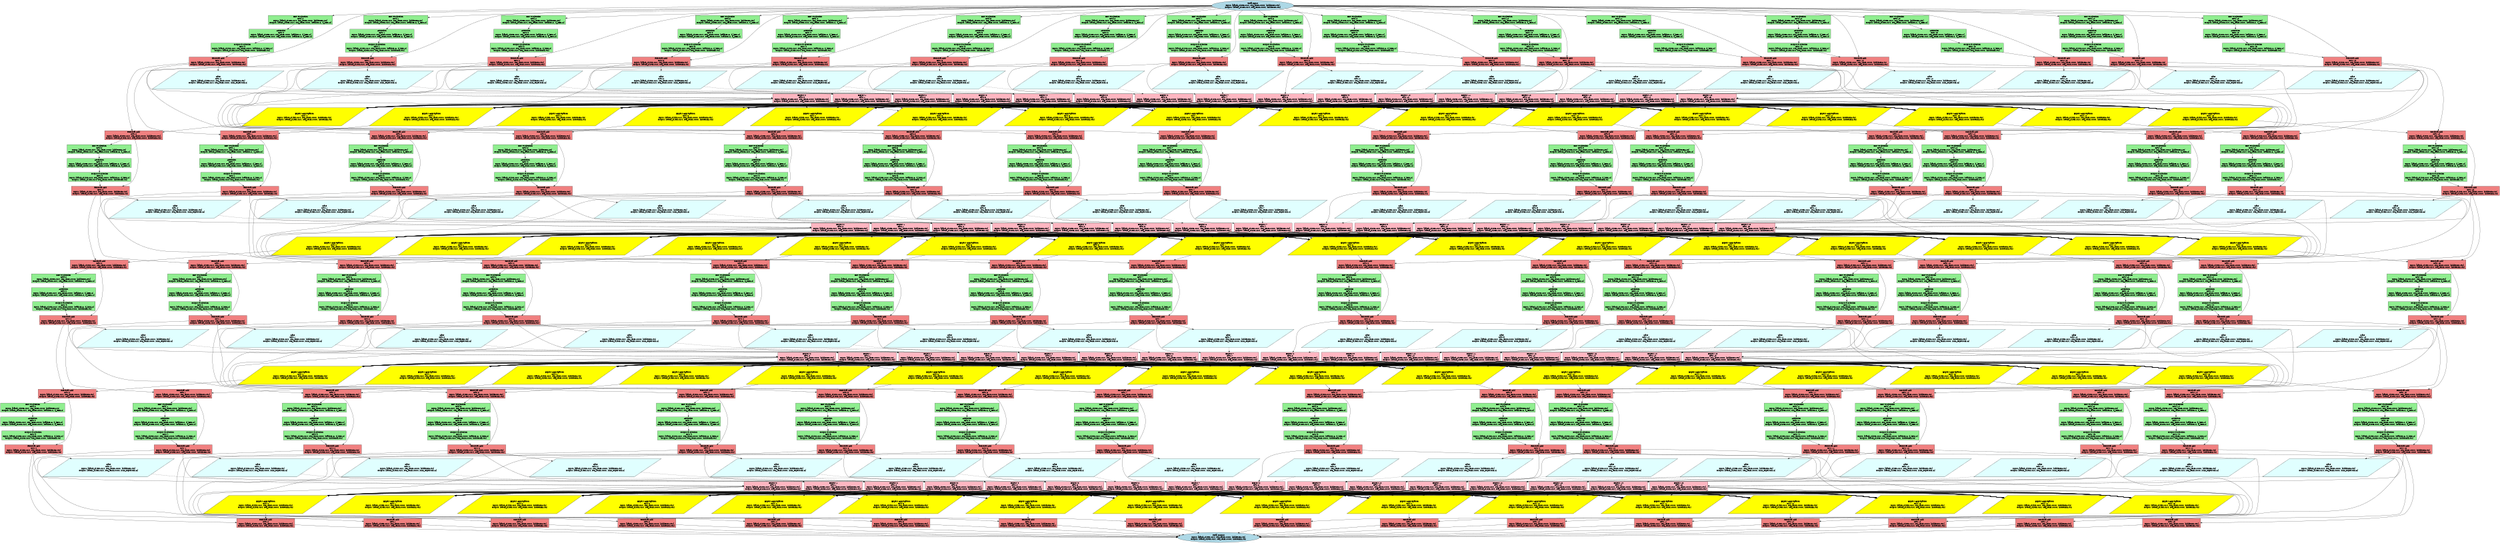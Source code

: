 digraph proposed_moe_dag {
	graph [bb="0,0,17928,4057.9",
		rankdir=TB,
		size="25,25"
	];
	node [label="\N"];
	subgraph cluster_layer_0 {
		graph [label="Layer 0"];
		subgraph cluster_gpu_0_layer_0 {
			graph [label="GPU 0 (Node 0)",
				style=dashed
			];
		}
		subgraph cluster_gpu_1_layer_0 {
			graph [label="GPU 1 (Node 0)",
				style=dashed
			];
		}
		subgraph cluster_gpu_2_layer_0 {
			graph [label="GPU 2 (Node 0)",
				style=dashed
			];
		}
		subgraph cluster_gpu_3_layer_0 {
			graph [label="GPU 3 (Node 0)",
				style=dashed
			];
		}
		subgraph cluster_gpu_4_layer_0 {
			graph [label="GPU 4 (Node 1)",
				style=dashed
			];
		}
		subgraph cluster_gpu_5_layer_0 {
			graph [label="GPU 5 (Node 1)",
				style=dashed
			];
		}
		subgraph cluster_gpu_6_layer_0 {
			graph [label="GPU 6 (Node 1)",
				style=dashed
			];
		}
		subgraph cluster_gpu_7_layer_0 {
			graph [label="GPU 7 (Node 1)",
				style=dashed
			];
		}
		subgraph cluster_gpu_8_layer_0 {
			graph [label="GPU 8 (Node 2)",
				style=dashed
			];
		}
		subgraph cluster_gpu_9_layer_0 {
			graph [label="GPU 9 (Node 2)",
				style=dashed
			];
		}
		subgraph cluster_gpu_10_layer_0 {
			graph [label="GPU 10 (Node 2)",
				style=dashed
			];
		}
		subgraph cluster_gpu_11_layer_0 {
			graph [label="GPU 11 (Node 2)",
				style=dashed
			];
		}
		subgraph cluster_gpu_12_layer_0 {
			graph [label="GPU 12 (Node 3)",
				style=dashed
			];
		}
		subgraph cluster_gpu_13_layer_0 {
			graph [label="GPU 13 (Node 3)",
				style=dashed
			];
		}
		subgraph cluster_gpu_14_layer_0 {
			graph [label="GPU 14 (Node 3)",
				style=dashed
			];
		}
		subgraph cluster_gpu_15_layer_0 {
			graph [label="GPU 15 (Node 3)",
				style=dashed
			];
		}
	}
	subgraph cluster_layer_1 {
		graph [label="Layer 1"];
		subgraph cluster_gpu_0_layer_1 {
			graph [label="GPU 0 (Node 0)",
				style=dashed
			];
		}
		subgraph cluster_gpu_1_layer_1 {
			graph [label="GPU 1 (Node 0)",
				style=dashed
			];
		}
		subgraph cluster_gpu_2_layer_1 {
			graph [label="GPU 2 (Node 0)",
				style=dashed
			];
		}
		subgraph cluster_gpu_3_layer_1 {
			graph [label="GPU 3 (Node 0)",
				style=dashed
			];
		}
		subgraph cluster_gpu_4_layer_1 {
			graph [label="GPU 4 (Node 1)",
				style=dashed
			];
		}
		subgraph cluster_gpu_5_layer_1 {
			graph [label="GPU 5 (Node 1)",
				style=dashed
			];
		}
		subgraph cluster_gpu_6_layer_1 {
			graph [label="GPU 6 (Node 1)",
				style=dashed
			];
		}
		subgraph cluster_gpu_7_layer_1 {
			graph [label="GPU 7 (Node 1)",
				style=dashed
			];
		}
		subgraph cluster_gpu_8_layer_1 {
			graph [label="GPU 8 (Node 2)",
				style=dashed
			];
		}
		subgraph cluster_gpu_9_layer_1 {
			graph [label="GPU 9 (Node 2)",
				style=dashed
			];
		}
		subgraph cluster_gpu_10_layer_1 {
			graph [label="GPU 10 (Node 2)",
				style=dashed
			];
		}
		subgraph cluster_gpu_11_layer_1 {
			graph [label="GPU 11 (Node 2)",
				style=dashed
			];
		}
		subgraph cluster_gpu_12_layer_1 {
			graph [label="GPU 12 (Node 3)",
				style=dashed
			];
		}
		subgraph cluster_gpu_13_layer_1 {
			graph [label="GPU 13 (Node 3)",
				style=dashed
			];
		}
		subgraph cluster_gpu_14_layer_1 {
			graph [label="GPU 14 (Node 3)",
				style=dashed
			];
		}
		subgraph cluster_gpu_15_layer_1 {
			graph [label="GPU 15 (Node 3)",
				style=dashed
			];
		}
	}
	subgraph cluster_layer_2 {
		graph [label="Layer 2"];
		subgraph cluster_gpu_0_layer_2 {
			graph [label="GPU 0 (Node 0)",
				style=dashed
			];
		}
		subgraph cluster_gpu_1_layer_2 {
			graph [label="GPU 1 (Node 0)",
				style=dashed
			];
		}
		subgraph cluster_gpu_2_layer_2 {
			graph [label="GPU 2 (Node 0)",
				style=dashed
			];
		}
		subgraph cluster_gpu_3_layer_2 {
			graph [label="GPU 3 (Node 0)",
				style=dashed
			];
		}
		subgraph cluster_gpu_4_layer_2 {
			graph [label="GPU 4 (Node 1)",
				style=dashed
			];
		}
		subgraph cluster_gpu_5_layer_2 {
			graph [label="GPU 5 (Node 1)",
				style=dashed
			];
		}
		subgraph cluster_gpu_6_layer_2 {
			graph [label="GPU 6 (Node 1)",
				style=dashed
			];
		}
		subgraph cluster_gpu_7_layer_2 {
			graph [label="GPU 7 (Node 1)",
				style=dashed
			];
		}
		subgraph cluster_gpu_8_layer_2 {
			graph [label="GPU 8 (Node 2)",
				style=dashed
			];
		}
		subgraph cluster_gpu_9_layer_2 {
			graph [label="GPU 9 (Node 2)",
				style=dashed
			];
		}
		subgraph cluster_gpu_10_layer_2 {
			graph [label="GPU 10 (Node 2)",
				style=dashed
			];
		}
		subgraph cluster_gpu_11_layer_2 {
			graph [label="GPU 11 (Node 2)",
				style=dashed
			];
		}
		subgraph cluster_gpu_12_layer_2 {
			graph [label="GPU 12 (Node 3)",
				style=dashed
			];
		}
		subgraph cluster_gpu_13_layer_2 {
			graph [label="GPU 13 (Node 3)",
				style=dashed
			];
		}
		subgraph cluster_gpu_14_layer_2 {
			graph [label="GPU 14 (Node 3)",
				style=dashed
			];
		}
		subgraph cluster_gpu_15_layer_2 {
			graph [label="GPU 15 (Node 3)",
				style=dashed
			];
		}
	}
	subgraph cluster_layer_3 {
		graph [label="Layer 3"];
		subgraph cluster_gpu_0_layer_3 {
			graph [label="GPU 0 (Node 0)",
				style=dashed
			];
		}
		subgraph cluster_gpu_1_layer_3 {
			graph [label="GPU 1 (Node 0)",
				style=dashed
			];
		}
		subgraph cluster_gpu_2_layer_3 {
			graph [label="GPU 2 (Node 0)",
				style=dashed
			];
		}
		subgraph cluster_gpu_3_layer_3 {
			graph [label="GPU 3 (Node 0)",
				style=dashed
			];
		}
		subgraph cluster_gpu_4_layer_3 {
			graph [label="GPU 4 (Node 1)",
				style=dashed
			];
		}
		subgraph cluster_gpu_5_layer_3 {
			graph [label="GPU 5 (Node 1)",
				style=dashed
			];
		}
		subgraph cluster_gpu_6_layer_3 {
			graph [label="GPU 6 (Node 1)",
				style=dashed
			];
		}
		subgraph cluster_gpu_7_layer_3 {
			graph [label="GPU 7 (Node 1)",
				style=dashed
			];
		}
		subgraph cluster_gpu_8_layer_3 {
			graph [label="GPU 8 (Node 2)",
				style=dashed
			];
		}
		subgraph cluster_gpu_9_layer_3 {
			graph [label="GPU 9 (Node 2)",
				style=dashed
			];
		}
		subgraph cluster_gpu_10_layer_3 {
			graph [label="GPU 10 (Node 2)",
				style=dashed
			];
		}
		subgraph cluster_gpu_11_layer_3 {
			graph [label="GPU 11 (Node 2)",
				style=dashed
			];
		}
		subgraph cluster_gpu_12_layer_3 {
			graph [label="GPU 12 (Node 3)",
				style=dashed
			];
		}
		subgraph cluster_gpu_13_layer_3 {
			graph [label="GPU 13 (Node 3)",
				style=dashed
			];
		}
		subgraph cluster_gpu_14_layer_3 {
			graph [label="GPU 14 (Node 3)",
				style=dashed
			];
		}
		subgraph cluster_gpu_15_layer_3 {
			graph [label="GPU 15 (Node 3)",
				style=dashed
			];
		}
	}
	input	[fillcolor=lightblue,
		height=1.041,
		label="Total Input\nInput: [batch_size=1024, seq_len=10000, hidden=8192]\nOutput: [batch_size=1024, seq_len=10000, hidden=8192]",
		pos="8845.5,4020.4",
		shape=ellipse,
		style=filled,
		width=8.5246];
	l0_mha_qkv_gpu0	[fillcolor=lightgreen,
		height=0.94444,
		label="QKV Projection\nGPU 0\nInput: [batch_size=1024, seq_len=10000, hidden=8192]\nOutput: [batch_size=1024, seq_len=10000, heads=16, \
d_k=512]",
		pos="2274.5,3913",
		shape=rectangle,
		style=filled,
		width=6.6806];
	input -> l0_mha_qkv_gpu0	[pos="e,2515.2,3931.6 8539.4,4017.8 7474.8,4011.8 3937.5,3989.2 2802.5,3947 2712,3943.6 2612.9,3937.9 2525.3,3932.2"];
	l0_mha_res_add_gpu0	[fillcolor=lightcoral,
		height=0.94444,
		label="Residual Add\nGPU 0\nInput: [batch_size=1024, seq_len=10000, hidden=8192]\nOutput: [batch_size=1024, seq_len=10000, hidden=8192]",
		pos="1348.5,3601",
		shape=rectangle,
		style=filled,
		width=6.0278];
	input -> l0_mha_res_add_gpu0	[pos="e,1565.7,3625.8 8538.7,4018.3 7370,4013.5 3248.4,3993.4 2972.5,3947 2733.7,3906.8 2689.9,3835.7 2455.5,3775 2213.8,3712.3 2150.2,\
3709.5 1903.5,3671 1796,3654.2 1676.4,3638.9 1575.7,3627"];
	l0_mha_qkv_gpu1	[fillcolor=lightgreen,
		height=0.94444,
		label="QKV Projection\nGPU 1\nInput: [batch_size=1024, seq_len=10000, hidden=8192]\nOutput: [batch_size=1024, seq_len=10000, heads=16, \
d_k=512]",
		pos="3221.5,3913",
		shape=rectangle,
		style=filled,
		width=6.6806];
	input -> l0_mha_qkv_gpu1	[pos="e,3462,3945.8 8538.4,4019.9 7552.1,4020.8 4471,4017.8 3476.5,3947 3475,3946.8 3473.5,3946.7 3472,3946.6"];
	l0_mha_res_add_gpu1	[fillcolor=lightcoral,
		height=0.94444,
		label="Residual Add\nGPU 1\nInput: [batch_size=1024, seq_len=10000, hidden=8192]\nOutput: [batch_size=1024, seq_len=10000, hidden=8192]",
		pos="2432.5,3601",
		shape=rectangle,
		style=filled,
		width=6.0278];
	input -> l0_mha_res_add_gpu1	[pos="e,2649.6,3609.6 8538.8,4018.5 7434.9,4014.6 3723.3,3997.9 3610.5,3947 3459.7,3878.8 3509.2,3743.6 3360.5,3671 3299.2,3641 2914.1,\
3620.5 2659.7,3610.1"];
	l0_mha_qkv_gpu2	[fillcolor=lightgreen,
		height=0.94444,
		label="QKV Projection\nGPU 2\nInput: [batch_size=1024, seq_len=10000, hidden=8192]\nOutput: [batch_size=1024, seq_len=10000, heads=16, \
d_k=512]",
		pos="3859.5,3913",
		shape=rectangle,
		style=filled,
		width=6.6806];
	input -> l0_mha_qkv_gpu2	[pos="e,4100.3,3941 8538.8,4018.1 7641.8,4013.9 5032.3,3997.3 4180.5,3947 4157.7,3945.6 4134.1,3943.9 4110.5,3941.9"];
	l0_mha_res_add_gpu2	[fillcolor=lightcoral,
		height=0.94444,
		label="Residual Add\nGPU 2\nInput: [batch_size=1024, seq_len=10000, hidden=8192]\nOutput: [batch_size=1024, seq_len=10000, hidden=8192]",
		pos="3516.5,3601",
		shape=rectangle,
		style=filled,
		width=6.0278];
	input -> l0_mha_res_add_gpu2	[pos="e,3733.7,3617.5 8539.3,4017.7 7597.8,4011.9 4797.2,3991.1 4606.5,3947 4324.9,3881.7 4294.7,3752.9 4017.5,3671 3929.8,3645 3830.6,\
3628.8 3743.7,3618.6"];
	l0_mha_qkv_gpu3	[fillcolor=lightgreen,
		height=0.94444,
		label="QKV Projection\nGPU 3\nInput: [batch_size=1024, seq_len=10000, hidden=8192]\nOutput: [batch_size=1024, seq_len=10000, heads=16, \
d_k=512]",
		pos="4855.5,3913",
		shape=rectangle,
		style=filled,
		width=6.6806];
	input -> l0_mha_qkv_gpu3	[pos="e,5096.1,3922.1 8545,4012.8 8011.6,4000.8 6864,3974.2 5895.5,3947 5625.9,3939.4 5317,3929.4 5106.4,3922.4"];
	l0_mha_res_add_gpu3	[fillcolor=lightcoral,
		height=0.94444,
		label="Residual Add\nGPU 3\nInput: [batch_size=1024, seq_len=10000, hidden=8192]\nOutput: [batch_size=1024, seq_len=10000, hidden=8192]",
		pos="4562.5,3601",
		shape=rectangle,
		style=filled,
		width=6.0278];
	input -> l0_mha_res_add_gpu3	[pos="e,4709.5,3635 8538.9,4018.5 7931,4015.5 6592,4002.6 6135.5,3947 6064.6,3938.3 5103.3,3723.3 4719.3,3637.2"];
	l0_mha_qkv_gpu4	[fillcolor=lightgreen,
		height=0.94444,
		label="QKV Projection\nGPU 4\nInput: [batch_size=1024, seq_len=10000, hidden=8192]\nOutput: [batch_size=1024, seq_len=10000, heads=16, \
d_k=512]",
		pos="6384.5,3913",
		shape=rectangle,
		style=filled,
		width=6.6806];
	input -> l0_mha_qkv_gpu4	[pos="e,6625.1,3942.3 8540,4016.6 8120.6,4011.1 7343,3994.7 6681.5,3947 6666.4,3945.9 6650.9,3944.6 6635.3,3943.2"];
	l0_mha_res_add_gpu4	[fillcolor=lightcoral,
		height=0.94444,
		label="Residual Add\nGPU 4\nInput: [batch_size=1024, seq_len=10000, hidden=8192]\nOutput: [batch_size=1024, seq_len=10000, hidden=8192]",
		pos="5570.5,3601",
		shape=rectangle,
		style=filled,
		width=6.0278];
	input -> l0_mha_res_add_gpu4	[pos="e,5787.6,3603 8538.6,4019.1 8016,4016.9 6994.7,4005.1 6840.5,3947 6659,3878.6 6682.7,3742.8 6502.5,3671 6379,3621.7 6031.6,3607.2 \
5797.7,3603.2"];
	l0_mha_qkv_gpu5	[fillcolor=lightgreen,
		height=0.94444,
		label="QKV Projection\nGPU 5\nInput: [batch_size=1024, seq_len=10000, hidden=8192]\nOutput: [batch_size=1024, seq_len=10000, heads=16, \
d_k=512]",
		pos="7089.5,3913",
		shape=rectangle,
		style=filled,
		width=6.6806];
	input -> l0_mha_qkv_gpu5	[pos="e,7330.1,3942 8550.5,4010.1 8255.3,3999.5 7788.5,3979.4 7385.5,3947 7370.7,3945.8 7355.5,3944.4 7340.2,3943"];
	l0_mha_res_add_gpu5	[fillcolor=lightcoral,
		height=0.94444,
		label="Residual Add\nGPU 5\nInput: [batch_size=1024, seq_len=10000, hidden=8192]\nOutput: [batch_size=1024, seq_len=10000, hidden=8192]",
		pos="6578.5,3601",
		shape=rectangle,
		style=filled,
		width=6.0278];
	input -> l0_mha_res_add_gpu5	[pos="e,6795.6,3612.2 8541.4,4015.1 8181.2,4008.1 7618.7,3990.2 7530.5,3947 7394.5,3880.2 7459.9,3749.7 7330.5,3671 7286.3,3644 7010.5,\
3624.1 6805.6,3612.7"];
	l0_mha_qkv_gpu6	[fillcolor=lightgreen,
		height=0.94444,
		label="QKV Projection\nGPU 6\nInput: [batch_size=1024, seq_len=10000, hidden=8192]\nOutput: [batch_size=1024, seq_len=10000, heads=16, \
d_k=512]",
		pos="7779.5,3913",
		shape=rectangle,
		style=filled,
		width=6.6806];
	input -> l0_mha_qkv_gpu6	[pos="e,8020.4,3937.8 8610.9,3996.2 8439.1,3979.2 8206.2,3956.2 8030.6,3938.8"];
	l0_mha_res_add_gpu6	[fillcolor=lightcoral,
		height=0.94444,
		label="Residual Add\nGPU 6\nInput: [batch_size=1024, seq_len=10000, hidden=8192]\nOutput: [batch_size=1024, seq_len=10000, hidden=8192]",
		pos="7586.5,3601",
		shape=rectangle,
		style=filled,
		width=6.0278];
	input -> l0_mha_res_add_gpu6	[pos="e,7803.7,3627.5 8560.5,4006.4 8416.1,3996.2 8257.9,3978.1 8193.5,3947 8038.2,3871.8 8072.1,3753.3 7920.5,3671 7887.7,3653.1 7850.7,\
3639.9 7813.7,3630.1"];
	l0_mha_qkv_gpu7	[fillcolor=lightgreen,
		height=0.94444,
		label="QKV Projection\nGPU 7\nInput: [batch_size=1024, seq_len=10000, hidden=8192]\nOutput: [batch_size=1024, seq_len=10000, heads=16, \
d_k=512]",
		pos="8442.5,3913",
		shape=rectangle,
		style=filled,
		width=6.6806];
	input -> l0_mha_qkv_gpu7	[pos="e,8568.6,3947 8718.8,3986.3 8674.2,3974.6 8623.9,3961.4 8578.5,3949.6"];
	l0_mha_res_add_gpu7	[fillcolor=lightcoral,
		height=0.94444,
		label="Residual Add\nGPU 7\nInput: [batch_size=1024, seq_len=10000, hidden=8192]\nOutput: [batch_size=1024, seq_len=10000, hidden=8192]",
		pos="8442.5,3601",
		shape=rectangle,
		style=filled,
		width=6.0278];
	input -> l0_mha_res_add_gpu7	[pos="e,8608.9,3635 8769.6,3984 8755,3973.9 8741.2,3961.6 8731.5,3947 8663.1,3843.2 8769.2,3763.7 8686.5,3671 8675.4,3658.5 8649.6,3647.4 \
8618.6,3637.9"];
	l0_mha_qkv_gpu8	[fillcolor=lightgreen,
		height=0.94444,
		label="QKV Projection\nGPU 8\nInput: [batch_size=1024, seq_len=10000, hidden=8192]\nOutput: [batch_size=1024, seq_len=10000, heads=16, \
d_k=512]",
		pos="8980.5,3913",
		shape=rectangle,
		style=filled,
		width=6.6806];
	input -> l0_mha_qkv_gpu8	[pos="e,8938,3947.1 8892,3983.1 8904.2,3973.5 8917.5,3963.2 8930,3953.4"];
	l0_mha_res_add_gpu8	[fillcolor=lightcoral,
		height=0.94444,
		label="Residual Add\nGPU 8\nInput: [batch_size=1024, seq_len=10000, hidden=8192]\nOutput: [batch_size=1024, seq_len=10000, hidden=8192]",
		pos="9249.5,3601",
		shape=rectangle,
		style=filled,
		width=6.0278];
	input -> l0_mha_res_add_gpu8	[pos="e,9259.6,3635.1 9089.4,3997.7 9153,3986.8 9209.6,3970.8 9230.5,3947 9304.5,3862.6 9280.5,3717.3 9262.2,3645.2"];
	l0_mha_qkv_gpu9	[fillcolor=lightgreen,
		height=0.94444,
		label="QKV Projection\nGPU 9\nInput: [batch_size=1024, seq_len=10000, hidden=8192]\nOutput: [batch_size=1024, seq_len=10000, heads=16, \
d_k=512]",
		pos="9677.5,3913",
		shape=rectangle,
		style=filled,
		width=6.6806];
	input -> l0_mha_qkv_gpu9	[pos="e,9436.8,3944.5 9054.4,3992.9 9167.4,3978.6 9307.9,3960.8 9426.9,3945.7"];
	l0_mha_res_add_gpu9	[fillcolor=lightcoral,
		height=0.94444,
		label="Residual Add\nGPU 9\nInput: [batch_size=1024, seq_len=10000, hidden=8192]\nOutput: [batch_size=1024, seq_len=10000, hidden=8192]",
		pos="10572,3601",
		shape=rectangle,
		style=filled,
		width=6.0278];
	input -> l0_mha_res_add_gpu9	[pos="e,10520,3635.1 9143,4011.2 9411.1,4001.6 9784.3,3982.4 9927.5,3947 10038,3919.6 10060,3894.9 10162,3843 10289,3777.5 10432,3690.2 \
10511,3640.6"];
	l0_mha_qkv_gpu10	[fillcolor=lightgreen,
		height=0.94444,
		label="QKV Projection\nGPU 10\nInput: [batch_size=1024, seq_len=10000, hidden=8192]\nOutput: [batch_size=1024, seq_len=10000, heads=16, \
d_k=512]",
		pos="10842,3913",
		shape=rectangle,
		style=filled,
		width=6.6806];
	input -> l0_mha_qkv_gpu10	[pos="e,10602,3934.5 9137.8,4009 9455.6,3997 9978.4,3975.2 10428,3947 10481,3943.6 10538,3939.5 10592,3935.3"];
	l0_mha_res_add_gpu10	[fillcolor=lightcoral,
		height=0.94444,
		label="Residual Add\nGPU 10\nInput: [batch_size=1024, seq_len=10000, hidden=8192]\nOutput: [batch_size=1024, seq_len=10000, hidden=8192]",
		pos="11114,3601",
		shape=rectangle,
		style=filled,
		width=6.0278];
	input -> l0_mha_res_add_gpu10	[pos="e,11125,3635.1 9152.6,4020.3 9751.7,4020.6 11024,4013.3 11092,3947 11174,3868.3 11147,3718.6 11128,3645"];
	l0_mha_qkv_gpu11	[fillcolor=lightgreen,
		height=0.94444,
		label="QKV Projection\nGPU 11\nInput: [batch_size=1024, seq_len=10000, hidden=8192]\nOutput: [batch_size=1024, seq_len=10000, heads=16, \
d_k=512]",
		pos="11618,3913",
		shape=rectangle,
		style=filled,
		width=6.6806];
	input -> l0_mha_qkv_gpu11	[pos="e,11377,3931.9 9147.1,4013.3 9584.1,4003.6 10419,3982.2 11128,3947 11206,3943.1 11290,3937.8 11367,3932.6"];
	l0_mha_res_add_gpu11	[fillcolor=lightcoral,
		height=0.94444,
		label="Residual Add\nGPU 11\nInput: [batch_size=1024, seq_len=10000, hidden=8192]\nOutput: [batch_size=1024, seq_len=10000, hidden=8192]",
		pos="12588,3601",
		shape=rectangle,
		style=filled,
		width=6.0278];
	input -> l0_mha_res_add_gpu11	[pos="e,12564,3635.1 9152.4,4019.6 9812.5,4018.9 11349,4010.1 11868,3947 12079,3921.2 12147,3943.2 12336,3843 12430,3792.7 12514,3697.7 \
12557,3643.2"];
	l0_mha_qkv_gpu12	[fillcolor=lightgreen,
		height=0.94444,
		label="QKV Projection\nGPU 12\nInput: [batch_size=1024, seq_len=10000, hidden=8192]\nOutput: [batch_size=1024, seq_len=10000, heads=16, \
d_k=512]",
		pos="12770,3913",
		shape=rectangle,
		style=filled,
		width=6.6806];
	input -> l0_mha_qkv_gpu12	[pos="e,12530,3943.5 9151.3,4017.1 9905.7,4010.7 11841,3990.6 12486,3947 12497,3946.2 12508,3945.3 12520,3944.4"];
	l0_mha_res_add_gpu12	[fillcolor=lightcoral,
		height=0.94444,
		label="Residual Add\nGPU 12\nInput: [batch_size=1024, seq_len=10000, hidden=8192]\nOutput: [batch_size=1024, seq_len=10000, hidden=8192]",
		pos="13244,3601",
		shape=rectangle,
		style=filled,
		width=6.0278];
	input -> l0_mha_res_add_gpu12	[pos="e,13235,3635.1 9151.7,4017.9 10101,4012.9 12936,3993.7 13020,3947 13140,3880.9 13206,3721.8 13231,3645"];
	l0_mha_qkv_gpu13	[fillcolor=lightgreen,
		height=0.94444,
		label="QKV Projection\nGPU 13\nInput: [batch_size=1024, seq_len=10000, hidden=8192]\nOutput: [batch_size=1024, seq_len=10000, heads=16, \
d_k=512]",
		pos="13602,3913",
		shape=rectangle,
		style=filled,
		width=6.6806];
	input -> l0_mha_qkv_gpu13	[pos="e,13361,3937.9 9151.5,4017.2 10011,4010.6 12434,3988.7 13230,3947 13269,3944.9 13310,3942 13351,3938.7"];
	l0_mha_res_add_gpu13	[fillcolor=lightcoral,
		height=0.94444,
		label="Residual Add\nGPU 13\nInput: [batch_size=1024, seq_len=10000, hidden=8192]\nOutput: [batch_size=1024, seq_len=10000, hidden=8192]",
		pos="14718,3601",
		shape=rectangle,
		style=filled,
		width=6.0278];
	input -> l0_mha_res_add_gpu13	[pos="e,14658,3635 9152.1,4018.1 10205,4012.9 13621,3992.9 13852,3947 14163,3885 14505,3715.9 14649,3639.9"];
	l0_mha_qkv_gpu14	[fillcolor=lightgreen,
		height=0.94444,
		label="QKV Projection\nGPU 14\nInput: [batch_size=1024, seq_len=10000, hidden=8192]\nOutput: [batch_size=1024, seq_len=10000, heads=16, \
d_k=512]",
		pos="14610,3913",
		shape=rectangle,
		style=filled,
		width=6.6806];
	input -> l0_mha_qkv_gpu14	[pos="e,14369,3926.8 9152,4018.3 9938.3,4014.8 12091,4000.6 13884,3947 14042,3942.2 14219,3934.2 14358,3927.3"];
	l0_mha_res_add_gpu14	[fillcolor=lightcoral,
		height=0.94444,
		label="Residual Add\nGPU 14\nInput: [batch_size=1024, seq_len=10000, hidden=8192]\nOutput: [batch_size=1024, seq_len=10000, hidden=8192]",
		pos="15260,3601",
		shape=rectangle,
		style=filled,
		width=6.0278];
	input -> l0_mha_res_add_gpu14	[pos="e,15245,3635.1 9152.4,4019.2 10340,4017.7 14579,4008 14860,3947 14971,3922.7 15007,3915.8 15094,3843 15162,3787 15214,3696.9 15241,\
3644.2"];
	l0_mha_qkv_gpu15	[fillcolor=lightgreen,
		height=0.94444,
		label="QKV Projection\nGPU 15\nInput: [batch_size=1024, seq_len=10000, hidden=8192]\nOutput: [batch_size=1024, seq_len=10000, heads=16, \
d_k=512]",
		pos="16006,3913",
		shape=rectangle,
		style=filled,
		width=6.6806];
	input -> l0_mha_qkv_gpu15	[pos="e,15765,3924.7 9152.4,4018.7 10063,4016 12832,4003.3 15128,3947 15339,3941.8 15579,3932.5 15755,3925.1"];
	l0_mha_res_add_gpu15	[fillcolor=lightcoral,
		height=0.94444,
		label="Residual Add\nGPU 15\nInput: [batch_size=1024, seq_len=10000, hidden=8192]\nOutput: [batch_size=1024, seq_len=10000, hidden=8192]",
		pos="16810,3601",
		shape=rectangle,
		style=filled,
		width=6.0278];
	input -> l0_mha_res_add_gpu15	[pos="e,16774,3635.2 9152.3,4018.7 10530,4015 16082,3997.3 16256,3947 16467,3885.5 16677,3718.8 16766,3641.9"];
	l0_mha_attn_gpu0	[fillcolor=lightgreen,
		height=0.94444,
		label="Attention\nGPU 0\nInput: [batch_size=1024, seq_len=10000, heads=16, d_k=512]\nOutput: [batch_size=1024, seq_len=10000, heads=16, \
d_k=512]",
		pos="2206.5,3809",
		shape=rectangle,
		style=filled,
		width=6.6806];
	l0_mha_qkv_gpu0 -> l0_mha_attn_gpu0	[pos="e,2228.7,3843.3 2252.4,3878.8 2246.7,3870.2 2240.4,3860.8 2234.4,3851.7"];
	l0_mha_out_gpu0	[fillcolor=lightgreen,
		height=0.94444,
		label="Output Projection\nGPU 0\nInput: [batch_size=1024, seq_len=10000, heads=16, d_k=512]\nOutput: [batch_size=1024, seq_len=10000, hidden=\
8192]",
		pos="1660.5,3705",
		shape=rectangle,
		style=filled,
		width=6.5139];
	l0_mha_attn_gpu0 -> l0_mha_out_gpu0	[pos="e,1837.6,3739 2029.6,3774.9 1971.5,3764 1906.6,3751.9 1847.7,3740.9"];
	l0_mha_out_gpu0 -> l0_mha_res_add_gpu0	[pos="e,1449.6,3635 1559.2,3670.8 1527.2,3660.4 1491.7,3648.8 1459.1,3638.1"];
	l0_expert_0_gpu0	[fillcolor=lightpink,
		height=0.94444,
		label="Expert 0\nGPU 0\nInput: [batch_size=1024, seq_len=10000, hidden=8192]\nOutput: [batch_size=1024, seq_len=10000, hidden=8192]",
		pos="5456.5,3325",
		shape=rectangle,
		style=filled,
		width=6.0278];
	l0_mha_res_add_gpu0 -> l0_expert_0_gpu0	[pos="e,5239.3,3327.2 1131.4,3596.2 1019.5,3589.2 899.04,3571.9 863.5,3531 823.88,3485.3 821.08,3438 863.5,3395 902.22,3355.7 4308.5,3332.7 \
5229.3,3327.2"];
	l0_gate_gpu0	[fillcolor=lightcyan,
		height=1.8889,
		label="Gate\nGPU 0\nInput: [batch_size=1024, seq_len=10000, hidden=8192]\nOutput: [batch_size=1024, seq_len=10000, num_experts=16]",
		pos="1348.5,3463",
		shape=parallelogram,
		style=filled,
		width=13.219];
	l0_mha_res_add_gpu0 -> l0_gate_gpu0	[pos="e,1348.5,3531.2 1348.5,3566.7 1348.5,3558.9 1348.5,3550.2 1348.5,3541.3"];
	l0_res2_gpu0	[fillcolor=lightcoral,
		height=0.94444,
		label="Residual Add\nGPU 0\nInput: [batch_size=1024, seq_len=10000, hidden=8192]\nOutput: [batch_size=1024, seq_len=10000, hidden=8192]",
		pos="776.5,3049",
		shape=rectangle,
		style=filled,
		width=6.0278];
	l0_mha_res_add_gpu0 -> l0_res2_gpu0	[pos="e,761.2,3083.1 1131.3,3588.6 972.29,3578 779.9,3559.5 754.5,3531 643.89,3406.7 718.5,3185.1 757.24,3092.5"];
	l0_expert_agg_gpu0	[fillcolor=yellow,
		height=1.8889,
		label="Expert Aggregation\nGPU 0\nInput: [batch_size=1024, seq_len=10000, hidden=8192]\nOutput: [batch_size=1024, seq_len=10000, hidden=\
8192]",
		pos="2080.5,3187",
		shape=parallelogram,
		style=filled,
		width=12.499];
	l0_expert_0_gpu0 -> l0_expert_agg_gpu0	[pos="e,2529.2,3254.1 5239.4,3320.3 4608.8,3309.6 2805.3,3277.4 2539.5,3255 2539.4,3254.9 2539.3,3254.9 2539.2,3254.9"];
	l0_expert_agg_gpu1	[fillcolor=yellow,
		height=1.8889,
		label="Expert Aggregation\nGPU 1\nInput: [batch_size=1024, seq_len=10000, hidden=8192]\nOutput: [batch_size=1024, seq_len=10000, hidden=\
8192]",
		pos="2998.5,3187",
		shape=parallelogram,
		style=filled,
		width=12.499];
	l0_expert_0_gpu0 -> l0_expert_agg_gpu1	[pos="e,3447.2,3254 5239.3,3324.3 4871.7,3323.1 4103.8,3313.1 3457.5,3255 3457.4,3254.9 3457.3,3254.9 3457.2,3254.9"];
	l0_expert_agg_gpu2	[fillcolor=yellow,
		height=1.8889,
		label="Expert Aggregation\nGPU 2\nInput: [batch_size=1024, seq_len=10000, hidden=8192]\nOutput: [batch_size=1024, seq_len=10000, hidden=\
8192]",
		pos="3916.5,3187",
		shape=parallelogram,
		style=filled,
		width=12.499];
	l0_expert_0_gpu0 -> l0_expert_agg_gpu2	[pos="e,4364.9,3253.8 5239.4,3315.3 5020.8,3305.3 4674.2,3286.2 4375.5,3255 4375.4,3254.9 4375.3,3254.9 4375.2,3254.9"];
	l0_expert_agg_gpu3	[fillcolor=yellow,
		height=1.8889,
		label="Expert Aggregation\nGPU 3\nInput: [batch_size=1024, seq_len=10000, hidden=8192]\nOutput: [batch_size=1024, seq_len=10000, hidden=\
8192]",
		pos="4834.5,3187",
		shape=parallelogram,
		style=filled,
		width=12.499];
	l0_expert_0_gpu0 -> l0_expert_agg_gpu3	[pos="e,5141,3255 5305.5,3290.9 5258.6,3280.7 5204.9,3268.9 5151,3257.2"];
	l0_expert_agg_gpu4	[fillcolor=yellow,
		height=1.8889,
		label="Expert Aggregation\nGPU 4\nInput: [batch_size=1024, seq_len=10000, hidden=8192]\nOutput: [batch_size=1024, seq_len=10000, hidden=\
8192]",
		pos="5752.5,3187",
		shape=parallelogram,
		style=filled,
		width=12.499];
	l0_expert_0_gpu0 -> l0_expert_agg_gpu4	[pos="e,5606.7,3255 5528.5,3290.9 5549.5,3281.2 5573.4,3270.3 5597.4,3259.2"];
	l0_expert_agg_gpu5	[fillcolor=yellow,
		height=1.8889,
		label="Expert Aggregation\nGPU 5\nInput: [batch_size=1024, seq_len=10000, hidden=8192]\nOutput: [batch_size=1024, seq_len=10000, hidden=\
8192]",
		pos="6670.5,3187",
		shape=parallelogram,
		style=filled,
		width=12.499];
	l0_expert_0_gpu0 -> l0_expert_agg_gpu5	[pos="e,6376.5,3234.3 5673.6,3291.9 5676.6,3291.6 5679.5,3291.3 5682.5,3291 5916.8,3265.9 5977.2,3280 6211.5,3255 6261.7,3249.6 6314.9,\
3242.8 6366.5,3235.7"];
	l0_expert_agg_gpu6	[fillcolor=yellow,
		height=1.8889,
		label="Expert Aggregation\nGPU 6\nInput: [batch_size=1024, seq_len=10000, hidden=8192]\nOutput: [batch_size=1024, seq_len=10000, hidden=\
8192]",
		pos="7588.5,3187",
		shape=parallelogram,
		style=filled,
		width=12.499];
	l0_expert_0_gpu0 -> l0_expert_agg_gpu6	[pos="e,7296.8,3235.9 5673.6,3291.7 5676.6,3291.5 5679.5,3291.2 5682.5,3291 6323.5,3236.4 6488.5,3309.5 7129.5,3255 7180.5,3250.6 7234.4,\
3244.3 7286.7,3237.3"];
	l0_expert_agg_gpu7	[fillcolor=yellow,
		height=1.8889,
		label="Expert Aggregation\nGPU 7\nInput: [batch_size=1024, seq_len=10000, hidden=8192]\nOutput: [batch_size=1024, seq_len=10000, hidden=\
8192]",
		pos="8506.5,3187",
		shape=parallelogram,
		style=filled,
		width=12.499];
	l0_expert_0_gpu0 -> l0_expert_agg_gpu7	[pos="e,8215.2,3236.3 5673.5,3291.7 5676.6,3291.4 5679.5,3291.2 5682.5,3291 6730.4,3206.8 6999.6,3339 8047.5,3255 8098.6,3250.9 8152.7,\
3244.6 8205,3237.6"];
	l0_expert_agg_gpu8	[fillcolor=yellow,
		height=1.8889,
		label="Expert Aggregation\nGPU 8\nInput: [batch_size=1024, seq_len=10000, hidden=8192]\nOutput: [batch_size=1024, seq_len=10000, hidden=\
8192]",
		pos="9424.5,3187",
		shape=parallelogram,
		style=filled,
		width=12.499];
	l0_expert_0_gpu0 -> l0_expert_agg_gpu8	[pos="e,9133.5,3236.4 5673.5,3291.7 5676.5,3291.4 5679.5,3291.2 5682.5,3291 6409.9,3234.1 8238.1,3311.8 8965.5,3255 9016.7,3251 9070.9,\
3244.8 9123.3,3237.8"];
	l0_expert_agg_gpu9	[fillcolor=yellow,
		height=1.8889,
		label="Expert Aggregation\nGPU 9\nInput: [batch_size=1024, seq_len=10000, hidden=8192]\nOutput: [batch_size=1024, seq_len=10000, hidden=\
8192]",
		pos="10342,3187",
		shape=parallelogram,
		style=filled,
		width=12.499];
	l0_expert_0_gpu0 -> l0_expert_agg_gpu9	[pos="e,10051,3236.5 5673.5,3291.7 5676.5,3291.4 5679.5,3291.2 5682.5,3291 6613.3,3219.3 8952.7,3326.5 9883.5,3255 9934.7,3251 9988.9,\
3244.9 10041,3237.9"];
	l0_expert_agg_gpu10	[fillcolor=yellow,
		height=1.8889,
		label="Expert Aggregation\nGPU 10\nInput: [batch_size=1024, seq_len=10000, hidden=8192]\nOutput: [batch_size=1024, seq_len=10000, hidden=\
8192]",
		pos="11260,3187",
		shape=parallelogram,
		style=filled,
		width=12.499];
	l0_expert_0_gpu0 -> l0_expert_agg_gpu10	[pos="e,10970,3236.6 5673.5,3291.7 5676.5,3291.4 5679.5,3291.2 5682.5,3291 6816.8,3204.6 9667.2,3341.3 10802,3255 10853,3251 10907,3244.9 \
10960,3237.9"];
	l0_expert_agg_gpu11	[fillcolor=yellow,
		height=1.8889,
		label="Expert Aggregation\nGPU 11\nInput: [batch_size=1024, seq_len=10000, hidden=8192]\nOutput: [batch_size=1024, seq_len=10000, hidden=\
8192]",
		pos="12178,3187",
		shape=parallelogram,
		style=filled,
		width=12.499];
	l0_expert_0_gpu0 -> l0_expert_agg_gpu11	[pos="e,11888,3236.6 5673.5,3291.7 5676.5,3291.4 5679.5,3291.2 5682.5,3291 7020.3,3189.8 10382,3356.1 11720,3255 11771,3251.1 11825,3245 \
11878,3238"];
	l0_expert_agg_gpu12	[fillcolor=yellow,
		height=1.8889,
		label="Expert Aggregation\nGPU 12\nInput: [batch_size=1024, seq_len=10000, hidden=8192]\nOutput: [batch_size=1024, seq_len=10000, hidden=\
8192]",
		pos="13096,3187",
		shape=parallelogram,
		style=filled,
		width=12.499];
	l0_expert_0_gpu0 -> l0_expert_agg_gpu12	[pos="e,12806,3236.6 5673.5,3291.7 5676.5,3291.4 5679.5,3291.2 5682.5,3291 6453.1,3233 11867,3312.9 12638,3255 12689,3251.1 12743,3245 \
12796,3238"];
	l0_expert_agg_gpu13	[fillcolor=yellow,
		height=1.8889,
		label="Expert Aggregation\nGPU 13\nInput: [batch_size=1024, seq_len=10000, hidden=8192]\nOutput: [batch_size=1024, seq_len=10000, hidden=\
8192]",
		pos="14014,3187",
		shape=parallelogram,
		style=filled,
		width=12.499];
	l0_expert_0_gpu0 -> l0_expert_agg_gpu13	[pos="e,13724,3236.7 5673.5,3291.7 5676.5,3291.4 5679.5,3291.2 5682.5,3291 6554.8,3225.6 12683,3320.3 13556,3255 13607,3251.1 13661,3245 \
13714,3238"];
	l0_expert_agg_gpu14	[fillcolor=yellow,
		height=1.8889,
		label="Expert Aggregation\nGPU 14\nInput: [batch_size=1024, seq_len=10000, hidden=8192]\nOutput: [batch_size=1024, seq_len=10000, hidden=\
8192]",
		pos="14932,3187",
		shape=parallelogram,
		style=filled,
		width=12.499];
	l0_expert_0_gpu0 -> l0_expert_agg_gpu14	[pos="e,14642,3236.7 5673.5,3291.7 5676.5,3291.4 5679.5,3291.2 5682.5,3291 6656.6,3218.2 13499,3327.7 14474,3255 14525,3251.1 14579,3245 \
14632,3238"];
	l0_expert_agg_gpu15	[fillcolor=yellow,
		height=1.8889,
		label="Expert Aggregation\nGPU 15\nInput: [batch_size=1024, seq_len=10000, hidden=8192]\nOutput: [batch_size=1024, seq_len=10000, hidden=\
8192]",
		pos="15850,3187",
		shape=parallelogram,
		style=filled,
		width=12.499];
	l0_expert_0_gpu0 -> l0_expert_agg_gpu15	[pos="e,15560,3236.7 5673.5,3291.7 5676.5,3291.4 5679.5,3291.2 5682.5,3291 6758.3,3210.8 14316,3335.1 15392,3255 15443,3251.1 15497,3245 \
15550,3238.1"];
	l0_gate_gpu0 -> l0_expert_0_gpu0	[pos="e,5239.5,3327.1 1661,3416.7 1731.7,3408 1806.6,3400 1876.5,3395 2532.2,3347.2 4548.6,3331.2 5229.3,3327.2",
		style=dashed];
	l0_expert_agg_gpu0 -> l0_res2_gpu0	[pos="e,993.6,3072.6 1662.1,3142.3 1443.7,3119.5 1185,3092.6 1003.8,3073.7"];
	l1_mha_qkv_gpu0	[fillcolor=lightgreen,
		height=0.94444,
		label="QKV Projection\nGPU 0\nInput: [batch_size=1024, seq_len=10000, hidden=8192]\nOutput: [batch_size=1024, seq_len=10000, heads=16, \
d_k=512]",
		pos="530.5,2945",
		shape=rectangle,
		style=filled,
		width=6.6806];
	l0_res2_gpu0 -> l1_mha_qkv_gpu0	[pos="e,610.39,2979.1 696.63,3014.8 672.12,3004.7 645,2993.4 619.9,2983"];
	l1_mha_res_add_gpu0	[fillcolor=lightcoral,
		height=0.94444,
		label="Residual Add\nGPU 0\nInput: [batch_size=1024, seq_len=10000, hidden=8192]\nOutput: [batch_size=1024, seq_len=10000, hidden=8192]",
		pos="544.5,2633",
		shape=rectangle,
		style=filled,
		width=6.0278];
	l0_res2_gpu0 -> l1_mha_res_add_gpu0	[pos="e,704.59,2667 788.46,3014.8 810.23,2948 847.86,2795.8 776.5,2703 766.91,2690.5 743.08,2679.4 714.15,2670"];
	l0_mha_attn_gpu1	[fillcolor=lightgreen,
		height=0.94444,
		label="Attention\nGPU 1\nInput: [batch_size=1024, seq_len=10000, heads=16, d_k=512]\nOutput: [batch_size=1024, seq_len=10000, heads=16, \
d_k=512]",
		pos="3153.5,3809",
		shape=rectangle,
		style=filled,
		width=6.6806];
	l0_mha_qkv_gpu1 -> l0_mha_attn_gpu1	[pos="e,3175.7,3843.3 3199.4,3878.8 3193.7,3870.2 3187.4,3860.8 3181.4,3851.7"];
	l0_mha_out_gpu1	[fillcolor=lightgreen,
		height=0.94444,
		label="Output Projection\nGPU 1\nInput: [batch_size=1024, seq_len=10000, heads=16, d_k=512]\nOutput: [batch_size=1024, seq_len=10000, hidden=\
8192]",
		pos="3116.5,3705",
		shape=rectangle,
		style=filled,
		width=6.5139];
	l0_mha_attn_gpu1 -> l0_mha_out_gpu1	[pos="e,3128.6,3739.3 3141.5,3774.8 3138.5,3766.6 3135.2,3757.5 3132.1,3748.9"];
	l0_mha_out_gpu1 -> l0_mha_res_add_gpu1	[pos="e,2649.7,3634.3 2894.9,3670.9 2819.7,3659.7 2735.5,3647.1 2659.8,3635.8"];
	l0_expert_1_gpu1	[fillcolor=lightpink,
		height=0.94444,
		label="Expert 1\nGPU 1\nInput: [batch_size=1024, seq_len=10000, hidden=8192]\nOutput: [batch_size=1024, seq_len=10000, hidden=8192]",
		pos="5908.5,3325",
		shape=rectangle,
		style=filled,
		width=6.0278];
	l0_mha_res_add_gpu1 -> l0_expert_1_gpu1	[pos="e,5691.5,3358.2 2215.4,3596.2 2103.5,3589.2 1983,3571.9 1947.5,3531 1907.9,3485.3 1905,3437.9 1947.5,3395 1983.2,3359 5461.8,3362.8 \
5681.4,3358.5"];
	l0_gate_gpu1	[fillcolor=lightcyan,
		height=1.8889,
		label="Gate\nGPU 1\nInput: [batch_size=1024, seq_len=10000, hidden=8192]\nOutput: [batch_size=1024, seq_len=10000, num_experts=16]",
		pos="2432.5,3463",
		shape=parallelogram,
		style=filled,
		width=13.219];
	l0_mha_res_add_gpu1 -> l0_gate_gpu1	[pos="e,2432.5,3531.2 2432.5,3566.7 2432.5,3558.9 2432.5,3550.2 2432.5,3541.3"];
	l0_res2_gpu1	[fillcolor=lightcoral,
		height=0.94444,
		label="Residual Add\nGPU 1\nInput: [batch_size=1024, seq_len=10000, hidden=8192]\nOutput: [batch_size=1024, seq_len=10000, hidden=8192]",
		pos="1626.5,3049",
		shape=rectangle,
		style=filled,
		width=6.0278];
	l0_mha_res_add_gpu1 -> l0_res2_gpu1	[pos="e,1409.3,3061.6 2215.3,3591.6 1778.9,3574.5 836.42,3537.1 830.5,3531 703.84,3398.7 706.74,3253.9 830.5,3119 849.71,3098 1170.7,3075.6 \
1399.2,3062.2"];
	l0_expert_1_gpu1 -> l0_expert_agg_gpu0	[pos="e,2529.5,3254.1 5691.5,3291.7 5688.4,3291.4 5685.5,3291.2 5682.5,3291 4986.1,3236.4 3235.9,3309.5 2539.5,3255 2539.4,3254.9 2539.3,\
3254.9 2539.2,3254.9"];
	l0_expert_1_gpu1 -> l0_expert_agg_gpu1	[pos="e,3447.5,3254.1 5691.4,3291.7 5688.4,3291.4 5685.5,3291.2 5682.5,3291 4696.7,3211.3 4443.3,3334.5 3457.5,3255 3457.4,3254.9 3457.3,\
3254.9 3457.2,3254.9"];
	l0_expert_1_gpu1 -> l0_expert_agg_gpu2	[pos="e,4365.2,3254 5691.4,3291.8 5688.4,3291.5 5685.5,3291.2 5682.5,3291 5103.6,3240.9 4954.4,3305 4375.5,3255 4375.4,3254.9 4375.3,3254.9 \
4375.2,3254.9"];
	l0_expert_1_gpu1 -> l0_expert_agg_gpu3	[pos="e,5282.7,3253.7 5691.4,3292 5688.4,3291.7 5685.5,3291.3 5682.5,3291 5510.1,3270.4 5465.9,3275.5 5293.5,3255 5293.3,3254.9 5293.1,\
3254.9 5292.8,3254.9"];
	l0_expert_1_gpu1 -> l0_expert_agg_gpu4	[pos="e,5829.7,3255.2 5870.3,3290.7 5860.2,3281.8 5848.8,3271.9 5837.3,3261.9"];
	l0_expert_1_gpu1 -> l0_expert_agg_gpu5	[pos="e,6383.3,3239.2 6093.4,3290.9 6177.5,3275.9 6279,3257.8 6373.3,3241"];
	l0_expert_1_gpu1 -> l0_expert_agg_gpu6	[pos="e,7296.2,3235.5 6125.6,3291.8 6128.6,3291.5 6131.5,3291.2 6134.5,3291 6575.2,3250.9 6688.8,3295 7129.5,3255 7180.3,3250.3 7234,3243.9 \
7286.1,3236.9"];
	l0_expert_1_gpu1 -> l0_expert_agg_gpu7	[pos="e,8215.1,3236.1 6125.6,3291.7 6128.6,3291.5 6131.5,3291.2 6134.5,3291 6982,3221.4 7200,3324.5 8047.5,3255 8098.6,3250.8 8152.6,3244.5 \
8205,3237.5"];
	l0_expert_1_gpu1 -> l0_expert_agg_gpu8	[pos="e,9133.5,3236.3 6125.5,3291.7 6128.6,3291.4 6131.5,3291.2 6134.5,3291 7388.9,3191.8 7711.1,3354 8965.5,3255 9016.7,3250.9 9070.9,\
3244.7 9123.3,3237.7"];
	l0_expert_1_gpu1 -> l0_expert_agg_gpu9	[pos="e,10051,3236.5 6125.5,3291.7 6128.5,3291.4 6131.5,3291.2 6134.5,3291 6965.2,3226.6 9052.8,3319.3 9883.5,3255 9934.7,3251 9988.9,\
3244.8 10041,3237.8"];
	l0_expert_1_gpu1 -> l0_expert_agg_gpu10	[pos="e,10969,3236.6 6125.5,3291.7 6128.5,3291.4 6131.5,3291.2 6134.5,3291 7168.6,3211.8 9767.4,3334 10802,3255 10853,3251 10907,3244.9 \
10959,3237.9"];
	l0_expert_1_gpu1 -> l0_expert_agg_gpu11	[pos="e,11888,3236.6 6125.5,3291.7 6128.5,3291.4 6131.5,3291.2 6134.5,3291 7372.1,3197.1 10482,3348.8 11720,3255 11771,3251.1 11825,3244.9 \
11878,3237.9"];
	l0_expert_1_gpu1 -> l0_expert_agg_gpu12	[pos="e,12806,3236.6 6125.5,3291.7 6128.5,3291.4 6131.5,3291.2 6134.5,3291 6855,3236.6 11917,3309.3 12638,3255 12689,3251.1 12743,3245 \
12796,3238"];
	l0_expert_1_gpu1 -> l0_expert_agg_gpu13	[pos="e,13724,3236.7 6125.5,3291.7 6128.5,3291.4 6131.5,3291.2 6134.5,3291 6956.8,3229.2 12733,3316.7 13556,3255 13607,3251.1 13661,3245 \
13714,3238"];
	l0_expert_1_gpu1 -> l0_expert_agg_gpu14	[pos="e,14642,3236.7 6125.5,3291.7 6128.5,3291.4 6131.5,3291.2 6134.5,3291 7058.5,3221.8 13550,3324 14474,3255 14525,3251.1 14579,3245 \
14632,3238"];
	l0_expert_1_gpu1 -> l0_expert_agg_gpu15	[pos="e,15560,3236.7 6125.5,3291.7 6128.5,3291.4 6131.5,3291.2 6134.5,3291 7160.2,3214.5 14366,3331.4 15392,3255 15443,3251.1 15497,3245 \
15550,3238.1"];
	l0_gate_gpu1 -> l0_expert_1_gpu1	[pos="e,5691.5,3358.2 2744.6,3416.4 2815.5,3407.7 2890.4,3399.8 2960.5,3395 4164.1,3310.9 4474.7,3453.8 5681.2,3359",
		style=dashed];
	l0_expert_agg_gpu1 -> l0_res2_gpu1	[pos="e,1843.6,3062.1 2550,3120.1 2546.5,3119.7 2543,3119.3 2539.5,3119 2306.4,3093.2 2038.7,3074.2 1853.8,3062.7"];
	l1_mha_qkv_gpu1	[fillcolor=lightgreen,
		height=0.94444,
		label="QKV Projection\nGPU 1\nInput: [batch_size=1024, seq_len=10000, hidden=8192]\nOutput: [batch_size=1024, seq_len=10000, heads=16, \
d_k=512]",
		pos="1492.5,2945",
		shape=rectangle,
		style=filled,
		width=6.6806];
	l0_res2_gpu1 -> l1_mha_qkv_gpu1	[pos="e,1536.2,2979.3 1583,3014.8 1570.7,3005.5 1557.2,2995.2 1544.5,2985.5"];
	l1_mha_res_add_gpu1	[fillcolor=lightcoral,
		height=0.94444,
		label="Residual Add\nGPU 1\nInput: [batch_size=1024, seq_len=10000, hidden=8192]\nOutput: [batch_size=1024, seq_len=10000, hidden=8192]",
		pos="1628.5,2633",
		shape=rectangle,
		style=filled,
		width=6.0278];
	l0_res2_gpu1 -> l1_mha_res_add_gpu1	[pos="e,1703.7,2667 1706.5,3014.9 1720.5,3005.4 1733.2,2993.5 1741.5,2979 1801.9,2872.2 1799.4,2809.4 1738.5,2703 1731.9,2691.4 1722.5,\
2681.5 1711.9,2673.2"];
	l0_mha_attn_gpu2	[fillcolor=lightgreen,
		height=0.94444,
		label="Attention\nGPU 2\nInput: [batch_size=1024, seq_len=10000, heads=16, d_k=512]\nOutput: [batch_size=1024, seq_len=10000, heads=16, \
d_k=512]",
		pos="3793.5,3809",
		shape=rectangle,
		style=filled,
		width=6.6806];
	l0_mha_qkv_gpu2 -> l0_mha_attn_gpu2	[pos="e,3815,3843.3 3838.1,3878.8 3832.5,3870.2 3826.4,3860.8 3820.5,3851.7"];
	l0_mha_out_gpu2	[fillcolor=lightgreen,
		height=0.94444,
		label="Output Projection\nGPU 2\nInput: [batch_size=1024, seq_len=10000, heads=16, d_k=512]\nOutput: [batch_size=1024, seq_len=10000, hidden=\
8192]",
		pos="3773.5,3705",
		shape=rectangle,
		style=filled,
		width=6.5139];
	l0_mha_attn_gpu2 -> l0_mha_out_gpu2	[pos="e,3780,3739.3 3787,3774.8 3785.4,3766.6 3783.7,3757.7 3782,3749.1"];
	l0_mha_out_gpu2 -> l0_mha_res_add_gpu2	[pos="e,3600,3635.1 3690.1,3670.8 3664.3,3660.6 3635.9,3649.3 3609.6,3638.9"];
	l0_expert_2_gpu2	[fillcolor=lightpink,
		height=0.94444,
		label="Expert 2\nGPU 2\nInput: [batch_size=1024, seq_len=10000, hidden=8192]\nOutput: [batch_size=1024, seq_len=10000, hidden=8192]",
		pos="6360.5,3325",
		shape=rectangle,
		style=filled,
		width=6.0278];
	l0_mha_res_add_gpu2 -> l0_expert_2_gpu2	[pos="e,6143.5,3358.2 3299.4,3596.2 3187.5,3589.2 3067,3571.9 3031.5,3531 2991.9,3485.3 2989,3437.9 3031.5,3395 3061,3365.1 5933.8,3362.4 \
6133.2,3358.5"];
	l0_gate_gpu2	[fillcolor=lightcyan,
		height=1.8889,
		label="Gate\nGPU 2\nInput: [batch_size=1024, seq_len=10000, hidden=8192]\nOutput: [batch_size=1024, seq_len=10000, num_experts=16]",
		pos="3516.5,3463",
		shape=parallelogram,
		style=filled,
		width=13.219];
	l0_mha_res_add_gpu2 -> l0_gate_gpu2	[pos="e,3516.5,3531.2 3516.5,3566.7 3516.5,3558.9 3516.5,3550.2 3516.5,3541.3"];
	l0_res2_gpu2	[fillcolor=lightcoral,
		height=0.94444,
		label="Residual Add\nGPU 2\nInput: [batch_size=1024, seq_len=10000, hidden=8192]\nOutput: [batch_size=1024, seq_len=10000, hidden=8192]",
		pos="2710.5,3049",
		shape=rectangle,
		style=filled,
		width=6.0278];
	l0_mha_res_add_gpu2 -> l0_res2_gpu2	[pos="e,2493.4,3057.1 3299.2,3590.5 3125.8,3583.2 2876.6,3573.3 2658.5,3567 2608.7,3565.5 898.41,3566.6 863.5,3531 697.25,3361.3 1068.2,\
3213.6 1436.5,3119 1534.7,3093.7 2144.1,3069.3 2483.2,3057.4"];
	l0_expert_2_gpu2 -> l0_expert_agg_gpu0	[pos="e,2529.5,3254.2 6143.5,3291.7 6140.5,3291.4 6137.5,3291.2 6134.5,3291 5338,3229.1 3336,3316.8 2539.5,3255 2539.4,3254.9 2539.3,3254.9 \
2539.2,3254.9"];
	l0_expert_2_gpu2 -> l0_expert_agg_gpu1	[pos="e,3447.5,3254.1 6143.5,3291.7 6140.4,3291.4 6137.5,3291.2 6134.5,3291 4948.3,3196.8 4643.7,3349.1 3457.5,3255 3457.4,3254.9 3457.3,\
3254.9 3457.2,3254.9"];
	l0_expert_2_gpu2 -> l0_expert_agg_gpu2	[pos="e,4365.2,3254.1 6143.4,3291.7 6140.4,3291.5 6137.5,3291.2 6134.5,3291 5355.2,3226.3 5154.8,3319.5 4375.5,3255 4375.4,3254.9 4375.3,\
3254.9 4375.2,3254.9"];
	l0_expert_2_gpu2 -> l0_expert_agg_gpu3	[pos="e,5283.2,3254 6143.4,3291.8 6140.4,3291.5 6137.5,3291.2 6134.5,3291 5762,3255.9 5666,3290 5293.5,3255 5293.4,3254.9 5293.3,3254.9 \
5293.2,3254.9"];
	l0_expert_2_gpu2 -> l0_expert_agg_gpu4	[pos="e,6052.1,3255 6212.9,3290.9 6167,3280.7 6114.6,3268.9 6061.9,3257.2"];
	l0_expert_2_gpu2 -> l0_expert_agg_gpu5	[pos="e,6517.8,3255 6435.9,3290.9 6458,3281.2 6483.1,3270.2 6508.4,3259.1"];
	l0_expert_2_gpu2 -> l0_expert_agg_gpu6	[pos="e,7294.8,3234.3 6577.6,3291.9 6580.6,3291.6 6583.5,3291.3 6586.5,3291 6827,3265.5 6889,3280.4 7129.5,3255 7179.8,3249.6 7233.1,3242.9 \
7284.8,3235.7"];
	l0_expert_2_gpu2 -> l0_expert_agg_gpu7	[pos="e,8214.8,3235.9 6577.6,3291.7 6580.6,3291.5 6583.5,3291.2 6586.5,3291 7233.7,3235.9 7400.3,3310 8047.5,3255 8098.5,3250.6 8152.4,\
3244.3 8204.7,3237.3"];
	l0_expert_2_gpu2 -> l0_expert_agg_gpu8	[pos="e,9133.2,3236.3 6577.5,3291.7 6580.6,3291.4 6583.5,3291.2 6586.5,3291 7640.6,3206.4 7911.4,3339.5 8965.5,3255 9016.6,3250.9 9070.7,\
3244.7 9123,3237.6"];
	l0_expert_2_gpu2 -> l0_expert_agg_gpu9	[pos="e,10051,3236.4 6577.5,3291.7 6580.5,3291.4 6583.5,3291.2 6586.5,3291 7317,3233.9 9153,3312 9883.5,3255 9934.7,3251 9988.9,3244.8 \
10041,3237.8"];
	l0_expert_2_gpu2 -> l0_expert_agg_gpu10	[pos="e,10969,3236.5 6577.5,3291.7 6580.5,3291.4 6583.5,3291.2 6586.5,3291 7520.4,3219.1 9867.6,3326.8 10802,3255 10853,3251 10907,3244.9 \
10959,3237.9"];
	l0_expert_2_gpu2 -> l0_expert_agg_gpu11	[pos="e,11888,3236.6 6577.5,3291.7 6580.5,3291.4 6583.5,3291.2 6586.5,3291 7723.9,3204.3 10582,3341.5 11720,3255 11771,3251 11825,3244.9 \
11878,3237.9"];
	l0_expert_2_gpu2 -> l0_expert_agg_gpu12	[pos="e,12806,3236.6 6577.5,3291.7 6580.5,3291.4 6583.5,3291.2 6586.5,3291 7927.4,3189.6 11297,3356.3 12638,3255 12689,3251.1 12743,3245 \
12796,3238"];
	l0_expert_2_gpu2 -> l0_expert_agg_gpu13	[pos="e,13724,3236.6 6577.5,3291.7 6580.5,3291.4 6583.5,3291.2 6586.5,3291 7358.7,3232.9 12783,3313 13556,3255 13607,3251.1 13661,3245 \
13714,3238"];
	l0_expert_2_gpu2 -> l0_expert_agg_gpu14	[pos="e,14642,3236.7 6577.5,3291.7 6580.5,3291.4 6583.5,3291.2 6586.5,3291 7460.4,3225.5 13600,3320.4 14474,3255 14525,3251.1 14579,3245 \
14632,3238"];
	l0_expert_2_gpu2 -> l0_expert_agg_gpu15	[pos="e,15560,3236.7 6577.5,3291.7 6580.5,3291.4 6583.5,3291.2 6586.5,3291 7562.1,3218.1 14416,3327.8 15392,3255 15443,3251.1 15497,3245 \
15550,3238"];
	l0_gate_gpu2 -> l0_expert_2_gpu2	[pos="e,6143.4,3358.2 3825,3414.1 3885.1,3406.4 3947.6,3399.5 4006.5,3395 4946.3,3323 5190,3434.6 6133.4,3359",
		style=dashed];
	l0_expert_agg_gpu2 -> l0_res2_gpu2	[pos="e,2927.8,3067 3468.3,3120.3 3464.7,3119.8 3461.1,3119.4 3457.5,3119 3283.5,3098.2 3086.1,3080.2 2937.9,3067.8"];
	l1_mha_qkv_gpu2	[fillcolor=lightgreen,
		height=0.94444,
		label="QKV Projection\nGPU 2\nInput: [batch_size=1024, seq_len=10000, hidden=8192]\nOutput: [batch_size=1024, seq_len=10000, heads=16, \
d_k=512]",
		pos="2576.5,2945",
		shape=rectangle,
		style=filled,
		width=6.6806];
	l0_res2_gpu2 -> l1_mha_qkv_gpu2	[pos="e,2620.2,2979.3 2667,3014.8 2654.7,3005.5 2641.2,2995.2 2628.5,2985.5"];
	l1_mha_res_add_gpu2	[fillcolor=lightcoral,
		height=0.94444,
		label="Residual Add\nGPU 2\nInput: [batch_size=1024, seq_len=10000, hidden=8192]\nOutput: [batch_size=1024, seq_len=10000, hidden=8192]",
		pos="2712.5,2633",
		shape=rectangle,
		style=filled,
		width=6.0278];
	l0_res2_gpu2 -> l1_mha_res_add_gpu2	[pos="e,2787.6,2667.1 2791.5,3014.8 2805.5,3005.3 2818.2,2993.5 2826.5,2979 2887.1,2872.3 2883.9,2809.1 2822.5,2703 2815.8,2691.4 2806.4,\
2681.6 2795.8,2673.2"];
	l0_mha_attn_gpu3	[fillcolor=lightgreen,
		height=0.94444,
		label="Attention\nGPU 3\nInput: [batch_size=1024, seq_len=10000, heads=16, d_k=512]\nOutput: [batch_size=1024, seq_len=10000, heads=16, \
d_k=512]",
		pos="4793.5,3809",
		shape=rectangle,
		style=filled,
		width=6.6806];
	l0_mha_qkv_gpu3 -> l0_mha_attn_gpu3	[pos="e,4813.7,3843.3 4835.4,3878.8 4830.2,3870.3 4824.5,3861 4819.1,3852"];
	l0_mha_out_gpu3	[fillcolor=lightgreen,
		height=0.94444,
		label="Output Projection\nGPU 3\nInput: [batch_size=1024, seq_len=10000, heads=16, d_k=512]\nOutput: [batch_size=1024, seq_len=10000, hidden=\
8192]",
		pos="4625.5,3705",
		shape=rectangle,
		style=filled,
		width=6.5139];
	l0_mha_attn_gpu3 -> l0_mha_out_gpu3	[pos="e,4680.1,3739.1 4739,3774.8 4723,3765.2 4705.5,3754.5 4689.1,3744.5"];
	l0_mha_out_gpu3 -> l0_mha_res_add_gpu3	[pos="e,4583.1,3635.3 4605,3670.8 4599.8,3662.3 4594,3653 4588.5,3644"];
	l0_expert_3_gpu3	[fillcolor=lightpink,
		height=0.94444,
		label="Expert 3\nGPU 3\nInput: [batch_size=1024, seq_len=10000, hidden=8192]\nOutput: [batch_size=1024, seq_len=10000, hidden=8192]",
		pos="6812.5,3325",
		shape=rectangle,
		style=filled,
		width=6.0278];
	l0_mha_res_add_gpu3 -> l0_expert_3_gpu3	[pos="e,6595.5,3358.2 4345.4,3596.2 4233.5,3589.2 4113,3571.9 4077.5,3531 4037.9,3485.3 4035.1,3438 4077.5,3395 4125.2,3346.6 6399.4,3363.6 \
6585.4,3358.6"];
	l0_gate_gpu3	[fillcolor=lightcyan,
		height=1.8889,
		label="Gate\nGPU 3\nInput: [batch_size=1024, seq_len=10000, hidden=8192]\nOutput: [batch_size=1024, seq_len=10000, num_experts=16]",
		pos="4562.5,3463",
		shape=parallelogram,
		style=filled,
		width=13.219];
	l0_mha_res_add_gpu3 -> l0_gate_gpu3	[pos="e,4562.5,3531.2 4562.5,3566.7 4562.5,3558.9 4562.5,3550.2 4562.5,3541.3"];
	l0_res2_gpu3	[fillcolor=lightcoral,
		height=0.94444,
		label="Residual Add\nGPU 3\nInput: [batch_size=1024, seq_len=10000, hidden=8192]\nOutput: [batch_size=1024, seq_len=10000, hidden=8192]",
		pos="3756.5,3049",
		shape=rectangle,
		style=filled,
		width=6.0278];
	l0_mha_res_add_gpu3 -> l0_res2_gpu3	[pos="e,3539.4,3059.6 4345.4,3590 4180.2,3582.7 3947,3573 3742.5,3567 3690.4,3565.4 1907.2,3563.6 1866.5,3531 1818,3492 1879.9,3436.3 \
1833.5,3395 1735.9,3308 1650.8,3430.8 1541.5,3359 1496.7,3329.5 1494.5,3306.7 1480.5,3255 1464.7,3196.6 1438.3,3162.2 1480.5,3119 \
1508.8,3090 2896.1,3084.3 2936.5,3083 3136.8,3076.4 3364.6,3067.1 3529.2,3060"];
	l0_expert_3_gpu3 -> l0_expert_agg_gpu0	[pos="e,2529.5,3254.2 6595.5,3291.7 6592.5,3291.4 6589.5,3291.2 6586.5,3291 5689.8,3221.8 3436.2,3324.1 2539.5,3255 2539.4,3254.9 2539.3,\
3254.9 2539.2,3254.9"];
	l0_expert_3_gpu3 -> l0_expert_agg_gpu1	[pos="e,3447.5,3254.1 6595.5,3291.7 6592.4,3291.4 6589.5,3291.2 6586.5,3291 5893.2,3236.6 4150.8,3309.3 3457.5,3255 3457.4,3254.9 3457.3,\
3254.9 3457.2,3254.9"];
	l0_expert_3_gpu3 -> l0_expert_agg_gpu2	[pos="e,4365.5,3254.1 6595.4,3291.7 6592.4,3291.4 6589.5,3291.2 6586.5,3291 5606.9,3211.8 5355.1,3334.1 4375.5,3255 4375.4,3254.9 4375.3,\
3254.9 4375.2,3254.9"];
	l0_expert_3_gpu3 -> l0_expert_agg_gpu3	[pos="e,5283.2,3254 6595.4,3291.8 6592.4,3291.5 6589.5,3291.2 6586.5,3291 6013.8,3241.3 5866.2,3304.6 5293.5,3255 5293.4,3254.9 5293.3,\
3254.9 5293.2,3254.9"];
	l0_expert_3_gpu3 -> l0_expert_agg_gpu4	[pos="e,6200.7,3253.6 6595.4,3292 6592.4,3291.7 6589.5,3291.3 6586.5,3291 6420.3,3270.9 6377.7,3275.1 6211.5,3255 6211.3,3254.9 6211.1,\
3254.9 6210.8,3254.9"];
	l0_expert_3_gpu3 -> l0_expert_agg_gpu5	[pos="e,6740.7,3255.2 6777.8,3290.7 6768.6,3281.9 6758.4,3272.1 6748,3262.1"];
	l0_expert_3_gpu3 -> l0_expert_agg_gpu6	[pos="e,7300.1,3238.5 7000.8,3290.9 7087.7,3275.7 7192.9,3257.3 7290.1,3240.2"];
	l0_expert_3_gpu3 -> l0_expert_agg_gpu7	[pos="e,8214.2,3235.5 7029.6,3291.8 7032.6,3291.5 7035.5,3291.2 7038.5,3291 7485.4,3250.5 7600.6,3295.4 8047.5,3255 8098.3,3250.4 8152,\
3243.9 8204.1,3236.9"];
	l0_expert_3_gpu3 -> l0_expert_agg_gpu8	[pos="e,9133.1,3236.1 7029.6,3291.7 7032.6,3291.5 7035.5,3291.2 7038.5,3291 7892.2,3220.9 8111.8,3325 8965.5,3255 9016.6,3250.8 9070.6,\
3244.5 9123,3237.5"];
	l0_expert_3_gpu3 -> l0_expert_agg_gpu9	[pos="e,10051,3236.4 7029.5,3291.7 7032.6,3291.4 7035.5,3291.2 7038.5,3291 8299.1,3191.4 8622.9,3354.5 9883.5,3255 9934.7,3250.9 9988.9,\
3244.7 10041,3237.7"];
	l0_expert_3_gpu3 -> l0_expert_agg_gpu10	[pos="e,10969,3236.5 7029.5,3291.7 7032.5,3291.4 7035.5,3291.2 7038.5,3291 7872.3,3226.4 9967.7,3319.5 10802,3255 10853,3251 10907,3244.8 \
10959,3237.8"];
	l0_expert_3_gpu3 -> l0_expert_agg_gpu11	[pos="e,11887,3236.6 7029.5,3291.7 7032.5,3291.4 7035.5,3291.2 7038.5,3291 8075.7,3211.6 10682,3334.3 11720,3255 11771,3251 11825,3244.9 \
11877,3237.9"];
	l0_expert_3_gpu3 -> l0_expert_agg_gpu12	[pos="e,12806,3236.6 7029.5,3291.7 7032.5,3291.4 7035.5,3291.2 7038.5,3291 8279.2,3196.8 11397,3349 12638,3255 12689,3251.1 12743,3244.9 \
12796,3237.9"];
	l0_expert_3_gpu3 -> l0_expert_agg_gpu13	[pos="e,13724,3236.6 7029.5,3291.7 7032.5,3291.4 7035.5,3291.2 7038.5,3291 7760.6,3236.5 12833,3309.4 13556,3255 13607,3251.1 13661,3245 \
13714,3238"];
	l0_expert_3_gpu3 -> l0_expert_agg_gpu14	[pos="e,14642,3236.7 7029.5,3291.7 7032.5,3291.4 7035.5,3291.2 7038.5,3291 7862.3,3229.1 13650,3316.8 14474,3255 14525,3251.1 14579,3245 \
14632,3238"];
	l0_expert_3_gpu3 -> l0_expert_agg_gpu15	[pos="e,15560,3236.7 7029.5,3291.7 7032.5,3291.4 7035.5,3291.2 7038.5,3291 7964,3221.7 14466,3324.2 15392,3255 15443,3251.1 15497,3245 \
15550,3238"];
	l0_gate_gpu3 -> l0_expert_3_gpu3	[pos="e,6595.4,3358.2 4871.3,3414.4 4931.3,3406.6 4993.8,3399.6 5052.5,3395 5729,3340.9 5905.2,3415.6 6585.4,3359",
		style=dashed];
	l0_expert_agg_gpu3 -> l0_res2_gpu3	[pos="e,3973.7,3072.3 4386.3,3120.4 4382.7,3119.9 4379.1,3119.4 4375.5,3119 4246,3102.3 4101,3086 3983.9,3073.4"];
	l1_mha_qkv_gpu3	[fillcolor=lightgreen,
		height=0.94444,
		label="QKV Projection\nGPU 3\nInput: [batch_size=1024, seq_len=10000, hidden=8192]\nOutput: [batch_size=1024, seq_len=10000, heads=16, \
d_k=512]",
		pos="3622.5,2945",
		shape=rectangle,
		style=filled,
		width=6.6806];
	l0_res2_gpu3 -> l1_mha_qkv_gpu3	[pos="e,3666.2,2979.3 3713,3014.8 3700.7,3005.5 3687.2,2995.2 3674.5,2985.5"];
	l1_mha_res_add_gpu3	[fillcolor=lightcoral,
		height=0.94444,
		label="Residual Add\nGPU 3\nInput: [batch_size=1024, seq_len=10000, hidden=8192]\nOutput: [batch_size=1024, seq_len=10000, hidden=8192]",
		pos="3758.5,2633",
		shape=rectangle,
		style=filled,
		width=6.0278];
	l0_res2_gpu3 -> l1_mha_res_add_gpu3	[pos="e,3834.6,2667.1 3837.5,3014.8 3851.5,3005.3 3864.2,2993.5 3872.5,2979 3933.1,2872.3 3930.6,2809.3 3869.5,2703 3862.9,2691.4 3853.5,\
2681.6 3842.9,2673.2"];
	l0_mha_attn_gpu4	[fillcolor=lightgreen,
		height=0.94444,
		label="Attention\nGPU 4\nInput: [batch_size=1024, seq_len=10000, heads=16, d_k=512]\nOutput: [batch_size=1024, seq_len=10000, heads=16, \
d_k=512]",
		pos="6343.5,3809",
		shape=rectangle,
		style=filled,
		width=6.6806];
	l0_mha_qkv_gpu4 -> l0_mha_attn_gpu4	[pos="e,6356.9,3843.3 6371.2,3878.8 6367.8,3870.5 6364.2,3861.4 6360.6,3852.6"];
	l0_mha_out_gpu4	[fillcolor=lightgreen,
		height=0.94444,
		label="Output Projection\nGPU 4\nInput: [batch_size=1024, seq_len=10000, heads=16, d_k=512]\nOutput: [batch_size=1024, seq_len=10000, hidden=\
8192]",
		pos="6258.5,3705",
		shape=rectangle,
		style=filled,
		width=6.5139];
	l0_mha_attn_gpu4 -> l0_mha_out_gpu4	[pos="e,6286.2,3739.3 6315.9,3774.8 6308.6,3766 6300.5,3756.4 6292.9,3747.2"];
	l0_mha_out_gpu4 -> l0_mha_res_add_gpu4	[pos="e,5787.8,3634.2 6035.6,3670.9 5959.5,3659.6 5874.4,3647 5798,3635.7"];
	l0_expert_4_gpu4	[fillcolor=lightpink,
		height=0.94444,
		label="Expert 4\nGPU 4\nInput: [batch_size=1024, seq_len=10000, hidden=8192]\nOutput: [batch_size=1024, seq_len=10000, hidden=8192]",
		pos="7264.5,3325",
		shape=rectangle,
		style=filled,
		width=6.0278];
	l0_mha_res_add_gpu4 -> l0_expert_4_gpu4	[pos="e,7047.4,3358.2 5353.4,3596.2 5241.5,3589.2 5121,3571.9 5085.5,3531 5045.9,3485.3 5043.2,3438.1 5085.5,3395 5122.4,3357.4 6876.9,\
3363 7037.4,3358.6"];
	l0_gate_gpu4	[fillcolor=lightcyan,
		height=1.8889,
		label="Gate\nGPU 4\nInput: [batch_size=1024, seq_len=10000, hidden=8192]\nOutput: [batch_size=1024, seq_len=10000, num_experts=16]",
		pos="5570.5,3463",
		shape=parallelogram,
		style=filled,
		width=13.219];
	l0_mha_res_add_gpu4 -> l0_gate_gpu4	[pos="e,5570.5,3531.2 5570.5,3566.7 5570.5,3558.9 5570.5,3550.2 5570.5,3541.3"];
	l0_res2_gpu4	[fillcolor=lightcoral,
		height=0.94444,
		label="Residual Add\nGPU 4\nInput: [batch_size=1024, seq_len=10000, hidden=8192]\nOutput: [batch_size=1024, seq_len=10000, hidden=8192]",
		pos="5404.5,3049",
		shape=rectangle,
		style=filled,
		width=6.0278];
	l0_mha_res_add_gpu4 -> l0_res2_gpu4	[pos="e,5187.4,3055.6 5353.1,3589.1 5196.3,3581.6 4979.3,3572.2 4788.5,3567 4709.6,3564.8 2015.9,3570.4 1947.5,3531 1886.6,3495.8 1920.1,\
3440.6 1866.5,3395 1737.7,3285.3 1607.6,3394.9 1512.5,3255 1478.5,3205 1470.1,3162 1512.5,3119 1536.6,3094.5 3948.2,3083.6 3982.5,\
3083 4404.3,3075 4896.3,3063 5177.1,3055.8"];
	l0_expert_4_gpu4 -> l0_expert_agg_gpu0	[pos="e,2529.5,3254.2 7047.5,3291.7 7044.5,3291.4 7041.5,3291.2 7038.5,3291 6041.6,3214.5 3536.4,3331.3 2539.5,3255 2539.4,3254.9 2539.3,\
3254.9 2539.2,3254.9"];
	l0_expert_4_gpu4 -> l0_expert_agg_gpu1	[pos="e,3447.5,3254.2 7047.5,3291.7 7044.5,3291.4 7041.5,3291.2 7038.5,3291 6245.1,3229.3 4250.9,3316.6 3457.5,3255 3457.4,3254.9 3457.3,\
3254.9 3457.2,3254.9"];
	l0_expert_4_gpu4 -> l0_expert_agg_gpu2	[pos="e,4365.5,3254.1 7047.5,3291.7 7044.4,3291.4 7041.5,3291.2 7038.5,3291 5858.6,3197.2 5555.5,3348.6 4375.5,3255 4375.4,3254.9 4375.3,\
3254.9 4375.2,3254.9"];
	l0_expert_4_gpu4 -> l0_expert_agg_gpu3	[pos="e,5283.2,3254.1 7047.4,3291.7 7044.4,3291.5 7041.5,3291.2 7038.5,3291 6265.4,3226.8 6066.6,3319.1 5293.5,3255 5293.4,3254.9 5293.3,\
3254.9 5293.2,3254.9"];
	l0_expert_4_gpu4 -> l0_expert_agg_gpu4	[pos="e,6201.2,3254 7047.4,3291.8 7044.4,3291.5 7041.5,3291.2 7038.5,3291 6672.2,3256.3 6577.8,3289.6 6211.5,3255 6211.4,3254.9 6211.3,\
3254.9 6211.2,3254.9"];
	l0_expert_4_gpu4 -> l0_expert_agg_gpu5	[pos="e,6963.2,3255 7120.3,3290.9 7075.6,3280.7 7024.4,3269 6973.1,3257.2"];
	l0_expert_4_gpu4 -> l0_expert_agg_gpu6	[pos="e,7428.9,3255 7343.3,3290.9 7366.6,3281.1 7392.9,3270.1 7419.5,3258.9"];
	l0_expert_4_gpu4 -> l0_expert_agg_gpu7	[pos="e,8212.8,3234.4 7481.6,3291.9 7484.6,3291.6 7487.5,3291.3 7490.5,3291 7737.2,3265 7800.8,3280.9 8047.5,3255 8097.8,3249.7 8151.1,\
3242.9 8202.8,3235.8"];
	l0_expert_4_gpu4 -> l0_expert_agg_gpu8	[pos="e,9132.8,3235.9 7481.6,3291.7 7484.6,3291.5 7487.5,3291.2 7490.5,3291 8143.9,3235.5 8312.1,3310.4 8965.5,3255 9016.5,3250.6 9070.4,\
3244.3 9122.7,3237.3"];
	l0_expert_4_gpu4 -> l0_expert_agg_gpu9	[pos="e,10051,3236.3 7481.5,3291.7 7484.6,3291.4 7487.5,3291.2 7490.5,3291 8550.8,3205.9 8823.2,3340 9883.5,3255 9934.6,3250.9 9988.7,\
3244.7 10041,3237.7"];
	l0_expert_4_gpu4 -> l0_expert_agg_gpu10	[pos="e,10969,3236.4 7481.5,3291.7 7484.5,3291.4 7487.5,3291.2 7490.5,3291 8224.1,3233.7 10068,3312.2 10802,3255 10853,3251 10907,3244.8 \
10959,3237.8"];
	l0_expert_4_gpu4 -> l0_expert_agg_gpu11	[pos="e,11887,3236.5 7481.5,3291.7 7484.5,3291.4 7487.5,3291.2 7490.5,3291 8427.5,3218.9 10782,3327 11720,3255 11771,3251 11825,3244.9 \
11877,3237.9"];
	l0_expert_4_gpu4 -> l0_expert_agg_gpu12	[pos="e,12806,3236.6 7481.5,3291.7 7484.5,3291.4 7487.5,3291.2 7490.5,3291 8631,3204.1 11497,3341.8 12638,3255 12689,3251 12743,3244.9 \
12796,3237.9"];
	l0_expert_4_gpu4 -> l0_expert_agg_gpu13	[pos="e,13724,3236.6 7481.5,3291.7 7484.5,3291.4 7487.5,3291.2 7490.5,3291 8834.5,3189.3 12212,3356.5 13556,3255 13607,3251.1 13661,3245 \
13714,3238"];
	l0_expert_4_gpu4 -> l0_expert_agg_gpu14	[pos="e,14642,3236.6 7481.5,3291.7 7484.5,3291.4 7487.5,3291.2 7490.5,3291 8264.2,3232.8 13700,3313.1 14474,3255 14525,3251.1 14579,3245 \
14632,3238"];
	l0_expert_4_gpu4 -> l0_expert_agg_gpu15	[pos="e,15560,3236.7 7481.5,3291.7 7484.5,3291.4 7487.5,3291.2 7490.5,3291 8365.9,3225.4 14516,3320.5 15392,3255 15443,3251.1 15497,3245 \
15550,3238"];
	l0_gate_gpu4 -> l0_expert_4_gpu4	[pos="e,7047.4,3358.1 5880.4,3414.9 5940,3407.1 6002.1,3400 6060.5,3395 6490.6,3357.7 6603.6,3397.8 7037.5,3359",
		style=dashed];
	l0_expert_agg_gpu4 -> l0_res2_gpu4	[pos="e,5489.3,3083.1 5581,3118.9 5552.8,3107.9 5524.4,3096.8 5498.9,3086.8"];
	l1_mha_qkv_gpu4	[fillcolor=lightgreen,
		height=0.94444,
		label="QKV Projection\nGPU 4\nInput: [batch_size=1024, seq_len=10000, hidden=8192]\nOutput: [batch_size=1024, seq_len=10000, heads=16, \
d_k=512]",
		pos="5269.5,2945",
		shape=rectangle,
		style=filled,
		width=6.6806];
	l0_res2_gpu4 -> l1_mha_qkv_gpu4	[pos="e,5313.6,2979.3 5360.7,3014.8 5348.3,3005.5 5334.7,2995.2 5321.9,2985.5"];
	l1_mha_res_add_gpu4	[fillcolor=lightcoral,
		height=0.94444,
		label="Residual Add\nGPU 4\nInput: [batch_size=1024, seq_len=10000, hidden=8192]\nOutput: [batch_size=1024, seq_len=10000, hidden=8192]",
		pos="5405.5,2633",
		shape=rectangle,
		style=filled,
		width=6.0278];
	l0_res2_gpu4 -> l1_mha_res_add_gpu4	[pos="e,5481.6,2667.1 5484.5,3014.9 5498.5,3005.4 5511.2,2993.5 5519.5,2979 5579.9,2872.2 5577.6,2809.3 5516.5,2703 5509.9,2691.4 5500.5,\
2681.6 5489.9,2673.2"];
	l0_mha_attn_gpu5	[fillcolor=lightgreen,
		height=0.94444,
		label="Attention\nGPU 5\nInput: [batch_size=1024, seq_len=10000, heads=16, d_k=512]\nOutput: [batch_size=1024, seq_len=10000, heads=16, \
d_k=512]",
		pos="7089.5,3809",
		shape=rectangle,
		style=filled,
		width=6.6806];
	l0_mha_qkv_gpu5 -> l0_mha_attn_gpu5	[pos="e,7089.5,3843.3 7089.5,3878.8 7089.5,3870.7 7089.5,3861.9 7089.5,3853.4"];
	l0_mha_out_gpu5	[fillcolor=lightgreen,
		height=0.94444,
		label="Output Projection\nGPU 5\nInput: [batch_size=1024, seq_len=10000, heads=16, d_k=512]\nOutput: [batch_size=1024, seq_len=10000, hidden=\
8192]",
		pos="7086.5,3705",
		shape=rectangle,
		style=filled,
		width=6.5139];
	l0_mha_attn_gpu5 -> l0_mha_out_gpu5	[pos="e,7087.5,3739.3 7088.5,3774.8 7088.3,3766.7 7088,3757.9 7087.8,3749.4"];
	l0_mha_out_gpu5 -> l0_mha_res_add_gpu5	[pos="e,6743.3,3635 6921.9,3670.9 6868,3660.1 6808,3648 6753.4,3637.1"];
	l0_expert_5_gpu5	[fillcolor=lightpink,
		height=0.94444,
		label="Expert 5\nGPU 5\nInput: [batch_size=1024, seq_len=10000, hidden=8192]\nOutput: [batch_size=1024, seq_len=10000, hidden=8192]",
		pos="7716.5,3325",
		shape=rectangle,
		style=filled,
		width=6.0278];
	l0_mha_res_add_gpu5 -> l0_expert_5_gpu5	[pos="e,7499.4,3358.2 6361.4,3596.2 6249.5,3589.2 6129,3571.9 6093.5,3531 6053.9,3485.3 6051.3,3438.2 6093.5,3395 6119.6,3368.2 7357.3,\
3362.6 7489.4,3358.6"];
	l0_gate_gpu5	[fillcolor=lightcyan,
		height=1.8889,
		label="Gate\nGPU 5\nInput: [batch_size=1024, seq_len=10000, hidden=8192]\nOutput: [batch_size=1024, seq_len=10000, num_experts=16]",
		pos="6578.5,3463",
		shape=parallelogram,
		style=filled,
		width=13.219];
	l0_mha_res_add_gpu5 -> l0_gate_gpu5	[pos="e,6578.5,3531.2 6578.5,3566.7 6578.5,3558.9 6578.5,3550.2 6578.5,3541.3"];
	l0_res2_gpu5	[fillcolor=lightcoral,
		height=0.94444,
		label="Residual Add\nGPU 5\nInput: [batch_size=1024, seq_len=10000, hidden=8192]\nOutput: [batch_size=1024, seq_len=10000, hidden=8192]",
		pos="6411.5,3049",
		shape=rectangle,
		style=filled,
		width=6.0278];
	l0_mha_res_add_gpu5 -> l0_res2_gpu5	[pos="e,6194.4,3061.1 6361.1,3589.1 6204.3,3581.6 5987.3,3572.2 5796.5,3567 5718.8,3564.8 3065.8,3569.8 2998.5,3531 2937.6,3495.8 2976.8,\
3432.8 2917.5,3395 2901.4,3384.7 1563.3,3269.1 1550.5,3255 1510,3210.1 1507.9,3161.9 1550.5,3119 1590.4,3078.7 5573.8,3084.4 5630.5,\
3083 5817,3078.2 6028.4,3069 6184.2,3061.6"];
	l0_expert_5_gpu5 -> l0_expert_agg_gpu0	[pos="e,2529.5,3254.2 7499.5,3291.7 7496.5,3291.4 7493.5,3291.2 7490.5,3291 6393.4,3207.3 3636.6,3338.6 2539.5,3255 2539.4,3254.9 2539.3,\
3254.9 2539.2,3254.9"];
	l0_expert_5_gpu5 -> l0_expert_agg_gpu1	[pos="e,3447.5,3254.2 7499.5,3291.7 7496.5,3291.4 7493.5,3291.2 7490.5,3291 6596.9,3222 4351.1,3323.8 3457.5,3255 3457.4,3254.9 3457.3,\
3254.9 3457.2,3254.9"];
	l0_expert_5_gpu5 -> l0_expert_agg_gpu2	[pos="e,4365.5,3254.1 7499.5,3291.7 7496.4,3291.4 7493.5,3291.2 7490.5,3291 6800.4,3236.8 5065.7,3309.1 4375.5,3255 4375.4,3254.9 4375.3,\
3254.9 4375.2,3254.9"];
	l0_expert_5_gpu5 -> l0_expert_agg_gpu3	[pos="e,5283.5,3254.1 7499.4,3291.7 7496.4,3291.4 7493.5,3291.2 7490.5,3291 6517.1,3212.2 6266.9,3333.6 5293.5,3255 5293.4,3254.9 5293.3,\
3254.9 5293.2,3254.9"];
	l0_expert_5_gpu5 -> l0_expert_agg_gpu4	[pos="e,6201.2,3254 7499.4,3291.8 7496.4,3291.5 7493.5,3291.2 7490.5,3291 6924,3241.8 6778,3304.1 6211.5,3255 6211.4,3254.9 6211.3,3254.9 \
6211.2,3254.9"];
	l0_expert_5_gpu5 -> l0_expert_agg_gpu5	[pos="e,7118.7,3253.6 7499.4,3292.1 7496.4,3291.7 7493.5,3291.3 7490.5,3291 7330.5,3271.3 7289.5,3274.6 7129.5,3255 7129.3,3254.9 7129.1,\
3254.9 7128.8,3254.9"];
	l0_expert_5_gpu5 -> l0_expert_agg_gpu6	[pos="e,7651.8,3255.2 7685.2,3290.7 7677.1,3282.1 7668.1,3272.5 7658.9,3262.7"];
	l0_expert_5_gpu5 -> l0_expert_agg_gpu7	[pos="e,8217.1,3237.8 7908.2,3290.9 7998,3275.5 8106.9,3256.7 8207.1,3239.5"];
	l0_expert_5_gpu5 -> l0_expert_agg_gpu8	[pos="e,9132.2,3235.5 7933.6,3291.8 7936.6,3291.5 7939.5,3291.2 7942.5,3291 8395.6,3250 8512.4,3295.9 8965.5,3255 9016.3,3250.4 9070,3244 \
9122.1,3236.9"];
	l0_expert_5_gpu5 -> l0_expert_agg_gpu9	[pos="e,10051,3236.1 7933.6,3291.7 7936.6,3291.5 7939.5,3291.2 7942.5,3291 8802.4,3220.5 9023.6,3325.4 9883.5,3255 9934.6,3250.8 9988.6,\
3244.5 10041,3237.5"];
	l0_expert_5_gpu5 -> l0_expert_agg_gpu10	[pos="e,10969,3236.4 7933.5,3291.7 7936.6,3291.4 7939.5,3291.2 7942.5,3291 9209.3,3190.9 9534.7,3354.9 10802,3255 10853,3250.9 10907,3244.7 \
10959,3237.7"];
	l0_expert_5_gpu5 -> l0_expert_agg_gpu11	[pos="e,11887,3236.5 7933.5,3291.7 7936.5,3291.4 7939.5,3291.2 7942.5,3291 8779.4,3226.2 10883,3319.7 11720,3255 11771,3251 11825,3244.8 \
11877,3237.9"];
	l0_expert_5_gpu5 -> l0_expert_agg_gpu12	[pos="e,12805,3236.6 7933.5,3291.7 7936.5,3291.4 7939.5,3291.2 7942.5,3291 8982.8,3211.4 11597,3334.5 12638,3255 12689,3251 12743,3244.9 \
12795,3237.9"];
	l0_expert_5_gpu5 -> l0_expert_agg_gpu13	[pos="e,13724,3236.6 7933.5,3291.7 7936.5,3291.4 7939.5,3291.2 7942.5,3291 9186.3,3196.6 12312,3349.3 13556,3255 13607,3251.1 13661,3244.9 \
13714,3237.9"];
	l0_expert_5_gpu5 -> l0_expert_agg_gpu14	[pos="e,14642,3236.6 7933.5,3291.7 7936.5,3291.4 7939.5,3291.2 7942.5,3291 8666.1,3236.4 13750,3309.5 14474,3255 14525,3251.1 14579,3245 \
14632,3238"];
	l0_expert_5_gpu5 -> l0_expert_agg_gpu15	[pos="e,15560,3236.7 7933.5,3291.7 7936.5,3291.4 7939.5,3291.2 7942.5,3291 8767.9,3229 14566,3316.9 15392,3255 15443,3251.1 15497,3245 \
15550,3238"];
	l0_gate_gpu5 -> l0_expert_5_gpu5	[pos="e,7499.4,3357.9 6890.9,3416.8 6949.8,3409 7011,3401.3 7068.5,3395 7252.3,3374.6 7301.8,3380.3 7489.2,3359.1",
		style=dashed];
	l0_expert_agg_gpu5 -> l0_res2_gpu5	[pos="e,6474.6,3083.1 6542.9,3118.9 6522.5,3108.2 6502,3097.5 6483.5,3087.8"];
	l1_mha_qkv_gpu5	[fillcolor=lightgreen,
		height=0.94444,
		label="QKV Projection\nGPU 5\nInput: [batch_size=1024, seq_len=10000, hidden=8192]\nOutput: [batch_size=1024, seq_len=10000, heads=16, \
d_k=512]",
		pos="6277.5,2945",
		shape=rectangle,
		style=filled,
		width=6.6806];
	l0_res2_gpu5 -> l1_mha_qkv_gpu5	[pos="e,6321.2,2979.3 6368,3014.8 6355.7,3005.5 6342.2,2995.2 6329.5,2985.5"];
	l1_mha_res_add_gpu5	[fillcolor=lightcoral,
		height=0.94444,
		label="Residual Add\nGPU 5\nInput: [batch_size=1024, seq_len=10000, hidden=8192]\nOutput: [batch_size=1024, seq_len=10000, hidden=8192]",
		pos="6413.5,2633",
		shape=rectangle,
		style=filled,
		width=6.0278];
	l0_res2_gpu5 -> l1_mha_res_add_gpu5	[pos="e,6489.6,2667.1 6492.5,3014.8 6506.5,3005.3 6519.2,2993.5 6527.5,2979 6588.1,2872.3 6585.6,2809.3 6524.5,2703 6517.9,2691.4 6508.5,\
2681.6 6497.9,2673.2"];
	l0_mha_attn_gpu6	[fillcolor=lightgreen,
		height=0.94444,
		label="Attention\nGPU 6\nInput: [batch_size=1024, seq_len=10000, heads=16, d_k=512]\nOutput: [batch_size=1024, seq_len=10000, heads=16, \
d_k=512]",
		pos="7689.5,3809",
		shape=rectangle,
		style=filled,
		width=6.6806];
	l0_mha_qkv_gpu6 -> l0_mha_attn_gpu6	[pos="e,7718.9,3843.3 7750.3,3878.8 7742.4,3869.9 7733.8,3860.2 7725.6,3850.9"];
	l0_mha_out_gpu6	[fillcolor=lightgreen,
		height=0.94444,
		label="Output Projection\nGPU 6\nInput: [batch_size=1024, seq_len=10000, heads=16, d_k=512]\nOutput: [batch_size=1024, seq_len=10000, hidden=\
8192]",
		pos="7676.5,3705",
		shape=rectangle,
		style=filled,
		width=6.5139];
	l0_mha_attn_gpu6 -> l0_mha_out_gpu6	[pos="e,7680.7,3739.3 7685.3,3774.8 7684.2,3766.7 7683.1,3757.9 7682,3749.4"];
	l0_mha_out_gpu6 -> l0_mha_res_add_gpu6	[pos="e,7615.9,3635.3 7647.3,3670.8 7639.4,3661.9 7630.8,3652.2 7622.6,3642.9"];
	l0_expert_6_gpu6	[fillcolor=lightpink,
		height=0.94444,
		label="Expert 6\nGPU 6\nInput: [batch_size=1024, seq_len=10000, hidden=8192]\nOutput: [batch_size=1024, seq_len=10000, hidden=8192]",
		pos="8168.5,3325",
		shape=rectangle,
		style=filled,
		width=6.0278];
	l0_mha_res_add_gpu6 -> l0_expert_6_gpu6	[pos="e,7951.4,3358.1 7369.4,3596.2 7257.5,3589.2 7137,3571.9 7101.5,3531 7061.9,3485.3 7059.7,3438.6 7101.5,3395 7132.5,3362.6 7834.7,\
3363.2 7941.1,3358.7"];
	l0_gate_gpu6	[fillcolor=lightcyan,
		height=1.8889,
		label="Gate\nGPU 6\nInput: [batch_size=1024, seq_len=10000, hidden=8192]\nOutput: [batch_size=1024, seq_len=10000, num_experts=16]",
		pos="7586.5,3463",
		shape=parallelogram,
		style=filled,
		width=13.219];
	l0_mha_res_add_gpu6 -> l0_gate_gpu6	[pos="e,7586.5,3531.2 7586.5,3566.7 7586.5,3558.9 7586.5,3550.2 7586.5,3541.3"];
	l0_res2_gpu6	[fillcolor=lightcoral,
		height=0.94444,
		label="Residual Add\nGPU 6\nInput: [batch_size=1024, seq_len=10000, hidden=8192]\nOutput: [batch_size=1024, seq_len=10000, hidden=8192]",
		pos="7406.5,3049",
		shape=rectangle,
		style=filled,
		width=6.0278];
	l0_mha_res_add_gpu6 -> l0_res2_gpu6	[pos="e,7189.5,3061.3 7369.1,3588.9 7212.3,3581.3 6995.4,3571.9 6804.5,3567 6752.1,3565.6 3075.3,3559.8 3031.5,3531 2976.3,3494.6 3025,\
3433.8 2971.5,3395 2907,3348.1 2693.5,3369.9 2614.5,3359 2441.5,3335.1 2401,3311 2227.5,3291 2156.6,3282.8 1635.5,3306.8 1586.5,\
3255 1545,3211 1543.9,3161.8 1586.5,3119 1611.2,3094.1 6602.4,3083.8 6637.5,3083 6819.9,3078.4 7026.4,3069.3 7179.5,3061.8"];
	l0_expert_6_gpu6 -> l0_expert_agg_gpu0	[pos="e,2529.5,3254.2 7951.5,3291.7 7948.5,3291.4 7945.5,3291.2 7942.5,3291 6745.3,3200 3736.7,3345.9 2539.5,3255 2539.4,3254.9 2539.3,\
3254.9 2539.2,3254.9"];
	l0_expert_6_gpu6 -> l0_expert_agg_gpu1	[pos="e,3447.5,3254.2 7951.5,3291.7 7948.5,3291.4 7945.5,3291.2 7942.5,3291 6948.7,3214.8 4451.3,3331.1 3457.5,3255 3457.4,3254.9 3457.3,\
3254.9 3457.2,3254.9"];
	l0_expert_6_gpu6 -> l0_expert_agg_gpu2	[pos="e,4365.5,3254.2 7951.5,3291.7 7948.5,3291.4 7945.5,3291.2 7942.5,3291 7152.2,3229.5 5165.8,3316.3 4375.5,3255 4375.4,3254.9 4375.3,\
3254.9 4375.2,3254.9"];
	l0_expert_6_gpu6 -> l0_expert_agg_gpu3	[pos="e,5283.5,3254.1 7951.5,3291.7 7948.4,3291.4 7945.5,3291.2 7942.5,3291 6768.8,3197.7 6467.2,3348.2 5293.5,3255 5293.4,3254.9 5293.3,\
3254.9 5293.2,3254.9"];
	l0_expert_6_gpu6 -> l0_expert_agg_gpu4	[pos="e,6201.2,3254.1 7951.4,3291.7 7948.4,3291.5 7945.5,3291.2 7942.5,3291 7175.6,3227.2 6978.4,3318.6 6211.5,3255 6211.4,3254.9 6211.3,\
3254.9 6211.2,3254.9"];
	l0_expert_6_gpu6 -> l0_expert_agg_gpu5	[pos="e,7119.2,3254 7951.4,3291.8 7948.4,3291.5 7945.5,3291.2 7942.5,3291 7582.4,3256.8 7489.6,3289.1 7129.5,3255 7129.4,3254.9 7129.3,\
3254.9 7129.2,3254.9"];
	l0_expert_6_gpu6 -> l0_expert_agg_gpu6	[pos="e,7874.3,3255 8027.7,3290.9 7984.1,3280.7 7934.3,3269 7884.3,3257.3"];
	l0_expert_6_gpu6 -> l0_expert_agg_gpu7	[pos="e,8340,3255 8250.8,3290.9 8275.1,3281.1 8302.7,3270 8330.5,3258.8"];
	l0_expert_6_gpu6 -> l0_expert_agg_gpu8	[pos="e,9130.8,3234.5 8385.6,3291.9 8388.6,3291.6 8391.5,3291.3 8394.5,3291 8647.4,3264.6 8712.6,3281.3 8965.5,3255 9015.8,3249.7 9069.1,\
3243 9120.8,3235.9"];
	l0_expert_6_gpu6 -> l0_expert_agg_gpu9	[pos="e,10051,3235.9 8385.6,3291.7 8388.6,3291.5 8391.5,3291.2 8394.5,3291 9054.1,3235 9223.9,3310.9 9883.5,3255 9934.5,3250.6 9988.4,\
3244.3 10041,3237.3"];
	l0_expert_6_gpu6 -> l0_expert_agg_gpu10	[pos="e,10969,3236.3 8385.5,3291.7 8388.6,3291.4 8391.5,3291.2 8394.5,3291 9461,3205.5 9735,3340.4 10802,3255 10853,3250.9 10907,3244.7 \
10959,3237.7"];
	l0_expert_6_gpu6 -> l0_expert_agg_gpu11	[pos="e,11887,3236.4 8385.5,3291.7 8388.5,3291.4 8391.5,3291.2 8394.5,3291 9131.2,3233.4 10983,3312.4 11720,3255 11771,3251 11825,3244.8 \
11877,3237.8"];
	l0_expert_6_gpu6 -> l0_expert_agg_gpu12	[pos="e,12805,3236.5 8385.5,3291.7 8388.5,3291.4 8391.5,3291.2 8394.5,3291 9334.6,3218.7 11697,3327.2 12638,3255 12689,3251 12743,3244.9 \
12795,3237.9"];
	l0_expert_6_gpu6 -> l0_expert_agg_gpu13	[pos="e,13724,3236.6 8385.5,3291.7 8388.5,3291.4 8391.5,3291.2 8394.5,3291 9538.1,3203.9 12412,3342 13556,3255 13607,3251 13661,3244.9 \
13714,3237.9"];
	l0_expert_6_gpu6 -> l0_expert_agg_gpu14	[pos="e,14642,3236.6 8385.5,3291.7 8388.5,3291.4 8391.5,3291.2 8394.5,3291 9741.6,3189.1 13126,3356.8 14474,3255 14525,3251.1 14579,3245 \
14632,3238"];
	l0_expert_6_gpu6 -> l0_expert_agg_gpu15	[pos="e,15560,3236.6 8385.5,3291.7 8388.5,3291.4 8391.5,3291.2 8394.5,3291 9169.8,3232.6 14616,3313.2 15392,3255 15443,3251.1 15497,3245 \
15550,3238"];
	l0_gate_gpu6 -> l0_expert_6_gpu6	[pos="e,8027,3359 7869,3395.9 7920.1,3384 7971.6,3372 8017.1,3361.3",
		style=dashed];
	l0_expert_agg_gpu6 -> l0_res2_gpu6	[pos="e,7450.8,3083.1 7498.8,3118.9 7485.1,3108.7 7471.4,3098.5 7458.9,3089.1"];
	l1_mha_qkv_gpu6	[fillcolor=lightgreen,
		height=0.94444,
		label="QKV Projection\nGPU 6\nInput: [batch_size=1024, seq_len=10000, hidden=8192]\nOutput: [batch_size=1024, seq_len=10000, heads=16, \
d_k=512]",
		pos="7285.5,2945",
		shape=rectangle,
		style=filled,
		width=6.6806];
	l0_res2_gpu6 -> l1_mha_qkv_gpu6	[pos="e,7325,2979.3 7367.2,3014.8 7356.2,3005.6 7344.2,2995.4 7332.8,2985.8"];
	l1_mha_res_add_gpu6	[fillcolor=lightcoral,
		height=0.94444,
		label="Residual Add\nGPU 6\nInput: [batch_size=1024, seq_len=10000, hidden=8192]\nOutput: [batch_size=1024, seq_len=10000, hidden=8192]",
		pos="7421.5,2633",
		shape=rectangle,
		style=filled,
		width=6.0278];
	l0_res2_gpu6 -> l1_mha_res_add_gpu6	[pos="e,7497.6,2667.1 7498.7,3014.9 7513.4,3005.6 7526.6,2993.8 7535.5,2979 7598.6,2873.7 7593.6,2809.3 7532.5,2703 7525.9,2691.4 7516.5,\
2681.6 7505.9,2673.2"];
	l0_mha_attn_gpu7	[fillcolor=lightgreen,
		height=0.94444,
		label="Attention\nGPU 7\nInput: [batch_size=1024, seq_len=10000, heads=16, d_k=512]\nOutput: [batch_size=1024, seq_len=10000, heads=16, \
d_k=512]",
		pos="8442.5,3809",
		shape=rectangle,
		style=filled,
		width=6.6806];
	l0_mha_qkv_gpu7 -> l0_mha_attn_gpu7	[pos="e,8442.5,3843.3 8442.5,3878.8 8442.5,3870.7 8442.5,3861.9 8442.5,3853.4"];
	l0_mha_out_gpu7	[fillcolor=lightgreen,
		height=0.94444,
		label="Output Projection\nGPU 7\nInput: [batch_size=1024, seq_len=10000, heads=16, d_k=512]\nOutput: [batch_size=1024, seq_len=10000, hidden=\
8192]",
		pos="8442.5,3705",
		shape=rectangle,
		style=filled,
		width=6.5139];
	l0_mha_attn_gpu7 -> l0_mha_out_gpu7	[pos="e,8442.5,3739.3 8442.5,3774.8 8442.5,3766.7 8442.5,3757.9 8442.5,3749.4"];
	l0_mha_out_gpu7 -> l0_mha_res_add_gpu7	[pos="e,8442.5,3635.3 8442.5,3670.8 8442.5,3662.7 8442.5,3653.9 8442.5,3645.4"];
	l0_expert_7_gpu7	[fillcolor=lightpink,
		height=0.94444,
		label="Expert 7\nGPU 7\nInput: [batch_size=1024, seq_len=10000, hidden=8192]\nOutput: [batch_size=1024, seq_len=10000, hidden=8192]",
		pos="8620.5,3325",
		shape=rectangle,
		style=filled,
		width=6.0278];
	l0_mha_res_add_gpu7 -> l0_expert_7_gpu7	[pos="e,8403.4,3357.7 8225.2,3576.5 8172.4,3566.2 8126.3,3551.6 8109.5,3531 8071.3,3484.1 8069.5,3440.3 8109.5,3395 8149.8,3349.2 8315.4,\
3365.9 8393,3358.9"];
	l0_gate_gpu7	[fillcolor=lightcyan,
		height=1.8889,
		label="Gate\nGPU 7\nInput: [batch_size=1024, seq_len=10000, hidden=8192]\nOutput: [batch_size=1024, seq_len=10000, num_experts=16]",
		pos="8594.5,3463",
		shape=parallelogram,
		style=filled,
		width=13.219];
	l0_mha_res_add_gpu7 -> l0_gate_gpu7	[pos="e,8519.3,3531.2 8479.7,3566.7 8489.5,3557.9 8500.4,3548.1 8511.6,3538.1"];
	l0_res2_gpu7	[fillcolor=lightcoral,
		height=0.94444,
		label="Residual Add\nGPU 7\nInput: [batch_size=1024, seq_len=10000, hidden=8192]\nOutput: [batch_size=1024, seq_len=10000, hidden=8192]",
		pos="8370.5,3049",
		shape=rectangle,
		style=filled,
		width=6.0278];
	l0_mha_res_add_gpu7 -> l0_res2_gpu7	[pos="e,8153.4,3061.9 8225.4,3586.3 8104,3579.2 7949.9,3571.2 7812.5,3567 7760.6,3565.3 4122.1,3557.4 4077.5,3531 4017.9,3495.6 4059.9,\
3432.2 4001.5,3395 3740.9,3228.7 2923.1,3308.1 2614.5,3291 2559.4,3287.9 1659.8,3294.7 1621.5,3255 1579.5,3211.4 1578.9,3161.8 1621.5,\
3119 1650.9,3089.3 7590.8,3084 7632.5,3083 7803.7,3078.6 7997.1,3069.8 8143,3062.4"];
	l0_expert_7_gpu7 -> l0_expert_agg_gpu0	[pos="e,2529.5,3254.2 8403.5,3291.7 8400.5,3291.4 8397.5,3291.2 8394.5,3291 7097.1,3192.7 3836.9,3353.2 2539.5,3255 2539.4,3254.9 2539.3,\
3254.9 2539.2,3254.9"];
	l0_expert_7_gpu7 -> l0_expert_agg_gpu1	[pos="e,3447.5,3254.2 8403.5,3291.7 8400.5,3291.4 8397.5,3291.2 8394.5,3291 7300.5,3207.5 4551.5,3338.4 3457.5,3255 3457.4,3254.9 3457.3,\
3254.9 3457.2,3254.9"];
	l0_expert_7_gpu7 -> l0_expert_agg_gpu2	[pos="e,4365.5,3254.2 8403.5,3291.7 8400.5,3291.4 8397.5,3291.2 8394.5,3291 7504,3222.3 5266,3323.6 4375.5,3255 4375.4,3254.9 4375.3,3254.9 \
4375.2,3254.9"];
	l0_expert_7_gpu7 -> l0_expert_agg_gpu3	[pos="e,5283.5,3254.1 8403.5,3291.7 8400.4,3291.4 8397.5,3291.2 8394.5,3291 7020.4,3183.1 6667.6,3362.7 5293.5,3255 5293.4,3254.9 5293.3,\
3254.9 5293.2,3254.9"];
	l0_expert_7_gpu7 -> l0_expert_agg_gpu4	[pos="e,6201.5,3254.1 8403.4,3291.7 8400.4,3291.4 8397.5,3291.2 8394.5,3291 7427.3,3212.7 7178.7,3333.2 6211.5,3255 6211.4,3254.9 6211.3,\
3254.9 6211.2,3254.9"];
	l0_expert_7_gpu7 -> l0_expert_agg_gpu5	[pos="e,7119.2,3254 8403.4,3291.8 8400.4,3291.5 8397.5,3291.2 8394.5,3291 7834.2,3242.2 7689.8,3303.7 7129.5,3255 7129.4,3254.9 7129.3,\
3254.9 7129.2,3254.9"];
	l0_expert_7_gpu7 -> l0_expert_agg_gpu6	[pos="e,8036.7,3253.6 8403.4,3292.1 8400.4,3291.7 8397.5,3291.3 8394.5,3291 8240.6,3271.7 8201.4,3274.2 8047.5,3255 8047.3,3254.9 8047.1,\
3254.9 8046.8,3254.9"];
	l0_expert_7_gpu7 -> l0_expert_agg_gpu7	[pos="e,8562.9,3255.2 8592.6,3290.7 8585.5,3282.2 8577.5,3272.7 8569.4,3263"];
	l0_expert_7_gpu7 -> l0_expert_agg_gpu8	[pos="e,9134.2,3237.1 8815.6,3290.9 8908.3,3275.3 9021.1,3256.2 9124.3,3238.7"];
	l0_expert_7_gpu7 -> l0_expert_agg_gpu9	[pos="e,10050,3235.5 8837.6,3291.8 8840.6,3291.5 8843.5,3291.2 8846.5,3291 9305.8,3249.6 9424.2,3296.3 9883.5,3255 9934.3,3250.4 9988,\
3244 10040,3236.9"];
	l0_expert_7_gpu7 -> l0_expert_agg_gpu10	[pos="e,10969,3236.1 8837.6,3291.7 8840.6,3291.5 8843.5,3291.2 8846.5,3291 9712.6,3220 9935.4,3325.9 10802,3255 10853,3250.8 10907,3244.5 \
10959,3237.5"];
	l0_expert_7_gpu7 -> l0_expert_agg_gpu11	[pos="e,11887,3236.4 8837.5,3291.7 8840.6,3291.4 8843.5,3291.2 8846.5,3291 10120,3190.5 10446,3355.4 11720,3255 11771,3250.9 11825,3244.7 \
11877,3237.7"];
	l0_expert_7_gpu7 -> l0_expert_agg_gpu12	[pos="e,12805,3236.5 8837.5,3291.7 8840.5,3291.4 8843.5,3291.2 8846.5,3291 9686.5,3225.9 11798,3319.9 12638,3255 12689,3251 12743,3244.8 \
12795,3237.9"];
	l0_expert_7_gpu7 -> l0_expert_agg_gpu13	[pos="e,13723,3236.6 8837.5,3291.7 8840.5,3291.4 8843.5,3291.2 8846.5,3291 9889.9,3211.2 12512,3334.7 13556,3255 13607,3251 13661,3244.9 \
13713,3237.9"];
	l0_expert_7_gpu7 -> l0_expert_agg_gpu14	[pos="e,14642,3236.6 8837.5,3291.7 8840.5,3291.4 8843.5,3291.2 8846.5,3291 10093,3196.4 13227,3349.5 14474,3255 14525,3251.1 14579,3244.9 \
14632,3237.9"];
	l0_expert_7_gpu7 -> l0_expert_agg_gpu15	[pos="e,15560,3236.6 8837.5,3291.7 8840.5,3291.4 8843.5,3291.2 8846.5,3291 9571.7,3236.3 14666,3309.6 15392,3255 15443,3251.1 15497,3245 \
15550,3238"];
	l0_gate_gpu7 -> l0_expert_7_gpu7	[pos="e,8614.2,3359 8607.3,3394.8 8609,3386 8610.7,3377.2 8612.3,3369",
		style=dashed];
	l0_expert_agg_gpu7 -> l0_res2_gpu7	[pos="e,8403.5,3083 8439.3,3118.8 8429.6,3109 8419.8,3099.3 8410.9,3090.3"];
	l1_mha_qkv_gpu7	[fillcolor=lightgreen,
		height=0.94444,
		label="QKV Projection\nGPU 7\nInput: [batch_size=1024, seq_len=10000, hidden=8192]\nOutput: [batch_size=1024, seq_len=10000, heads=16, \
d_k=512]",
		pos="8293.5,2945",
		shape=rectangle,
		style=filled,
		width=6.6806];
	l0_res2_gpu7 -> l1_mha_qkv_gpu7	[pos="e,8318.6,2979.3 8345.5,3014.8 8338.9,3006.1 8331.7,2996.6 8324.8,2987.5"];
	l1_mha_res_add_gpu7	[fillcolor=lightcoral,
		height=0.94444,
		label="Residual Add\nGPU 7\nInput: [batch_size=1024, seq_len=10000, hidden=8192]\nOutput: [batch_size=1024, seq_len=10000, hidden=8192]",
		pos="8429.5,2633",
		shape=rectangle,
		style=filled,
		width=6.0278];
	l0_res2_gpu7 -> l1_mha_res_add_gpu7	[pos="e,8505.6,2667.1 8503.7,3014.9 8519.3,3005.7 8533.3,2993.9 8543.5,2979 8612.3,2877.4 8601.6,2809.3 8540.5,2703 8533.9,2691.4 8524.5,\
2681.6 8513.9,2673.2"];
	l0_mha_attn_gpu8	[fillcolor=lightgreen,
		height=0.94444,
		label="Attention\nGPU 8\nInput: [batch_size=1024, seq_len=10000, heads=16, d_k=512]\nOutput: [batch_size=1024, seq_len=10000, heads=16, \
d_k=512]",
		pos="8980.5,3809",
		shape=rectangle,
		style=filled,
		width=6.6806];
	l0_mha_qkv_gpu8 -> l0_mha_attn_gpu8	[pos="e,8980.5,3843.3 8980.5,3878.8 8980.5,3870.7 8980.5,3861.9 8980.5,3853.4"];
	l0_mha_out_gpu8	[fillcolor=lightgreen,
		height=0.94444,
		label="Output Projection\nGPU 8\nInput: [batch_size=1024, seq_len=10000, heads=16, d_k=512]\nOutput: [batch_size=1024, seq_len=10000, hidden=\
8192]",
		pos="8983.5,3705",
		shape=rectangle,
		style=filled,
		width=6.5139];
	l0_mha_attn_gpu8 -> l0_mha_out_gpu8	[pos="e,8982.5,3739.3 8981.5,3774.8 8981.7,3766.7 8982,3757.9 8982.2,3749.4"];
	l0_mha_out_gpu8 -> l0_mha_res_add_gpu8	[pos="e,9163.1,3635.1 9069.9,3670.8 9096.6,3660.6 9126.2,3649.2 9153.5,3638.7"];
	l0_expert_8_gpu8	[fillcolor=lightpink,
		height=0.94444,
		label="Expert 8\nGPU 8\nInput: [batch_size=1024, seq_len=10000, hidden=8192]\nOutput: [batch_size=1024, seq_len=10000, hidden=8192]",
		pos="9072.5,3325",
		shape=rectangle,
		style=filled,
		width=6.0278];
	l0_mha_res_add_gpu8 -> l0_expert_8_gpu8	[pos="e,9076.3,3359.2 9159.8,3566.8 9143.8,3557.3 9128.6,3545.5 9117.5,3531 9098.4,3506 9084.6,3421.6 9077.6,3369.2"];
	l0_gate_gpu8	[fillcolor=lightcyan,
		height=1.8889,
		label="Gate\nGPU 8\nInput: [batch_size=1024, seq_len=10000, hidden=8192]\nOutput: [batch_size=1024, seq_len=10000, num_experts=16]",
		pos="9602.5,3463",
		shape=parallelogram,
		style=filled,
		width=13.219];
	l0_mha_res_add_gpu8 -> l0_gate_gpu8	[pos="e,9428.6,3531 9335.4,3566.9 9360.9,3557 9389.9,3545.9 9419.1,3534.6"];
	l0_res2_gpu8	[fillcolor=lightcoral,
		height=0.94444,
		label="Residual Add\nGPU 8\nInput: [batch_size=1024, seq_len=10000, hidden=8192]\nOutput: [batch_size=1024, seq_len=10000, hidden=8192]",
		pos="9939.5,3049",
		shape=rectangle,
		style=filled,
		width=6.0278];
	l0_mha_res_add_gpu8 -> l0_res2_gpu8	[pos="e,10157,3057.1 9466.7,3592.3 9688,3584.8 10041,3573.6 10346,3567 10384,3566.1 13043,3553.5 13074,3531 13124,3493.2 13069,3437.2 \
13116,3395 13293,3236.8 13404,3315.8 13640,3291 13713,3283.2 16257,3307.8 16310,3255 16352,3211.9 16352,3161.8 16310,3119 16284,\
3093.6 11201,3083.6 11166,3083 10817,3077 10413,3065.2 10167,3057.4"];
	l0_expert_8_gpu8 -> l0_expert_agg_gpu0	[pos="e,2529.5,3254.2 8855.5,3291.7 8852.5,3291.4 8849.5,3291.2 8846.5,3291 7448.9,3185.4 3937.1,3360.4 2539.5,3255 2539.4,3254.9 2539.3,\
3254.9 2539.2,3254.9"];
	l0_expert_8_gpu8 -> l0_expert_agg_gpu1	[pos="e,3447.5,3254.2 8855.5,3291.7 8852.5,3291.4 8849.5,3291.2 8846.5,3291 7652.4,3200.2 4651.6,3345.7 3457.5,3255 3457.4,3254.9 3457.3,\
3254.9 3457.2,3254.9"];
	l0_expert_8_gpu8 -> l0_expert_agg_gpu2	[pos="e,4365.5,3254.2 8855.5,3291.7 8852.5,3291.4 8849.5,3291.2 8846.5,3291 7855.8,3215 5366.2,3330.9 4375.5,3255 4375.4,3254.9 4375.3,\
3254.9 4375.2,3254.9"];
	l0_expert_8_gpu8 -> l0_expert_agg_gpu3	[pos="e,5283.5,3254.2 8855.5,3291.7 8852.5,3291.4 8849.5,3291.2 8846.5,3291 8059.3,3229.8 6080.7,3316.1 5293.5,3255 5293.4,3254.9 5293.3,\
3254.9 5293.2,3254.9"];
	l0_expert_8_gpu8 -> l0_expert_agg_gpu4	[pos="e,6201.5,3254.1 8855.5,3291.7 8852.4,3291.4 8849.5,3291.2 8846.5,3291 7679,3198.1 7379,3347.7 6211.5,3255 6211.4,3254.9 6211.3,3254.9 \
6211.2,3254.9"];
	l0_expert_8_gpu8 -> l0_expert_agg_gpu5	[pos="e,7119.2,3254.1 8855.4,3291.7 8852.4,3291.5 8849.5,3291.2 8846.5,3291 8085.8,3227.7 7890.2,3318.2 7129.5,3255 7129.4,3254.9 7129.3,\
3254.9 7129.2,3254.9"];
	l0_expert_8_gpu8 -> l0_expert_agg_gpu6	[pos="e,8037.2,3254 8855.4,3291.8 8852.4,3291.5 8849.5,3291.2 8846.5,3291 8492.6,3257.2 8401.4,3288.7 8047.5,3255 8047.4,3254.9 8047.3,\
3254.9 8047.2,3254.9"];
	l0_expert_8_gpu8 -> l0_expert_agg_gpu7	[pos="e,8785.4,3255 8935.1,3290.9 8892.6,3280.7 8844,3269 8795.1,3257.3"];
	l0_expert_8_gpu8 -> l0_expert_agg_gpu8	[pos="e,9251.1,3255 9158.2,3290.9 9183.6,3281 9212.5,3269.9 9241.6,3258.6"];
	l0_expert_8_gpu8 -> l0_expert_agg_gpu9	[pos="e,10049,3234.5 9289.6,3291.9 9292.6,3291.6 9295.5,3291.3 9298.5,3291 9557.6,3264.1 9624.4,3281.8 9883.5,3255 9933.8,3249.7 9987.1,\
3243.1 10039,3235.9"];
	l0_expert_8_gpu8 -> l0_expert_agg_gpu10	[pos="e,10969,3235.9 9289.6,3291.7 9292.6,3291.5 9295.5,3291.2 9298.5,3291 9964.3,3234.6 10136,3311.3 10802,3255 10852,3250.6 10906,3244.3 \
10959,3237.3"];
	l0_expert_8_gpu8 -> l0_expert_agg_gpu11	[pos="e,11887,3236.3 9289.5,3291.7 9292.6,3291.4 9295.5,3291.2 9298.5,3291 10371,3205 10647,3340.9 11720,3255 11771,3250.9 11825,3244.7 \
11877,3237.7"];
	l0_expert_8_gpu8 -> l0_expert_agg_gpu12	[pos="e,12805,3236.4 9289.5,3291.7 9292.5,3291.4 9295.5,3291.2 9298.5,3291 10038,3233.2 11898,3312.7 12638,3255 12689,3251 12743,3244.8 \
12795,3237.8"];
	l0_expert_8_gpu8 -> l0_expert_agg_gpu13	[pos="e,13723,3236.5 9289.5,3291.7 9292.5,3291.4 9295.5,3291.2 9298.5,3291 10242,3218.4 12612,3327.4 13556,3255 13607,3251 13661,3244.9 \
13713,3237.9"];
	l0_expert_8_gpu8 -> l0_expert_agg_gpu14	[pos="e,14642,3236.6 9289.5,3291.7 9292.5,3291.4 9295.5,3291.2 9298.5,3291 10445,3203.7 13327,3342.2 14474,3255 14525,3251 14579,3244.9 \
14632,3237.9"];
	l0_expert_8_gpu8 -> l0_expert_agg_gpu15	[pos="e,15560,3236.6 9289.5,3291.7 9292.5,3291.4 9295.5,3291.2 9298.5,3291 10649,3188.9 14041,3357 15392,3255 15443,3251.1 15497,3245 \
15550,3238"];
	l0_gate_gpu8 -> l0_expert_8_gpu8	[pos="e,9201.3,3359 9341.4,3394.9 9296.4,3383.4 9251.2,3371.8 9211.1,3361.5",
		style=dashed];
	l0_expert_agg_gpu8 -> l0_res2_gpu8	[pos="e,9814.4,3083 9678.2,3118.9 9721.9,3107.4 9765.7,3095.9 9804.6,3085.6"];
	l1_mha_qkv_gpu8	[fillcolor=lightgreen,
		height=0.94444,
		label="QKV Projection\nGPU 8\nInput: [batch_size=1024, seq_len=10000, hidden=8192]\nOutput: [batch_size=1024, seq_len=10000, heads=16, \
d_k=512]",
		pos="9805.5,2945",
		shape=rectangle,
		style=filled,
		width=6.6806];
	l0_res2_gpu8 -> l1_mha_qkv_gpu8	[pos="e,9849.2,2979.3 9896,3014.8 9883.7,3005.5 9870.2,2995.2 9857.5,2985.5"];
	l1_mha_res_add_gpu8	[fillcolor=lightcoral,
		height=0.94444,
		label="Residual Add\nGPU 8\nInput: [batch_size=1024, seq_len=10000, hidden=8192]\nOutput: [batch_size=1024, seq_len=10000, hidden=8192]",
		pos="9941.5,2633",
		shape=rectangle,
		style=filled,
		width=6.0278];
	l0_res2_gpu8 -> l1_mha_res_add_gpu8	[pos="e,10018,2667.1 10021,3014.8 10035,3005.3 10047,2993.5 10056,2979 10116,2872.3 10114,2809.3 10052,2703 10046,2691.4 10036,2681.6 \
10026,2673.2"];
	l0_mha_attn_gpu9	[fillcolor=lightgreen,
		height=0.94444,
		label="Attention\nGPU 9\nInput: [batch_size=1024, seq_len=10000, heads=16, d_k=512]\nOutput: [batch_size=1024, seq_len=10000, heads=16, \
d_k=512]",
		pos="9911.5,3809",
		shape=rectangle,
		style=filled,
		width=6.6806];
	l0_mha_qkv_gpu9 -> l0_mha_attn_gpu9	[pos="e,9835.5,3843.1 9753.5,3878.8 9776.7,3868.7 9802.4,3857.5 9826.1,3847.2"];
	l0_mha_out_gpu9	[fillcolor=lightgreen,
		height=0.94444,
		label="Output Projection\nGPU 9\nInput: [batch_size=1024, seq_len=10000, heads=16, d_k=512]\nOutput: [batch_size=1024, seq_len=10000, hidden=\
8192]",
		pos="10032,3705",
		shape=rectangle,
		style=filled,
		width=6.5139];
	l0_mha_attn_gpu9 -> l0_mha_out_gpu9	[pos="e,9992.3,3739.3 9950.5,3774.8 9961.4,3765.6 9973.3,3755.4 9984.6,3745.8"];
	l0_mha_out_gpu9 -> l0_mha_res_add_gpu9	[pos="e,10397,3635 10207,3670.9 10264,3660 10329,3647.9 10387,3636.9"];
	l0_expert_9_gpu9	[fillcolor=lightpink,
		height=0.94444,
		label="Expert 9\nGPU 9\nInput: [batch_size=1024, seq_len=10000, hidden=8192]\nOutput: [batch_size=1024, seq_len=10000, hidden=8192]",
		pos="9524.5,3325",
		shape=rectangle,
		style=filled,
		width=6.0278];
	l0_mha_res_add_gpu9 -> l0_expert_9_gpu9	[pos="e,9741.6,3358.1 10790,3575.5 10914,3560.3 11048,3541.8 11058,3531 11097,3485.3 11100,3438.3 11058,3395 11008,3344.5 9893.5,3363.9 \
9751.9,3358.7"];
	l0_gate_gpu9	[fillcolor=lightcyan,
		height=1.8889,
		label="Gate\nGPU 9\nInput: [batch_size=1024, seq_len=10000, hidden=8192]\nOutput: [batch_size=1024, seq_len=10000, num_experts=16]",
		pos="10572,3463",
		shape=parallelogram,
		style=filled,
		width=13.219];
	l0_mha_res_add_gpu9 -> l0_gate_gpu9	[pos="e,10572,3531.2 10572,3566.7 10572,3558.9 10572,3550.2 10572,3541.3"];
	l0_res2_gpu9	[fillcolor=lightcoral,
		height=0.94444,
		label="Residual Add\nGPU 9\nInput: [batch_size=1024, seq_len=10000, hidden=8192]\nOutput: [batch_size=1024, seq_len=10000, hidden=8192]",
		pos="11392,3049",
		shape=rectangle,
		style=filled,
		width=6.0278];
	l0_mha_res_add_gpu9 -> l0_res2_gpu9	[pos="e,11609,3074.1 10790,3574.7 10823,3571.6 10857,3568.9 10888,3567 10950,3563.2 13059,3567.3 13108,3531 13160,3493.3 13104,3433.8 \
13154,3395 13189,3368.3 14680,3292.9 14724,3291 14768,3289 16307,3287 16338,3255 16381,3211.7 16381,3161.9 16338,3119 16293,3073.5 \
11792,3086.3 11728,3083 11693,3081.1 11656,3078.3 11619,3075"];
	l0_expert_9_gpu9 -> l0_expert_agg_gpu0	[pos="e,2529.5,3254.2 9307.5,3291.7 9304.5,3291.4 9301.5,3291.2 9298.5,3291 8549.6,3234.6 3288.4,3311.3 2539.5,3255 2539.4,3254.9 2539.3,\
3254.9 2539.2,3254.9"];
	l0_expert_9_gpu9 -> l0_expert_agg_gpu1	[pos="e,3447.5,3254.2 9307.5,3291.7 9304.5,3291.4 9301.5,3291.2 9298.5,3291 8004.2,3192.9 4751.8,3352.9 3457.5,3255 3457.4,3254.9 3457.3,\
3254.9 3457.2,3254.9"];
	l0_expert_9_gpu9 -> l0_expert_agg_gpu2	[pos="e,4365.5,3254.2 9307.5,3291.7 9304.5,3291.4 9301.5,3291.2 9298.5,3291 8207.6,3207.7 5466.4,3338.2 4375.5,3255 4375.4,3254.9 4375.3,\
3254.9 4375.2,3254.9"];
	l0_expert_9_gpu9 -> l0_expert_agg_gpu3	[pos="e,5283.5,3254.2 9307.5,3291.7 9304.5,3291.4 9301.5,3291.2 9298.5,3291 8411.1,3222.5 6180.9,3323.4 5293.5,3255 5293.4,3254.9 5293.3,\
3254.9 5293.2,3254.9"];
	l0_expert_9_gpu9 -> l0_expert_agg_gpu4	[pos="e,6201.5,3254.1 9307.5,3291.7 9304.4,3291.4 9301.5,3291.2 9298.5,3291 7930.6,3183.6 7579.4,3362.3 6211.5,3255 6211.4,3254.9 6211.3,\
3254.9 6211.2,3254.9"];
	l0_expert_9_gpu9 -> l0_expert_agg_gpu5	[pos="e,7119.5,3254.1 9307.4,3291.7 9304.4,3291.4 9301.5,3291.2 9298.5,3291 8337.5,3213.1 8090.5,3332.7 7129.5,3255 7129.4,3254.9 7129.3,\
3254.9 7129.2,3254.9"];
	l0_expert_9_gpu9 -> l0_expert_agg_gpu6	[pos="e,8037.2,3254 9307.4,3291.8 9304.4,3291.5 9301.5,3291.2 9298.5,3291 8744.4,3242.7 8601.6,3303.2 8047.5,3255 8047.4,3254.9 8047.3,\
3254.9 8047.2,3254.9"];
	l0_expert_9_gpu9 -> l0_expert_agg_gpu7	[pos="e,8954.7,3253.6 9307.4,3292.1 9304.4,3291.7 9301.5,3291.3 9298.5,3291 9150.8,3272.2 9113.2,3273.7 8965.5,3255 8965.3,3254.9 8965.1,\
3254.9 8964.8,3254.9"];
	l0_expert_9_gpu9 -> l0_expert_agg_gpu8	[pos="e,9474,3255.2 9500,3290.7 9493.8,3282.3 9486.9,3272.9 9479.9,3263.3"];
	l0_expert_9_gpu9 -> l0_expert_agg_gpu9	[pos="e,10051,3236.3 9723,3290.9 9818.6,3275 9935.3,3255.6 10042,3238"];
	l0_expert_9_gpu9 -> l0_expert_agg_gpu10	[pos="e,10968,3235.6 9741.6,3291.8 9744.6,3291.5 9747.5,3291.2 9750.5,3291 10216,3249.1 10336,3296.8 10802,3255 10852,3250.4 10906,3244 \
10958,3236.9"];
	l0_expert_9_gpu9 -> l0_expert_agg_gpu11	[pos="e,11887,3236.1 9741.6,3291.7 9744.6,3291.5 9747.5,3291.2 9750.5,3291 10623,3219.6 10847,3326.3 11720,3255 11771,3250.8 11825,3244.5 \
11877,3237.5"];
	l0_expert_9_gpu9 -> l0_expert_agg_gpu12	[pos="e,12805,3236.4 9741.5,3291.7 9744.6,3291.4 9747.5,3291.2 9750.5,3291 11030,3190 11358,3355.8 12638,3255 12689,3250.9 12743,3244.7 \
12795,3237.7"];
	l0_expert_9_gpu9 -> l0_expert_agg_gpu13	[pos="e,13723,3236.5 9741.5,3291.7 9744.5,3291.4 9747.5,3291.2 9750.5,3291 10594,3225.7 12712,3320.2 13556,3255 13607,3251 13661,3244.8 \
13713,3237.9"];
	l0_expert_9_gpu9 -> l0_expert_agg_gpu14	[pos="e,14641,3236.6 9741.5,3291.7 9744.5,3291.4 9747.5,3291.2 9750.5,3291 10797,3210.9 13427,3334.9 14474,3255 14525,3251 14579,3244.9 \
14631,3237.9"];
	l0_expert_9_gpu9 -> l0_expert_agg_gpu15	[pos="e,15560,3236.6 9741.5,3291.7 9744.5,3291.4 9747.5,3291.2 9750.5,3291 11000,3196.2 14142,3349.7 15392,3255 15443,3251.1 15497,3244.9 \
15550,3237.9"];
	l0_gate_gpu9 -> l0_expert_9_gpu9	[pos="e,9741.6,3357.8 10099,3396.3 10095,3395.9 10091,3395.4 10088,3395 9941.2,3377 9901.6,3377.8 9751.6,3359.1",
		style=dashed];
	l0_expert_agg_gpu9 -> l0_res2_gpu9	[pos="e,11174,3073.9 10639,3141.4 10693,3133.7 10749,3125.9 10802,3119 10921,3103.2 11054,3087.5 11164,3075"];
	l1_mha_qkv_gpu9	[fillcolor=lightgreen,
		height=0.94444,
		label="QKV Projection\nGPU 9\nInput: [batch_size=1024, seq_len=10000, hidden=8192]\nOutput: [batch_size=1024, seq_len=10000, heads=16, \
d_k=512]",
		pos="11280,2945",
		shape=rectangle,
		style=filled,
		width=6.6806];
	l0_res2_gpu9 -> l1_mha_qkv_gpu9	[pos="e,11317,2979.3 11355,3014.8 11345,3005.7 11335,2995.6 11324,2986.1"];
	l1_mha_res_add_gpu9	[fillcolor=lightcoral,
		height=0.94444,
		label="Residual Add\nGPU 9\nInput: [batch_size=1024, seq_len=10000, hidden=8192]\nOutput: [batch_size=1024, seq_len=10000, hidden=8192]",
		pos="11416,2633",
		shape=rectangle,
		style=filled,
		width=6.0278];
	l0_res2_gpu9 -> l1_mha_res_add_gpu9	[pos="e,11492,2667 11493,3014.9 11508,3005.6 11521,2993.8 11530,2979 11563,2926.8 11558,2756.1 11528,2703 11521,2691.4 11511,2681.5 11501,\
2673.1"];
	l0_mha_attn_gpu10	[fillcolor=lightgreen,
		height=0.94444,
		label="Attention\nGPU 10\nInput: [batch_size=1024, seq_len=10000, heads=16, d_k=512]\nOutput: [batch_size=1024, seq_len=10000, heads=16, \
d_k=512]",
		pos="10844,3809",
		shape=rectangle,
		style=filled,
		width=6.6806];
	l0_mha_qkv_gpu10 -> l0_mha_attn_gpu10	[pos="e,10843,3843.3 10843,3878.8 10843,3870.7 10843,3861.9 10843,3853.4"];
	l0_mha_out_gpu10	[fillcolor=lightgreen,
		height=0.94444,
		label="Output Projection\nGPU 10\nInput: [batch_size=1024, seq_len=10000, heads=16, d_k=512]\nOutput: [batch_size=1024, seq_len=10000, \
hidden=8192]",
		pos="10848,3705",
		shape=rectangle,
		style=filled,
		width=6.5139];
	l0_mha_attn_gpu10 -> l0_mha_out_gpu10	[pos="e,10846,3739.3 10845,3774.8 10845,3766.7 10845,3757.9 10846,3749.4"];
	l0_mha_out_gpu10 -> l0_mha_res_add_gpu10	[pos="e,11028,3635.1 10934,3670.8 10961,3660.6 10991,3649.2 11018,3638.7"];
	l0_expert_10_gpu10	[fillcolor=lightpink,
		height=0.94444,
		label="Expert 10\nGPU 10\nInput: [batch_size=1024, seq_len=10000, hidden=8192]\nOutput: [batch_size=1024, seq_len=10000, hidden=8192]",
		pos="9976.5,3325",
		shape=rectangle,
		style=filled,
		width=6.0278];
	l0_mha_res_add_gpu10 -> l0_expert_10_gpu10	[pos="e,10194,3358.1 11121,3566.8 11129,3520.7 11134,3438.1 11086,3395 11052,3363.2 10313,3363.4 10204,3358.7"];
	l0_gate_gpu10	[fillcolor=lightcyan,
		height=1.8889,
		label="Gate\nGPU 10\nInput: [batch_size=1024, seq_len=10000, hidden=8192]\nOutput: [batch_size=1024, seq_len=10000, num_experts=16]",
		pos="11618,3463",
		shape=parallelogram,
		style=filled,
		width=13.219];
	l0_mha_res_add_gpu10 -> l0_gate_gpu10	[pos="e,11370,3531 11237,3566.9 11274,3556.8 11317,3545.2 11360,3533.6"];
	l0_res2_gpu10	[fillcolor=lightcoral,
		height=0.94444,
		label="Residual Add\nGPU 10\nInput: [batch_size=1024, seq_len=10000, hidden=8192]\nOutput: [batch_size=1024, seq_len=10000, hidden=8192]",
		pos="11954,3049",
		shape=rectangle,
		style=filled,
		width=6.0278];
	l0_mha_res_add_gpu10 -> l0_res2_gpu10	[pos="e,12172,3056.6 11332,3593.7 11851,3578.6 13125,3540.6 13146,3531 13218,3496.5 13191,3429.6 13264,3395 13352,3352.3 14049,3363.3 \
14148,3359 14163,3358.3 16357,3266.1 16368,3255 16409,3211.2 16410,3161.9 16368,3119 16337,3087.8 13261,3083.8 13218,3083 12855,\
3076.1 12434,3064.4 12182,3056.9"];
	l0_expert_10_gpu10 -> l0_expert_agg_gpu0	[pos="e,2529.5,3254.2 9759.5,3291.7 9756.5,3291.4 9753.5,3291.2 9750.5,3291 8951.5,3230.9 3338.5,3315 2539.5,3255 2539.4,3254.9 2539.3,\
3254.9 2539.2,3254.9"];
	l0_expert_10_gpu10 -> l0_expert_agg_gpu1	[pos="e,3447.5,3254.2 9759.5,3291.7 9756.5,3291.4 9753.5,3291.2 9750.5,3291 8356,3185.7 4852,3360.2 3457.5,3255 3457.4,3254.9 3457.3,3254.9 \
3457.2,3254.9"];
	l0_expert_10_gpu10 -> l0_expert_agg_gpu2	[pos="e,4365.5,3254.2 9759.5,3291.7 9756.5,3291.4 9753.5,3291.2 9750.5,3291 8559.5,3200.4 5566.5,3345.4 4375.5,3255 4375.4,3254.9 4375.3,\
3254.9 4375.2,3254.9"];
	l0_expert_10_gpu10 -> l0_expert_agg_gpu3	[pos="e,5283.5,3254.2 9759.5,3291.7 9756.5,3291.4 9753.5,3291.2 9750.5,3291 8762.9,3215.2 6281.1,3330.7 5293.5,3255 5293.4,3254.9 5293.3,\
3254.9 5293.2,3254.9"];
	l0_expert_10_gpu10 -> l0_expert_agg_gpu4	[pos="e,6201.5,3254.2 9759.5,3291.7 9756.5,3291.4 9753.5,3291.2 9750.5,3291 8966.4,3230 6995.6,3315.9 6211.5,3255 6211.4,3254.9 6211.3,\
3254.9 6211.2,3254.9"];
	l0_expert_10_gpu10 -> l0_expert_agg_gpu5	[pos="e,7119.5,3254.1 9759.5,3291.7 9756.4,3291.4 9753.5,3291.2 9750.5,3291 8589.2,3198.6 8290.8,3347.3 7129.5,3255 7129.4,3254.9 7129.3,\
3254.9 7129.2,3254.9"];
	l0_expert_10_gpu10 -> l0_expert_agg_gpu6	[pos="e,8037.2,3254.1 9759.4,3291.7 9756.4,3291.5 9753.5,3291.2 9750.5,3291 8996.1,3228.1 8801.9,3317.7 8047.5,3255 8047.4,3254.9 8047.3,\
3254.9 8047.2,3254.9"];
	l0_expert_10_gpu10 -> l0_expert_agg_gpu7	[pos="e,8955.2,3254 9759.4,3291.8 9756.4,3291.5 9753.5,3291.2 9750.5,3291 9402.8,3257.7 9313.2,3288.2 8965.5,3255 8965.4,3254.9 8965.3,\
3254.9 8965.2,3254.9"];
	l0_expert_10_gpu10 -> l0_expert_agg_gpu8	[pos="e,9696.5,3255 9842.5,3290.9 9801.1,3280.7 9753.8,3269.1 9706.3,3257.4"];
	l0_expert_10_gpu10 -> l0_expert_agg_gpu9	[pos="e,10162,3255 10066,3290.9 10092,3281 10122,3269.8 10153,3258.5"];
	l0_expert_10_gpu10 -> l0_expert_agg_gpu10	[pos="e,10967,3234.6 10194,3291.9 10197,3291.6 10200,3291.3 10202,3291 10468,3263.7 10536,3282.2 10802,3255 10852,3249.8 10905,3243.1 \
10957,3236"];
	l0_expert_10_gpu10 -> l0_expert_agg_gpu11	[pos="e,11887,3235.9 10194,3291.7 10197,3291.5 10200,3291.2 10202,3291 10875,3234.1 11047,3311.8 11720,3255 11770,3250.6 11824,3244.3 \
11877,3237.3"];
	l0_expert_10_gpu10 -> l0_expert_agg_gpu12	[pos="e,12805,3236.3 10194,3291.7 10197,3291.4 10200,3291.2 10202,3291 11281,3204.6 11559,3341.3 12638,3255 12689,3250.9 12743,3244.7 \
12795,3237.7"];
	l0_expert_10_gpu10 -> l0_expert_agg_gpu13	[pos="e,13723,3236.4 10194,3291.7 10197,3291.4 10200,3291.2 10202,3291 10945,3233 12813,3312.9 13556,3255 13607,3251 13661,3244.8 13713,\
3237.8"];
	l0_expert_10_gpu10 -> l0_expert_agg_gpu14	[pos="e,14641,3236.5 10194,3291.7 10197,3291.4 10200,3291.2 10202,3291 11149,3218.2 13527,3327.7 14474,3255 14525,3251 14579,3244.9 14631,\
3237.9"];
	l0_expert_10_gpu10 -> l0_expert_agg_gpu15	[pos="e,15560,3236.6 10194,3291.7 10197,3291.4 10200,3291.2 10202,3291 11352,3203.4 14242,3342.4 15392,3255 15443,3251.1 15497,3244.9 \
15550,3237.9"];
	l0_gate_gpu10 -> l0_expert_10_gpu10	[pos="e,10194,3358.1 11145,3396.4 11139,3395.9 11134,3395.4 11128,3395 10722,3359.3 10614,3396.2 10204,3359",
		style=dashed];
	l0_expert_agg_gpu10 -> l0_res2_gpu10	[pos="e,11786,3083 11542,3130.7 11621,3115.3 11705,3098.9 11776,3085"];
	l1_mha_qkv_gpu10	[fillcolor=lightgreen,
		height=0.94444,
		label="QKV Projection\nGPU 10\nInput: [batch_size=1024, seq_len=10000, hidden=8192]\nOutput: [batch_size=1024, seq_len=10000, heads=16, \
d_k=512]",
		pos="11820,2945",
		shape=rectangle,
		style=filled,
		width=6.6806];
	l0_res2_gpu10 -> l1_mha_qkv_gpu10	[pos="e,11864,2979.3 11911,3014.8 11899,3005.5 11885,2995.2 11872,2985.5"];
	l1_mha_res_add_gpu10	[fillcolor=lightcoral,
		height=0.94444,
		label="Residual Add\nGPU 10\nInput: [batch_size=1024, seq_len=10000, hidden=8192]\nOutput: [batch_size=1024, seq_len=10000, hidden=8192]",
		pos="11958,2633",
		shape=rectangle,
		style=filled,
		width=6.0278];
	l0_res2_gpu10 -> l1_mha_res_add_gpu10	[pos="e,12033,2667 12036,3014.8 12050,3005.3 12062,2993.5 12070,2979 12131,2872.3 12128,2809.4 12068,2703 12061,2691.4 12052,2681.5 12041,\
2673.2"];
	l0_mha_attn_gpu11	[fillcolor=lightgreen,
		height=0.94444,
		label="Attention\nGPU 11\nInput: [batch_size=1024, seq_len=10000, heads=16, d_k=512]\nOutput: [batch_size=1024, seq_len=10000, heads=16, \
d_k=512]",
		pos="12086,3809",
		shape=rectangle,
		style=filled,
		width=6.6806];
	l0_mha_qkv_gpu11 -> l0_mha_attn_gpu11	[pos="e,11934,3843 11769,3878.9 11819,3868.1 11874,3856.1 11924,3845.2"];
	l0_mha_out_gpu11	[fillcolor=lightgreen,
		height=0.94444,
		label="Output Projection\nGPU 11\nInput: [batch_size=1024, seq_len=10000, heads=16, d_k=512]\nOutput: [batch_size=1024, seq_len=10000, \
hidden=8192]",
		pos="12146,3705",
		shape=rectangle,
		style=filled,
		width=6.5139];
	l0_mha_attn_gpu11 -> l0_mha_out_gpu11	[pos="e,12127,3739.3 12105,3774.8 12110,3766.3 12116,3757 12121,3748"];
	l0_mha_out_gpu11 -> l0_mha_res_add_gpu11	[pos="e,12445,3635 12290,3670.9 12336,3660.2 12388,3648.2 12435,3637.3"];
	l0_expert_11_gpu11	[fillcolor=lightpink,
		height=0.94444,
		label="Expert 11\nGPU 11\nInput: [batch_size=1024, seq_len=10000, hidden=8192]\nOutput: [batch_size=1024, seq_len=10000, hidden=8192]",
		pos="10428,3325",
		shape=rectangle,
		style=filled,
		width=6.0278];
	l0_mha_res_add_gpu11 -> l0_expert_11_gpu11	[pos="e,10646,3358.2 12806,3596.2 12918,3589.2 13038,3571.9 13074,3531 13113,3485.3 13116,3438 13074,3395 13028,3348.3 10837,3363.5 10656,\
3358.6"];
	l0_gate_gpu11	[fillcolor=lightcyan,
		height=1.8889,
		label="Gate\nGPU 11\nInput: [batch_size=1024, seq_len=10000, hidden=8192]\nOutput: [batch_size=1024, seq_len=10000, num_experts=16]",
		pos="12588,3463",
		shape=parallelogram,
		style=filled,
		width=13.219];
	l0_mha_res_add_gpu11 -> l0_gate_gpu11	[pos="e,12588,3531.2 12588,3566.7 12588,3558.9 12588,3550.2 12588,3541.3"];
	l0_res2_gpu11	[fillcolor=lightcoral,
		height=0.94444,
		label="Residual Add\nGPU 11\nInput: [batch_size=1024, seq_len=10000, hidden=8192]\nOutput: [batch_size=1024, seq_len=10000, hidden=8192]",
		pos="13444,3049",
		shape=rectangle,
		style=filled,
		width=6.0278];
	l0_mha_res_add_gpu11 -> l0_res2_gpu11	[pos="e,13661,3069.9 12806,3580.7 12874,3575.4 12949,3570.2 13018,3567 13140,3561.3 15094,3583.2 15204,3531 15275,3497 15248,3432.8 15318,\
3395 15424,3336.9 16317,3345.8 16396,3255 16436,3209.5 16439,3162 16396,3119 16372,3093.9 13895,3084.6 13860,3083 13798,3080.1 13732,\
3075.5 13671,3070.7"];
	l0_expert_11_gpu11 -> l0_expert_agg_gpu0	[pos="e,2529.5,3254.2 10211,3291.7 10208,3291.4 10205,3291.2 10202,3291 9353.4,3227.3 3388.6,3318.6 2539.5,3255 2539.4,3254.9 2539.3,3254.9 \
2539.2,3254.9"];
	l0_expert_11_gpu11 -> l0_expert_agg_gpu1	[pos="e,3447.5,3254.2 10211,3291.7 10208,3291.4 10205,3291.2 10202,3291 9455.2,3234.7 4204.8,3311.2 3457.5,3255 3457.4,3254.9 3457.3,3254.9 \
3457.2,3254.9"];
	l0_expert_11_gpu11 -> l0_expert_agg_gpu2	[pos="e,4365.5,3254.2 10211,3291.7 10208,3291.4 10205,3291.2 10202,3291 8911.3,3193.2 5666.7,3352.7 4375.5,3255 4375.4,3254.9 4375.3,3254.9 \
4375.2,3254.9"];
	l0_expert_11_gpu11 -> l0_expert_agg_gpu3	[pos="e,5283.5,3254.2 10211,3291.7 10208,3291.4 10205,3291.2 10202,3291 9114.7,3207.9 6381.3,3337.9 5293.5,3255 5293.4,3254.9 5293.3,3254.9 \
5293.2,3254.9"];
	l0_expert_11_gpu11 -> l0_expert_agg_gpu4	[pos="e,6201.5,3254.2 10211,3291.7 10208,3291.4 10205,3291.2 10202,3291 9318.2,3222.7 7095.8,3323.2 6211.5,3255 6211.4,3254.9 6211.3,3254.9 \
6211.2,3254.9"];
	l0_expert_11_gpu11 -> l0_expert_agg_gpu5	[pos="e,7119.5,3254.1 10211,3291.7 10208,3291.4 10205,3291.2 10202,3291 8840.8,3184 8491.2,3361.8 7129.5,3255 7129.4,3254.9 7129.3,3254.9 \
7129.2,3254.9"];
	l0_expert_11_gpu11 -> l0_expert_agg_gpu6	[pos="e,8037.5,3254.1 10211,3291.7 10208,3291.4 10205,3291.2 10202,3291 9247.7,3213.6 9002.3,3332.3 8047.5,3255 8047.4,3254.9 8047.3,3254.9 \
8047.2,3254.9"];
	l0_expert_11_gpu11 -> l0_expert_agg_gpu7	[pos="e,8955.2,3254 10211,3291.8 10208,3291.5 10205,3291.2 10202,3291 9654.6,3243.1 9513.4,3302.8 8965.5,3255 8965.4,3254.9 8965.3,3254.9 \
8965.2,3254.9"];
	l0_expert_11_gpu11 -> l0_expert_agg_gpu8	[pos="e,9872.7,3253.5 10211,3292.1 10208,3291.7 10205,3291.3 10202,3291 10061,3272.6 10025,3273.3 9883.5,3255 9883.3,3254.9 9883.1,3254.9 \
9882.8,3254.9"];
	l0_expert_11_gpu11 -> l0_expert_agg_gpu9	[pos="e,10385,3255.2 10407,3290.7 10402,3282.4 10396,3273.3 10391,3263.9"];
	l0_expert_11_gpu11 -> l0_expert_agg_gpu10	[pos="e,10968,3235.7 10630,3290.9 10729,3274.9 10849,3255.2 10958,3237.4"];
	l0_expert_11_gpu11 -> l0_expert_agg_gpu11	[pos="e,11886,3235.6 10646,3291.8 10649,3291.5 10652,3291.2 10654,3291 11126,3248.7 11248,3297.2 11720,3255 11770,3250.4 11824,3244 11876,\
3237"];
	l0_expert_11_gpu11 -> l0_expert_agg_gpu12	[pos="e,12805,3236.1 10646,3291.7 10649,3291.5 10652,3291.2 10654,3291 11533,3219.1 11759,3326.8 12638,3255 12689,3250.8 12743,3244.5 \
12795,3237.5"];
	l0_expert_11_gpu11 -> l0_expert_agg_gpu13	[pos="e,13723,3236.4 10646,3291.7 10649,3291.4 10652,3291.2 10654,3291 11940,3189.6 12270,3356.3 13556,3255 13607,3250.9 13661,3244.7 \
13713,3237.7"];
	l0_expert_11_gpu11 -> l0_expert_agg_gpu14	[pos="e,14641,3236.5 10646,3291.7 10649,3291.4 10652,3291.2 10654,3291 11501,3225.5 13627,3320.4 14474,3255 14525,3251 14579,3244.8 14631,\
3237.9"];
	l0_expert_11_gpu11 -> l0_expert_agg_gpu15	[pos="e,15559,3236.6 10646,3291.7 10649,3291.4 10652,3291.2 10654,3291 11704,3210.7 14342,3335.2 15392,3255 15443,3251 15497,3244.9 15549,\
3237.9"];
	l0_gate_gpu11 -> l0_expert_11_gpu11	[pos="e,10646,3358.2 12114,3395.8 12110,3395.5 12107,3395.2 12104,3395 11465,3343.1 11298,3412.9 10656,3359",
		style=dashed];
	l0_expert_agg_gpu11 -> l0_res2_gpu11	[pos="e,13226,3065 12473,3140.3 12528,3132.6 12584,3125.1 12638,3119 12832,3096.4 13055,3077.9 13216,3065.8"];
	l1_mha_qkv_gpu11	[fillcolor=lightgreen,
		height=0.94444,
		label="QKV Projection\nGPU 11\nInput: [batch_size=1024, seq_len=10000, hidden=8192]\nOutput: [batch_size=1024, seq_len=10000, heads=16, \
d_k=512]",
		pos="13332,2945",
		shape=rectangle,
		style=filled,
		width=6.6806];
	l0_res2_gpu11 -> l1_mha_qkv_gpu11	[pos="e,13369,2979.3 13407,3014.8 13397,3005.7 13387,2995.6 13376,2986.1"];
	l1_mha_res_add_gpu11	[fillcolor=lightcoral,
		height=0.94444,
		label="Residual Add\nGPU 11\nInput: [batch_size=1024, seq_len=10000, hidden=8192]\nOutput: [batch_size=1024, seq_len=10000, hidden=8192]",
		pos="13546,2633",
		shape=rectangle,
		style=filled,
		width=6.0278];
	l0_res2_gpu11 -> l1_mha_res_add_gpu11	[pos="e,13565,2667.2 13545,3014.9 13560,3005.6 13573,2993.8 13582,2979 13647,2874.7 13609,2822 13580,2703 13577,2694 13574,2684.9 13570,\
2676.3"];
	l0_mha_attn_gpu12	[fillcolor=lightgreen,
		height=0.94444,
		label="Attention\nGPU 12\nInput: [batch_size=1024, seq_len=10000, heads=16, d_k=512]\nOutput: [batch_size=1024, seq_len=10000, heads=16, \
d_k=512]",
		pos="12830,3809",
		shape=rectangle,
		style=filled,
		width=6.6806];
	l0_mha_qkv_gpu12 -> l0_mha_attn_gpu12	[pos="e,12810,3843.3 12790,3878.8 12795,3870.3 12800,3861 12805,3852"];
	l0_mha_out_gpu12	[fillcolor=lightgreen,
		height=0.94444,
		label="Output Projection\nGPU 12\nInput: [batch_size=1024, seq_len=10000, heads=16, d_k=512]\nOutput: [batch_size=1024, seq_len=10000, \
hidden=8192]",
		pos="12890,3705",
		shape=rectangle,
		style=filled,
		width=6.5139];
	l0_mha_attn_gpu12 -> l0_mha_out_gpu12	[pos="e,12871,3739.3 12849,3774.8 12854,3766.3 12860,3757 12865,3748"];
	l0_mha_out_gpu12 -> l0_mha_res_add_gpu12	[pos="e,13130,3635 13005,3670.8 13042,3660.3 13083,3648.6 13120,3637.8"];
	l0_expert_12_gpu12	[fillcolor=lightpink,
		height=0.94444,
		label="Expert 12\nGPU 12\nInput: [batch_size=1024, seq_len=10000, hidden=8192]\nOutput: [batch_size=1024, seq_len=10000, hidden=8192]",
		pos="10880,3325",
		shape=rectangle,
		style=filled,
		width=6.0278];
	l0_mha_res_add_gpu12 -> l0_expert_12_gpu12	[pos="e,11098,3358.2 13233,3566.6 13214,3518.6 13171,3431.8 13102,3395 13007,3343.8 11295,3366.9 11108,3358.8"];
	l0_gate_gpu12	[fillcolor=lightcyan,
		height=1.8889,
		label="Gate\nGPU 12\nInput: [batch_size=1024, seq_len=10000, hidden=8192]\nOutput: [batch_size=1024, seq_len=10000, num_experts=16]",
		pos="13748,3463",
		shape=parallelogram,
		style=filled,
		width=13.219];
	l0_mha_res_add_gpu12 -> l0_gate_gpu12	[pos="e,13500,3531 13367,3566.9 13404,3556.8 13447,3545.2 13490,3533.6"];
	l0_res2_gpu12	[fillcolor=lightcoral,
		height=0.94444,
		label="Residual Add\nGPU 12\nInput: [batch_size=1024, seq_len=10000, hidden=8192]\nOutput: [batch_size=1024, seq_len=10000, hidden=8192]",
		pos="14086,3049",
		shape=rectangle,
		style=filled,
		width=6.0278];
	l0_mha_res_add_gpu12 -> l0_res2_gpu12	[pos="e,14303,3055.3 13462,3593.8 13711,3586.8 14131,3575.4 14492,3567 14542,3565.8 16248,3561.5 16288,3531 16337,3492.5 16295,3449.7 \
16326,3395 16367,3320.7 16425,3334.2 16456,3255 16479,3198.7 16499,3162.3 16456,3119 16447,3109.4 14905,3070.2 14313,3055.5"];
	l0_expert_12_gpu12 -> l0_expert_agg_gpu0	[pos="e,2529.5,3254.2 10663,3291.7 10660,3291.4 10657,3291.2 10654,3291 9755.3,3223.6 3438.7,3322.2 2539.5,3255 2539.4,3254.9 2539.3,3254.9 \
2539.2,3254.9"];
	l0_expert_12_gpu12 -> l0_expert_agg_gpu1	[pos="e,3447.5,3254.2 10663,3291.7 10660,3291.4 10657,3291.2 10654,3291 9857.1,3231 4254.9,3314.9 3457.5,3255 3457.4,3254.9 3457.3,3254.9 \
3457.2,3254.9"];
	l0_expert_12_gpu12 -> l0_expert_agg_gpu2	[pos="e,4365.5,3254.2 10663,3291.7 10660,3291.4 10657,3291.2 10654,3291 9263.1,3185.9 5766.9,3360 4375.5,3255 4375.4,3254.9 4375.3,3254.9 \
4375.2,3254.9"];
	l0_expert_12_gpu12 -> l0_expert_agg_gpu3	[pos="e,5283.5,3254.2 10663,3291.7 10660,3291.4 10657,3291.2 10654,3291 9466.6,3200.7 6481.4,3345.2 5293.5,3255 5293.4,3254.9 5293.3,3254.9 \
5293.2,3254.9"];
	l0_expert_12_gpu12 -> l0_expert_agg_gpu4	[pos="e,6201.5,3254.2 10663,3291.7 10660,3291.4 10657,3291.2 10654,3291 9670,3215.4 7196,3330.4 6211.5,3255 6211.4,3254.9 6211.3,3254.9 \
6211.2,3254.9"];
	l0_expert_12_gpu12 -> l0_expert_agg_gpu5	[pos="e,7119.5,3254.2 10663,3291.7 10660,3291.4 10657,3291.2 10654,3291 9873.5,3230.2 7910.5,3315.7 7129.5,3255 7129.4,3254.9 7129.3,3254.9 \
7129.2,3254.9"];
	l0_expert_12_gpu12 -> l0_expert_agg_gpu6	[pos="e,8037.5,3254.1 10663,3291.7 10660,3291.4 10657,3291.2 10654,3291 9499.4,3199 9202.6,3346.8 8047.5,3255 8047.4,3254.9 8047.3,3254.9 \
8047.2,3254.9"];
	l0_expert_12_gpu12 -> l0_expert_agg_gpu7	[pos="e,8955.2,3254.1 10663,3291.7 10660,3291.5 10657,3291.2 10654,3291 9906.3,3228.6 9713.7,3317.3 8965.5,3255 8965.4,3254.9 8965.3,3254.9 \
8965.2,3254.9"];
	l0_expert_12_gpu12 -> l0_expert_agg_gpu8	[pos="e,9873.2,3253.9 10663,3291.8 10660,3291.5 10657,3291.2 10654,3291 10313,3258.1 10225,3287.8 9883.5,3255 9883.4,3254.9 9883.3,3254.9 \
9883.2,3254.9"];
	l0_expert_12_gpu12 -> l0_expert_agg_gpu9	[pos="e,10608,3255 10750,3290.9 10710,3280.8 10664,3269.1 10617,3257.5"];
	l0_expert_12_gpu12 -> l0_expert_agg_gpu10	[pos="e,11073,3255 10973,3290.9 11001,3281 11032,3269.8 11063,3258.5"];
	l0_expert_12_gpu12 -> l0_expert_agg_gpu11	[pos="e,11885,3234.6 11098,3291.9 11101,3291.6 11104,3291.3 11106,3291 11378,3263.2 11448,3282.7 11720,3255 11770,3249.8 11823,3243.1 \
11875,3236"];
	l0_expert_12_gpu12 -> l0_expert_agg_gpu12	[pos="e,12805,3236 11098,3291.7 11101,3291.5 11104,3291.2 11106,3291 11785,3233.7 11959,3312.2 12638,3255 12688,3250.6 12742,3244.4 12795,\
3237.3"];
	l0_expert_12_gpu12 -> l0_expert_agg_gpu13	[pos="e,13723,3236.3 11098,3291.7 11101,3291.4 11104,3291.2 11106,3291 12192,3204.1 12470,3341.8 13556,3255 13607,3250.9 13661,3244.7 \
13713,3237.7"];
	l0_expert_12_gpu12 -> l0_expert_agg_gpu14	[pos="e,14641,3236.4 11098,3291.7 11101,3291.4 11104,3291.2 11106,3291 11852,3232.8 13727,3313.1 14474,3255 14525,3251 14579,3244.8 14631,\
3237.8"];
	l0_expert_12_gpu12 -> l0_expert_agg_gpu15	[pos="e,15559,3236.5 11098,3291.7 11101,3291.4 11104,3291.2 11106,3291 12056,3218 14442,3327.9 15392,3255 15443,3251 15497,3244.9 15549,\
3237.9"];
	l0_gate_gpu12 -> l0_expert_12_gpu12	[pos="e,11098,3358.2 13274,3396.2 13269,3395.8 13264,3395.4 13258,3395 12308,3322.3 12062,3435.4 11108,3359",
		style=dashed];
	l0_expert_agg_gpu12 -> l0_res2_gpu12	[pos="e,13868,3077.4 13394,3141.9 13447,3134.1 13503,3126.2 13556,3119 13655,3105.3 13764,3090.8 13858,3078.7"];
	l1_mha_qkv_gpu12	[fillcolor=lightgreen,
		height=0.94444,
		label="QKV Projection\nGPU 12\nInput: [batch_size=1024, seq_len=10000, hidden=8192]\nOutput: [batch_size=1024, seq_len=10000, heads=16, \
d_k=512]",
		pos="13952,2945",
		shape=rectangle,
		style=filled,
		width=6.6806];
	l0_res2_gpu12 -> l1_mha_qkv_gpu12	[pos="e,13995,2979.3 14042,3014.8 14030,3005.5 14016,2995.2 14003,2985.5"];
	l1_mha_res_add_gpu12	[fillcolor=lightcoral,
		height=0.94444,
		label="Residual Add\nGPU 12\nInput: [batch_size=1024, seq_len=10000, hidden=8192]\nOutput: [batch_size=1024, seq_len=10000, hidden=8192]",
		pos="14088,2633",
		shape=rectangle,
		style=filled,
		width=6.0278];
	l0_res2_gpu12 -> l1_mha_res_add_gpu12	[pos="e,14164,2667.1 14167,3014.8 14181,3005.3 14193,2993.5 14202,2979 14262,2872.3 14260,2809.3 14198,2703 14192,2691.4 14182,2681.6 \
14172,2673.2"];
	l0_mha_attn_gpu13	[fillcolor=lightgreen,
		height=0.94444,
		label="Attention\nGPU 13\nInput: [batch_size=1024, seq_len=10000, heads=16, d_k=512]\nOutput: [batch_size=1024, seq_len=10000, heads=16, \
d_k=512]",
		pos="13602,3809",
		shape=rectangle,
		style=filled,
		width=6.6806];
	l0_mha_qkv_gpu13 -> l0_mha_attn_gpu13	[pos="e,13602,3843.3 13602,3878.8 13602,3870.7 13602,3861.9 13602,3853.4"];
	l0_mha_out_gpu13	[fillcolor=lightgreen,
		height=0.94444,
		label="Output Projection\nGPU 13\nInput: [batch_size=1024, seq_len=10000, heads=16, d_k=512]\nOutput: [batch_size=1024, seq_len=10000, \
hidden=8192]",
		pos="13604,3705",
		shape=rectangle,
		style=filled,
		width=6.5139];
	l0_mha_attn_gpu13 -> l0_mha_out_gpu13	[pos="e,13604,3739.3 13602,3774.8 13603,3766.7 13603,3757.9 13603,3749.4"];
	l0_mha_out_gpu13 -> l0_mha_res_add_gpu13	[pos="e,14501,3616.3 13839,3672.8 13845,3672.2 13851,3671.6 13856,3671 14071,3648.3 14317,3629.3 14491,3617"];
	l0_expert_13_gpu13	[fillcolor=lightpink,
		height=0.94444,
		label="Expert 13\nGPU 13\nInput: [batch_size=1024, seq_len=10000, hidden=8192]\nOutput: [batch_size=1024, seq_len=10000, hidden=8192]",
		pos="11332,3325",
		shape=rectangle,
		style=filled,
		width=6.0278];
	l0_mha_res_add_gpu13 -> l0_expert_13_gpu13	[pos="e,11550,3358.2 14936,3575.5 15060,3560.3 15194,3541.8 15204,3531 15243,3485.3 15246,3437.9 15204,3395 15169,3359.8 11777,3362.7 \
11560,3358.5"];
	l0_gate_gpu13	[fillcolor=lightcyan,
		height=1.8889,
		label="Gate\nGPU 13\nInput: [batch_size=1024, seq_len=10000, hidden=8192]\nOutput: [batch_size=1024, seq_len=10000, num_experts=16]",
		pos="14718,3463",
		shape=parallelogram,
		style=filled,
		width=13.219];
	l0_mha_res_add_gpu13 -> l0_gate_gpu13	[pos="e,14718,3531.2 14718,3566.7 14718,3558.9 14718,3550.2 14718,3541.3"];
	l0_res2_gpu13	[fillcolor=lightcoral,
		height=0.94444,
		label="Residual Add\nGPU 13\nInput: [batch_size=1024, seq_len=10000, hidden=8192]\nOutput: [batch_size=1024, seq_len=10000, hidden=8192]",
		pos="15618,3049",
		shape=rectangle,
		style=filled,
		width=6.0278];
	l0_mha_res_add_gpu13 -> l0_res2_gpu13	[pos="e,15836,3076.1 14936,3574.7 14969,3571.6 15003,3568.9 15034,3567 15097,3563.2 17251,3575.7 17296,3531 17338,3487.9 17331,3444.1 \
17296,3395 17073,3084.8 16857,3192.8 16482,3119 16231,3069.3 16162,3105.6 15906,3083 15887,3081.2 15866,3079.2 15846,3077.1"];
	l0_expert_13_gpu13 -> l0_expert_agg_gpu0	[pos="e,2529.5,3254.2 11115,3291.7 11112,3291.4 11109,3291.2 11106,3291 10157,3220 3488.8,3325.9 2539.5,3255 2539.4,3254.9 2539.3,3254.9 \
2539.2,3254.9"];
	l0_expert_13_gpu13 -> l0_expert_agg_gpu1	[pos="e,3447.5,3254.2 11115,3291.7 11112,3291.4 11109,3291.2 11106,3291 10259,3227.4 4305,3318.5 3457.5,3255 3457.4,3254.9 3457.3,3254.9 \
3457.2,3254.9"];
	l0_expert_13_gpu13 -> l0_expert_agg_gpu2	[pos="e,4365.5,3254.2 11115,3291.7 11112,3291.4 11109,3291.2 11106,3291 10361,3234.8 5121.3,3311.1 4375.5,3255 4375.4,3254.9 4375.3,3254.9 \
4375.2,3254.9"];
	l0_expert_13_gpu13 -> l0_expert_agg_gpu3	[pos="e,5283.5,3254.2 11115,3291.7 11112,3291.4 11109,3291.2 11106,3291 9818.4,3193.4 6581.6,3352.5 5293.5,3255 5293.4,3254.9 5293.3,3254.9 \
5293.2,3254.9"];
	l0_expert_13_gpu13 -> l0_expert_agg_gpu4	[pos="e,6201.5,3254.2 11115,3291.7 11112,3291.4 11109,3291.2 11106,3291 10022,3208.2 7296.2,3337.7 6211.5,3255 6211.4,3254.9 6211.3,3254.9 \
6211.2,3254.9"];
	l0_expert_13_gpu13 -> l0_expert_agg_gpu5	[pos="e,7119.5,3254.2 11115,3291.7 11112,3291.4 11109,3291.2 11106,3291 10225,3222.9 8010.7,3322.9 7129.5,3255 7129.4,3254.9 7129.3,3254.9 \
7129.2,3254.9"];
	l0_expert_13_gpu13 -> l0_expert_agg_gpu6	[pos="e,8037.5,3254.1 11115,3291.7 11112,3291.4 11109,3291.2 11106,3291 9751,3184.5 9403,3361.4 8047.5,3255 8047.4,3254.9 8047.3,3254.9 \
8047.2,3254.9"];
	l0_expert_13_gpu13 -> l0_expert_agg_gpu7	[pos="e,8955.5,3254.1 11115,3291.7 11112,3291.4 11109,3291.2 11106,3291 10158,3214 9914.1,3331.8 8965.5,3255 8965.4,3254.9 8965.3,3254.9 \
8965.2,3254.9"];
	l0_expert_13_gpu13 -> l0_expert_agg_gpu8	[pos="e,9873.2,3254 11115,3291.8 11112,3291.5 11109,3291.2 11106,3291 10565,3243.6 10425,3302.3 9883.5,3255 9883.4,3254.9 9883.3,3254.9 \
9883.2,3254.9"];
	l0_expert_13_gpu13 -> l0_expert_agg_gpu9	[pos="e,10791,3253.5 11115,3292.1 11112,3291.7 11109,3291.3 11106,3291 10971,3273.1 10937,3272.8 10802,3255 10801,3254.9 10801,3254.9 \
10801,3254.9"];
	l0_expert_13_gpu13 -> l0_expert_agg_gpu10	[pos="e,11296,3255.2 11315,3290.7 11311,3282.5 11306,3273.4 11301,3264.2"];
	l0_expert_13_gpu13 -> l0_expert_agg_gpu11	[pos="e,11886,3235 11538,3290.9 11639,3274.7 11763,3254.7 11875,3236.7"];
	l0_expert_13_gpu13 -> l0_expert_agg_gpu12	[pos="e,12804,3235.6 11550,3291.8 11553,3291.5 11556,3291.2 11558,3291 12036,3248.2 12160,3297.7 12638,3255 12688,3250.4 12742,3244 12794,\
3237"];
	l0_expert_13_gpu13 -> l0_expert_agg_gpu13	[pos="e,13723,3236.2 11550,3291.7 11553,3291.5 11556,3291.2 11558,3291 12443,3218.7 12671,3327.2 13556,3255 13607,3250.8 13661,3244.5 \
13713,3237.5"];
	l0_expert_13_gpu13 -> l0_expert_agg_gpu14	[pos="e,14641,3236.4 11550,3291.7 11553,3291.4 11556,3291.2 11558,3291 12850,3189.1 13182,3356.7 14474,3255 14525,3250.9 14579,3244.7 \
14631,3237.7"];
	l0_expert_13_gpu13 -> l0_expert_agg_gpu15	[pos="e,15559,3236.5 11550,3291.7 11553,3291.4 11556,3291.2 11558,3291 12408,3225.3 14542,3320.6 15392,3255 15443,3251 15497,3244.9 15549,\
3237.9"];
	l0_gate_gpu13 -> l0_expert_13_gpu13	[pos="e,11550,3358.2 14244,3395.7 14240,3395.5 14237,3395.2 14234,3395 13051,3305.7 12745,3452.2 11560,3359",
		style=dashed];
	l0_expert_agg_gpu13 -> l0_res2_gpu13	[pos="e,15401,3057.6 14308,3139.3 14363,3131.7 14420,3124.5 14474,3119 14791,3086.3 15160,3067.5 15391,3058"];
	l1_mha_qkv_gpu13	[fillcolor=lightgreen,
		height=0.94444,
		label="QKV Projection\nGPU 13\nInput: [batch_size=1024, seq_len=10000, hidden=8192]\nOutput: [batch_size=1024, seq_len=10000, heads=16, \
d_k=512]",
		pos="15400,2945",
		shape=rectangle,
		style=filled,
		width=6.6806];
	l0_res2_gpu13 -> l1_mha_qkv_gpu13	[pos="e,15471,2979.1 15548,3014.8 15526,3004.8 15503,2993.7 15481,2983.4"];
	l1_mha_res_add_gpu13	[fillcolor=lightcoral,
		height=0.94444,
		label="Residual Add\nGPU 13\nInput: [batch_size=1024, seq_len=10000, hidden=8192]\nOutput: [batch_size=1024, seq_len=10000, hidden=8192]",
		pos="15562,2633",
		shape=rectangle,
		style=filled,
		width=6.0278];
	l0_res2_gpu13 -> l1_mha_res_add_gpu13	[pos="e,15617,2667.1 15637,3014.9 15643,3003.9 15648,2991.2 15650,2979 15677,2859.2 15702,2812.8 15648,2703 15642,2692.1 15634,2682.4 \
15625,2674"];
	l0_mha_attn_gpu14	[fillcolor=lightgreen,
		height=0.94444,
		label="Attention\nGPU 14\nInput: [batch_size=1024, seq_len=10000, heads=16, d_k=512]\nOutput: [batch_size=1024, seq_len=10000, heads=16, \
d_k=512]",
		pos="14844,3809",
		shape=rectangle,
		style=filled,
		width=6.6806];
	l0_mha_qkv_gpu14 -> l0_mha_attn_gpu14	[pos="e,14768,3843.1 14686,3878.8 14709,3868.7 14735,3857.5 14759,3847.2"];
	l0_mha_out_gpu14	[fillcolor=lightgreen,
		height=0.94444,
		label="Output Projection\nGPU 14\nInput: [batch_size=1024, seq_len=10000, heads=16, d_k=512]\nOutput: [batch_size=1024, seq_len=10000, \
hidden=8192]",
		pos="14848,3705",
		shape=rectangle,
		style=filled,
		width=6.5139];
	l0_mha_attn_gpu14 -> l0_mha_out_gpu14	[pos="e,14847,3739.3 14845,3774.8 14846,3766.7 14846,3757.9 14846,3749.4"];
	l0_mha_out_gpu14 -> l0_mha_res_add_gpu14	[pos="e,15127,3635 14981,3670.9 15025,3660.2 15073,3648.3 15117,3637.5"];
	l0_expert_14_gpu14	[fillcolor=lightpink,
		height=0.94444,
		label="Expert 14\nGPU 14\nInput: [batch_size=1024, seq_len=10000, hidden=8192]\nOutput: [batch_size=1024, seq_len=10000, hidden=8192]",
		pos="11784,3325",
		shape=rectangle,
		style=filled,
		width=6.0278];
	l0_mha_res_add_gpu14 -> l0_expert_14_gpu14	[pos="e,12002,3358.2 15268,3566.6 15275,3520.3 15281,3437.4 15232,3395 15200,3366.1 12216,3362.6 12012,3358.5"];
	l0_gate_gpu14	[fillcolor=lightcyan,
		height=1.8889,
		label="Gate\nGPU 14\nInput: [batch_size=1024, seq_len=10000, hidden=8192]\nOutput: [batch_size=1024, seq_len=10000, num_experts=16]",
		pos="15802,3463",
		shape=parallelogram,
		style=filled,
		width=13.219];
	l0_mha_res_add_gpu14 -> l0_gate_gpu14	[pos="e,15535,3531 15392,3566.9 15433,3556.8 15479,3545.1 15526,3533.5"];
	l0_res2_gpu14	[fillcolor=lightcoral,
		height=0.94444,
		label="Residual Add\nGPU 14\nInput: [batch_size=1024, seq_len=10000, hidden=8192]\nOutput: [batch_size=1024, seq_len=10000, hidden=8192]",
		pos="16132,3049",
		shape=rectangle,
		style=filled,
		width=6.0278];
	l0_mha_res_add_gpu14 -> l0_res2_gpu14	[pos="e,16350,3054.9 15478,3594.7 16006,3581.5 17313,3547.4 17328,3531 17392,3465.1 17391,3185.5 17328,3119 17296,3084.3 16698,3063.9 \
16360,3055.1"];
	l0_expert_14_gpu14 -> l0_expert_agg_gpu0	[pos="e,2529.5,3254.2 11567,3291.7 11564,3291.4 11561,3291.2 11558,3291 10559,3216.4 3538.8,3329.5 2539.5,3255 2539.4,3254.9 2539.3,3254.9 \
2539.2,3254.9"];
	l0_expert_14_gpu14 -> l0_expert_agg_gpu1	[pos="e,3447.5,3254.2 11567,3291.7 11564,3291.4 11561,3291.2 11558,3291 10661,3223.8 4355.1,3322.1 3457.5,3255 3457.4,3254.9 3457.3,3254.9 \
3457.2,3254.9"];
	l0_expert_14_gpu14 -> l0_expert_agg_gpu2	[pos="e,4365.5,3254.2 11567,3291.7 11564,3291.4 11561,3291.2 11558,3291 10763,3231.1 5171.4,3314.7 4375.5,3255 4375.4,3254.9 4375.3,3254.9 \
4375.2,3254.9"];
	l0_expert_14_gpu14 -> l0_expert_agg_gpu3	[pos="e,5283.5,3254.2 11567,3291.7 11564,3291.4 11561,3291.2 11558,3291 10170,3186.1 6681.8,3359.8 5293.5,3255 5293.4,3254.9 5293.3,3254.9 \
5293.2,3254.9"];
	l0_expert_14_gpu14 -> l0_expert_agg_gpu4	[pos="e,6201.5,3254.2 11567,3291.7 11564,3291.4 11561,3291.2 11558,3291 10374,3200.9 7396.3,3345 6211.5,3255 6211.4,3254.9 6211.3,3254.9 \
6211.2,3254.9"];
	l0_expert_14_gpu14 -> l0_expert_agg_gpu5	[pos="e,7119.5,3254.2 11567,3291.7 11564,3291.4 11561,3291.2 11558,3291 10577,3215.7 8110.9,3330.2 7129.5,3255 7129.4,3254.9 7129.3,3254.9 \
7129.2,3254.9"];
	l0_expert_14_gpu14 -> l0_expert_agg_gpu6	[pos="e,8037.5,3254.2 11567,3291.7 11564,3291.4 11561,3291.2 11558,3291 10781,3230.4 8825.4,3315.4 8047.5,3255 8047.4,3254.9 8047.3,3254.9 \
8047.2,3254.9"];
	l0_expert_14_gpu14 -> l0_expert_agg_gpu7	[pos="e,8955.5,3254.1 11567,3291.7 11564,3291.4 11561,3291.2 11558,3291 10410,3199.5 10114,3346.4 8965.5,3255 8965.4,3254.9 8965.3,3254.9 \
8965.2,3254.9"];
	l0_expert_14_gpu14 -> l0_expert_agg_gpu8	[pos="e,9873.2,3254.1 11567,3291.7 11564,3291.5 11561,3291.2 11558,3291 10816,3229 10626,3316.8 9883.5,3255 9883.4,3254.9 9883.3,3254.9 \
9883.2,3254.9"];
	l0_expert_14_gpu14 -> l0_expert_agg_gpu9	[pos="e,10791,3253.9 11567,3291.8 11564,3291.5 11561,3291.2 11558,3291 11223,3258.6 11137,3287.3 10802,3255 10801,3254.9 10801,3254.9 \
10801,3254.9"];
	l0_expert_14_gpu14 -> l0_expert_agg_gpu10	[pos="e,11519,3255 11657,3290.9 11618,3280.8 11573,3269.2 11529,3257.5"];
	l0_expert_14_gpu14 -> l0_expert_agg_gpu11	[pos="e,11984,3255 11880,3290.9 11909,3281 11941,3269.8 11974,3258.4"];
	l0_expert_14_gpu14 -> l0_expert_agg_gpu12	[pos="e,12803,3234.7 12002,3291.9 12005,3291.6 12008,3291.3 12010,3291 12288,3262.8 12360,3283.1 12638,3255 12688,3249.8 12741,3243.2 \
12793,3236.1"];
	l0_expert_14_gpu14 -> l0_expert_agg_gpu13	[pos="e,13723,3236 12002,3291.7 12005,3291.5 12008,3291.2 12010,3291 12695,3233.2 12871,3312.7 13556,3255 13606,3250.7 13660,3244.4 13713,\
3237.3"];
	l0_expert_14_gpu14 -> l0_expert_agg_gpu14	[pos="e,14641,3236.3 12002,3291.7 12005,3291.4 12008,3291.2 12010,3291 13102,3203.7 13382,3342.2 14474,3255 14525,3250.9 14579,3244.7 \
14631,3237.7"];
	l0_expert_14_gpu14 -> l0_expert_agg_gpu15	[pos="e,15559,3236.4 12002,3291.7 12005,3291.4 12008,3291.2 12010,3291 12760,3232.5 14642,3313.3 15392,3255 15443,3251 15497,3244.8 15549,\
3237.8"];
	l0_gate_gpu14 -> l0_expert_14_gpu14	[pos="e,12002,3358.2 15333,3399.6 15313,3397.8 15294,3396.3 15274,3395 14554,3345.4 12750,3414.9 12012,3359",
		style=dashed];
	l0_expert_agg_gpu14 -> l0_res2_gpu14	[pos="e,15915,3075.7 15227,3140.1 15282,3132.4 15338,3125 15392,3119 15592,3096.4 15643,3102.5 15844,3083 15864,3081 15885,3078.9 15905,\
3076.8"];
	l1_mha_qkv_gpu14	[fillcolor=lightgreen,
		height=0.94444,
		label="QKV Projection\nGPU 14\nInput: [batch_size=1024, seq_len=10000, hidden=8192]\nOutput: [batch_size=1024, seq_len=10000, heads=16, \
d_k=512]",
		pos="16032,2945",
		shape=rectangle,
		style=filled,
		width=6.6806];
	l0_res2_gpu14 -> l1_mha_qkv_gpu14	[pos="e,16064,2979.3 16100,3014.8 16091,3005.8 16081,2996 16072,2986.6"];
	l1_mha_res_add_gpu14	[fillcolor=lightcoral,
		height=0.94444,
		label="Residual Add\nGPU 14\nInput: [batch_size=1024, seq_len=10000, hidden=8192]\nOutput: [batch_size=1024, seq_len=10000, hidden=8192]",
		pos="16142,2633",
		shape=rectangle,
		style=filled,
		width=6.0278];
	l0_res2_gpu14 -> l1_mha_res_add_gpu14	[pos="e,16240,2667.1 16243,3014.8 16258,3005.6 16272,2993.8 16282,2979 16348,2875.6 16344,2806.5 16278,2703 16271,2691 16261,2681.1 16249,\
2672.8"];
	l0_mha_attn_gpu15	[fillcolor=lightgreen,
		height=0.94444,
		label="Attention\nGPU 15\nInput: [batch_size=1024, seq_len=10000, heads=16, d_k=512]\nOutput: [batch_size=1024, seq_len=10000, heads=16, \
d_k=512]",
		pos="16084,3809",
		shape=rectangle,
		style=filled,
		width=6.6806];
	l0_mha_qkv_gpu15 -> l0_mha_attn_gpu15	[pos="e,16059,3843.3 16031,3878.8 16038,3870 16045,3860.4 16053,3851.2"];
	l0_mha_out_gpu15	[fillcolor=lightgreen,
		height=0.94444,
		label="Output Projection\nGPU 15\nInput: [batch_size=1024, seq_len=10000, heads=16, d_k=512]\nOutput: [batch_size=1024, seq_len=10000, \
hidden=8192]",
		pos="16164,3705",
		shape=rectangle,
		style=filled,
		width=6.5139];
	l0_mha_attn_gpu15 -> l0_mha_out_gpu15	[pos="e,16138,3739.3 16110,3774.8 16117,3766 16124,3756.4 16132,3747.2"];
	l0_mha_out_gpu15 -> l0_mha_res_add_gpu15	[pos="e,16601,3635 16373,3670.9 16443,3659.9 16521,3647.7 16591,3636.5"];
	l0_expert_15_gpu15	[fillcolor=lightpink,
		height=0.94444,
		label="Expert 15\nGPU 15\nInput: [batch_size=1024, seq_len=10000, hidden=8192]\nOutput: [batch_size=1024, seq_len=10000, hidden=8192]",
		pos="12236,3325",
		shape=rectangle,
		style=filled,
		width=6.0278];
	l0_mha_res_add_gpu15 -> l0_expert_15_gpu15	[pos="e,12454,3326.9 17028,3596.2 17140,3589.2 17260,3571.9 17296,3531 17335,3485.3 17338,3438 17296,3395 17253,3351.4 13444,3331.4 12464,\
3326.9"];
	l0_gate_gpu15	[fillcolor=lightcyan,
		height=1.8889,
		label="Gate\nGPU 15\nInput: [batch_size=1024, seq_len=10000, hidden=8192]\nOutput: [batch_size=1024, seq_len=10000, num_experts=16]",
		pos="16810,3463",
		shape=parallelogram,
		style=filled,
		width=13.219];
	l0_mha_res_add_gpu15 -> l0_gate_gpu15	[pos="e,16810,3531.2 16810,3566.7 16810,3558.9 16810,3550.2 16810,3541.3"];
	l0_res2_gpu15	[fillcolor=lightcoral,
		height=0.94444,
		label="Residual Add\nGPU 15\nInput: [batch_size=1024, seq_len=10000, hidden=8192]\nOutput: [batch_size=1024, seq_len=10000, hidden=8192]",
		pos="17426,3049",
		shape=rectangle,
		style=filled,
		width=6.0278];
	l0_mha_res_add_gpu15 -> l0_res2_gpu15	[pos="e,17438,3083.1 17028,3588.3 17186,3577.5 17378,3558.9 17404,3531 17518,3409.3 17468,3186.1 17441,3092.8"];
	l0_expert_15_gpu15 -> l0_expert_agg_gpu0	[pos="e,2529.5,3254.2 12019,3291.7 12016,3291.4 12013,3291.2 12010,3291 10961,3212.7 3588.9,3333.1 2539.5,3255 2539.4,3254.9 2539.3,3254.9 \
2539.2,3254.9"];
	l0_expert_15_gpu15 -> l0_expert_agg_gpu1	[pos="e,3447.5,3254.2 12019,3291.7 12016,3291.4 12013,3291.2 12010,3291 11063,3220.1 4405.2,3325.8 3457.5,3255 3457.4,3254.9 3457.3,3254.9 \
3457.2,3254.9"];
	l0_expert_15_gpu15 -> l0_expert_agg_gpu2	[pos="e,4365.5,3254.2 12019,3291.7 12016,3291.4 12013,3291.2 12010,3291 11165,3227.5 5221.5,3318.4 4375.5,3255 4375.4,3254.9 4375.3,3254.9 \
4375.2,3254.9"];
	l0_expert_15_gpu15 -> l0_expert_agg_gpu3	[pos="e,5283.5,3254.2 12019,3291.7 12016,3291.4 12013,3291.2 12010,3291 11266,3234.9 6037.7,3311 5293.5,3255 5293.4,3254.9 5293.3,3254.9 \
5293.2,3254.9"];
	l0_expert_15_gpu15 -> l0_expert_agg_gpu4	[pos="e,6201.5,3254.2 12019,3291.7 12016,3291.4 12013,3291.2 12010,3291 10725,3193.6 7496.5,3352.3 6211.5,3255 6211.4,3254.9 6211.3,3254.9 \
6211.2,3254.9"];
	l0_expert_15_gpu15 -> l0_expert_agg_gpu5	[pos="e,7119.5,3254.2 12019,3291.7 12016,3291.4 12013,3291.2 12010,3291 10929,3208.4 8211.1,3337.5 7129.5,3255 7129.4,3254.9 7129.3,3254.9 \
7129.2,3254.9"];
	l0_expert_15_gpu15 -> l0_expert_agg_gpu6	[pos="e,8037.5,3254.2 12019,3291.7 12016,3291.4 12013,3291.2 12010,3291 11132,3223.2 8925.6,3322.7 8047.5,3255 8047.4,3254.9 8047.3,3254.9 \
8047.2,3254.9"];
	l0_expert_15_gpu15 -> l0_expert_agg_gpu7	[pos="e,8955.5,3254.1 12019,3291.7 12016,3291.4 12013,3291.2 12010,3291 10661,3184.9 10315,3360.9 8965.5,3255 8965.4,3254.9 8965.3,3254.9 \
8965.2,3254.9"];
	l0_expert_15_gpu15 -> l0_expert_agg_gpu8	[pos="e,9873.5,3254.1 12019,3291.7 12016,3291.4 12013,3291.2 12010,3291 11068,3214.5 10826,3331.4 9883.5,3255 9883.4,3254.9 9883.3,3254.9 \
9883.2,3254.9"];
	l0_expert_15_gpu15 -> l0_expert_agg_gpu9	[pos="e,10791,3254 12019,3291.8 12016,3291.5 12013,3291.2 12010,3291 11475,3244 11337,3301.9 10802,3255 10801,3254.9 10801,3254.9 10801,\
3254.9"];
	l0_expert_15_gpu15 -> l0_expert_agg_gpu10	[pos="e,11708,3253.4 12019,3292.2 12016,3291.8 12013,3291.4 12010,3291 11881,3273.5 11849,3272.4 11720,3255 11719,3254.9 11719,3254.9 \
11718,3254.8"];
	l0_expert_15_gpu15 -> l0_expert_agg_gpu11	[pos="e,12207,3255.2 12222,3290.7 12219,3282.6 12215,3273.6 12211,3264.4"];
	l0_expert_15_gpu15 -> l0_expert_agg_gpu12	[pos="e,12803,3234.4 12445,3290.9 12550,3274.4 12678,3254.2 12793,3236"];
	l0_expert_15_gpu15 -> l0_expert_agg_gpu13	[pos="e,13721,3234.9 12454,3315 12772,3301.6 13348,3275.4 13556,3255 13606,3250 13660,3243.4 13711,3236.2"];
	l0_expert_15_gpu15 -> l0_expert_agg_gpu14	[pos="e,14641,3235.9 12454,3314.6 12624,3307.5 12866,3297.9 13078,3291 13698,3270.8 13856,3307.8 14474,3255 14524,3250.6 14578,3244.3 \
14631,3237.2"];
	l0_expert_15_gpu15 -> l0_expert_agg_gpu15	[pos="e,15559,3236.3 12454,3314 12624,3306.6 12866,3296.8 13078,3291 13592,3276.9 14879,3296.2 15392,3255 15443,3250.8 15497,3244.6 15549,\
3237.6"];
	l0_gate_gpu15 -> l0_expert_15_gpu15	[pos="e,12454,3326.5 16341,3399.3 16323,3397.7 16305,3396.2 16288,3395 15536,3340.6 13204,3328.9 12464,3326.5",
		style=dashed];
	l0_expert_agg_gpu15 -> l0_res2_gpu15	[pos="e,17209,3068.7 16170,3158.4 16475,3132 16929,3092.9 17199,3069.6"];
	l1_mha_qkv_gpu15	[fillcolor=lightgreen,
		height=0.94444,
		label="QKV Projection\nGPU 15\nInput: [batch_size=1024, seq_len=10000, hidden=8192]\nOutput: [batch_size=1024, seq_len=10000, heads=16, \
d_k=512]",
		pos="17424,2945",
		shape=rectangle,
		style=filled,
		width=6.6806];
	l0_res2_gpu15 -> l1_mha_qkv_gpu15	[pos="e,17424,2979.3 17426,3014.8 17425,3006.7 17425,2997.9 17425,2989.4"];
	l1_mha_res_add_gpu15	[fillcolor=lightcoral,
		height=0.94444,
		label="Residual Add\nGPU 15\nInput: [batch_size=1024, seq_len=10000, hidden=8192]\nOutput: [batch_size=1024, seq_len=10000, hidden=8192]",
		pos="17692,2633",
		shape=rectangle,
		style=filled,
		width=6.0278];
	l0_res2_gpu15 -> l1_mha_res_add_gpu15	[pos="e,17701,2667.1 17599,3014.9 17634,3005 17662,2993 17674,2979 17743,2891.6 17721,2748.3 17704,2677"];
	l1_mha_attn_gpu0	[fillcolor=lightgreen,
		height=0.94444,
		label="Attention\nGPU 0\nInput: [batch_size=1024, seq_len=10000, heads=16, d_k=512]\nOutput: [batch_size=1024, seq_len=10000, heads=16, \
d_k=512]",
		pos="530.5,2841",
		shape=rectangle,
		style=filled,
		width=6.6806];
	l1_mha_qkv_gpu0 -> l1_mha_attn_gpu0	[pos="e,530.5,2875.3 530.5,2910.8 530.5,2902.7 530.5,2893.9 530.5,2885.4"];
	l1_mha_out_gpu0	[fillcolor=lightgreen,
		height=0.94444,
		label="Output Projection\nGPU 0\nInput: [batch_size=1024, seq_len=10000, heads=16, d_k=512]\nOutput: [batch_size=1024, seq_len=10000, hidden=\
8192]",
		pos="533.5,2737",
		shape=rectangle,
		style=filled,
		width=6.5139];
	l1_mha_attn_gpu0 -> l1_mha_out_gpu0	[pos="e,532.52,2771.3 531.47,2806.8 531.71,2798.7 531.97,2789.9 532.22,2781.4"];
	l1_mha_out_gpu0 -> l1_mha_res_add_gpu0	[pos="e,540.91,2667.3 537.07,2702.8 537.95,2694.7 538.89,2685.9 539.81,2677.4"];
	l1_expert_0_gpu0	[fillcolor=lightpink,
		height=0.94444,
		label="Expert 0\nGPU 0\nInput: [batch_size=1024, seq_len=10000, hidden=8192]\nOutput: [batch_size=1024, seq_len=10000, hidden=8192]",
		pos="5795.5,2357",
		shape=rectangle,
		style=filled,
		width=6.0278];
	l1_mha_res_add_gpu0 -> l1_expert_0_gpu0	[pos="e,5578.4,2359.1 542.66,2598.8 542.08,2551.9 548.97,2467.4 601.5,2427 651.4,2388.5 4573.6,2364.6 5568.2,2359.1"];
	l1_gate_gpu0	[fillcolor=lightcyan,
		height=1.8889,
		label="Gate\nGPU 0\nInput: [batch_size=1024, seq_len=10000, hidden=8192]\nOutput: [batch_size=1024, seq_len=10000, num_experts=16]",
		pos="1086.5,2495",
		shape=parallelogram,
		style=filled,
		width=13.219];
	l1_mha_res_add_gpu0 -> l1_gate_gpu0	[pos="e,819.45,2563 676.05,2598.9 716.64,2588.8 762.96,2577.1 809.52,2565.5"];
	l1_res2_gpu0	[fillcolor=lightcoral,
		height=0.94444,
		label="Residual Add\nGPU 0\nInput: [batch_size=1024, seq_len=10000, hidden=8192]\nOutput: [batch_size=1024, seq_len=10000, hidden=8192]",
		pos="574.5,2081",
		shape=rectangle,
		style=filled,
		width=6.0278];
	l1_mha_res_add_gpu0 -> l1_res2_gpu0	[pos="e,521.27,2115.1 512.67,2598.7 504.48,2588.1 496.78,2575.8 492.5,2563 434.39,2389.3 415.23,2317 492.5,2151 497.53,2140.1 505.18,2130.4 \
513.82,2121.9"];
	l1_expert_agg_gpu0	[fillcolor=yellow,
		height=1.8889,
		label="Expert Aggregation\nGPU 0\nInput: [batch_size=1024, seq_len=10000, hidden=8192]\nOutput: [batch_size=1024, seq_len=10000, hidden=\
8192]",
		pos="2239.5,2219",
		shape=parallelogram,
		style=filled,
		width=12.499];
	l1_expert_0_gpu0 -> l1_expert_agg_gpu0	[pos="e,2688.2,2286.1 5578.4,2354.6 4970.4,2350.2 3258.9,2333.9 2698.5,2287 2698.4,2286.9 2698.3,2286.9 2698.2,2286.9"];
	l1_expert_agg_gpu1	[fillcolor=yellow,
		height=1.8889,
		label="Expert Aggregation\nGPU 1\nInput: [batch_size=1024, seq_len=10000, hidden=8192]\nOutput: [batch_size=1024, seq_len=10000, hidden=\
8192]",
		pos="3157.5,2219",
		shape=parallelogram,
		style=filled,
		width=12.499];
	l1_expert_0_gpu0 -> l1_expert_agg_gpu1	[pos="e,3606.2,2286 5578.4,2352.2 5105.1,2343.5 3992.5,2320.2 3616.5,2287 3616.4,2286.9 3616.3,2286.9 3616.2,2286.9"];
	l1_expert_agg_gpu2	[fillcolor=yellow,
		height=1.8889,
		label="Expert Aggregation\nGPU 2\nInput: [batch_size=1024, seq_len=10000, hidden=8192]\nOutput: [batch_size=1024, seq_len=10000, hidden=\
8192]",
		pos="4075.5,2219",
		shape=parallelogram,
		style=filled,
		width=12.499];
	l1_expert_0_gpu0 -> l1_expert_agg_gpu2	[pos="e,4524.2,2285.9 5578.3,2350 5326.7,2341.8 4899.8,2323.5 4534.5,2287 4534.4,2286.9 4534.3,2286.9 4534.2,2286.9"];
	l1_expert_agg_gpu3	[fillcolor=yellow,
		height=1.8889,
		label="Expert Aggregation\nGPU 3\nInput: [batch_size=1024, seq_len=10000, hidden=8192]\nOutput: [batch_size=1024, seq_len=10000, hidden=\
8192]",
		pos="4993.5,2219",
		shape=parallelogram,
		style=filled,
		width=12.499];
	l1_expert_0_gpu0 -> l1_expert_agg_gpu3	[pos="e,5388.7,2287 5600.8,2322.9 5539.4,2312.5 5469.1,2300.6 5398.6,2288.6"];
	l1_expert_agg_gpu4	[fillcolor=yellow,
		height=1.8889,
		label="Expert Aggregation\nGPU 4\nInput: [batch_size=1024, seq_len=10000, hidden=8192]\nOutput: [batch_size=1024, seq_len=10000, hidden=\
8192]",
		pos="5911.5,2219",
		shape=parallelogram,
		style=filled,
		width=12.499];
	l1_expert_0_gpu0 -> l1_expert_agg_gpu4	[pos="e,5854.1,2287.2 5823.9,2322.7 5831.1,2314.2 5839.2,2304.7 5847.5,2295"];
	l1_expert_agg_gpu5	[fillcolor=yellow,
		height=1.8889,
		label="Expert Aggregation\nGPU 5\nInput: [batch_size=1024, seq_len=10000, hidden=8192]\nOutput: [batch_size=1024, seq_len=10000, hidden=\
8192]",
		pos="6829.5,2219",
		shape=parallelogram,
		style=filled,
		width=12.499];
	l1_expert_0_gpu0 -> l1_expert_agg_gpu5	[pos="e,6533.8,2265 6012.6,2324.1 6015.6,2323.7 6018.5,2323.3 6021.5,2323 6176.2,2303.7 6215.8,2306.2 6370.5,2287 6420,2280.8 6472.5,2273.7 \
6523.6,2266.4"];
	l1_expert_agg_gpu6	[fillcolor=yellow,
		height=1.8889,
		label="Expert Aggregation\nGPU 6\nInput: [batch_size=1024, seq_len=10000, hidden=8192]\nOutput: [batch_size=1024, seq_len=10000, hidden=\
8192]",
		pos="7747.5,2219",
		shape=parallelogram,
		style=filled,
		width=12.499];
	l1_expert_0_gpu0 -> l1_expert_agg_gpu6	[pos="e,7455.5,2267.8 6012.6,2323.8 6015.6,2323.5 6018.5,2323.2 6021.5,2323 6582.7,2274.2 6727.3,2335.7 7288.5,2287 7339.4,2282.5 7393.2,\
2276.2 7445.4,2269.2"];
	l1_expert_agg_gpu7	[fillcolor=yellow,
		height=1.8889,
		label="Expert Aggregation\nGPU 7\nInput: [batch_size=1024, seq_len=10000, hidden=8192]\nOutput: [batch_size=1024, seq_len=10000, hidden=\
8192]",
		pos="8665.5,2219",
		shape=parallelogram,
		style=filled,
		width=12.499];
	l1_expert_0_gpu0 -> l1_expert_agg_gpu7	[pos="e,8374.1,2268.2 6012.6,2323.7 6015.6,2323.4 6018.5,2323.2 6021.5,2323 6989.6,2244.6 7238.4,2365.3 8206.5,2287 8257.6,2282.8 8311.6,\
2276.6 8364,2269.6"];
	l1_expert_agg_gpu8	[fillcolor=yellow,
		height=1.8889,
		label="Expert Aggregation\nGPU 8\nInput: [batch_size=1024, seq_len=10000, hidden=8192]\nOutput: [batch_size=1024, seq_len=10000, hidden=\
8192]",
		pos="9583.5,2219",
		shape=parallelogram,
		style=filled,
		width=12.499];
	l1_expert_0_gpu0 -> l1_expert_agg_gpu8	[pos="e,9292.5,2268.4 6012.5,2323.7 6015.6,2323.4 6018.5,2323.2 6021.5,2323 7396.5,2215.1 7749.5,2394.8 9124.5,2287 9175.7,2282.9 9229.9,\
2276.8 9282.3,2269.8"];
	l1_expert_agg_gpu9	[fillcolor=yellow,
		height=1.8889,
		label="Expert Aggregation\nGPU 9\nInput: [batch_size=1024, seq_len=10000, hidden=8192]\nOutput: [batch_size=1024, seq_len=10000, hidden=\
8192]",
		pos="10502,2219",
		shape=parallelogram,
		style=filled,
		width=12.499];
	l1_expert_0_gpu0 -> l1_expert_agg_gpu9	[pos="e,10210,2268.5 6012.5,2323.7 6015.5,2323.4 6018.5,2323.2 6021.5,2323 6912.4,2254.2 9151.6,2355.6 10042,2287 10094,2283 10148,2276.9 \
10200,2269.9"];
	l1_expert_agg_gpu10	[fillcolor=yellow,
		height=1.8889,
		label="Expert Aggregation\nGPU 10\nInput: [batch_size=1024, seq_len=10000, hidden=8192]\nOutput: [batch_size=1024, seq_len=10000, hidden=\
8192]",
		pos="11420,2219",
		shape=parallelogram,
		style=filled,
		width=12.499];
	l1_expert_0_gpu0 -> l1_expert_agg_gpu10	[pos="e,11128,2268.6 6012.5,2323.7 6015.5,2323.4 6018.5,2323.2 6021.5,2323 7115.9,2239.5 9866.1,2370.4 10960,2287 11012,2283 11066,2276.9 \
11118,2269.9"];
	l1_expert_agg_gpu11	[fillcolor=yellow,
		height=1.8889,
		label="Expert Aggregation\nGPU 11\nInput: [batch_size=1024, seq_len=10000, hidden=8192]\nOutput: [batch_size=1024, seq_len=10000, hidden=\
8192]",
		pos="12338,2219",
		shape=parallelogram,
		style=filled,
		width=12.499];
	l1_expert_0_gpu0 -> l1_expert_agg_gpu11	[pos="e,12047,2268.6 6012.5,2323.7 6015.5,2323.4 6018.5,2323.2 6021.5,2323 7319.4,2224.7 10581,2385.2 11878,2287 11930,2283.1 11984,2277 \
12037,2270"];
	l1_expert_agg_gpu12	[fillcolor=yellow,
		height=1.8889,
		label="Expert Aggregation\nGPU 12\nInput: [batch_size=1024, seq_len=10000, hidden=8192]\nOutput: [batch_size=1024, seq_len=10000, hidden=\
8192]",
		pos="13256,2219",
		shape=parallelogram,
		style=filled,
		width=12.499];
	l1_expert_0_gpu0 -> l1_expert_agg_gpu12	[pos="e,12965,2268.6 6012.5,2323.7 6015.5,2323.4 6018.5,2323.2 6021.5,2323 6772.2,2266.4 12046,2343.5 12796,2287 12848,2283.1 12902,2277 \
12955,2270"];
	l1_expert_agg_gpu13	[fillcolor=yellow,
		height=1.8889,
		label="Expert Aggregation\nGPU 13\nInput: [batch_size=1024, seq_len=10000, hidden=8192]\nOutput: [batch_size=1024, seq_len=10000, hidden=\
8192]",
		pos="14174,2219",
		shape=parallelogram,
		style=filled,
		width=12.499];
	l1_expert_0_gpu0 -> l1_expert_agg_gpu13	[pos="e,13883,2268.7 6012.5,2323.7 6015.5,2323.4 6018.5,2323.2 6021.5,2323 6873.9,2259 12862,2350.8 13714,2287 13766,2283.1 13820,2277 \
13873,2270"];
	l1_expert_agg_gpu14	[fillcolor=yellow,
		height=1.8889,
		label="Expert Aggregation\nGPU 14\nInput: [batch_size=1024, seq_len=10000, hidden=8192]\nOutput: [batch_size=1024, seq_len=10000, hidden=\
8192]",
		pos="15092,2219",
		shape=parallelogram,
		style=filled,
		width=12.499];
	l1_expert_0_gpu0 -> l1_expert_agg_gpu14	[pos="e,14801,2268.7 6012.5,2323.7 6015.5,2323.4 6018.5,2323.2 6021.5,2323 6975.6,2251.7 13678,2358.2 14632,2287 14684,2283.1 14738,2277 \
14791,2270"];
	l1_expert_agg_gpu15	[fillcolor=yellow,
		height=1.8889,
		label="Expert Aggregation\nGPU 15\nInput: [batch_size=1024, seq_len=10000, hidden=8192]\nOutput: [batch_size=1024, seq_len=10000, hidden=\
8192]",
		pos="16010,2219",
		shape=parallelogram,
		style=filled,
		width=12.499];
	l1_expert_0_gpu0 -> l1_expert_agg_gpu15	[pos="e,15719,2268.7 6012.5,2323.7 6015.5,2323.4 6018.5,2323.2 6021.5,2323 7077.4,2244.3 14495,2365.6 15550,2287 15602,2283.1 15656,2277 \
15709,2270.1"];
	l1_gate_gpu0 -> l1_expert_0_gpu0	[pos="e,5578.5,2358.4 1398.6,2448.6 1469.5,2439.9 1544.5,2432 1614.5,2427 2393,2371.3 4813.4,2360.5 5568.3,2358.4",
		style=dashed];
	l1_expert_agg_gpu0 -> l1_res2_gpu0	[pos="e,791.79,2099.7 1835.4,2184.9 1511,2158.4 1067.3,2122.2 801.94,2100.5"];
	l2_mha_qkv_gpu0	[fillcolor=lightgreen,
		height=0.94444,
		label="QKV Projection\nGPU 0\nInput: [batch_size=1024, seq_len=10000, hidden=8192]\nOutput: [batch_size=1024, seq_len=10000, heads=16, \
d_k=512]",
		pos="380.5,1977",
		shape=rectangle,
		style=filled,
		width=6.6806];
	l1_res2_gpu0 -> l2_mha_qkv_gpu0	[pos="e,443.5,2011.1 511.51,2046.8 492.7,2036.9 471.93,2026 452.58,2015.8"];
	l2_mha_res_add_gpu0	[fillcolor=lightcoral,
		height=0.94444,
		label="Residual Add\nGPU 0\nInput: [batch_size=1024, seq_len=10000, hidden=8192]\nOutput: [batch_size=1024, seq_len=10000, hidden=8192]",
		pos="516.5,1665",
		shape=rectangle,
		style=filled,
		width=6.0278];
	l1_res2_gpu0 -> l2_mha_res_add_gpu0	[pos="e,591.68,1699 608.43,2046.6 616.98,2036.1 625,2023.8 629.5,2011 670,1895.2 687.42,1841.4 626.5,1735 619.9,1723.4 610.5,1713.5 599.95,\
1705.2"];
	l1_mha_attn_gpu1	[fillcolor=lightgreen,
		height=0.94444,
		label="Attention\nGPU 1\nInput: [batch_size=1024, seq_len=10000, heads=16, d_k=512]\nOutput: [batch_size=1024, seq_len=10000, heads=16, \
d_k=512]",
		pos="1492.5,2841",
		shape=rectangle,
		style=filled,
		width=6.6806];
	l1_mha_qkv_gpu1 -> l1_mha_attn_gpu1	[pos="e,1492.5,2875.3 1492.5,2910.8 1492.5,2902.7 1492.5,2893.9 1492.5,2885.4"];
	l1_mha_out_gpu1	[fillcolor=lightgreen,
		height=0.94444,
		label="Output Projection\nGPU 1\nInput: [batch_size=1024, seq_len=10000, heads=16, d_k=512]\nOutput: [batch_size=1024, seq_len=10000, hidden=\
8192]",
		pos="1495.5,2737",
		shape=rectangle,
		style=filled,
		width=6.5139];
	l1_mha_attn_gpu1 -> l1_mha_out_gpu1	[pos="e,1494.5,2771.3 1493.5,2806.8 1493.7,2798.7 1494,2789.9 1494.2,2781.4"];
	l1_mha_out_gpu1 -> l1_mha_res_add_gpu1	[pos="e,1585.1,2667.3 1538.7,2702.8 1550.9,2693.5 1564.3,2683.2 1576.9,2673.5"];
	l1_expert_1_gpu1	[fillcolor=lightpink,
		height=0.94444,
		label="Expert 1\nGPU 1\nInput: [batch_size=1024, seq_len=10000, hidden=8192]\nOutput: [batch_size=1024, seq_len=10000, hidden=8192]",
		pos="6247.5,2357",
		shape=rectangle,
		style=filled,
		width=6.0278];
	l1_mha_res_add_gpu1 -> l1_expert_1_gpu1	[pos="e,6030.5,2390.2 1626.6,2598.8 1626,2551.8 1632.9,2467.3 1685.5,2427 1732.3,2391.1 5781.7,2395.4 6020.3,2390.6"];
	l1_gate_gpu1	[fillcolor=lightcyan,
		height=1.8889,
		label="Gate\nGPU 1\nInput: [batch_size=1024, seq_len=10000, hidden=8192]\nOutput: [batch_size=1024, seq_len=10000, num_experts=16]",
		pos="2170.5,2495",
		shape=parallelogram,
		style=filled,
		width=13.219];
	l1_mha_res_add_gpu1 -> l1_gate_gpu1	[pos="e,1903.5,2563 1760,2598.9 1800.6,2588.8 1847,2577.1 1893.5,2565.5"];
	l1_res2_gpu1	[fillcolor=lightcoral,
		height=0.94444,
		label="Residual Add\nGPU 1\nInput: [batch_size=1024, seq_len=10000, hidden=8192]\nOutput: [batch_size=1024, seq_len=10000, hidden=8192]",
		pos="1598.5,2081",
		shape=rectangle,
		style=filled,
		width=6.0278];
	l1_mha_res_add_gpu1 -> l1_res2_gpu1	[pos="e,1381.2,2089 1411.2,2625.3 1109.4,2615 596.87,2593.2 568.5,2563 505.9,2496.1 505.96,2217.8 568.5,2151 595.53,2122 1075.7,2100.2 \
1370.8,2089.4"];
	l1_expert_1_gpu1 -> l1_expert_agg_gpu0	[pos="e,2688.5,2286.2 6030.5,2323.7 6027.5,2323.4 6024.5,2323.2 6021.5,2323 5285.3,2265.5 3434.7,2344.4 2698.5,2287 2698.4,2286.9 2698.3,\
2286.9 2698.2,2286.9"];
	l1_expert_1_gpu1 -> l1_expert_agg_gpu1	[pos="e,3606.5,2286.1 6030.5,2323.7 6027.4,2323.4 6024.5,2323.2 6021.5,2323 4955.9,2237.5 4682.1,2372.3 3616.5,2287 3616.4,2286.9 3616.3,\
2286.9 3616.2,2286.9"];
	l1_expert_1_gpu1 -> l1_expert_agg_gpu2	[pos="e,4524.2,2286.1 6030.4,2323.7 6027.4,2323.5 6024.5,2323.2 6021.5,2323 5362.8,2267.1 5193.2,2342.8 4534.5,2287 4534.4,2286.9 4534.3,\
2286.9 4534.2,2286.9"];
	l1_expert_1_gpu1 -> l1_expert_agg_gpu3	[pos="e,5441.9,2285.8 6030.4,2323.9 6027.4,2323.6 6024.5,2323.3 6021.5,2323 5769.5,2296.6 5704.5,2313.3 5452.5,2287 5452.4,2286.9 5452.3,\
2286.9 5452.2,2286.9"];
	l1_expert_1_gpu1 -> l1_expert_agg_gpu4	[pos="e,6077,2287 6165.7,2322.9 6141.6,2313.1 6114.1,2302 6086.4,2290.8"];
	l1_expert_1_gpu1 -> l1_expert_agg_gpu5	[pos="e,6558.7,2283.2 6388.8,2322.9 6437.2,2311.6 6493.2,2298.5 6548.7,2285.6"];
	l1_expert_1_gpu1 -> l1_expert_agg_gpu6	[pos="e,7454.8,2267.2 6464.6,2323.8 6467.6,2323.5 6470.5,2323.2 6473.5,2323 6834.5,2288.7 6927.5,2321.2 7288.5,2287 7339.2,2282.2 7392.8,\
2275.6 7444.8,2268.6"];
	l1_expert_1_gpu1 -> l1_expert_agg_gpu7	[pos="e,8373.8,2268.1 6464.6,2323.7 6467.6,2323.5 6470.5,2323.2 6473.5,2323 7241.2,2259.2 7438.8,2350.7 8206.5,2287 8257.5,2282.7 8311.4,\
2276.5 8363.7,2269.4"];
	l1_expert_1_gpu1 -> l1_expert_agg_gpu8	[pos="e,9292.5,2268.3 6464.5,2323.7 6467.6,2323.4 6470.5,2323.2 6473.5,2323 7648.1,2229.6 7949.9,2380.3 9124.5,2287 9175.7,2282.9 9229.9,\
2276.7 9282.3,2269.7"];
	l1_expert_1_gpu1 -> l1_expert_agg_gpu9	[pos="e,10210,2268.5 6464.5,2323.7 6467.5,2323.4 6470.5,2323.2 6473.5,2323 7264.3,2261.5 9251.7,2348.4 10042,2287 10094,2283 10148,2276.8 \
10200,2269.8"];
	l1_expert_1_gpu1 -> l1_expert_agg_gpu10	[pos="e,11128,2268.6 6464.5,2323.7 6467.5,2323.4 6470.5,2323.2 6473.5,2323 7467.7,2246.7 9966.3,2363.1 10960,2287 11012,2283 11066,2276.9 \
11118,2269.9"];
	l1_expert_1_gpu1 -> l1_expert_agg_gpu11	[pos="e,12047,2268.6 6464.5,2323.7 6467.5,2323.4 6470.5,2323.2 6473.5,2323 7671.2,2232 10681,2377.9 11878,2287 11930,2283.1 11984,2276.9 \
12037,2269.9"];
	l1_expert_1_gpu1 -> l1_expert_agg_gpu12	[pos="e,12965,2268.6 6464.5,2323.7 6467.5,2323.4 6470.5,2323.2 6473.5,2323 7874.6,2217.2 11395,2392.7 12796,2287 12848,2283.1 12902,2277 \
12955,2270"];
	l1_expert_1_gpu1 -> l1_expert_agg_gpu13	[pos="e,13883,2268.6 6464.5,2323.7 6467.5,2323.4 6470.5,2323.2 6473.5,2323 7275.8,2262.7 12912,2347.2 13714,2287 13766,2283.1 13820,2277 \
13873,2270"];
	l1_expert_1_gpu1 -> l1_expert_agg_gpu14	[pos="e,14801,2268.7 6464.5,2323.7 6467.5,2323.4 6470.5,2323.2 6473.5,2323 7377.5,2255.3 13728,2354.6 14632,2287 14684,2283.1 14738,2277 \
14791,2270"];
	l1_expert_1_gpu1 -> l1_expert_agg_gpu15	[pos="e,15719,2268.7 6464.5,2323.7 6467.5,2323.4 6470.5,2323.2 6473.5,2323 7479.3,2247.9 14545,2362 15550,2287 15602,2283.1 15656,2277 \
15709,2270.1"];
	l1_gate_gpu1 -> l1_expert_1_gpu1	[pos="e,6030.5,2390.2 2482.3,2448.3 2553.2,2439.6 2628.3,2431.8 2698.5,2427 3431.9,2376.6 5268.6,2447.8 6020.3,2391",
		style=dashed];
	l1_expert_agg_gpu1 -> l1_res2_gpu1	[pos="e,1815.7,2090.3 2709.1,2152.1 2705.5,2151.7 2702,2151.3 2698.5,2151 2397.5,2119.6 2048.7,2100.7 1825.9,2090.8"];
	l2_mha_qkv_gpu1	[fillcolor=lightgreen,
		height=0.94444,
		label="QKV Projection\nGPU 1\nInput: [batch_size=1024, seq_len=10000, hidden=8192]\nOutput: [batch_size=1024, seq_len=10000, heads=16, \
d_k=512]",
		pos="1464.5,1977",
		shape=rectangle,
		style=filled,
		width=6.6806];
	l1_res2_gpu1 -> l2_mha_qkv_gpu1	[pos="e,1508.2,2011.3 1555,2046.8 1542.7,2037.5 1529.2,2027.2 1516.5,2017.5"];
	l2_mha_res_add_gpu1	[fillcolor=lightcoral,
		height=0.94444,
		label="Residual Add\nGPU 1\nInput: [batch_size=1024, seq_len=10000, hidden=8192]\nOutput: [batch_size=1024, seq_len=10000, hidden=8192]",
		pos="1600.5,1665",
		shape=rectangle,
		style=filled,
		width=6.0278];
	l1_res2_gpu1 -> l2_mha_res_add_gpu1	[pos="e,1675.7,1699 1678.5,2046.9 1692.5,2037.4 1705.2,2025.5 1713.5,2011 1773.9,1904.2 1771.4,1841.4 1710.5,1735 1703.9,1723.4 1694.5,\
1713.5 1683.9,1705.2"];
	l1_mha_attn_gpu2	[fillcolor=lightgreen,
		height=0.94444,
		label="Attention\nGPU 2\nInput: [batch_size=1024, seq_len=10000, heads=16, d_k=512]\nOutput: [batch_size=1024, seq_len=10000, heads=16, \
d_k=512]",
		pos="2576.5,2841",
		shape=rectangle,
		style=filled,
		width=6.6806];
	l1_mha_qkv_gpu2 -> l1_mha_attn_gpu2	[pos="e,2576.5,2875.3 2576.5,2910.8 2576.5,2902.7 2576.5,2893.9 2576.5,2885.4"];
	l1_mha_out_gpu2	[fillcolor=lightgreen,
		height=0.94444,
		label="Output Projection\nGPU 2\nInput: [batch_size=1024, seq_len=10000, heads=16, d_k=512]\nOutput: [batch_size=1024, seq_len=10000, hidden=\
8192]",
		pos="2579.5,2737",
		shape=rectangle,
		style=filled,
		width=6.5139];
	l1_mha_attn_gpu2 -> l1_mha_out_gpu2	[pos="e,2578.5,2771.3 2577.5,2806.8 2577.7,2798.7 2578,2789.9 2578.2,2781.4"];
	l1_mha_out_gpu2 -> l1_mha_res_add_gpu2	[pos="e,2669.1,2667.3 2622.7,2702.8 2634.9,2693.5 2648.3,2683.2 2660.9,2673.5"];
	l1_expert_2_gpu2	[fillcolor=lightpink,
		height=0.94444,
		label="Expert 2\nGPU 2\nInput: [batch_size=1024, seq_len=10000, hidden=8192]\nOutput: [batch_size=1024, seq_len=10000, hidden=8192]",
		pos="6699.5,2357",
		shape=rectangle,
		style=filled,
		width=6.0278];
	l1_mha_res_add_gpu2 -> l1_expert_2_gpu2	[pos="e,6482.5,2390.2 2710.6,2598.8 2710,2551.9 2716.9,2467.3 2769.5,2427 2809.4,2396.4 6254.9,2395 6472.5,2390.5"];
	l1_gate_gpu2	[fillcolor=lightcyan,
		height=1.8889,
		label="Gate\nGPU 2\nInput: [batch_size=1024, seq_len=10000, hidden=8192]\nOutput: [batch_size=1024, seq_len=10000, num_experts=16]",
		pos="3254.5,2495",
		shape=parallelogram,
		style=filled,
		width=13.219];
	l1_mha_res_add_gpu2 -> l1_gate_gpu2	[pos="e,2987.5,2563 2844,2598.9 2884.6,2588.8 2931,2577.1 2977.5,2565.5"];
	l1_res2_gpu2	[fillcolor=lightcoral,
		height=0.94444,
		label="Residual Add\nGPU 2\nInput: [batch_size=1024, seq_len=10000, hidden=8192]\nOutput: [batch_size=1024, seq_len=10000, hidden=8192]",
		pos="2682.5,2081",
		shape=rectangle,
		style=filled,
		width=6.0278];
	l1_mha_res_add_gpu2 -> l1_res2_gpu2	[pos="e,2465.3,2081.9 2495.2,2623 2321.8,2616 2072.6,2606.3 1854.5,2599 1819.7,2597.8 625.77,2587.9 601.5,2563 559.38,2519.6 565.04,2475.2 \
601.5,2427 873.14,2067.7 1132.6,2226.7 1576.5,2151 1877.4,2099.6 2230.3,2085.4 2455,2082"];
	l1_expert_2_gpu2 -> l1_expert_agg_gpu0	[pos="e,2688.5,2286.2 6482.5,2323.7 6479.5,2323.4 6476.5,2323.2 6473.5,2323 5637.1,2258.2 3534.9,2351.7 2698.5,2287 2698.4,2286.9 2698.3,\
2286.9 2698.2,2286.9"];
	l1_expert_2_gpu2 -> l1_expert_agg_gpu1	[pos="e,3606.5,2286.1 6482.5,2323.7 6479.4,2323.4 6476.5,2323.2 6473.5,2323 5207.6,2223 4882.4,2386.9 3616.5,2287 3616.4,2286.9 3616.3,\
2286.9 3616.2,2286.9"];
	l1_expert_2_gpu2 -> l1_expert_agg_gpu2	[pos="e,4524.5,2286.1 6482.4,2323.7 6479.4,2323.5 6476.5,2323.2 6473.5,2323 5614.5,2252.5 5393.5,2357.3 4534.5,2287 4534.4,2286.9 4534.3,\
2286.9 4534.2,2286.9"];
	l1_expert_2_gpu2 -> l1_expert_agg_gpu3	[pos="e,5442.2,2286 6482.4,2323.8 6479.4,2323.5 6476.5,2323.2 6473.5,2323 6021.3,2282.1 5904.7,2327.8 5452.5,2287 5452.4,2286.9 5452.3,\
2286.9 5452.2,2286.9"];
	l1_expert_2_gpu2 -> l1_expert_agg_gpu4	[pos="e,6299.8,2287 6508.2,2322.9 6448,2312.5 6379.1,2300.7 6310,2288.7"];
	l1_expert_2_gpu2 -> l1_expert_agg_gpu5	[pos="e,6765.2,2287.2 6731.3,2322.7 6739.5,2314.1 6748.7,2304.5 6758,2294.7"];
	l1_expert_2_gpu2 -> l1_expert_agg_gpu6	[pos="e,7452.1,2265.1 6916.6,2324.1 6919.6,2323.7 6922.5,2323.3 6925.5,2323 7086.4,2303.2 7127.6,2306.7 7288.5,2287 7338.1,2280.9 7390.7,\
2273.8 7441.9,2266.6"];
	l1_expert_2_gpu2 -> l1_expert_agg_gpu7	[pos="e,8373.5,2267.8 6916.6,2323.8 6919.6,2323.5 6922.5,2323.2 6925.5,2323 7492.9,2273.7 7639.1,2336.2 8206.5,2287 8257.4,2282.5 8311.2,\
2276.2 8363.4,2269.2"];
	l1_expert_2_gpu2 -> l1_expert_agg_gpu8	[pos="e,9292.1,2268.2 6916.6,2323.7 6919.6,2323.4 6922.5,2323.2 6925.5,2323 7899.8,2244.2 8150.2,2365.7 9124.5,2287 9175.6,2282.8 9229.6,\
2276.6 9282,2269.6"];
	l1_expert_2_gpu2 -> l1_expert_agg_gpu9	[pos="e,10210,2268.4 6916.5,2323.7 6919.6,2323.4 6922.5,2323.2 6925.5,2323 7616.1,2268.8 9351.9,2341.1 10042,2287 10094,2282.9 10148,2276.8 \
10200,2269.8"];
	l1_expert_2_gpu2 -> l1_expert_agg_gpu10	[pos="e,11128,2268.5 6916.5,2323.7 6919.5,2323.4 6922.5,2323.2 6925.5,2323 7819.5,2254 10066,2355.9 10960,2287 11012,2283 11066,2276.9 \
11118,2269.9"];
	l1_expert_2_gpu2 -> l1_expert_agg_gpu11	[pos="e,12046,2268.6 6916.5,2323.7 6919.5,2323.4 6922.5,2323.2 6925.5,2323 8023,2239.2 10781,2370.6 11878,2287 11930,2283 11984,2276.9 \
12036,2269.9"];
	l1_expert_2_gpu2 -> l1_expert_agg_gpu12	[pos="e,12965,2268.6 6916.5,2323.7 6919.5,2323.4 6922.5,2323.2 6925.5,2323 8226.5,2224.5 11496,2385.4 12796,2287 12848,2283.1 12902,2277 \
12955,2270"];
	l1_expert_2_gpu2 -> l1_expert_agg_gpu13	[pos="e,13883,2268.6 6916.5,2323.7 6919.5,2323.4 6922.5,2323.2 6925.5,2323 7677.7,2266.3 12962,2343.6 13714,2287 13766,2283.1 13820,2277 \
13873,2270"];
	l1_expert_2_gpu2 -> l1_expert_agg_gpu14	[pos="e,14801,2268.7 6916.5,2323.7 6919.5,2323.4 6922.5,2323.2 6925.5,2323 7779.4,2258.9 13779,2351 14632,2287 14684,2283.1 14738,2277 \
14791,2270"];
	l1_expert_2_gpu2 -> l1_expert_agg_gpu15	[pos="e,15719,2268.7 6916.5,2323.7 6919.5,2323.4 6922.5,2323.2 6925.5,2323 7881.2,2251.5 14595,2358.3 15550,2287 15602,2283.1 15656,2277 \
15709,2270"];
	l1_gate_gpu2 -> l1_expert_2_gpu2	[pos="e,6482.5,2390.2 3563,2445.9 3623,2438.2 3685.6,2431.3 3744.5,2427 4950.7,2336.9 5262.5,2486 6472.2,2391",
		style=dashed];
	l1_expert_agg_gpu2 -> l1_res2_gpu2	[pos="e,2899.9,2093.6 3627,2152.1 3623.5,2151.7 3620,2151.3 3616.5,2151 3375.9,2124.5 3099.4,2105.5 2910,2094.2"];
	l2_mha_qkv_gpu2	[fillcolor=lightgreen,
		height=0.94444,
		label="QKV Projection\nGPU 2\nInput: [batch_size=1024, seq_len=10000, hidden=8192]\nOutput: [batch_size=1024, seq_len=10000, heads=16, \
d_k=512]",
		pos="2548.5,1977",
		shape=rectangle,
		style=filled,
		width=6.6806];
	l1_res2_gpu2 -> l2_mha_qkv_gpu2	[pos="e,2592.2,2011.3 2639,2046.8 2626.7,2037.5 2613.2,2027.2 2600.5,2017.5"];
	l2_mha_res_add_gpu2	[fillcolor=lightcoral,
		height=0.94444,
		label="Residual Add\nGPU 2\nInput: [batch_size=1024, seq_len=10000, hidden=8192]\nOutput: [batch_size=1024, seq_len=10000, hidden=8192]",
		pos="2684.5,1665",
		shape=rectangle,
		style=filled,
		width=6.0278];
	l1_res2_gpu2 -> l2_mha_res_add_gpu2	[pos="e,2759.7,1699 2762.5,2046.9 2776.5,2037.4 2789.2,2025.5 2797.5,2011 2857.9,1904.2 2855.4,1841.4 2794.5,1735 2787.9,1723.4 2778.5,\
1713.5 2767.9,1705.2"];
	l1_mha_attn_gpu3	[fillcolor=lightgreen,
		height=0.94444,
		label="Attention\nGPU 3\nInput: [batch_size=1024, seq_len=10000, heads=16, d_k=512]\nOutput: [batch_size=1024, seq_len=10000, heads=16, \
d_k=512]",
		pos="3622.5,2841",
		shape=rectangle,
		style=filled,
		width=6.6806];
	l1_mha_qkv_gpu3 -> l1_mha_attn_gpu3	[pos="e,3622.5,2875.3 3622.5,2910.8 3622.5,2902.7 3622.5,2893.9 3622.5,2885.4"];
	l1_mha_out_gpu3	[fillcolor=lightgreen,
		height=0.94444,
		label="Output Projection\nGPU 3\nInput: [batch_size=1024, seq_len=10000, heads=16, d_k=512]\nOutput: [batch_size=1024, seq_len=10000, hidden=\
8192]",
		pos="3625.5,2737",
		shape=rectangle,
		style=filled,
		width=6.5139];
	l1_mha_attn_gpu3 -> l1_mha_out_gpu3	[pos="e,3624.5,2771.3 3623.5,2806.8 3623.7,2798.7 3624,2789.9 3624.2,2781.4"];
	l1_mha_out_gpu3 -> l1_mha_res_add_gpu3	[pos="e,3715.1,2667.3 3668.7,2702.8 3680.9,2693.5 3694.3,2683.2 3706.9,2673.5"];
	l1_expert_3_gpu3	[fillcolor=lightpink,
		height=0.94444,
		label="Expert 3\nGPU 3\nInput: [batch_size=1024, seq_len=10000, hidden=8192]\nOutput: [batch_size=1024, seq_len=10000, hidden=8192]",
		pos="7151.5,2357",
		shape=rectangle,
		style=filled,
		width=6.0278];
	l1_mha_res_add_gpu3 -> l1_expert_3_gpu3	[pos="e,6934.5,2390.2 3800.1,2598.9 3864.2,2550.2 3993.1,2461.2 4119.5,2427 4267.5,2386.9 6687.7,2402.7 6924.4,2390.8"];
	l1_gate_gpu3	[fillcolor=lightcyan,
		height=1.8889,
		label="Gate\nGPU 3\nInput: [batch_size=1024, seq_len=10000, hidden=8192]\nOutput: [batch_size=1024, seq_len=10000, num_experts=16]",
		pos="4604.5,2495",
		shape=parallelogram,
		style=filled,
		width=13.219];
	l1_mha_res_add_gpu3 -> l1_gate_gpu3	[pos="e,4297.8,2545.3 3963.8,2598.9 4061.1,2583.3 4179.4,2564.3 4287.7,2546.9"];
	l1_res2_gpu3	[fillcolor=lightcoral,
		height=0.94444,
		label="Residual Add\nGPU 3\nInput: [batch_size=1024, seq_len=10000, hidden=8192]\nOutput: [batch_size=1024, seq_len=10000, hidden=8192]",
		pos="3728.5,2081",
		shape=rectangle,
		style=filled,
		width=6.0278];
	l1_mha_res_add_gpu3 -> l1_res2_gpu3	[pos="e,3511.4,2091.4 3541.4,2622.5 3376.2,2615.4 3143,2605.9 2938.5,2599 2902.3,2597.7 1659.4,2588.4 1633.5,2563 1568.1,2498.8 1563.3,\
2216.2 1627.5,2151 1652.5,2125.6 2872.9,2116.2 2908.5,2115 3108.8,2108.1 3336.6,2098.8 3501.2,2091.8"];
	l1_expert_3_gpu3 -> l1_expert_agg_gpu0	[pos="e,2688.5,2286.2 6934.5,2323.7 6931.5,2323.4 6928.5,2323.2 6925.5,2323 5988.9,2250.9 3635.1,2359 2698.5,2287 2698.4,2286.9 2698.3,\
2286.9 2698.2,2286.9"];
	l1_expert_3_gpu3 -> l1_expert_agg_gpu1	[pos="e,3606.5,2286.2 6934.5,2323.7 6931.5,2323.4 6928.5,2323.2 6925.5,2323 6192.4,2265.7 4349.6,2344.2 3616.5,2287 3616.4,2286.9 3616.3,\
2286.9 3616.2,2286.9"];
	l1_expert_3_gpu3 -> l1_expert_agg_gpu2	[pos="e,4524.5,2286.1 6934.5,2323.7 6931.4,2323.4 6928.5,2323.2 6925.5,2323 5866.1,2238 5593.9,2371.9 4534.5,2287 4534.4,2286.9 4534.3,\
2286.9 4534.2,2286.9"];
	l1_expert_3_gpu3 -> l1_expert_agg_gpu3	[pos="e,5442.2,2286.1 6934.4,2323.7 6931.4,2323.5 6928.5,2323.2 6925.5,2323 6273,2267.5 6105,2342.3 5452.5,2287 5452.4,2286.9 5452.3,2286.9 \
5452.2,2286.9"];
	l1_expert_3_gpu3 -> l1_expert_agg_gpu4	[pos="e,6359.9,2285.8 6934.4,2323.9 6931.4,2323.6 6928.5,2323.3 6925.5,2323 6679.7,2297.1 6616.3,2312.8 6370.5,2287 6370.4,2286.9 6370.3,\
2286.9 6370.2,2286.9"];
	l1_expert_3_gpu3 -> l1_expert_agg_gpu5	[pos="e,6988.1,2287 7073.1,2322.9 7050.1,2313.1 7023.9,2302.1 6997.5,2290.9"];
	l1_expert_3_gpu3 -> l1_expert_agg_gpu6	[pos="e,7474.9,2282.2 7296.2,2322.9 7347.2,2311.3 7406.6,2297.7 7465.1,2284.4"];
	l1_expert_3_gpu3 -> l1_expert_agg_gpu7	[pos="e,8372.8,2267.2 7368.6,2323.8 7371.6,2323.5 7374.5,2323.2 7377.5,2323 7744.7,2288.3 7839.3,2321.6 8206.5,2287 8257.2,2282.2 8310.8,\
2275.7 8362.8,2268.6"];
	l1_expert_3_gpu3 -> l1_expert_agg_gpu8	[pos="e,9291.8,2268.1 7368.6,2323.7 7371.6,2323.5 7374.5,2323.2 7377.5,2323 8151.4,2258.7 8350.5,2351.2 9124.5,2287 9175.5,2282.7 9229.4,\
2276.5 9281.7,2269.4"];
	l1_expert_3_gpu3 -> l1_expert_agg_gpu9	[pos="e,10210,2268.3 7368.5,2323.7 7371.6,2323.4 7374.5,2323.2 7377.5,2323 8558.3,2229.2 8861.7,2380.7 10042,2287 10094,2282.9 10148,2276.7 \
10200,2269.7"];
	l1_expert_3_gpu3 -> l1_expert_agg_gpu10	[pos="e,11128,2268.5 7368.5,2323.7 7371.5,2323.4 7374.5,2323.2 7377.5,2323 8171.4,2261.3 10167,2348.6 10960,2287 11012,2283 11066,2276.8 \
11118,2269.8"];
	l1_expert_3_gpu3 -> l1_expert_agg_gpu11	[pos="e,12046,2268.6 7368.5,2323.7 7371.5,2323.4 7374.5,2323.2 7377.5,2323 8374.8,2246.5 10881,2363.4 11878,2287 11930,2283 11984,2276.9 \
12036,2269.9"];
	l1_expert_3_gpu3 -> l1_expert_agg_gpu12	[pos="e,12965,2268.6 7368.5,2323.7 7371.5,2323.4 7374.5,2323.2 7377.5,2323 8578.3,2231.7 11596,2378.1 12796,2287 12848,2283.1 12902,2276.9 \
12955,2269.9"];
	l1_expert_3_gpu3 -> l1_expert_agg_gpu13	[pos="e,13883,2268.6 7368.5,2323.7 7371.5,2323.4 7374.5,2323.2 7377.5,2323 8781.8,2217 12310,2392.9 13714,2287 13766,2283.1 13820,2277 \
13873,2270"];
	l1_expert_3_gpu3 -> l1_expert_agg_gpu14	[pos="e,14801,2268.6 7368.5,2323.7 7371.5,2323.4 7374.5,2323.2 7377.5,2323 8181.4,2262.6 13829,2347.3 14632,2287 14684,2283.1 14738,2277 \
14791,2270"];
	l1_expert_3_gpu3 -> l1_expert_agg_gpu15	[pos="e,15719,2268.7 7368.5,2323.7 7371.5,2323.4 7374.5,2323.2 7377.5,2323 8283.1,2255.2 14645,2354.7 15550,2287 15602,2283.1 15656,2277 \
15709,2270"];
	l1_gate_gpu3 -> l1_expert_3_gpu3	[pos="e,6934.4,2390.2 4934.9,2461.3 5075.5,2448.6 5241.4,2435.1 5391.5,2427 6069.1,2390.2 6244.2,2447.8 6924.4,2391",
		style=dashed];
	l1_expert_agg_gpu3 -> l1_res2_gpu3	[pos="e,3945.7,2097 4545,2152.2 4541.5,2151.8 4538,2151.4 4534.5,2151 4339.6,2128.4 4117.4,2109.9 3955.7,2097.8"];
	l2_mha_qkv_gpu3	[fillcolor=lightgreen,
		height=0.94444,
		label="QKV Projection\nGPU 3\nInput: [batch_size=1024, seq_len=10000, hidden=8192]\nOutput: [batch_size=1024, seq_len=10000, heads=16, \
d_k=512]",
		pos="3594.5,1977",
		shape=rectangle,
		style=filled,
		width=6.6806];
	l1_res2_gpu3 -> l2_mha_qkv_gpu3	[pos="e,3638.2,2011.3 3685,2046.8 3672.7,2037.5 3659.2,2027.2 3646.5,2017.5"];
	l2_mha_res_add_gpu3	[fillcolor=lightcoral,
		height=0.94444,
		label="Residual Add\nGPU 3\nInput: [batch_size=1024, seq_len=10000, hidden=8192]\nOutput: [batch_size=1024, seq_len=10000, hidden=8192]",
		pos="3730.5,1665",
		shape=rectangle,
		style=filled,
		width=6.0278];
	l1_res2_gpu3 -> l2_mha_res_add_gpu3	[pos="e,3806.6,1699.1 3809.5,2046.8 3823.5,2037.3 3836.2,2025.5 3844.5,2011 3905.1,1904.3 3902.6,1841.3 3841.5,1735 3834.9,1723.4 3825.5,\
1713.6 3814.9,1705.2"];
	l1_mha_attn_gpu4	[fillcolor=lightgreen,
		height=0.94444,
		label="Attention\nGPU 4\nInput: [batch_size=1024, seq_len=10000, heads=16, d_k=512]\nOutput: [batch_size=1024, seq_len=10000, heads=16, \
d_k=512]",
		pos="5269.5,2841",
		shape=rectangle,
		style=filled,
		width=6.6806];
	l1_mha_qkv_gpu4 -> l1_mha_attn_gpu4	[pos="e,5269.5,2875.3 5269.5,2910.8 5269.5,2902.7 5269.5,2893.9 5269.5,2885.4"];
	l1_mha_out_gpu4	[fillcolor=lightgreen,
		height=0.94444,
		label="Output Projection\nGPU 4\nInput: [batch_size=1024, seq_len=10000, heads=16, d_k=512]\nOutput: [batch_size=1024, seq_len=10000, hidden=\
8192]",
		pos="5272.5,2737",
		shape=rectangle,
		style=filled,
		width=6.5139];
	l1_mha_attn_gpu4 -> l1_mha_out_gpu4	[pos="e,5271.5,2771.3 5270.5,2806.8 5270.7,2798.7 5271,2789.9 5271.2,2781.4"];
	l1_mha_out_gpu4 -> l1_mha_res_add_gpu4	[pos="e,5362.1,2667.3 5315.7,2702.8 5327.9,2693.5 5341.3,2683.2 5353.9,2673.5"];
	l1_expert_4_gpu4	[fillcolor=lightpink,
		height=0.94444,
		label="Expert 4\nGPU 4\nInput: [batch_size=1024, seq_len=10000, hidden=8192]\nOutput: [batch_size=1024, seq_len=10000, hidden=8192]",
		pos="7603.5,2357",
		shape=rectangle,
		style=filled,
		width=6.0278];
	l1_mha_res_add_gpu4 -> l1_expert_4_gpu4	[pos="e,7386.4,2390.2 5396.8,2598.9 5387,2552.9 5377.7,2470.4 5424.5,2427 5463.1,2391.1 7216,2395.1 7376.4,2390.6"];
	l1_gate_gpu4	[fillcolor=lightcyan,
		height=1.8889,
		label="Gate\nGPU 4\nInput: [batch_size=1024, seq_len=10000, hidden=8192]\nOutput: [batch_size=1024, seq_len=10000, num_experts=16]",
		pos="5909.5,2495",
		shape=parallelogram,
		style=filled,
		width=13.219];
	l1_mha_res_add_gpu4 -> l1_gate_gpu4	[pos="e,5661.2,2563 5527.8,2598.9 5565.4,2588.8 5608.3,2577.2 5651.4,2565.6"];
	l1_res2_gpu4	[fillcolor=lightcoral,
		height=0.94444,
		label="Residual Add\nGPU 4\nInput: [batch_size=1024, seq_len=10000, hidden=8192]\nOutput: [batch_size=1024, seq_len=10000, hidden=8192]",
		pos="5422.5,2081",
		shape=rectangle,
		style=filled,
		width=6.0278];
	l1_mha_res_add_gpu4 -> l1_res2_gpu4	[pos="e,5205.5,2087.3 5188.2,2626.4 4909.5,2619.4 4411,2607.2 3984.5,2599 3952.6,2598.3 1708.5,2585.1 1685.5,2563 1619.6,2499.3 1607.2,\
2216.2 1671.5,2151 1693.7,2128.4 3922.8,2115.6 3954.5,2115 4393.7,2106.6 4906.8,2094.5 5195.3,2087.5"];
	l1_expert_4_gpu4 -> l1_expert_agg_gpu0	[pos="e,2688.5,2286.2 7386.5,2323.7 7383.5,2323.4 7380.5,2323.2 7377.5,2323 6340.7,2243.6 3735.3,2366.2 2698.5,2287 2698.4,2286.9 2698.3,\
2286.9 2698.2,2286.9"];
	l1_expert_4_gpu4 -> l1_expert_agg_gpu1	[pos="e,3606.5,2286.2 7386.5,2323.7 7383.5,2323.4 7380.5,2323.2 7377.5,2323 6544.2,2258.4 4449.8,2351.5 3616.5,2287 3616.4,2286.9 3616.3,\
2286.9 3616.2,2286.9"];
	l1_expert_4_gpu4 -> l1_expert_agg_gpu2	[pos="e,4524.5,2286.1 7386.5,2323.7 7383.4,2323.4 7380.5,2323.2 7377.5,2323 6117.8,2223.4 5794.2,2386.4 4534.5,2287 4534.4,2286.9 4534.3,\
2286.9 4534.2,2286.9"];
	l1_expert_4_gpu4 -> l1_expert_agg_gpu3	[pos="e,5442.5,2286.1 7386.4,2323.7 7383.4,2323.5 7380.5,2323.2 7377.5,2323 6524.7,2253 6305.3,2356.9 5452.5,2287 5452.4,2286.9 5452.3,\
2286.9 5452.2,2286.9"];
	l1_expert_4_gpu4 -> l1_expert_agg_gpu4	[pos="e,6360.2,2286 7386.4,2323.8 7383.4,2323.5 7380.5,2323.2 7377.5,2323 6931.5,2282.5 6816.5,2327.4 6370.5,2287 6370.4,2286.9 6370.3,\
2286.9 6370.2,2286.9"];
	l1_expert_4_gpu4 -> l1_expert_agg_gpu5	[pos="e,7210.9,2287 7415.6,2322.9 7356.5,2312.5 7288.8,2300.7 7220.9,2288.7"];
	l1_expert_4_gpu4 -> l1_expert_agg_gpu6	[pos="e,7676.3,2287.2 7638.7,2322.7 7648,2313.9 7658.4,2304.1 7668.9,2294.1"];
	l1_expert_4_gpu4 -> l1_expert_agg_gpu7	[pos="e,8370.1,2265.3 7820.6,2324 7823.6,2323.7 7826.5,2323.3 7829.5,2323 7996.6,2302.8 8039.4,2307.1 8206.5,2287 8256.2,2281 8308.7,2273.9 \
8359.9,2266.7"];
	l1_expert_4_gpu4 -> l1_expert_agg_gpu8	[pos="e,9291.5,2267.8 7820.6,2323.8 7823.6,2323.5 7826.5,2323.2 7829.5,2323 8403.1,2273.3 8550.9,2336.6 9124.5,2287 9175.4,2282.5 9229.2,\
2276.2 9281.4,2269.2"];
	l1_expert_4_gpu4 -> l1_expert_agg_gpu9	[pos="e,10210,2268.2 7820.6,2323.7 7823.6,2323.4 7826.5,2323.2 7829.5,2323 8810,2243.7 9062,2366.2 10042,2287 10094,2282.8 10148,2276.6 \
10200,2269.6"];
	l1_expert_4_gpu4 -> l1_expert_agg_gpu10	[pos="e,11128,2268.4 7820.5,2323.7 7823.6,2323.4 7826.5,2323.2 7829.5,2323 8523.2,2268.6 10267,2341.3 10960,2287 11012,2282.9 11066,2276.8 \
11118,2269.8"];
	l1_expert_4_gpu4 -> l1_expert_agg_gpu11	[pos="e,12046,2268.5 7820.5,2323.7 7823.5,2323.4 7826.5,2323.2 7829.5,2323 8726.7,2253.8 10981,2356.1 11878,2287 11930,2283 11984,2276.9 \
12036,2269.9"];
	l1_expert_4_gpu4 -> l1_expert_agg_gpu12	[pos="e,12964,2268.6 7820.5,2323.7 7823.5,2323.4 7826.5,2323.2 7829.5,2323 8930.1,2239 11696,2370.9 12796,2287 12848,2283 12902,2276.9 \
12954,2269.9"];
	l1_expert_4_gpu4 -> l1_expert_agg_gpu13	[pos="e,13883,2268.6 7820.5,2323.7 7823.5,2323.4 7826.5,2323.2 7829.5,2323 9133.6,2224.2 12410,2385.6 13714,2287 13766,2283.1 13820,2277 \
13873,2270"];
	l1_expert_4_gpu4 -> l1_expert_agg_gpu14	[pos="e,14801,2268.6 7820.5,2323.7 7823.5,2323.4 7826.5,2323.2 7829.5,2323 8583.3,2266.2 13879,2343.7 14632,2287 14684,2283.1 14738,2277 \
14791,2270"];
	l1_expert_4_gpu4 -> l1_expert_agg_gpu15	[pos="e,15719,2268.7 7820.5,2323.7 7823.5,2323.4 7826.5,2323.2 7829.5,2323 8685,2258.8 14695,2351.1 15550,2287 15602,2283.1 15656,2277 \
15709,2270"];
	l1_gate_gpu4 -> l1_expert_4_gpu4	[pos="e,7386.4,2390.1 6219.4,2446.9 6279,2439.1 6341.1,2432 6399.5,2427 6829.6,2389.7 6942.6,2429.8 7376.5,2391",
		style=dashed];
	l1_expert_agg_gpu4 -> l1_res2_gpu4	[pos="e,5541.3,2115 5670.6,2150.9 5629.3,2139.5 5587.9,2128 5551.1,2117.7"];
	l2_mha_qkv_gpu4	[fillcolor=lightgreen,
		height=0.94444,
		label="QKV Projection\nGPU 4\nInput: [batch_size=1024, seq_len=10000, hidden=8192]\nOutput: [batch_size=1024, seq_len=10000, heads=16, \
d_k=512]",
		pos="5288.5,1977",
		shape=rectangle,
		style=filled,
		width=6.6806];
	l1_res2_gpu4 -> l2_mha_qkv_gpu4	[pos="e,5332.2,2011.3 5379,2046.8 5366.7,2037.5 5353.2,2027.2 5340.5,2017.5"];
	l2_mha_res_add_gpu4	[fillcolor=lightcoral,
		height=0.94444,
		label="Residual Add\nGPU 4\nInput: [batch_size=1024, seq_len=10000, hidden=8192]\nOutput: [batch_size=1024, seq_len=10000, hidden=8192]",
		pos="5424.5,1665",
		shape=rectangle,
		style=filled,
		width=6.0278];
	l1_res2_gpu4 -> l2_mha_res_add_gpu4	[pos="e,5500.6,1699.1 5503.5,2046.8 5517.5,2037.3 5530.2,2025.5 5538.5,2011 5599.1,1904.3 5596.6,1841.3 5535.5,1735 5528.9,1723.4 5519.5,\
1713.6 5508.9,1705.2"];
	l1_mha_attn_gpu5	[fillcolor=lightgreen,
		height=0.94444,
		label="Attention\nGPU 5\nInput: [batch_size=1024, seq_len=10000, heads=16, d_k=512]\nOutput: [batch_size=1024, seq_len=10000, heads=16, \
d_k=512]",
		pos="6277.5,2841",
		shape=rectangle,
		style=filled,
		width=6.6806];
	l1_mha_qkv_gpu5 -> l1_mha_attn_gpu5	[pos="e,6277.5,2875.3 6277.5,2910.8 6277.5,2902.7 6277.5,2893.9 6277.5,2885.4"];
	l1_mha_out_gpu5	[fillcolor=lightgreen,
		height=0.94444,
		label="Output Projection\nGPU 5\nInput: [batch_size=1024, seq_len=10000, heads=16, d_k=512]\nOutput: [batch_size=1024, seq_len=10000, hidden=\
8192]",
		pos="6280.5,2737",
		shape=rectangle,
		style=filled,
		width=6.5139];
	l1_mha_attn_gpu5 -> l1_mha_out_gpu5	[pos="e,6279.5,2771.3 6278.5,2806.8 6278.7,2798.7 6279,2789.9 6279.2,2781.4"];
	l1_mha_out_gpu5 -> l1_mha_res_add_gpu5	[pos="e,6370.1,2667.3 6323.7,2702.8 6335.9,2693.5 6349.3,2683.2 6361.9,2673.5"];
	l1_expert_5_gpu5	[fillcolor=lightpink,
		height=0.94444,
		label="Expert 5\nGPU 5\nInput: [batch_size=1024, seq_len=10000, hidden=8192]\nOutput: [batch_size=1024, seq_len=10000, hidden=8192]",
		pos="8055.5,2357",
		shape=rectangle,
		style=filled,
		width=6.0278];
	l1_mha_res_add_gpu5 -> l1_expert_5_gpu5	[pos="e,7838.4,2390.2 6404.9,2598.9 6395.1,2553 6385.9,2470.5 6432.5,2427 6487.6,2375.4 7681.6,2396.3 7828.3,2390.7"];
	l1_gate_gpu5	[fillcolor=lightcyan,
		height=1.8889,
		label="Gate\nGPU 5\nInput: [batch_size=1024, seq_len=10000, hidden=8192]\nOutput: [batch_size=1024, seq_len=10000, num_experts=16]",
		pos="6917.5,2495",
		shape=parallelogram,
		style=filled,
		width=13.219];
	l1_mha_res_add_gpu5 -> l1_gate_gpu5	[pos="e,6669.2,2563 6535.8,2598.9 6573.4,2588.8 6616.3,2577.2 6659.4,2565.6"];
	l1_res2_gpu5	[fillcolor=lightcoral,
		height=0.94444,
		label="Residual Add\nGPU 5\nInput: [batch_size=1024, seq_len=10000, hidden=8192]\nOutput: [batch_size=1024, seq_len=10000, hidden=8192]",
		pos="6431.5,2081",
		shape=rectangle,
		style=filled,
		width=6.0278];
	l1_mha_res_add_gpu5 -> l1_res2_gpu5	[pos="e,6214.3,2093 6196.1,2621 6039.3,2613.6 5822.3,2604.2 5631.5,2599 5551.1,2596.8 2806.2,2603.1 2736.5,2563 2675.6,2527.8 2713.9,2466.1 \
2655.5,2427 2567.2,2367.8 1778.9,2367.4 1709.5,2287 1670,2241.2 1667,2193.9 1709.5,2151 1748,2112.1 5593.8,2116.4 5648.5,2115 5835.7,\
2110.2 6047.8,2101 6204.1,2093.5"];
	l1_expert_5_gpu5 -> l1_expert_agg_gpu0	[pos="e,2688.5,2286.2 7838.5,2323.7 7835.5,2323.4 7832.5,2323.2 7829.5,2323 6692.5,2236.4 3835.5,2373.5 2698.5,2287 2698.4,2286.9 2698.3,\
2286.9 2698.2,2286.9"];
	l1_expert_5_gpu5 -> l1_expert_agg_gpu1	[pos="e,3606.5,2286.2 7838.5,2323.7 7835.5,2323.4 7832.5,2323.2 7829.5,2323 6896,2251.1 4550,2358.7 3616.5,2287 3616.4,2286.9 3616.3,2286.9 \
3616.2,2286.9"];
	l1_expert_5_gpu5 -> l1_expert_agg_gpu2	[pos="e,4524.5,2286.2 7838.5,2323.7 7835.5,2323.4 7832.5,2323.2 7829.5,2323 7099.5,2265.9 5264.5,2344 4534.5,2287 4534.4,2286.9 4534.3,\
2286.9 4534.2,2286.9"];
	l1_expert_5_gpu5 -> l1_expert_agg_gpu3	[pos="e,5442.5,2286.1 7838.5,2323.7 7835.4,2323.4 7832.5,2323.2 7829.5,2323 6776.3,2238.4 6505.7,2371.4 5452.5,2287 5452.4,2286.9 5452.3,\
2286.9 5452.2,2286.9"];
	l1_expert_5_gpu5 -> l1_expert_agg_gpu4	[pos="e,6360.2,2286.1 7838.4,2323.7 7835.4,2323.5 7832.5,2323.2 7829.5,2323 7183.2,2268 7016.8,2341.9 6370.5,2287 6370.4,2286.9 6370.3,\
2286.9 6370.2,2286.9"];
	l1_expert_5_gpu5 -> l1_expert_agg_gpu5	[pos="e,7277.9,2285.8 7838.4,2323.9 7835.4,2323.6 7832.5,2323.3 7829.5,2323 7589.9,2297.5 7528.1,2312.4 7288.5,2287 7288.4,2286.9 7288.3,\
2286.9 7288.2,2286.9"];
	l1_expert_5_gpu5 -> l1_expert_agg_gpu6	[pos="e,7899.2,2287 7980.5,2322.9 7958.6,2313.2 7933.7,2302.2 7908.5,2291.1"];
	l1_expert_5_gpu5 -> l1_expert_agg_gpu7	[pos="e,8391.6,2281 8203.6,2322.9 8257.4,2310.9 8320.1,2297 8381.7,2283.2"];
	l1_expert_5_gpu5 -> l1_expert_agg_gpu8	[pos="e,9290.8,2267.2 8272.6,2323.8 8275.6,2323.5 8278.5,2323.2 8281.5,2323 8654.9,2287.8 8751.1,2322.1 9124.5,2287 9175.2,2282.2 9228.8,\
2275.7 9280.8,2268.6"];
	l1_expert_5_gpu5 -> l1_expert_agg_gpu9	[pos="e,10210,2268.1 8272.6,2323.7 8275.6,2323.5 8278.5,2323.2 8281.5,2323 9061.7,2258.3 9262.3,2351.6 10042,2287 10093,2282.7 10147,2276.5 \
10200,2269.5"];
	l1_expert_5_gpu5 -> l1_expert_agg_gpu10	[pos="e,11128,2268.3 8272.5,2323.7 8275.6,2323.4 8278.5,2323.2 8281.5,2323 9468.5,2228.7 9773.5,2381.2 10960,2287 11012,2282.9 11066,2276.7 \
11118,2269.7"];
	l1_expert_5_gpu5 -> l1_expert_agg_gpu11	[pos="e,12046,2268.5 8272.5,2323.7 8275.5,2323.4 8278.5,2323.2 8281.5,2323 9078.5,2261.1 11082,2348.8 11878,2287 11930,2283 11984,2276.8 \
12036,2269.8"];
	l1_expert_5_gpu5 -> l1_expert_agg_gpu12	[pos="e,12964,2268.6 8272.5,2323.7 8275.5,2323.4 8278.5,2323.2 8281.5,2323 9281.9,2246.3 11796,2363.6 12796,2287 12848,2283 12902,2276.9 \
12954,2269.9"];
	l1_expert_5_gpu5 -> l1_expert_agg_gpu13	[pos="e,13883,2268.6 8272.5,2323.7 8275.5,2323.4 8278.5,2323.2 8281.5,2323 9485.4,2231.5 12511,2378.4 13714,2287 13766,2283.1 13820,2276.9 \
13873,2269.9"];
	l1_expert_5_gpu5 -> l1_expert_agg_gpu14	[pos="e,14801,2268.6 8272.5,2323.7 8275.5,2323.4 8278.5,2323.2 8281.5,2323 9688.9,2216.7 13225,2393.1 14632,2287 14684,2283.1 14738,2277 \
14791,2270"];
	l1_expert_5_gpu5 -> l1_expert_agg_gpu15	[pos="e,15719,2268.6 8272.5,2323.7 8275.5,2323.4 8278.5,2323.2 8281.5,2323 9086.9,2262.5 14745,2347.4 15550,2287 15602,2283.1 15656,2277 \
15709,2270"];
	l1_gate_gpu5 -> l1_expert_5_gpu5	[pos="e,7838.4,2389.9 7229.9,2448.8 7288.8,2441 7350,2433.3 7407.5,2427 7591.3,2406.6 7640.8,2412.3 7828.2,2391.1",
		style=dashed];
	l1_expert_agg_gpu5 -> l1_res2_gpu5	[pos="e,6528.2,2115 6633.4,2150.9 6600.4,2139.7 6567.3,2128.3 6537.7,2118.2"];
	l2_mha_qkv_gpu5	[fillcolor=lightgreen,
		height=0.94444,
		label="QKV Projection\nGPU 5\nInput: [batch_size=1024, seq_len=10000, hidden=8192]\nOutput: [batch_size=1024, seq_len=10000, heads=16, \
d_k=512]",
		pos="6296.5,1977",
		shape=rectangle,
		style=filled,
		width=6.6806];
	l1_res2_gpu5 -> l2_mha_qkv_gpu5	[pos="e,6340.6,2011.3 6387.7,2046.8 6375.3,2037.5 6361.7,2027.2 6348.9,2017.5"];
	l2_mha_res_add_gpu5	[fillcolor=lightcoral,
		height=0.94444,
		label="Residual Add\nGPU 5\nInput: [batch_size=1024, seq_len=10000, hidden=8192]\nOutput: [batch_size=1024, seq_len=10000, hidden=8192]",
		pos="6432.5,1665",
		shape=rectangle,
		style=filled,
		width=6.0278];
	l1_res2_gpu5 -> l2_mha_res_add_gpu5	[pos="e,6508.6,1699.1 6511.5,2046.9 6525.5,2037.4 6538.2,2025.5 6546.5,2011 6606.9,1904.2 6604.6,1841.3 6543.5,1735 6536.9,1723.4 6527.5,\
1713.6 6516.9,1705.2"];
	l1_mha_attn_gpu6	[fillcolor=lightgreen,
		height=0.94444,
		label="Attention\nGPU 6\nInput: [batch_size=1024, seq_len=10000, heads=16, d_k=512]\nOutput: [batch_size=1024, seq_len=10000, heads=16, \
d_k=512]",
		pos="7285.5,2841",
		shape=rectangle,
		style=filled,
		width=6.6806];
	l1_mha_qkv_gpu6 -> l1_mha_attn_gpu6	[pos="e,7285.5,2875.3 7285.5,2910.8 7285.5,2902.7 7285.5,2893.9 7285.5,2885.4"];
	l1_mha_out_gpu6	[fillcolor=lightgreen,
		height=0.94444,
		label="Output Projection\nGPU 6\nInput: [batch_size=1024, seq_len=10000, heads=16, d_k=512]\nOutput: [batch_size=1024, seq_len=10000, hidden=\
8192]",
		pos="7288.5,2737",
		shape=rectangle,
		style=filled,
		width=6.5139];
	l1_mha_attn_gpu6 -> l1_mha_out_gpu6	[pos="e,7287.5,2771.3 7286.5,2806.8 7286.7,2798.7 7287,2789.9 7287.2,2781.4"];
	l1_mha_out_gpu6 -> l1_mha_res_add_gpu6	[pos="e,7378.1,2667.3 7331.7,2702.8 7343.9,2693.5 7357.3,2683.2 7369.9,2673.5"];
	l1_expert_6_gpu6	[fillcolor=lightpink,
		height=0.94444,
		label="Expert 6\nGPU 6\nInput: [batch_size=1024, seq_len=10000, hidden=8192]\nOutput: [batch_size=1024, seq_len=10000, hidden=8192]",
		pos="8507.5,2357",
		shape=rectangle,
		style=filled,
		width=6.0278];
	l1_mha_res_add_gpu6 -> l1_expert_6_gpu6	[pos="e,8290.4,2390.1 7412.9,2598.7 7403.2,2552.8 7394.4,2470.8 7440.5,2427 7473,2396 8173.8,2395.3 8280.2,2390.7"];
	l1_gate_gpu6	[fillcolor=lightcyan,
		height=1.8889,
		label="Gate\nGPU 6\nInput: [batch_size=1024, seq_len=10000, hidden=8192]\nOutput: [batch_size=1024, seq_len=10000, num_experts=16]",
		pos="7925.5,2495",
		shape=parallelogram,
		style=filled,
		width=13.219];
	l1_mha_res_add_gpu6 -> l1_gate_gpu6	[pos="e,7677.2,2563 7543.8,2598.9 7581.4,2588.8 7624.3,2577.2 7667.4,2565.6"];
	l1_res2_gpu6	[fillcolor=lightcoral,
		height=0.94444,
		label="Residual Add\nGPU 6\nInput: [batch_size=1024, seq_len=10000, hidden=8192]\nOutput: [batch_size=1024, seq_len=10000, hidden=8192]",
		pos="7439.5,2081",
		shape=rectangle,
		style=filled,
		width=6.0278];
	l1_mha_res_add_gpu6 -> l1_res2_gpu6	[pos="e,7222.1,2093.2 7204.1,2620.9 7047.3,2613.3 6830.4,2603.9 6639.5,2599 6585.8,2597.6 2814.3,2592.7 2769.5,2563 2714.6,2526.5 2762,\
2468 2710.5,2427 2514.3,2270.5 2404.1,2357.1 2155.5,2323 2110.4,2316.8 1778.2,2320.5 1747.5,2287 1706.7,2242.4 1704.9,2193.9 1747.5,\
2151 1771.5,2126.8 6623.4,2115.8 6657.5,2115 6844.3,2110.3 7056,2101.2 7212,2093.7"];
	l1_expert_6_gpu6 -> l1_expert_agg_gpu0	[pos="e,2688.5,2286.2 8290.5,2323.7 8287.5,2323.4 8284.5,2323.2 8281.5,2323 7044.4,2229.1 3935.6,2380.8 2698.5,2287 2698.4,2286.9 2698.3,\
2286.9 2698.2,2286.9"];
	l1_expert_6_gpu6 -> l1_expert_agg_gpu1	[pos="e,3606.5,2286.2 8290.5,2323.7 8287.5,2323.4 8284.5,2323.2 8281.5,2323 7247.8,2243.9 4650.2,2366 3616.5,2287 3616.4,2286.9 3616.3,\
2286.9 3616.2,2286.9"];
	l1_expert_6_gpu6 -> l1_expert_agg_gpu2	[pos="e,4524.5,2286.2 8290.5,2323.7 8287.5,2323.4 8284.5,2323.2 8281.5,2323 7451.3,2258.6 5364.7,2351.2 4534.5,2287 4534.4,2286.9 4534.3,\
2286.9 4534.2,2286.9"];
	l1_expert_6_gpu6 -> l1_expert_agg_gpu3	[pos="e,5442.5,2286.1 8290.5,2323.7 8287.4,2323.4 8284.5,2323.2 8281.5,2323 7028,2223.9 6706,2386 5452.5,2287 5452.4,2286.9 5452.3,2286.9 \
5452.2,2286.9"];
	l1_expert_6_gpu6 -> l1_expert_agg_gpu4	[pos="e,6360.2,2286.1 8290.4,2323.7 8287.4,2323.5 8284.5,2323.2 8281.5,2323 7434.9,2253.4 7217.1,2356.4 6370.5,2287 6370.4,2286.9 6370.3,\
2286.9 6370.2,2286.9"];
	l1_expert_6_gpu6 -> l1_expert_agg_gpu5	[pos="e,7278.2,2286 8290.4,2323.8 8287.4,2323.5 8284.5,2323.2 8281.5,2323 7841.7,2283 7728.3,2326.9 7288.5,2287 7288.4,2286.9 7288.3,2286.9 \
7288.2,2286.9"];
	l1_expert_6_gpu6 -> l1_expert_agg_gpu6	[pos="e,8122,2287 8323,2322.9 8265.1,2312.6 8198.7,2300.7 8132.2,2288.8"];
	l1_expert_6_gpu6 -> l1_expert_agg_gpu7	[pos="e,8587.4,2287.2 8546.2,2322.7 8556.4,2313.8 8567.9,2303.9 8579.6,2293.9"];
	l1_expert_6_gpu6 -> l1_expert_agg_gpu8	[pos="e,9288.4,2265.4 8724.6,2324 8727.6,2323.7 8730.5,2323.3 8733.5,2323 8906.8,2302.3 8951.2,2307.6 9124.5,2287 9174.4,2281 9227.2,2274 \
9278.5,2266.8"];
	l1_expert_6_gpu6 -> l1_expert_agg_gpu9	[pos="e,10209,2267.8 8724.6,2323.8 8727.6,2323.5 8730.5,2323.2 8733.5,2323 9313.3,2272.8 9462.7,2337.1 10042,2287 10093,2282.6 10147,2276.2 \
10199,2269.2"];
	l1_expert_6_gpu6 -> l1_expert_agg_gpu10	[pos="e,11128,2268.2 8724.6,2323.7 8727.6,2323.4 8730.5,2323.2 8733.5,2323 9720.2,2243.3 9973.8,2366.6 10960,2287 11012,2282.8 11066,2276.6 \
11118,2269.6"];
	l1_expert_6_gpu6 -> l1_expert_agg_gpu11	[pos="e,12046,2268.4 8724.5,2323.7 8727.6,2323.4 8730.5,2323.2 8733.5,2323 9430.3,2268.3 11182,2341.6 11878,2287 11930,2282.9 11984,2276.8 \
12036,2269.8"];
	l1_expert_6_gpu6 -> l1_expert_agg_gpu12	[pos="e,12964,2268.5 8724.5,2323.7 8727.5,2323.4 8730.5,2323.2 8733.5,2323 9633.8,2253.6 11896,2356.3 12796,2287 12848,2283 12902,2276.9 \
12954,2269.9"];
	l1_expert_6_gpu6 -> l1_expert_agg_gpu13	[pos="e,13882,2268.6 8724.5,2323.7 8727.5,2323.4 8730.5,2323.2 8733.5,2323 9837.2,2238.8 12611,2371.1 13714,2287 13766,2283 13820,2276.9 \
13872,2270"];
	l1_expert_6_gpu6 -> l1_expert_agg_gpu14	[pos="e,14801,2268.6 8724.5,2323.7 8727.5,2323.4 8730.5,2323.2 8733.5,2323 10041,2224 13325,2385.9 14632,2287 14684,2283.1 14738,2277 \
14791,2270"];
	l1_expert_6_gpu6 -> l1_expert_agg_gpu15	[pos="e,15719,2268.6 8724.5,2323.7 8727.5,2323.4 8730.5,2323.2 8733.5,2323 9488.8,2266.1 14795,2343.8 15550,2287 15602,2283.1 15656,2277 \
15709,2270"];
	l1_gate_gpu6 -> l1_expert_6_gpu6	[pos="e,8366,2391 8208,2427.9 8259.1,2416 8310.6,2404 8356.1,2393.3",
		style=dashed];
	l1_expert_agg_gpu6 -> l1_res2_gpu6	[pos="e,7514.5,2115.1 7595.8,2150.9 7571,2140 7546.3,2129.1 7523.9,2119.2"];
	l2_mha_qkv_gpu6	[fillcolor=lightgreen,
		height=0.94444,
		label="QKV Projection\nGPU 6\nInput: [batch_size=1024, seq_len=10000, hidden=8192]\nOutput: [batch_size=1024, seq_len=10000, heads=16, \
d_k=512]",
		pos="7304.5,1977",
		shape=rectangle,
		style=filled,
		width=6.6806];
	l1_res2_gpu6 -> l2_mha_qkv_gpu6	[pos="e,7348.6,2011.3 7395.7,2046.8 7383.3,2037.5 7369.7,2027.2 7356.9,2017.5"];
	l2_mha_res_add_gpu6	[fillcolor=lightcoral,
		height=0.94444,
		label="Residual Add\nGPU 6\nInput: [batch_size=1024, seq_len=10000, hidden=8192]\nOutput: [batch_size=1024, seq_len=10000, hidden=8192]",
		pos="7440.5,1665",
		shape=rectangle,
		style=filled,
		width=6.0278];
	l1_res2_gpu6 -> l2_mha_res_add_gpu6	[pos="e,7516.6,1699.1 7519.5,2046.9 7533.5,2037.4 7546.2,2025.5 7554.5,2011 7614.9,1904.2 7612.6,1841.3 7551.5,1735 7544.9,1723.4 7535.5,\
1713.6 7524.9,1705.2"];
	l1_mha_attn_gpu7	[fillcolor=lightgreen,
		height=0.94444,
		label="Attention\nGPU 7\nInput: [batch_size=1024, seq_len=10000, heads=16, d_k=512]\nOutput: [batch_size=1024, seq_len=10000, heads=16, \
d_k=512]",
		pos="8293.5,2841",
		shape=rectangle,
		style=filled,
		width=6.6806];
	l1_mha_qkv_gpu7 -> l1_mha_attn_gpu7	[pos="e,8293.5,2875.3 8293.5,2910.8 8293.5,2902.7 8293.5,2893.9 8293.5,2885.4"];
	l1_mha_out_gpu7	[fillcolor=lightgreen,
		height=0.94444,
		label="Output Projection\nGPU 7\nInput: [batch_size=1024, seq_len=10000, heads=16, d_k=512]\nOutput: [batch_size=1024, seq_len=10000, hidden=\
8192]",
		pos="8296.5,2737",
		shape=rectangle,
		style=filled,
		width=6.5139];
	l1_mha_attn_gpu7 -> l1_mha_out_gpu7	[pos="e,8295.5,2771.3 8294.5,2806.8 8294.7,2798.7 8295,2789.9 8295.2,2781.4"];
	l1_mha_out_gpu7 -> l1_mha_res_add_gpu7	[pos="e,8386.1,2667.3 8339.7,2702.8 8351.9,2693.5 8365.3,2683.2 8377.9,2673.5"];
	l1_expert_7_gpu7	[fillcolor=lightpink,
		height=0.94444,
		label="Expert 7\nGPU 7\nInput: [batch_size=1024, seq_len=10000, hidden=8192]\nOutput: [batch_size=1024, seq_len=10000, hidden=8192]",
		pos="8959.5,2357",
		shape=rectangle,
		style=filled,
		width=6.0278];
	l1_mha_res_add_gpu7 -> l1_expert_7_gpu7	[pos="e,8742.4,2389.7 8421.3,2598.8 8412.3,2553.5 8404.4,2472.6 8448.5,2427 8490.9,2383.1 8654.6,2398 8732.1,2390.9"];
	l1_gate_gpu7	[fillcolor=lightcyan,
		height=1.8889,
		label="Gate\nGPU 7\nInput: [batch_size=1024, seq_len=10000, hidden=8192]\nOutput: [batch_size=1024, seq_len=10000, num_experts=16]",
		pos="8933.5,2495",
		shape=parallelogram,
		style=filled,
		width=13.219];
	l1_mha_res_add_gpu7 -> l1_gate_gpu7	[pos="e,8685.2,2563 8551.8,2598.9 8589.4,2588.8 8632.3,2577.2 8675.4,2565.6"];
	l1_res2_gpu7	[fillcolor=lightcoral,
		height=0.94444,
		label="Residual Add\nGPU 7\nInput: [batch_size=1024, seq_len=10000, hidden=8192]\nOutput: [batch_size=1024, seq_len=10000, hidden=8192]",
		pos="8447.5,2081",
		shape=rectangle,
		style=filled,
		width=6.0278];
	l1_mha_res_add_gpu7 -> l1_res2_gpu7	[pos="e,8230.1,2093.2 8212.1,2620.9 8055.3,2613.4 7838.4,2604 7647.5,2599 7451.6,2593.8 4312.4,2597.5 4119.5,2563 3942.9,2531.4 3914.9,\
2464.6 3739.5,2427 3165.4,2303.8 3008.3,2362.5 2422.5,2323 2386.9,2320.5 1805,2312.9 1780.5,2287 1739,2243 1737.9,2193.8 1780.5,\
2151 1809.3,2122 7624.6,2115.9 7665.5,2115 7852.3,2110.4 8064,2101.3 8220,2093.7"];
	l1_expert_7_gpu7 -> l1_expert_agg_gpu0	[pos="e,2688.5,2286.2 8742.5,2323.7 8739.5,2323.4 8736.5,2323.2 8733.5,2323 7396.2,2221.8 4035.8,2388.1 2698.5,2287 2698.4,2286.9 2698.3,\
2286.9 2698.2,2286.9"];
	l1_expert_7_gpu7 -> l1_expert_agg_gpu1	[pos="e,3606.5,2286.2 8742.5,2323.7 8739.5,2323.4 8736.5,2323.2 8733.5,2323 7599.6,2236.6 4750.4,2373.3 3616.5,2287 3616.4,2286.9 3616.3,\
2286.9 3616.2,2286.9"];
	l1_expert_7_gpu7 -> l1_expert_agg_gpu2	[pos="e,4524.5,2286.2 8742.5,2323.7 8739.5,2323.4 8736.5,2323.2 8733.5,2323 7803.1,2251.4 5464.9,2358.5 4534.5,2287 4534.4,2286.9 4534.3,\
2286.9 4534.2,2286.9"];
	l1_expert_7_gpu7 -> l1_expert_agg_gpu3	[pos="e,5442.5,2286.2 8742.5,2323.7 8739.5,2323.4 8736.5,2323.2 8733.5,2323 8006.6,2266.1 6179.4,2343.7 5452.5,2287 5452.4,2286.9 5452.3,\
2286.9 5452.2,2286.9"];
	l1_expert_7_gpu7 -> l1_expert_agg_gpu4	[pos="e,6360.5,2286.1 8742.5,2323.7 8739.4,2323.4 8736.5,2323.2 8733.5,2323 7686.5,2238.9 7417.5,2371 6370.5,2287 6370.4,2286.9 6370.3,\
2286.9 6370.2,2286.9"];
	l1_expert_7_gpu7 -> l1_expert_agg_gpu5	[pos="e,7278.2,2286.1 8742.4,2323.7 8739.4,2323.5 8736.5,2323.2 8733.5,2323 8093.4,2268.4 7928.6,2341.4 7288.5,2287 7288.4,2286.9 7288.3,\
2286.9 7288.2,2286.9"];
	l1_expert_7_gpu7 -> l1_expert_agg_gpu6	[pos="e,8195.9,2285.8 8742.4,2323.9 8739.4,2323.6 8736.5,2323.3 8733.5,2323 8500.1,2298 8439.9,2311.9 8206.5,2287 8206.4,2286.9 8206.3,\
2286.9 8206.2,2286.9"];
	l1_expert_7_gpu7 -> l1_expert_agg_gpu7	[pos="e,8810.3,2287 8888,2322.9 8867.1,2313.2 8843.4,2302.3 8819.5,2291.2"];
	l1_expert_7_gpu7 -> l1_expert_agg_gpu8	[pos="e,9307.9,2280 9111,2322.9 9167.4,2310.6 9233.5,2296.2 9298,2282.2"];
	l1_expert_7_gpu7 -> l1_expert_agg_gpu9	[pos="e,10209,2267.3 9176.6,2323.8 9179.6,2323.5 9182.5,2323.2 9185.5,2323 9565.1,2287.4 9662.9,2322.5 10042,2287 10093,2282.2 10147,2275.7 \
10199,2268.6"];
	l1_expert_7_gpu7 -> l1_expert_agg_gpu10	[pos="e,11128,2268.1 9176.6,2323.7 9179.6,2323.5 9182.5,2323.2 9185.5,2323 9971.9,2257.8 10174,2352.1 10960,2287 11011,2282.7 11065,2276.5 \
11118,2269.5"];
	l1_expert_7_gpu7 -> l1_expert_agg_gpu11	[pos="e,12046,2268.3 9176.5,2323.7 9179.6,2323.4 9182.5,2323.2 9185.5,2323 10379,2228.3 10685,2381.6 11878,2287 11930,2282.9 11984,2276.7 \
12036,2269.7"];
	l1_expert_7_gpu7 -> l1_expert_agg_gpu12	[pos="e,12964,2268.5 9176.5,2323.7 9179.5,2323.4 9182.5,2323.2 9185.5,2323 9985.6,2260.8 11996,2349 12796,2287 12848,2283 12902,2276.8 \
12954,2269.8"];
	l1_expert_7_gpu7 -> l1_expert_agg_gpu13	[pos="e,13882,2268.6 9176.5,2323.7 9179.5,2323.4 9182.5,2323.2 9185.5,2323 10189,2246.1 12711,2363.8 13714,2287 13766,2283 13820,2276.9 \
13872,2269.9"];
	l1_expert_7_gpu7 -> l1_expert_agg_gpu14	[pos="e,14801,2268.6 9176.5,2323.7 9179.5,2323.4 9182.5,2323.2 9185.5,2323 10392,2231.3 13426,2378.6 14632,2287 14684,2283.1 14738,2276.9 \
14791,2269.9"];
	l1_expert_7_gpu7 -> l1_expert_agg_gpu15	[pos="e,15719,2268.6 9176.5,2323.7 9179.5,2323.4 9182.5,2323.2 9185.5,2323 10596,2216.5 14140,2393.4 15550,2287 15602,2283.1 15656,2277 \
15709,2270"];
	l1_gate_gpu7 -> l1_expert_7_gpu7	[pos="e,8953.2,2391 8946.3,2426.8 8948,2418 8949.7,2409.2 8951.3,2401",
		style=dashed];
	l1_expert_agg_gpu7 -> l1_res2_gpu7	[pos="e,8500.6,2115.1 8558.1,2150.9 8541.4,2140.5 8524.6,2130.1 8509.4,2120.6"];
	l2_mha_qkv_gpu7	[fillcolor=lightgreen,
		height=0.94444,
		label="QKV Projection\nGPU 7\nInput: [batch_size=1024, seq_len=10000, hidden=8192]\nOutput: [batch_size=1024, seq_len=10000, heads=16, \
d_k=512]",
		pos="8312.5,1977",
		shape=rectangle,
		style=filled,
		width=6.6806];
	l1_res2_gpu7 -> l2_mha_qkv_gpu7	[pos="e,8356.6,2011.3 8403.7,2046.8 8391.3,2037.5 8377.7,2027.2 8364.9,2017.5"];
	l2_mha_res_add_gpu7	[fillcolor=lightcoral,
		height=0.94444,
		label="Residual Add\nGPU 7\nInput: [batch_size=1024, seq_len=10000, hidden=8192]\nOutput: [batch_size=1024, seq_len=10000, hidden=8192]",
		pos="8448.5,1665",
		shape=rectangle,
		style=filled,
		width=6.0278];
	l1_res2_gpu7 -> l2_mha_res_add_gpu7	[pos="e,8524.6,1699.1 8527.5,2046.9 8541.5,2037.4 8554.2,2025.5 8562.5,2011 8622.9,1904.2 8620.6,1841.3 8559.5,1735 8552.9,1723.4 8543.5,\
1713.6 8532.9,1705.2"];
	l1_mha_attn_gpu8	[fillcolor=lightgreen,
		height=0.94444,
		label="Attention\nGPU 8\nInput: [batch_size=1024, seq_len=10000, heads=16, d_k=512]\nOutput: [batch_size=1024, seq_len=10000, heads=16, \
d_k=512]",
		pos="9805.5,2841",
		shape=rectangle,
		style=filled,
		width=6.6806];
	l1_mha_qkv_gpu8 -> l1_mha_attn_gpu8	[pos="e,9805.5,2875.3 9805.5,2910.8 9805.5,2902.7 9805.5,2893.9 9805.5,2885.4"];
	l1_mha_out_gpu8	[fillcolor=lightgreen,
		height=0.94444,
		label="Output Projection\nGPU 8\nInput: [batch_size=1024, seq_len=10000, heads=16, d_k=512]\nOutput: [batch_size=1024, seq_len=10000, hidden=\
8192]",
		pos="9808.5,2737",
		shape=rectangle,
		style=filled,
		width=6.5139];
	l1_mha_attn_gpu8 -> l1_mha_out_gpu8	[pos="e,9807.5,2771.3 9806.5,2806.8 9806.7,2798.7 9807,2789.9 9807.2,2781.4"];
	l1_mha_out_gpu8 -> l1_mha_res_add_gpu8	[pos="e,9898.1,2667.3 9851.7,2702.8 9863.9,2693.5 9877.3,2683.2 9889.9,2673.5"];
	l1_expert_8_gpu8	[fillcolor=lightpink,
		height=0.94444,
		label="Expert 8\nGPU 8\nInput: [batch_size=1024, seq_len=10000, hidden=8192]\nOutput: [batch_size=1024, seq_len=10000, hidden=8192]",
		pos="9411.5,2357",
		shape=rectangle,
		style=filled,
		width=6.0278];
	l1_mha_res_add_gpu8 -> l1_expert_8_gpu8	[pos="e,9416.7,2391.2 9724.4,2624.9 9614.4,2616.8 9495.9,2599.5 9456.5,2563 9444.7,2552 9427.7,2458.2 9418.3,2401.4"];
	l1_gate_gpu8	[fillcolor=lightcyan,
		height=1.8889,
		label="Gate\nGPU 8\nInput: [batch_size=1024, seq_len=10000, hidden=8192]\nOutput: [batch_size=1024, seq_len=10000, num_experts=16]",
		pos="9941.5,2495",
		shape=parallelogram,
		style=filled,
		width=13.219];
	l1_mha_res_add_gpu8 -> l1_gate_gpu8	[pos="e,9941.5,2563.2 9941.5,2598.7 9941.5,2590.9 9941.5,2582.2 9941.5,2573.3"];
	l1_res2_gpu8	[fillcolor=lightcoral,
		height=0.94444,
		label="Residual Add\nGPU 8\nInput: [batch_size=1024, seq_len=10000, hidden=8192]\nOutput: [batch_size=1024, seq_len=10000, hidden=8192]",
		pos="9958.5,2081",
		shape=rectangle,
		style=filled,
		width=6.0278];
	l1_mha_res_add_gpu8 -> l1_res2_gpu8	[pos="e,10176,2089.1 10159,2625.5 10408,2618.3 10828,2606.7 11190,2599 11251,2597.6 13364,2601.5 13412,2563 13461,2524.1 13415,2480.9 \
13446,2427 13479,2369.2 13492,2348.3 13554,2323 13628,2292.2 16412,2344.6 16468,2287 16511,2243.9 16511,2193.8 16468,2151 16443,\
2124.9 11224,2115.6 11188,2115 10838,2109.1 10433,2097.2 10186,2089.4"];
	l1_expert_8_gpu8 -> l1_expert_agg_gpu0	[pos="e,2688.5,2286.2 9194.5,2323.7 9191.5,2323.4 9188.5,2323.2 9185.5,2323 8466.8,2268.7 3417.2,2341.1 2698.5,2287 2698.4,2286.9 2698.3,\
2286.9 2698.2,2286.9"];
	l1_expert_8_gpu8 -> l1_expert_agg_gpu1	[pos="e,3606.5,2286.2 9194.5,2323.7 9191.5,2323.4 9188.5,2323.2 9185.5,2323 7951.5,2229.3 4850.5,2380.6 3616.5,2287 3616.4,2286.9 3616.3,\
2286.9 3616.2,2286.9"];
	l1_expert_8_gpu8 -> l1_expert_agg_gpu2	[pos="e,4524.5,2286.2 9194.5,2323.7 9191.5,2323.4 9188.5,2323.2 9185.5,2323 8154.9,2244.1 5565.1,2365.8 4534.5,2287 4534.4,2286.9 4534.3,\
2286.9 4534.2,2286.9"];
	l1_expert_8_gpu8 -> l1_expert_agg_gpu3	[pos="e,5442.5,2286.2 9194.5,2323.7 9191.5,2323.4 9188.5,2323.2 9185.5,2323 8358.4,2258.9 6279.6,2351 5452.5,2287 5452.4,2286.9 5452.3,\
2286.9 5452.2,2286.9"];
	l1_expert_8_gpu8 -> l1_expert_agg_gpu4	[pos="e,6360.5,2286.1 9194.5,2323.7 9191.4,2323.4 9188.5,2323.2 9185.5,2323 7938.2,2224.3 7617.8,2385.5 6370.5,2287 6370.4,2286.9 6370.3,\
2286.9 6370.2,2286.9"];
	l1_expert_8_gpu8 -> l1_expert_agg_gpu5	[pos="e,7278.2,2286.1 9194.4,2323.7 9191.4,2323.5 9188.5,2323.2 9185.5,2323 8345.1,2253.9 8128.9,2356 7288.5,2287 7288.4,2286.9 7288.3,\
2286.9 7288.2,2286.9"];
	l1_expert_8_gpu8 -> l1_expert_agg_gpu6	[pos="e,8196.2,2286 9194.4,2323.8 9191.4,2323.5 9188.5,2323.2 9185.5,2323 8751.9,2283.4 8640.1,2326.5 8206.5,2287 8206.4,2286.9 8206.3,\
2286.9 8206.2,2286.9"];
	l1_expert_8_gpu8 -> l1_expert_agg_gpu7	[pos="e,9033.1,2287 9230.4,2322.9 9173.5,2312.6 9108.4,2300.7 9043.1,2288.8"];
	l1_expert_8_gpu8 -> l1_expert_agg_gpu8	[pos="e,9498.4,2287.2 9453.6,2322.7 9464.9,2313.8 9477.5,2303.8 9490.4,2293.6"];
	l1_expert_8_gpu8 -> l1_expert_agg_gpu9	[pos="e,10206,2265.5 9628.6,2324 9631.6,2323.7 9634.5,2323.3 9637.5,2323 9817,2301.9 9863,2308 10042,2287 10092,2281.1 10145,2274.1 10197,\
2266.9"];
	l1_expert_8_gpu8 -> l1_expert_agg_gpu10	[pos="e,11127,2267.8 9628.6,2323.8 9631.6,2323.5 9634.5,2323.2 9637.5,2323 10224,2272.4 10374,2337.5 10960,2287 11011,2282.6 11065,2276.2 \
11117,2269.2"];
	l1_expert_8_gpu8 -> l1_expert_agg_gpu11	[pos="e,12046,2268.2 9628.6,2323.7 9631.6,2323.4 9634.5,2323.2 9637.5,2323 10630,2242.8 10886,2367.1 11878,2287 11930,2282.8 11984,2276.6 \
12036,2269.6"];
	l1_expert_8_gpu8 -> l1_expert_agg_gpu12	[pos="e,12964,2268.4 9628.5,2323.7 9631.6,2323.4 9634.5,2323.2 9637.5,2323 10337,2268.1 12097,2341.8 12796,2287 12848,2282.9 12902,2276.8 \
12954,2269.8"];
	l1_expert_8_gpu8 -> l1_expert_agg_gpu13	[pos="e,13882,2268.5 9628.5,2323.7 9631.5,2323.4 9634.5,2323.2 9637.5,2323 10541,2253.3 12811,2356.5 13714,2287 13766,2283 13820,2276.9 \
13872,2269.9"];
	l1_expert_8_gpu8 -> l1_expert_agg_gpu14	[pos="e,14800,2268.6 9628.5,2323.7 9631.5,2323.4 9634.5,2323.2 9637.5,2323 10744,2238.6 13526,2371.3 14632,2287 14684,2283.1 14738,2276.9 \
14790,2270"];
	l1_expert_8_gpu8 -> l1_expert_agg_gpu15	[pos="e,15719,2268.6 9628.5,2323.7 9631.5,2323.4 9634.5,2323.2 9637.5,2323 10948,2223.8 14240,2386.1 15550,2287 15602,2283.1 15656,2277 \
15709,2270"];
	l1_gate_gpu8 -> l1_expert_8_gpu8	[pos="e,9540.3,2391 9680.4,2426.9 9635.4,2415.4 9590.2,2403.8 9550.1,2393.5",
		style=dashed];
	l1_expert_agg_gpu8 -> l1_res2_gpu8	[pos="e,9867.2,2115.1 9768.3,2150.9 9799,2139.8 9829.9,2128.6 9857.5,2118.6"];
	l2_mha_qkv_gpu8	[fillcolor=lightgreen,
		height=0.94444,
		label="QKV Projection\nGPU 8\nInput: [batch_size=1024, seq_len=10000, hidden=8192]\nOutput: [batch_size=1024, seq_len=10000, heads=16, \
d_k=512]",
		pos="9824.5,1977",
		shape=rectangle,
		style=filled,
		width=6.6806];
	l1_res2_gpu8 -> l2_mha_qkv_gpu8	[pos="e,9868.2,2011.3 9915,2046.8 9902.7,2037.5 9889.2,2027.2 9876.5,2017.5"];
	l2_mha_res_add_gpu8	[fillcolor=lightcoral,
		height=0.94444,
		label="Residual Add\nGPU 8\nInput: [batch_size=1024, seq_len=10000, hidden=8192]\nOutput: [batch_size=1024, seq_len=10000, hidden=8192]",
		pos="9960.5,1665",
		shape=rectangle,
		style=filled,
		width=6.0278];
	l1_res2_gpu8 -> l2_mha_res_add_gpu8	[pos="e,10037,1699.1 10040,2046.8 10054,2037.3 10066,2025.5 10074,2011 10135,1904.3 10133,1841.3 10072,1735 10065,1723.4 10055,1713.6 \
10045,1705.2"];
	l1_mha_attn_gpu9	[fillcolor=lightgreen,
		height=0.94444,
		label="Attention\nGPU 9\nInput: [batch_size=1024, seq_len=10000, heads=16, d_k=512]\nOutput: [batch_size=1024, seq_len=10000, heads=16, \
d_k=512]",
		pos="11280,2841",
		shape=rectangle,
		style=filled,
		width=6.6806];
	l1_mha_qkv_gpu9 -> l1_mha_attn_gpu9	[pos="e,11280,2875.3 11280,2910.8 11280,2902.7 11280,2893.9 11280,2885.4"];
	l1_mha_out_gpu9	[fillcolor=lightgreen,
		height=0.94444,
		label="Output Projection\nGPU 9\nInput: [batch_size=1024, seq_len=10000, heads=16, d_k=512]\nOutput: [batch_size=1024, seq_len=10000, hidden=\
8192]",
		pos="11284,2737",
		shape=rectangle,
		style=filled,
		width=6.5139];
	l1_mha_attn_gpu9 -> l1_mha_out_gpu9	[pos="e,11283,2771.3 11281,2806.8 11282,2798.7 11282,2789.9 11282,2781.4"];
	l1_mha_out_gpu9 -> l1_mha_res_add_gpu9	[pos="e,11372,2667.3 11326,2702.8 11338,2693.5 11352,2683.2 11364,2673.5"];
	l1_expert_9_gpu9	[fillcolor=lightpink,
		height=0.94444,
		label="Expert 9\nGPU 9\nInput: [batch_size=1024, seq_len=10000, hidden=8192]\nOutput: [batch_size=1024, seq_len=10000, hidden=8192]",
		pos="9863.5,2357",
		shape=rectangle,
		style=filled,
		width=6.0278];
	l1_mha_res_add_gpu9 -> l1_expert_9_gpu9	[pos="e,10081,2390.1 11424,2598.6 11434,2552.6 11443,2470.5 11396,2427 11345,2378.8 10232,2396.1 10091,2390.7"];
	l1_gate_gpu9	[fillcolor=lightcyan,
		height=1.8889,
		label="Gate\nGPU 9\nInput: [batch_size=1024, seq_len=10000, hidden=8192]\nOutput: [batch_size=1024, seq_len=10000, num_experts=16]",
		pos="10912,2495",
		shape=parallelogram,
		style=filled,
		width=13.219];
	l1_mha_res_add_gpu9 -> l1_gate_gpu9	[pos="e,11160,2563 11293,2598.9 11256,2588.8 11213,2577.2 11170,2565.6"];
	l1_res2_gpu9	[fillcolor=lightcoral,
		height=0.94444,
		label="Residual Add\nGPU 9\nInput: [batch_size=1024, seq_len=10000, hidden=8192]\nOutput: [batch_size=1024, seq_len=10000, hidden=8192]",
		pos="11414,2081",
		shape=rectangle,
		style=filled,
		width=6.0278];
	l1_mha_res_add_gpu9 -> l1_res2_gpu9	[pos="e,11631,2102.8 11633,2606.9 11666,2603.7 11700,2601 11732,2599 11779,2596 13407,2590.9 13446,2563 13497,2525.4 13442,2465.7 13494,\
2427 13772,2215.8 14713,2338.9 15062,2323 15102,2321.1 16474,2315.6 16502,2287 16544,2243.7 16544,2193.9 16502,2151 16456,2104.7 \
11880,2117.9 11814,2115 11758,2112.4 11697,2108.2 11641,2103.6"];
	l1_expert_9_gpu9 -> l1_expert_agg_gpu0	[pos="e,2688.5,2286.2 9646.5,2323.7 9643.5,2323.4 9640.5,2323.2 9637.5,2323 8868.7,2265.1 3467.3,2344.8 2698.5,2287 2698.4,2286.9 2698.3,\
2286.9 2698.2,2286.9"];
	l1_expert_9_gpu9 -> l1_expert_agg_gpu1	[pos="e,3606.5,2286.2 9646.5,2323.7 9643.5,2323.4 9640.5,2323.2 9637.5,2323 8303.3,2222 4950.7,2387.8 3616.5,2287 3616.4,2286.9 3616.3,\
2286.9 3616.2,2286.9"];
	l1_expert_9_gpu9 -> l1_expert_agg_gpu2	[pos="e,4524.5,2286.2 9646.5,2323.7 9643.5,2323.4 9640.5,2323.2 9637.5,2323 8506.7,2236.8 5665.3,2373.1 4534.5,2287 4534.4,2286.9 4534.3,\
2286.9 4534.2,2286.9"];
	l1_expert_9_gpu9 -> l1_expert_agg_gpu3	[pos="e,5442.5,2286.2 9646.5,2323.7 9643.5,2323.4 9640.5,2323.2 9637.5,2323 8710.2,2251.6 6379.8,2358.3 5452.5,2287 5452.4,2286.9 5452.3,\
2286.9 5452.2,2286.9"];
	l1_expert_9_gpu9 -> l1_expert_agg_gpu4	[pos="e,6360.5,2286.2 9646.5,2323.7 9643.4,2323.4 9640.5,2323.2 9637.5,2323 8913.7,2266.4 7094.3,2343.5 6370.5,2287 6370.4,2286.9 6370.3,\
2286.9 6370.2,2286.9"];
	l1_expert_9_gpu9 -> l1_expert_agg_gpu5	[pos="e,7278.5,2286.1 9646.5,2323.7 9643.4,2323.4 9640.5,2323.2 9637.5,2323 8596.7,2239.3 8329.3,2370.5 7288.5,2287 7288.4,2286.9 7288.3,\
2286.9 7288.2,2286.9"];
	l1_expert_9_gpu9 -> l1_expert_agg_gpu6	[pos="e,8196.2,2286.1 9646.4,2323.8 9643.4,2323.5 9640.5,2323.2 9637.5,2323 9003.6,2268.9 8840.4,2341 8206.5,2287 8206.4,2286.9 8206.3,\
2286.9 8206.2,2286.9"];
	l1_expert_9_gpu9 -> l1_expert_agg_gpu7	[pos="e,9113.9,2285.8 9646.4,2323.9 9643.4,2323.6 9640.5,2323.3 9637.5,2323 9410.3,2298.4 9351.7,2311.5 9124.5,2287 9124.4,2286.9 9124.3,\
2286.9 9124.2,2286.9"];
	l1_expert_9_gpu9 -> l1_expert_agg_gpu8	[pos="e,9721.4,2287 9795.4,2322.9 9775.6,2313.2 9753.1,2302.4 9730.5,2291.3"];
	l1_expert_9_gpu9 -> l1_expert_agg_gpu9	[pos="e,10225,2278.9 10018,2322.9 10078,2310.3 10147,2295.5 10215,2281.1"];
	l1_expert_9_gpu9 -> l1_expert_agg_gpu10	[pos="e,11127,2267.3 10081,2323.8 10084,2323.5 10087,2323.2 10090,2323 10475,2286.9 10575,2323 10960,2287 11011,2282.2 11065,2275.7 11117,\
2268.7"];
	l1_expert_9_gpu9 -> l1_expert_agg_gpu11	[pos="e,12046,2268.1 10081,2323.7 10084,2323.5 10087,2323.2 10090,2323 10882,2257.4 11086,2352.5 11878,2287 11929,2282.7 11983,2276.5 \
12036,2269.5"];
	l1_expert_9_gpu9 -> l1_expert_agg_gpu12	[pos="e,12964,2268.3 10081,2323.7 10084,2323.4 10087,2323.2 10090,2323 11289,2227.8 11597,2382.1 12796,2287 12848,2282.9 12902,2276.7 \
12954,2269.7"];
	l1_expert_9_gpu9 -> l1_expert_agg_gpu13	[pos="e,13882,2268.5 10081,2323.7 10084,2323.4 10087,2323.2 10090,2323 10893,2260.6 12911,2349.3 13714,2287 13766,2283 13820,2276.8 13872,\
2269.8"];
	l1_expert_9_gpu9 -> l1_expert_agg_gpu14	[pos="e,14800,2268.6 10081,2323.7 10084,2323.4 10087,2323.2 10090,2323 11096,2245.8 13626,2364 14632,2287 14684,2283 14738,2276.9 14790,\
2269.9"];
	l1_expert_9_gpu9 -> l1_expert_agg_gpu15	[pos="e,15719,2268.6 10081,2323.7 10084,2323.4 10087,2323.2 10090,2323 11300,2231.1 14340,2378.8 15550,2287 15602,2283.1 15656,2276.9 \
15709,2269.9"];
	l1_gate_gpu9 -> l1_expert_9_gpu9	[pos="e,10081,2389.8 10438,2428.3 10434,2427.9 10430,2427.4 10426,2427 10280,2409 10241,2409.8 10091,2391.1",
		style=dashed];
	l1_expert_agg_gpu9 -> l1_res2_gpu9	[pos="e,11196,2114.3 10798,2173.7 10924,2154.9 11069,2133.3 11186,2115.8"];
	l2_mha_qkv_gpu9	[fillcolor=lightgreen,
		height=0.94444,
		label="QKV Projection\nGPU 9\nInput: [batch_size=1024, seq_len=10000, hidden=8192]\nOutput: [batch_size=1024, seq_len=10000, heads=16, \
d_k=512]",
		pos="11300,1977",
		shape=rectangle,
		style=filled,
		width=6.6806];
	l1_res2_gpu9 -> l2_mha_qkv_gpu9	[pos="e,11337,2011.3 11377,2046.8 11367,2037.7 11356,2027.6 11345,2018.1"];
	l2_mha_res_add_gpu9	[fillcolor=lightcoral,
		height=0.94444,
		label="Residual Add\nGPU 9\nInput: [batch_size=1024, seq_len=10000, hidden=8192]\nOutput: [batch_size=1024, seq_len=10000, hidden=8192]",
		pos="11434,1665",
		shape=rectangle,
		style=filled,
		width=6.0278];
	l1_res2_gpu9 -> l2_mha_res_add_gpu9	[pos="e,11512,1699.1 11513,2046.9 11528,2037.6 11541,2025.8 11550,2011 11615,1906.5 11609,1841.1 11548,1735 11541,1723.4 11531,1713.5 \
11521,1705.2"];
	l1_mha_attn_gpu10	[fillcolor=lightgreen,
		height=0.94444,
		label="Attention\nGPU 10\nInput: [batch_size=1024, seq_len=10000, heads=16, d_k=512]\nOutput: [batch_size=1024, seq_len=10000, heads=16, \
d_k=512]",
		pos="11820,2841",
		shape=rectangle,
		style=filled,
		width=6.6806];
	l1_mha_qkv_gpu10 -> l1_mha_attn_gpu10	[pos="e,11820,2875.3 11820,2910.8 11820,2902.7 11820,2893.9 11820,2885.4"];
	l1_mha_out_gpu10	[fillcolor=lightgreen,
		height=0.94444,
		label="Output Projection\nGPU 10\nInput: [batch_size=1024, seq_len=10000, heads=16, d_k=512]\nOutput: [batch_size=1024, seq_len=10000, \
hidden=8192]",
		pos="11824,2737",
		shape=rectangle,
		style=filled,
		width=6.5139];
	l1_mha_attn_gpu10 -> l1_mha_out_gpu10	[pos="e,11823,2771.3 11821,2806.8 11822,2798.7 11822,2789.9 11822,2781.4"];
	l1_mha_out_gpu10 -> l1_mha_res_add_gpu10	[pos="e,11914,2667.3 11867,2702.8 11879,2693.5 11893,2683.2 11906,2673.5"];
	l1_expert_10_gpu10	[fillcolor=lightpink,
		height=0.94444,
		label="Expert 10\nGPU 10\nInput: [batch_size=1024, seq_len=10000, hidden=8192]\nOutput: [batch_size=1024, seq_len=10000, hidden=8192]",
		pos="10316,2357",
		shape=rectangle,
		style=filled,
		width=6.0278];
	l1_mha_res_add_gpu10 -> l1_expert_10_gpu10	[pos="e,10533,2390.1 11740,2606.2 11616,2590.6 11483,2572.1 11472,2563 11424,2522.1 11478,2465.3 11428,2427 11390,2398.5 10652,2395.7 \
10543,2390.7"];
	l1_gate_gpu10	[fillcolor=lightcyan,
		height=1.8889,
		label="Gate\nGPU 10\nInput: [batch_size=1024, seq_len=10000, hidden=8192]\nOutput: [batch_size=1024, seq_len=10000, num_experts=16]",
		pos="11958,2495",
		shape=parallelogram,
		style=filled,
		width=13.219];
	l1_mha_res_add_gpu10 -> l1_gate_gpu10	[pos="e,11958,2563.2 11958,2598.7 11958,2590.9 11958,2582.2 11958,2573.3"];
	l1_res2_gpu10	[fillcolor=lightcoral,
		height=0.94444,
		label="Residual Add\nGPU 10\nInput: [batch_size=1024, seq_len=10000, hidden=8192]\nOutput: [batch_size=1024, seq_len=10000, hidden=8192]",
		pos="12040,2081",
		shape=rectangle,
		style=filled,
		width=6.0278];
	l1_mha_res_add_gpu10 -> l1_res2_gpu10	[pos="e,12258,2088.5 12175,2631.5 12568,2629.4 13369,2618.1 13484,2563 13556,2528.1 13530,2461.9 13602,2427 13606,2425.3 15731,2323.1 \
15734,2323 15779,2320.9 16500,2319 16530,2287 16572,2243.3 16573,2193.9 16530,2151 16499,2119.2 13362,2115.8 13318,2115 12950,2108.1 \
12523,2096.3 12268,2088.8"];
	l1_expert_10_gpu10 -> l1_expert_agg_gpu0	[pos="e,2688.5,2286.2 10098,2323.7 10095,2323.4 10092,2323.2 10090,2323 9270.6,2261.5 3517.4,2348.4 2698.5,2287 2698.4,2286.9 2698.3,2286.9 \
2698.2,2286.9"];
	l1_expert_10_gpu10 -> l1_expert_agg_gpu1	[pos="e,3606.5,2286.2 10098,2323.7 10095,2323.4 10092,2323.2 10090,2323 9372.3,2268.9 4333.7,2341 3616.5,2287 3616.4,2286.9 3616.3,2286.9 \
3616.2,2286.9"];
	l1_expert_10_gpu10 -> l1_expert_agg_gpu2	[pos="e,4524.5,2286.2 10098,2323.7 10095,2323.4 10092,2323.2 10090,2323 8858.6,2229.5 5765.4,2380.3 4534.5,2287 4534.4,2286.9 4534.3,2286.9 \
4534.2,2286.9"];
	l1_expert_10_gpu10 -> l1_expert_agg_gpu3	[pos="e,5442.5,2286.2 10098,2323.7 10095,2323.4 10092,2323.2 10090,2323 9062,2244.3 6480,2365.6 5452.5,2287 5452.4,2286.9 5452.3,2286.9 \
5452.2,2286.9"];
	l1_expert_10_gpu10 -> l1_expert_agg_gpu4	[pos="e,6360.5,2286.2 10098,2323.7 10095,2323.4 10092,2323.2 10090,2323 9265.5,2259.1 7194.5,2350.8 6370.5,2287 6370.4,2286.9 6370.3,2286.9 \
6370.2,2286.9"];
	l1_expert_10_gpu10 -> l1_expert_agg_gpu5	[pos="e,7278.5,2286.1 10098,2323.7 10095,2323.4 10092,2323.2 10090,2323 8848.4,2224.8 8529.6,2385.1 7288.5,2287 7288.4,2286.9 7288.3,2286.9 \
7288.2,2286.9"];
	l1_expert_10_gpu10 -> l1_expert_agg_gpu6	[pos="e,8196.2,2286.1 10098,2323.7 10095,2323.5 10092,2323.2 10090,2323 9255.3,2254.3 9040.7,2355.5 8206.5,2287 8206.4,2286.9 8206.3,2286.9 \
8206.2,2286.9"];
	l1_expert_10_gpu10 -> l1_expert_agg_gpu7	[pos="e,9114.2,2286 10098,2323.8 10095,2323.5 10092,2323.2 10090,2323 9662.1,2283.9 9551.9,2326 9124.5,2287 9124.4,2286.9 9124.3,2286.9 \
9124.2,2286.9"];
	l1_expert_10_gpu10 -> l1_expert_agg_gpu8	[pos="e,9944.2,2287 10138,2322.9 10082,2312.6 10018,2300.7 9954,2288.8"];
	l1_expert_10_gpu10 -> l1_expert_agg_gpu9	[pos="e,10410,2287.2 10361,2322.7 10373,2313.7 10387,2303.6 10401,2293.3"];
	l1_expert_10_gpu10 -> l1_expert_agg_gpu10	[pos="e,11125,2265.6 10533,2324 10536,2323.6 10539,2323.3 10542,2323 10727,2301.4 10775,2308.5 10960,2287 11010,2281.2 11063,2274.2 11115,\
2267"];
	l1_expert_10_gpu10 -> l1_expert_agg_gpu11	[pos="e,12045,2267.8 10533,2323.8 10536,2323.5 10539,2323.2 10542,2323 11134,2271.9 11286,2338 11878,2287 11929,2282.6 11983,2276.2 12035,\
2269.2"];
	l1_expert_10_gpu10 -> l1_expert_agg_gpu12	[pos="e,12964,2268.2 10533,2323.7 10536,2323.4 10539,2323.2 10542,2323 11541,2242.4 11797,2367.5 12796,2287 12848,2282.8 12902,2276.6 \
12954,2269.6"];
	l1_expert_10_gpu10 -> l1_expert_agg_gpu13	[pos="e,13882,2268.4 10533,2323.7 10536,2323.4 10539,2323.2 10542,2323 11245,2267.9 13011,2342 13714,2287 13766,2282.9 13820,2276.8 13872,\
2269.8"];
	l1_expert_10_gpu10 -> l1_expert_agg_gpu14	[pos="e,14800,2268.5 10533,2323.7 10536,2323.4 10539,2323.2 10542,2323 11448,2253.1 13726,2356.8 14632,2287 14684,2283 14738,2276.9 14790,\
2269.9"];
	l1_expert_10_gpu10 -> l1_expert_agg_gpu15	[pos="e,15718,2268.6 10533,2323.7 10536,2323.4 10539,2323.2 10542,2323 11651,2238.3 14441,2371.5 15550,2287 15602,2283.1 15656,2276.9 \
15708,2270"];
	l1_gate_gpu10 -> l1_expert_10_gpu10	[pos="e,10533,2390.1 11484,2428.4 11478,2427.9 11473,2427.4 11468,2427 11061,2391.3 10953,2428.2 10543,2391",
		style=dashed];
	l1_expert_agg_gpu10 -> l1_res2_gpu10	[pos="e,11890,2115 11695,2157.7 11758,2143.9 11823,2129.6 11879,2117.2"];
	l2_mha_qkv_gpu10	[fillcolor=lightgreen,
		height=0.94444,
		label="QKV Projection\nGPU 10\nInput: [batch_size=1024, seq_len=10000, hidden=8192]\nOutput: [batch_size=1024, seq_len=10000, heads=16, \
d_k=512]",
		pos="11906,1977",
		shape=rectangle,
		style=filled,
		width=6.6806];
	l1_res2_gpu10 -> l2_mha_qkv_gpu10	[pos="e,11950,2011.3 11997,2046.8 11985,2037.5 11971,2027.2 11958,2017.5"];
	l2_mha_res_add_gpu10	[fillcolor=lightcoral,
		height=0.94444,
		label="Residual Add\nGPU 10\nInput: [batch_size=1024, seq_len=10000, hidden=8192]\nOutput: [batch_size=1024, seq_len=10000, hidden=8192]",
		pos="11976,1665",
		shape=rectangle,
		style=filled,
		width=6.0278];
	l1_res2_gpu10 -> l2_mha_res_add_gpu10	[pos="e,12113,1699.1 12122,2046.8 12136,2037.3 12148,2025.5 12156,2011 12217,1904.3 12224,1835.2 12154,1735 12145,1722.8 12134,1712.8 \
12122,1704.5"];
	l1_mha_attn_gpu11	[fillcolor=lightgreen,
		height=0.94444,
		label="Attention\nGPU 11\nInput: [batch_size=1024, seq_len=10000, heads=16, d_k=512]\nOutput: [batch_size=1024, seq_len=10000, heads=16, \
d_k=512]",
		pos="13332,2841",
		shape=rectangle,
		style=filled,
		width=6.6806];
	l1_mha_qkv_gpu11 -> l1_mha_attn_gpu11	[pos="e,13332,2875.3 13332,2910.8 13332,2902.7 13332,2893.9 13332,2885.4"];
	l1_mha_out_gpu11	[fillcolor=lightgreen,
		height=0.94444,
		label="Output Projection\nGPU 11\nInput: [batch_size=1024, seq_len=10000, heads=16, d_k=512]\nOutput: [batch_size=1024, seq_len=10000, \
hidden=8192]",
		pos="13336,2737",
		shape=rectangle,
		style=filled,
		width=6.5139];
	l1_mha_attn_gpu11 -> l1_mha_out_gpu11	[pos="e,13335,2771.3 13333,2806.8 13334,2798.7 13334,2789.9 13334,2781.4"];
	l1_mha_out_gpu11 -> l1_mha_res_add_gpu11	[pos="e,13477,2667.1 13404,2702.8 13424,2692.9 13447,2681.8 13468,2671.6"];
	l1_expert_11_gpu11	[fillcolor=lightpink,
		height=0.94444,
		label="Expert 11\nGPU 11\nInput: [batch_size=1024, seq_len=10000, hidden=8192]\nOutput: [batch_size=1024, seq_len=10000, hidden=8192]",
		pos="10768,2357",
		shape=rectangle,
		style=filled,
		width=6.0278];
	l1_mha_res_add_gpu11 -> l1_expert_11_gpu11	[pos="e,10985,2390.2 13535,2598.6 13518,2550.7 13480,2464 13412,2427 13355,2395.3 11175,2396.2 10995,2390.7"];
	l1_gate_gpu11	[fillcolor=lightcyan,
		height=1.8889,
		label="Gate\nGPU 11\nInput: [batch_size=1024, seq_len=10000, hidden=8192]\nOutput: [batch_size=1024, seq_len=10000, num_experts=16]",
		pos="12928,2495",
		shape=parallelogram,
		style=filled,
		width=13.219];
	l1_mha_res_add_gpu11 -> l1_gate_gpu11	[pos="e,13232,2563 13396,2598.9 13349,2588.7 13296,2576.9 13242,2565.2"];
	l1_res2_gpu11	[fillcolor=lightcoral,
		height=0.94444,
		label="Residual Add\nGPU 11\nInput: [batch_size=1024, seq_len=10000, hidden=8192]\nOutput: [batch_size=1024, seq_len=10000, hidden=8192]",
		pos="13544,2081",
		shape=rectangle,
		style=filled,
		width=6.0278];
	l1_mha_res_add_gpu11 -> l1_res2_gpu11	[pos="e,13761,2102.5 13763,2606.9 13796,2603.7 13830,2601 13862,2599 13955,2593.1 15458,2603.4 15542,2563 15614,2528.8 15588,2465.6 15656,\
2427 16017,2224.1 16308,2600.9 16578,2287 16617,2241.1 16620,2194 16578,2151 16552,2124.9 13981,2116.7 13944,2115 13888,2112.3 13827,\
2108 13771,2103.4"];
	l1_expert_11_gpu11 -> l1_expert_agg_gpu0	[pos="e,2688.5,2286.2 10550,2323.7 10547,2323.4 10544,2323.2 10542,2323 9672.5,2257.8 3567.5,2352 2698.5,2287 2698.4,2286.9 2698.3,2286.9 \
2698.2,2286.9"];
	l1_expert_11_gpu11 -> l1_expert_agg_gpu1	[pos="e,3606.5,2286.2 10550,2323.7 10547,2323.4 10544,2323.2 10542,2323 9774.2,2265.2 4383.8,2344.7 3616.5,2287 3616.4,2286.9 3616.3,2286.9 \
3616.2,2286.9"];
	l1_expert_11_gpu11 -> l1_expert_agg_gpu2	[pos="e,4524.5,2286.2 10550,2323.7 10547,2323.4 10544,2323.2 10542,2323 9210.4,2222.3 5865.6,2387.6 4534.5,2287 4534.4,2286.9 4534.3,2286.9 \
4534.2,2286.9"];
	l1_expert_11_gpu11 -> l1_expert_agg_gpu3	[pos="e,5442.5,2286.2 10550,2323.7 10547,2323.4 10544,2323.2 10542,2323 9413.9,2237 6580.2,2372.8 5452.5,2287 5452.4,2286.9 5452.3,2286.9 \
5452.2,2286.9"];
	l1_expert_11_gpu11 -> l1_expert_agg_gpu4	[pos="e,6360.5,2286.2 10550,2323.7 10547,2323.4 10544,2323.2 10542,2323 9617.3,2251.8 7294.7,2358.1 6370.5,2287 6370.4,2286.9 6370.3,2286.9 \
6370.2,2286.9"];
	l1_expert_11_gpu11 -> l1_expert_agg_gpu5	[pos="e,7278.5,2286.1 10550,2323.7 10547,2323.4 10544,2323.2 10542,2323 9820.8,2266.6 8009.2,2343.3 7288.5,2287 7288.4,2286.9 7288.3,2286.9 \
7288.2,2286.9"];
	l1_expert_11_gpu11 -> l1_expert_agg_gpu6	[pos="e,8196.5,2286.1 10550,2323.7 10547,2323.4 10544,2323.2 10542,2323 9506.9,2239.8 9241.1,2370.1 8206.5,2287 8206.4,2286.9 8206.3,2286.9 \
8206.2,2286.9"];
	l1_expert_11_gpu11 -> l1_expert_agg_gpu7	[pos="e,9114.2,2286.1 10550,2323.8 10547,2323.5 10544,2323.2 10542,2323 9913.8,2269.3 9752.2,2340.5 9124.5,2287 9124.4,2286.9 9124.3,2286.9 \
9124.2,2286.9"];
	l1_expert_11_gpu11 -> l1_expert_agg_gpu8	[pos="e,10032,2285.8 10550,2323.9 10547,2323.6 10544,2323.3 10542,2323 10320,2298.9 10264,2311 10042,2287 10042,2286.9 10042,2286.9 10042,\
2286.9"];
	l1_expert_11_gpu11 -> l1_expert_agg_gpu9	[pos="e,10633,2287 10703,2322.9 10684,2313.3 10663,2302.5 10642,2291.6"];
	l1_expert_11_gpu11 -> l1_expert_agg_gpu10	[pos="e,11141,2278 10926,2322.9 10988,2310 11061,2294.8 11131,2280.1"];
	l1_expert_11_gpu11 -> l1_expert_agg_gpu11	[pos="e,12045,2267.3 10985,2323.8 10988,2323.5 10991,2323.2 10994,2323 11385,2286.5 11487,2323.4 11878,2287 11929,2282.2 11983,2275.8 \
12035,2268.7"];
	l1_expert_11_gpu11 -> l1_expert_agg_gpu12	[pos="e,12964,2268.1 10985,2323.7 10988,2323.5 10991,2323.2 10994,2323 11792,2256.9 11998,2353 12796,2287 12848,2282.7 12902,2276.5 12954,\
2269.4"];
	l1_expert_11_gpu11 -> l1_expert_agg_gpu13	[pos="e,13882,2268.3 10985,2323.7 10988,2323.4 10991,2323.2 10994,2323 12199,2227.4 12509,2382.5 13714,2287 13766,2282.9 13820,2276.7 \
13872,2269.7"];
	l1_expert_11_gpu11 -> l1_expert_agg_gpu14	[pos="e,14800,2268.5 10985,2323.7 10988,2323.4 10991,2323.2 10994,2323 11800,2260.4 13826,2349.5 14632,2287 14684,2283 14738,2276.8 14790,\
2269.8"];
	l1_expert_11_gpu11 -> l1_expert_agg_gpu15	[pos="e,15718,2268.6 10985,2323.7 10988,2323.4 10991,2323.2 10994,2323 12003,2245.6 14541,2364.3 15550,2287 15602,2283 15656,2276.9 15708,\
2269.9"];
	l1_gate_gpu11 -> l1_expert_11_gpu11	[pos="e,10985,2390.2 12453,2427.8 12449,2427.5 12446,2427.2 12442,2427 11804,2375.1 11637,2444.9 10995,2391",
		style=dashed];
	l1_expert_agg_gpu11 -> l1_res2_gpu11	[pos="e,13326,2099 12633,2172.5 12687,2164.8 12743,2157.3 12796,2151 12970,2130.2 13168,2112.2 13316,2099.8"];
	l2_mha_qkv_gpu11	[fillcolor=lightgreen,
		height=0.94444,
		label="QKV Projection\nGPU 11\nInput: [batch_size=1024, seq_len=10000, hidden=8192]\nOutput: [batch_size=1024, seq_len=10000, heads=16, \
d_k=512]",
		pos="13430,1977",
		shape=rectangle,
		style=filled,
		width=6.6806];
	l1_res2_gpu11 -> l2_mha_qkv_gpu11	[pos="e,13467,2011.3 13507,2046.8 13497,2037.7 13486,2027.6 13475,2018.1"];
	l2_mha_res_add_gpu11	[fillcolor=lightcoral,
		height=0.94444,
		label="Residual Add\nGPU 11\nInput: [batch_size=1024, seq_len=10000, hidden=8192]\nOutput: [batch_size=1024, seq_len=10000, hidden=8192]",
		pos="13564,1665",
		shape=rectangle,
		style=filled,
		width=6.0278];
	l1_res2_gpu11 -> l2_mha_res_add_gpu11	[pos="e,13642,1699.1 13643,2046.9 13658,2037.6 13671,2025.8 13680,2011 13745,1906.5 13739,1841.1 13678,1735 13671,1723.4 13661,1713.5 \
13651,1705.2"];
	l1_mha_attn_gpu12	[fillcolor=lightgreen,
		height=0.94444,
		label="Attention\nGPU 12\nInput: [batch_size=1024, seq_len=10000, heads=16, d_k=512]\nOutput: [batch_size=1024, seq_len=10000, heads=16, \
d_k=512]",
		pos="13952,2841",
		shape=rectangle,
		style=filled,
		width=6.6806];
	l1_mha_qkv_gpu12 -> l1_mha_attn_gpu12	[pos="e,13952,2875.3 13952,2910.8 13952,2902.7 13952,2893.9 13952,2885.4"];
	l1_mha_out_gpu12	[fillcolor=lightgreen,
		height=0.94444,
		label="Output Projection\nGPU 12\nInput: [batch_size=1024, seq_len=10000, heads=16, d_k=512]\nOutput: [batch_size=1024, seq_len=10000, \
hidden=8192]",
		pos="13954,2737",
		shape=rectangle,
		style=filled,
		width=6.5139];
	l1_mha_attn_gpu12 -> l1_mha_out_gpu12	[pos="e,13954,2771.3 13952,2806.8 13953,2798.7 13953,2789.9 13953,2781.4"];
	l1_mha_out_gpu12 -> l1_mha_res_add_gpu12	[pos="e,14044,2667.3 13998,2702.8 14010,2693.5 14023,2683.2 14036,2673.5"];
	l1_expert_12_gpu12	[fillcolor=lightpink,
		height=0.94444,
		label="Expert 12\nGPU 12\nInput: [batch_size=1024, seq_len=10000, hidden=8192]\nOutput: [batch_size=1024, seq_len=10000, hidden=8192]",
		pos="11220,2357",
		shape=rectangle,
		style=filled,
		width=6.0278];
	l1_mha_res_add_gpu12 -> l1_expert_12_gpu12	[pos="e,11437,2390.2 13870,2607.9 13753,2593.7 13627,2576 13602,2563 13531,2524.7 13554,2460.7 13480,2427 13379,2381.2 11635,2399.3 11447,\
2390.8"];
	l1_gate_gpu12	[fillcolor=lightcyan,
		height=1.8889,
		label="Gate\nGPU 12\nInput: [batch_size=1024, seq_len=10000, hidden=8192]\nOutput: [batch_size=1024, seq_len=10000, num_experts=16]",
		pos="14088,2495",
		shape=parallelogram,
		style=filled,
		width=13.219];
	l1_mha_res_add_gpu12 -> l1_gate_gpu12	[pos="e,14088,2563.2 14088,2598.7 14088,2590.9 14088,2582.2 14088,2573.3"];
	l1_res2_gpu12	[fillcolor=lightcoral,
		height=0.94444,
		label="Residual Add\nGPU 12\nInput: [batch_size=1024, seq_len=10000, hidden=8192]\nOutput: [batch_size=1024, seq_len=10000, hidden=8192]",
		pos="14170,2081",
		shape=rectangle,
		style=filled,
		width=6.0278];
	l1_mha_res_add_gpu12 -> l1_res2_gpu12	[pos="e,14388,2089.3 14305,2626.2 14919,2609.8 16625,2564.2 16626,2563 16654,2534.9 16647,2189.2 16606,2151 16578,2124.1 15244,2116.1 \
15206,2115 14927,2106.9 14607,2096.6 14398,2089.6"];
	l1_expert_12_gpu12 -> l1_expert_agg_gpu0	[pos="e,2688.5,2286.2 11002,2323.7 10999,2323.4 10996,2323.2 10994,2323 10074,2254.2 3617.6,2355.7 2698.5,2287 2698.4,2286.9 2698.3,2286.9 \
2698.2,2286.9"];
	l1_expert_12_gpu12 -> l1_expert_agg_gpu1	[pos="e,3606.5,2286.2 11002,2323.7 10999,2323.4 10996,2323.2 10994,2323 10176,2261.6 4433.9,2348.3 3616.5,2287 3616.4,2286.9 3616.3,2286.9 \
3616.2,2286.9"];
	l1_expert_12_gpu12 -> l1_expert_agg_gpu2	[pos="e,4524.5,2286.2 11002,2323.7 10999,2323.4 10996,2323.2 10994,2323 9562.2,2215 5965.8,2394.9 4534.5,2287 4534.4,2286.9 4534.3,2286.9 \
4534.2,2286.9"];
	l1_expert_12_gpu12 -> l1_expert_agg_gpu3	[pos="e,5442.5,2286.2 11002,2323.7 10999,2323.4 10996,2323.2 10994,2323 9765.7,2229.8 6680.3,2380.1 5452.5,2287 5452.4,2286.9 5452.3,2286.9 \
5452.2,2286.9"];
	l1_expert_12_gpu12 -> l1_expert_agg_gpu4	[pos="e,6360.5,2286.2 11002,2323.7 10999,2323.4 10996,2323.2 10994,2323 9969.1,2244.5 7394.9,2365.3 6370.5,2287 6370.4,2286.9 6370.3,2286.9 \
6370.2,2286.9"];
	l1_expert_12_gpu12 -> l1_expert_agg_gpu5	[pos="e,7278.5,2286.2 11002,2323.7 10999,2323.4 10996,2323.2 10994,2323 10173,2259.3 8109.4,2350.6 7288.5,2287 7288.4,2286.9 7288.3,2286.9 \
7288.2,2286.9"];
	l1_expert_12_gpu12 -> l1_expert_agg_gpu6	[pos="e,8196.5,2286.1 11002,2323.7 10999,2323.4 10996,2323.2 10994,2323 9758.6,2225.2 9441.4,2384.6 8206.5,2287 8206.4,2286.9 8206.3,2286.9 \
8206.2,2286.9"];
	l1_expert_12_gpu12 -> l1_expert_agg_gpu7	[pos="e,9114.2,2286.1 11002,2323.7 10999,2323.5 10996,2323.2 10994,2323 10165,2254.8 9952.5,2355.1 9124.5,2287 9124.4,2286.9 9124.3,2286.9 \
9124.2,2286.9"];
	l1_expert_12_gpu12 -> l1_expert_agg_gpu8	[pos="e,10032,2286 11002,2323.8 10999,2323.5 10996,2323.2 10994,2323 10572,2284.3 10464,2325.6 10042,2287 10042,2286.9 10042,2286.9 10042,\
2286.9"];
	l1_expert_12_gpu12 -> l1_expert_agg_gpu9	[pos="e,10855,2287 11045,2322.9 10991,2312.6 10928,2300.7 10865,2288.9"];
	l1_expert_12_gpu12 -> l1_expert_agg_gpu10	[pos="e,11321,2287.1 11268,2322.9 11282,2313.7 11297,2303.4 11312,2292.9"];
	l1_expert_12_gpu12 -> l1_expert_agg_gpu11	[pos="e,12043,2265.7 11437,2324 11440,2323.6 11443,2323.3 11446,2323 11637,2301 11687,2308.9 11878,2287 11928,2281.2 11981,2274.3 12033,\
2267.1"];
	l1_expert_12_gpu12 -> l1_expert_agg_gpu12	[pos="e,12963,2267.9 11437,2323.8 11440,2323.5 11443,2323.2 11446,2323 12044,2271.5 12198,2338.4 12796,2287 12847,2282.6 12901,2276.3 \
12953,2269.2"];
	l1_expert_12_gpu12 -> l1_expert_agg_gpu13	[pos="e,13882,2268.3 11437,2323.7 11440,2323.4 11443,2323.2 11446,2323 12451,2241.9 12709,2368 13714,2287 13766,2282.8 13820,2276.6 13872,\
2269.6"];
	l1_expert_12_gpu12 -> l1_expert_agg_gpu14	[pos="e,14800,2268.4 11437,2323.7 11440,2323.4 11443,2323.2 11446,2323 12152,2267.7 13926,2342.2 14632,2287 14684,2282.9 14738,2276.8 \
14790,2269.8"];
	l1_expert_12_gpu12 -> l1_expert_agg_gpu15	[pos="e,15718,2268.5 11437,2323.7 11440,2323.4 11443,2323.2 11446,2323 12355,2252.9 14641,2357 15550,2287 15602,2283 15656,2276.9 15708,\
2269.9"];
	l1_gate_gpu12 -> l1_expert_12_gpu12	[pos="e,11437,2390.2 13613,2428.2 13608,2427.8 13603,2427.4 13598,2427 12647,2354.3 12401,2467.4 11447,2391",
		style=dashed];
	l1_expert_agg_gpu12 -> l1_res2_gpu12	[pos="e,13953,2114.3 13553,2173.8 13679,2155 13825,2133.3 13943,2115.8"];
	l2_mha_qkv_gpu12	[fillcolor=lightgreen,
		height=0.94444,
		label="QKV Projection\nGPU 12\nInput: [batch_size=1024, seq_len=10000, hidden=8192]\nOutput: [batch_size=1024, seq_len=10000, heads=16, \
d_k=512]",
		pos="14036,1977",
		shape=rectangle,
		style=filled,
		width=6.6806];
	l1_res2_gpu12 -> l2_mha_qkv_gpu12	[pos="e,14080,2011.3 14127,2046.8 14115,2037.5 14101,2027.2 14088,2017.5"];
	l2_mha_res_add_gpu12	[fillcolor=lightcoral,
		height=0.94444,
		label="Residual Add\nGPU 12\nInput: [batch_size=1024, seq_len=10000, hidden=8192]\nOutput: [batch_size=1024, seq_len=10000, hidden=8192]",
		pos="14106,1665",
		shape=rectangle,
		style=filled,
		width=6.0278];
	l1_res2_gpu12 -> l2_mha_res_add_gpu12	[pos="e,14243,1699.1 14252,2046.8 14266,2037.3 14278,2025.5 14286,2011 14347,1904.3 14354,1835.2 14284,1735 14275,1722.8 14264,1712.8 \
14252,1704.5"];
	l1_mha_attn_gpu13	[fillcolor=lightgreen,
		height=0.94444,
		label="Attention\nGPU 13\nInput: [batch_size=1024, seq_len=10000, heads=16, d_k=512]\nOutput: [batch_size=1024, seq_len=10000, heads=16, \
d_k=512]",
		pos="15400,2841",
		shape=rectangle,
		style=filled,
		width=6.6806];
	l1_mha_qkv_gpu13 -> l1_mha_attn_gpu13	[pos="e,15400,2875.3 15400,2910.8 15400,2902.7 15400,2893.9 15400,2885.4"];
	l1_mha_out_gpu13	[fillcolor=lightgreen,
		height=0.94444,
		label="Output Projection\nGPU 13\nInput: [batch_size=1024, seq_len=10000, heads=16, d_k=512]\nOutput: [batch_size=1024, seq_len=10000, \
hidden=8192]",
		pos="15404,2737",
		shape=rectangle,
		style=filled,
		width=6.5139];
	l1_mha_attn_gpu13 -> l1_mha_out_gpu13	[pos="e,15403,2771.3 15401,2806.8 15402,2798.7 15402,2789.9 15402,2781.4"];
	l1_mha_out_gpu13 -> l1_mha_res_add_gpu13	[pos="e,15510,2667.1 15455,2702.8 15470,2693.2 15486,2682.5 15502,2672.5"];
	l1_expert_13_gpu13	[fillcolor=lightpink,
		height=0.94444,
		label="Expert 13\nGPU 13\nInput: [batch_size=1024, seq_len=10000, hidden=8192]\nOutput: [batch_size=1024, seq_len=10000, hidden=8192]",
		pos="11672,2357",
		shape=rectangle,
		style=filled,
		width=6.0278];
	l1_mha_res_add_gpu13 -> l1_expert_13_gpu13	[pos="e,11889,2390.2 15570,2598.8 15580,2552.8 15589,2470.2 15542,2427 15506,2393.5 12116,2394.8 11899,2390.5"];
	l1_gate_gpu13	[fillcolor=lightcyan,
		height=1.8889,
		label="Gate\nGPU 13\nInput: [batch_size=1024, seq_len=10000, hidden=8192]\nOutput: [batch_size=1024, seq_len=10000, num_experts=16]",
		pos="15058,2495",
		shape=parallelogram,
		style=filled,
		width=13.219];
	l1_mha_res_add_gpu13 -> l1_gate_gpu13	[pos="e,15306,2563 15439,2598.9 15402,2588.8 15359,2577.2 15316,2565.6"];
	l1_res2_gpu13	[fillcolor=lightcoral,
		height=0.94444,
		label="Residual Add\nGPU 13\nInput: [batch_size=1024, seq_len=10000, hidden=8192]\nOutput: [batch_size=1024, seq_len=10000, hidden=8192]",
		pos="15432,2081",
		shape=rectangle,
		style=filled,
		width=6.0278];
	l1_mha_res_add_gpu13 -> l1_res2_gpu13	[pos="e,15649,2097.8 15779,2609.2 15824,2605.2 15871,2601.5 15916,2599 15963,2596.2 17601,2597.1 17634,2563 17677,2519.8 17671,2475 17634,\
2427 17399,2117.3 16300,2138 15912,2115 15829,2110.1 15739,2104 15659,2098.5"];
	l1_expert_13_gpu13 -> l1_expert_agg_gpu0	[pos="e,2688.5,2286.2 11454,2323.7 11451,2323.4 11448,2323.2 11446,2323 10476,2250.6 3667.7,2359.3 2698.5,2287 2698.4,2286.9 2698.3,2286.9 \
2698.2,2286.9"];
	l1_expert_13_gpu13 -> l1_expert_agg_gpu1	[pos="e,3606.5,2286.2 11454,2323.7 11451,2323.4 11448,2323.2 11446,2323 10578,2257.9 4484,2351.9 3616.5,2287 3616.4,2286.9 3616.3,2286.9 \
3616.2,2286.9"];
	l1_expert_13_gpu13 -> l1_expert_agg_gpu2	[pos="e,4524.5,2286.2 11454,2323.7 11451,2323.4 11448,2323.2 11446,2323 10680,2265.3 5300.2,2344.6 4534.5,2287 4534.4,2286.9 4534.3,2286.9 \
4534.2,2286.9"];
	l1_expert_13_gpu13 -> l1_expert_agg_gpu3	[pos="e,5442.5,2286.2 11454,2323.7 11451,2323.4 11448,2323.2 11446,2323 10117,2222.5 6780.5,2387.4 5452.5,2287 5452.4,2286.9 5452.3,2286.9 \
5452.2,2286.9"];
	l1_expert_13_gpu13 -> l1_expert_agg_gpu4	[pos="e,6360.5,2286.2 11454,2323.7 11451,2323.4 11448,2323.2 11446,2323 10321,2237.3 7495,2372.6 6370.5,2287 6370.4,2286.9 6370.3,2286.9 \
6370.2,2286.9"];
	l1_expert_13_gpu13 -> l1_expert_agg_gpu5	[pos="e,7278.5,2286.2 11454,2323.7 11451,2323.4 11448,2323.2 11446,2323 10524,2252 8209.6,2357.8 7288.5,2287 7288.4,2286.9 7288.3,2286.9 \
7288.2,2286.9"];
	l1_expert_13_gpu13 -> l1_expert_agg_gpu6	[pos="e,8196.5,2286.1 11454,2323.7 11451,2323.4 11448,2323.2 11446,2323 10728,2266.8 8924.1,2343.1 8206.5,2287 8206.4,2286.9 8206.3,2286.9 \
8206.2,2286.9"];
	l1_expert_13_gpu13 -> l1_expert_agg_gpu7	[pos="e,9114.5,2286.1 11454,2323.7 11451,2323.4 11448,2323.2 11446,2323 10417,2240.2 10153,2369.6 9124.5,2287 9124.4,2286.9 9124.3,2286.9 \
9124.2,2286.9"];
	l1_expert_13_gpu13 -> l1_expert_agg_gpu8	[pos="e,10032,2286.1 11454,2323.8 11451,2323.5 11448,2323.2 11446,2323 10824,2269.8 10664,2340.1 10042,2287 10042,2286.9 10042,2286.9 \
10042,2286.9"];
	l1_expert_13_gpu13 -> l1_expert_agg_gpu9	[pos="e,10950,2285.8 11454,2324 11451,2323.6 11448,2323.3 11446,2323 11231,2299.3 11175,2310.6 10960,2287 10960,2286.9 10960,2286.9 10960,\
2286.9"];
	l1_expert_13_gpu13 -> l1_expert_agg_gpu10	[pos="e,11544,2287 11610,2322.9 11593,2313.4 11573,2302.6 11553,2291.8"];
	l1_expert_13_gpu13 -> l1_expert_agg_gpu11	[pos="e,12058,2277 11833,2322.9 11898,2309.7 11975,2294.1 12048,2279"];
	l1_expert_13_gpu13 -> l1_expert_agg_gpu12	[pos="e,12963,2267.4 11889,2323.8 11892,2323.5 11895,2323.2 11898,2323 12296,2286 12398,2323.9 12796,2287 12847,2282.3 12901,2275.8 12953,\
2268.7"];
	l1_expert_13_gpu13 -> l1_expert_agg_gpu13	[pos="e,13882,2268.1 11889,2323.7 11892,2323.5 11895,2323.2 11898,2323 12702,2256.5 12910,2353.4 13714,2287 13766,2282.7 13820,2276.5 \
13872,2269.4"];
	l1_expert_13_gpu13 -> l1_expert_agg_gpu14	[pos="e,14800,2268.3 11889,2323.7 11892,2323.4 11895,2323.2 11898,2323 13109,2226.9 13421,2383 14632,2287 14684,2282.9 14738,2276.7 14790,\
2269.7"];
	l1_expert_13_gpu13 -> l1_expert_agg_gpu15	[pos="e,15718,2268.5 11889,2323.7 11892,2323.4 11895,2323.2 11898,2323 12707,2260.2 14741,2349.7 15550,2287 15602,2283 15656,2276.8 15708,\
2269.8"];
	l1_gate_gpu13 -> l1_expert_13_gpu13	[pos="e,11889,2390.2 14583,2427.7 14579,2427.5 14576,2427.2 14572,2427 13390,2337.7 13084,2484.2 11899,2391",
		style=dashed];
	l1_expert_agg_gpu13 -> l1_res2_gpu13	[pos="e,15214,2097.3 14468,2172.3 14523,2164.6 14579,2157.1 14632,2151 14825,2128.6 15044,2110.2 15204,2098"];
	l2_mha_qkv_gpu13	[fillcolor=lightgreen,
		height=0.94444,
		label="QKV Projection\nGPU 13\nInput: [batch_size=1024, seq_len=10000, hidden=8192]\nOutput: [batch_size=1024, seq_len=10000, heads=16, \
d_k=512]",
		pos="15388,1977",
		shape=rectangle,
		style=filled,
		width=6.6806];
	l1_res2_gpu13 -> l2_mha_qkv_gpu13	[pos="e,15403,2011.3 15418,2046.8 15414,2038.5 15410,2029.4 15406,2020.6"];
	l2_mha_res_add_gpu13	[fillcolor=lightcoral,
		height=0.94444,
		label="Residual Add\nGPU 13\nInput: [batch_size=1024, seq_len=10000, hidden=8192]\nOutput: [batch_size=1024, seq_len=10000, hidden=8192]",
		pos="15580,1665",
		shape=rectangle,
		style=filled,
		width=6.0278];
	l1_res2_gpu13 -> l2_mha_res_add_gpu13	[pos="e,15614,1699 15598,2046.8 15614,2037.6 15628,2025.9 15638,2011 15710,1911.4 15678,1850.2 15636,1735 15632,1725.1 15626,1715.7 15620,\
1707"];
	l1_mha_attn_gpu14	[fillcolor=lightgreen,
		height=0.94444,
		label="Attention\nGPU 14\nInput: [batch_size=1024, seq_len=10000, heads=16, d_k=512]\nOutput: [batch_size=1024, seq_len=10000, heads=16, \
d_k=512]",
		pos="16032,2841",
		shape=rectangle,
		style=filled,
		width=6.6806];
	l1_mha_qkv_gpu14 -> l1_mha_attn_gpu14	[pos="e,16032,2875.3 16032,2910.8 16032,2902.7 16032,2893.9 16032,2885.4"];
	l1_mha_out_gpu14	[fillcolor=lightgreen,
		height=0.94444,
		label="Output Projection\nGPU 14\nInput: [batch_size=1024, seq_len=10000, heads=16, d_k=512]\nOutput: [batch_size=1024, seq_len=10000, \
hidden=8192]",
		pos="16034,2737",
		shape=rectangle,
		style=filled,
		width=6.5139];
	l1_mha_attn_gpu14 -> l1_mha_out_gpu14	[pos="e,16034,2771.3 16032,2806.8 16033,2798.7 16033,2789.9 16033,2781.4"];
	l1_mha_out_gpu14 -> l1_mha_res_add_gpu14	[pos="e,16107,2667.3 16069,2702.8 16079,2693.8 16089,2683.8 16099,2674.4"];
	l1_expert_14_gpu14	[fillcolor=lightpink,
		height=0.94444,
		label="Expert 14\nGPU 14\nInput: [batch_size=1024, seq_len=10000, hidden=8192]\nOutput: [batch_size=1024, seq_len=10000, hidden=8192]",
		pos="12124,2357",
		shape=rectangle,
		style=filled,
		width=6.0278];
	l1_mha_res_add_gpu14 -> l1_expert_14_gpu14	[pos="e,12341,2390.2 15924,2609.6 15806,2596 15680,2578.3 15656,2563 15597,2524 15635,2462 15574,2427 15497,2383.6 12566,2397.3 12351,\
2390.7"];
	l1_gate_gpu14	[fillcolor=lightcyan,
		height=1.8889,
		label="Gate\nGPU 14\nInput: [batch_size=1024, seq_len=10000, hidden=8192]\nOutput: [batch_size=1024, seq_len=10000, num_experts=16]",
		pos="16142,2495",
		shape=parallelogram,
		style=filled,
		width=13.219];
	l1_mha_res_add_gpu14 -> l1_gate_gpu14	[pos="e,16142,2563.2 16142,2598.7 16142,2590.9 16142,2582.2 16142,2573.3"];
	l1_res2_gpu14	[fillcolor=lightcoral,
		height=0.94444,
		label="Residual Add\nGPU 14\nInput: [batch_size=1024, seq_len=10000, hidden=8192]\nOutput: [batch_size=1024, seq_len=10000, hidden=8192]",
		pos="16138,2081",
		shape=rectangle,
		style=filled,
		width=6.0278];
	l1_mha_res_add_gpu14 -> l1_res2_gpu14	[pos="e,16355,2083.9 16359,2630 16770,2625.1 17623,2609.4 17668,2563 17731,2496.8 17731,2217.1 17668,2151 17623,2104.7 16780,2089 16365,\
2084"];
	l1_expert_14_gpu14 -> l1_expert_agg_gpu0	[pos="e,2688.5,2286.2 11906,2323.7 11903,2323.4 11900,2323.2 11898,2323 10878,2246.9 3717.8,2363 2698.5,2287 2698.4,2286.9 2698.3,2286.9 \
2698.2,2286.9"];
	l1_expert_14_gpu14 -> l1_expert_agg_gpu1	[pos="e,3606.5,2286.2 11906,2323.7 11903,2323.4 11900,2323.2 11898,2323 10980,2254.3 4534.1,2355.6 3616.5,2287 3616.4,2286.9 3616.3,2286.9 \
3616.2,2286.9"];
	l1_expert_14_gpu14 -> l1_expert_agg_gpu2	[pos="e,4524.5,2286.2 11906,2323.7 11903,2323.4 11900,2323.2 11898,2323 11082,2261.7 5350.3,2348.2 4534.5,2287 4534.4,2286.9 4534.3,2286.9 \
4534.2,2286.9"];
	l1_expert_14_gpu14 -> l1_expert_agg_gpu3	[pos="e,5442.5,2286.2 11906,2323.7 11903,2323.4 11900,2323.2 11898,2323 10469,2215.2 6880.7,2394.7 5452.5,2287 5452.4,2286.9 5452.3,2286.9 \
5452.2,2286.9"];
	l1_expert_14_gpu14 -> l1_expert_agg_gpu4	[pos="e,6360.5,2286.2 11906,2323.7 11903,2323.4 11900,2323.2 11898,2323 10673,2230 7595.2,2379.9 6370.5,2287 6370.4,2286.9 6370.3,2286.9 \
6370.2,2286.9"];
	l1_expert_14_gpu14 -> l1_expert_agg_gpu5	[pos="e,7278.5,2286.2 11906,2323.7 11903,2323.4 11900,2323.2 11898,2323 10876,2244.8 8309.8,2365.1 7288.5,2287 7288.4,2286.9 7288.3,2286.9 \
7288.2,2286.9"];
	l1_expert_14_gpu14 -> l1_expert_agg_gpu6	[pos="e,8196.5,2286.2 11906,2323.7 11903,2323.4 11900,2323.2 11898,2323 11080,2259.6 9024.3,2350.3 8206.5,2287 8206.4,2286.9 8206.3,2286.9 \
8206.2,2286.9"];
	l1_expert_14_gpu14 -> l1_expert_agg_gpu7	[pos="e,9114.5,2286.1 11906,2323.7 11903,2323.4 11900,2323.2 11898,2323 10669,2225.7 10353,2384.2 9124.5,2287 9124.4,2286.9 9124.3,2286.9 \
9124.2,2286.9"];
	l1_expert_14_gpu14 -> l1_expert_agg_gpu8	[pos="e,10032,2286.1 11906,2323.7 11903,2323.5 11900,2323.2 11898,2323 11076,2255.2 10864,2354.6 10042,2287 10042,2286.9 10042,2286.9 \
10042,2286.9"];
	l1_expert_14_gpu14 -> l1_expert_agg_gpu9	[pos="e,10950,2286 11906,2323.8 11903,2323.5 11900,2323.2 11898,2323 11482,2284.8 11376,2325.1 10960,2287 10960,2286.9 10960,2286.9 10960,\
2286.9"];
	l1_expert_14_gpu14 -> l1_expert_agg_gpu10	[pos="e,11766,2287 11953,2322.9 11899,2312.6 11838,2300.7 11776,2288.9"];
	l1_expert_14_gpu14 -> l1_expert_agg_gpu11	[pos="e,12232,2287.1 12176,2322.9 12190,2313.6 12207,2303.2 12223,2292.6"];
	l1_expert_14_gpu14 -> l1_expert_agg_gpu12	[pos="e,12961,2265.8 12341,2324 12344,2323.6 12347,2323.3 12350,2323 12548,2300.5 12598,2309.4 12796,2287 12846,2281.3 12899,2274.4 12951,\
2267.2"];
	l1_expert_14_gpu14 -> l1_expert_agg_gpu13	[pos="e,13882,2267.8 12341,2323.8 12344,2323.5 12347,2323.2 12350,2323 12954,2271 13110,2338.9 13714,2287 13765,2282.6 13819,2276.2 13872,\
2269.2"];
	l1_expert_14_gpu14 -> l1_expert_agg_gpu14	[pos="e,14800,2268.3 12341,2323.7 12344,2323.4 12347,2323.2 12350,2323 13361,2241.5 13621,2368.4 14632,2287 14684,2282.8 14738,2276.6 \
14790,2269.6"];
	l1_expert_14_gpu14 -> l1_expert_agg_gpu15	[pos="e,15718,2268.4 12341,2323.7 12344,2323.4 12347,2323.2 12350,2323 13059,2267.4 14841,2342.5 15550,2287 15602,2282.9 15656,2276.8 \
15708,2269.8"];
	l1_gate_gpu14 -> l1_expert_14_gpu14	[pos="e,12341,2390.2 15672,2431.6 15652,2429.8 15633,2428.3 15614,2427 14893,2377.4 13089,2446.9 12351,2391",
		style=dashed];
	l1_expert_agg_gpu14 -> l1_res2_gpu14	[pos="e,15920,2106 15388,2173.4 15442,2165.7 15498,2157.9 15550,2151 15669,2135.3 15801,2119.7 15910,2107.2"];
	l2_mha_qkv_gpu14	[fillcolor=lightgreen,
		height=0.94444,
		label="QKV Projection\nGPU 14\nInput: [batch_size=1024, seq_len=10000, hidden=8192]\nOutput: [batch_size=1024, seq_len=10000, heads=16, \
d_k=512]",
		pos="16004,1977",
		shape=rectangle,
		style=filled,
		width=6.6806];
	l1_res2_gpu14 -> l2_mha_qkv_gpu14	[pos="e,16047,2011.3 16094,2046.8 16082,2037.5 16068,2027.2 16055,2017.5"];
	l2_mha_res_add_gpu14	[fillcolor=lightcoral,
		height=0.94444,
		label="Residual Add\nGPU 14\nInput: [batch_size=1024, seq_len=10000, hidden=8192]\nOutput: [batch_size=1024, seq_len=10000, hidden=8192]",
		pos="16160,1665",
		shape=rectangle,
		style=filled,
		width=6.0278];
	l1_res2_gpu14 -> l2_mha_res_add_gpu14	[pos="e,16219,1699.1 16219,2046.8 16233,2037.3 16245,2025.5 16254,2011 16314,1904.3 16306,1844.2 16250,1735 16245,1723.9 16236,1714.1 \
16227,1705.6"];
	l1_mha_attn_gpu15	[fillcolor=lightgreen,
		height=0.94444,
		label="Attention\nGPU 15\nInput: [batch_size=1024, seq_len=10000, heads=16, d_k=512]\nOutput: [batch_size=1024, seq_len=10000, heads=16, \
d_k=512]",
		pos="17424,2841",
		shape=rectangle,
		style=filled,
		width=6.6806];
	l1_mha_qkv_gpu15 -> l1_mha_attn_gpu15	[pos="e,17424,2875.3 17424,2910.8 17424,2902.7 17424,2893.9 17424,2885.4"];
	l1_mha_out_gpu15	[fillcolor=lightgreen,
		height=0.94444,
		label="Output Projection\nGPU 15\nInput: [batch_size=1024, seq_len=10000, heads=16, d_k=512]\nOutput: [batch_size=1024, seq_len=10000, \
hidden=8192]",
		pos="17426,2737",
		shape=rectangle,
		style=filled,
		width=6.5139];
	l1_mha_attn_gpu15 -> l1_mha_out_gpu15	[pos="e,17426,2771.3 17424,2806.8 17425,2798.7 17425,2789.9 17425,2781.4"];
	l1_mha_out_gpu15 -> l1_mha_res_add_gpu15	[pos="e,17605,2667.1 17513,2702.8 17539,2692.6 17569,2681.2 17596,2670.7"];
	l1_expert_15_gpu15	[fillcolor=lightpink,
		height=0.94444,
		label="Expert 15\nGPU 15\nInput: [batch_size=1024, seq_len=10000, hidden=8192]\nOutput: [batch_size=1024, seq_len=10000, hidden=8192]",
		pos="12576,2357",
		shape=rectangle,
		style=filled,
		width=6.0278];
	l1_mha_res_add_gpu15 -> l1_expert_15_gpu15	[pos="e,12793,2359.2 17693,2598.8 17694,2551.9 17687,2467.4 17634,2427 17586,2389.6 13781,2365 12803,2359.2"];
	l1_gate_gpu15	[fillcolor=lightcyan,
		height=1.8889,
		label="Gate\nGPU 15\nInput: [batch_size=1024, seq_len=10000, hidden=8192]\nOutput: [batch_size=1024, seq_len=10000, num_experts=16]",
		pos="17150,2495",
		shape=parallelogram,
		style=filled,
		width=13.219];
	l1_mha_res_add_gpu15 -> l1_gate_gpu15	[pos="e,17417,2563 17560,2598.9 17519,2588.8 17473,2577.1 17426,2565.5"];
	l1_res2_gpu15	[fillcolor=lightcoral,
		height=0.94444,
		label="Residual Add\nGPU 15\nInput: [batch_size=1024, seq_len=10000, hidden=8192]\nOutput: [batch_size=1024, seq_len=10000, hidden=8192]",
		pos="17654,2081",
		shape=rectangle,
		style=filled,
		width=6.0278];
	l1_mha_res_add_gpu15 -> l1_res2_gpu15	[pos="e,17682,2115.3 17701,2598.9 17722,2518.6 17765,2308.5 17702,2151 17699,2141.6 17694,2132.3 17688,2123.6"];
	l1_expert_15_gpu15 -> l1_expert_agg_gpu0	[pos="e,2688.5,2286.2 12358,2323.7 12355,2323.4 12352,2323.2 12350,2323 11280,2243.3 3767.9,2366.6 2698.5,2287 2698.4,2286.9 2698.3,2286.9 \
2698.2,2286.9"];
	l1_expert_15_gpu15 -> l1_expert_agg_gpu1	[pos="e,3606.5,2286.2 12358,2323.7 12355,2323.4 12352,2323.2 12350,2323 11382,2250.7 4584.1,2359.2 3616.5,2287 3616.4,2286.9 3616.3,2286.9 \
3616.2,2286.9"];
	l1_expert_15_gpu15 -> l1_expert_agg_gpu2	[pos="e,4524.5,2286.2 12358,2323.7 12355,2323.4 12352,2323.2 12350,2323 11484,2258.1 5400.4,2351.8 4534.5,2287 4534.4,2286.9 4534.3,2286.9 \
4534.2,2286.9"];
	l1_expert_15_gpu15 -> l1_expert_agg_gpu3	[pos="e,5442.5,2286.2 12358,2323.7 12355,2323.4 12352,2323.2 12350,2323 11585,2265.5 6216.7,2344.4 5452.5,2287 5452.4,2286.9 5452.3,2286.9 \
5452.2,2286.9"];
	l1_expert_15_gpu15 -> l1_expert_agg_gpu4	[pos="e,6360.5,2286.2 12358,2323.7 12355,2323.4 12352,2323.2 12350,2323 11025,2222.7 7695.4,2387.2 6370.5,2287 6370.4,2286.9 6370.3,2286.9 \
6370.2,2286.9"];
	l1_expert_15_gpu15 -> l1_expert_agg_gpu5	[pos="e,7278.5,2286.2 12358,2323.7 12355,2323.4 12352,2323.2 12350,2323 11228,2237.5 8409.9,2372.4 7288.5,2287 7288.4,2286.9 7288.3,2286.9 \
7288.2,2286.9"];
	l1_expert_15_gpu15 -> l1_expert_agg_gpu6	[pos="e,8196.5,2286.2 12358,2323.7 12355,2323.4 12352,2323.2 12350,2323 11432,2252.3 9124.5,2357.6 8206.5,2287 8206.4,2286.9 8206.3,2286.9 \
8206.2,2286.9"];
	l1_expert_15_gpu15 -> l1_expert_agg_gpu7	[pos="e,9114.5,2286.1 12358,2323.7 12355,2323.4 12352,2323.2 12350,2323 11635,2267.1 9839,2342.8 9124.5,2287 9124.4,2286.9 9124.3,2286.9 \
9124.2,2286.9"];
	l1_expert_15_gpu15 -> l1_expert_agg_gpu8	[pos="e,10033,2286.1 12358,2323.7 12355,2323.4 12352,2323.2 12350,2323 11327,2240.7 11065,2369.2 10042,2287 10042,2286.9 10042,2286.9 \
10042,2286.9"];
	l1_expert_15_gpu15 -> l1_expert_agg_gpu9	[pos="e,10950,2286.1 12358,2323.8 12355,2323.5 12352,2323.2 12350,2323 11734,2270.2 11576,2339.6 10960,2287 10960,2286.9 10960,2286.9 \
10960,2286.9"];
	l1_expert_15_gpu15 -> l1_expert_agg_gpu10	[pos="e,11868,2285.8 12358,2324 12355,2323.6 12352,2323.3 12350,2323 12141,2299.8 12087,2310.1 11878,2287 11878,2286.9 11878,2286.9 11878,\
2286.9"];
	l1_expert_15_gpu15 -> l1_expert_agg_gpu11	[pos="e,12455,2287.1 12518,2322.9 12501,2313.5 12483,2302.9 12464,2292.2"];
	l1_expert_15_gpu15 -> l1_expert_agg_gpu12	[pos="e,12975,2276.1 12741,2322.9 12808,2309.4 12888,2293.4 12965,2278.1"];
	l1_expert_15_gpu15 -> l1_expert_agg_gpu13	[pos="e,13880,2266.6 12793,2348.3 13022,2338.8 13395,2319.9 13714,2287 13765,2281.8 13818,2275.1 13870,2268"];
	l1_expert_15_gpu15 -> l1_expert_agg_gpu14	[pos="e,14799,2267.7 12793,2346.9 12963,2339.9 13205,2330.3 13418,2323 13957,2304.4 14094,2334 14632,2287 14683,2282.5 14737,2276.1 14789,\
2269.1"];
	l1_expert_15_gpu15 -> l1_expert_agg_gpu15	[pos="e,15718,2268.2 12793,2346.1 12963,2338.7 13205,2328.9 13418,2323 13891,2309.7 15078,2325.3 15550,2287 15602,2282.8 15656,2276.6 \
15708,2269.6"];
	l1_gate_gpu15 -> l1_expert_15_gpu15	[pos="e,12793,2358.5 16680,2431.3 16662,2429.7 16644,2428.2 16626,2427 15875,2372.6 13543,2360.9 12803,2358.5",
		style=dashed];
	l1_expert_agg_gpu15 -> l1_res2_gpu15	[pos="e,17437,2099.9 16331,2191.4 16653,2164.7 17143,2124.3 17427,2100.7"];
	l2_mha_qkv_gpu15	[fillcolor=lightgreen,
		height=0.94444,
		label="QKV Projection\nGPU 15\nInput: [batch_size=1024, seq_len=10000, hidden=8192]\nOutput: [batch_size=1024, seq_len=10000, heads=16, \
d_k=512]",
		pos="17574,1977",
		shape=rectangle,
		style=filled,
		width=6.6806];
	l1_res2_gpu15 -> l2_mha_qkv_gpu15	[pos="e,17601,2011.3 17629,2046.8 17622,2038 17614,2028.4 17607,2019.2"];
	l2_mha_res_add_gpu15	[fillcolor=lightcoral,
		height=0.94444,
		label="Residual Add\nGPU 15\nInput: [batch_size=1024, seq_len=10000, hidden=8192]\nOutput: [batch_size=1024, seq_len=10000, hidden=8192]",
		pos="17710,1665",
		shape=rectangle,
		style=filled,
		width=6.0278];
	l1_res2_gpu15 -> l2_mha_res_add_gpu15	[pos="e,17787,1699.1 17785,2046.7 17801,2037.6 17814,2025.9 17824,2011 17893,1909.2 17883,1841.3 17822,1735 17815,1723.4 17805,1713.6 \
17795,1705.2"];
	l2_mha_attn_gpu0	[fillcolor=lightgreen,
		height=0.94444,
		label="Attention\nGPU 0\nInput: [batch_size=1024, seq_len=10000, heads=16, d_k=512]\nOutput: [batch_size=1024, seq_len=10000, heads=16, \
d_k=512]",
		pos="380.5,1873",
		shape=rectangle,
		style=filled,
		width=6.6806];
	l2_mha_qkv_gpu0 -> l2_mha_attn_gpu0	[pos="e,380.5,1907.3 380.5,1942.8 380.5,1934.7 380.5,1925.9 380.5,1917.4"];
	l2_mha_out_gpu0	[fillcolor=lightgreen,
		height=0.94444,
		label="Output Projection\nGPU 0\nInput: [batch_size=1024, seq_len=10000, heads=16, d_k=512]\nOutput: [batch_size=1024, seq_len=10000, hidden=\
8192]",
		pos="383.5,1769",
		shape=rectangle,
		style=filled,
		width=6.5139];
	l2_mha_attn_gpu0 -> l2_mha_out_gpu0	[pos="e,382.52,1803.3 381.47,1838.8 381.71,1830.7 381.97,1821.9 382.22,1813.4"];
	l2_mha_out_gpu0 -> l2_mha_res_add_gpu0	[pos="e,473.08,1699.3 426.68,1734.8 438.88,1725.5 452.27,1715.2 464.91,1705.5"];
	l2_expert_0_gpu0	[fillcolor=lightpink,
		height=0.94444,
		label="Expert 0\nGPU 0\nInput: [batch_size=1024, seq_len=10000, hidden=8192]\nOutput: [batch_size=1024, seq_len=10000, hidden=8192]",
		pos="5814.5,1389",
		shape=rectangle,
		style=filled,
		width=6.0278];
	l2_mha_res_add_gpu0 -> l2_expert_0_gpu0	[pos="e,5597.4,1391.1 514.66,1630.8 514.08,1583.9 520.97,1499.4 573.5,1459 623.89,1420.1 4587.1,1396.5 5587.3,1391.1"];
	l2_gate_gpu0	[fillcolor=lightcyan,
		height=1.8889,
		label="Gate\nGPU 0\nInput: [batch_size=1024, seq_len=10000, hidden=8192]\nOutput: [batch_size=1024, seq_len=10000, num_experts=16]",
		pos="1058.5,1527",
		shape=parallelogram,
		style=filled,
		width=13.219];
	l2_mha_res_add_gpu0 -> l2_gate_gpu0	[pos="e,791.45,1595 648.05,1630.9 688.64,1620.8 734.96,1609.1 781.52,1597.5"];
	l2_res2_gpu0	[fillcolor=lightcoral,
		height=0.94444,
		label="Residual Add\nGPU 0\nInput: [batch_size=1024, seq_len=10000, hidden=8192]\nOutput: [batch_size=1024, seq_len=10000, hidden=8192]",
		pos="442.5,1113",
		shape=rectangle,
		style=filled,
		width=6.0278];
	l2_mha_res_add_gpu0 -> l2_res2_gpu0	[pos="e,437.5,1147 485.31,1630.9 477.03,1620.2 469.13,1607.8 464.5,1595 409.3,1441.7 425.38,1243.1 436.21,1157"];
	l2_expert_agg_gpu0	[fillcolor=yellow,
		height=1.8889,
		label="Expert Aggregation\nGPU 0\nInput: [batch_size=1024, seq_len=10000, hidden=8192]\nOutput: [batch_size=1024, seq_len=10000, hidden=\
8192]",
		pos="2227.5,1251",
		shape=parallelogram,
		style=filled,
		width=12.499];
	l2_expert_0_gpu0 -> l2_expert_agg_gpu0	[pos="e,2676.2,1318.1 5597.4,1386.6 4985.3,1382.4 3253.2,1366.4 2686.5,1319 2686.4,1318.9 2686.3,1318.9 2686.2,1318.9"];
	l2_expert_agg_gpu1	[fillcolor=yellow,
		height=1.8889,
		label="Expert Aggregation\nGPU 1\nInput: [batch_size=1024, seq_len=10000, hidden=8192]\nOutput: [batch_size=1024, seq_len=10000, hidden=\
8192]",
		pos="3145.5,1251",
		shape=parallelogram,
		style=filled,
		width=12.499];
	l2_expert_0_gpu0 -> l2_expert_agg_gpu1	[pos="e,3594.2,1318 5597.1,1384.3 5118.5,1375.8 3986.5,1352.7 3604.5,1319 3604.4,1318.9 3604.3,1318.9 3604.2,1318.9"];
	l2_expert_agg_gpu2	[fillcolor=yellow,
		height=1.8889,
		label="Expert Aggregation\nGPU 2\nInput: [batch_size=1024, seq_len=10000, hidden=8192]\nOutput: [batch_size=1024, seq_len=10000, hidden=\
8192]",
		pos="4063.5,1251",
		shape=parallelogram,
		style=filled,
		width=12.499];
	l2_expert_0_gpu0 -> l2_expert_agg_gpu2	[pos="e,4512.2,1317.9 5597.4,1382.4 5340.4,1374.5 4899.4,1356.4 4522.5,1319 4522.4,1318.9 4522.3,1318.9 4522.2,1318.9"];
	l2_expert_agg_gpu3	[fillcolor=yellow,
		height=1.8889,
		label="Expert Aggregation\nGPU 3\nInput: [batch_size=1024, seq_len=10000, hidden=8192]\nOutput: [batch_size=1024, seq_len=10000, hidden=\
8192]",
		pos="4981.5,1251",
		shape=parallelogram,
		style=filled,
		width=12.499];
	l2_expert_0_gpu0 -> l2_expert_agg_gpu3	[pos="e,5391.9,1319 5612.3,1354.9 5548.4,1344.5 5475.2,1332.6 5401.8,1320.6"];
	l2_expert_agg_gpu4	[fillcolor=yellow,
		height=1.8889,
		label="Expert Aggregation\nGPU 4\nInput: [batch_size=1024, seq_len=10000, hidden=8192]\nOutput: [batch_size=1024, seq_len=10000, hidden=\
8192]",
		pos="5899.5,1251",
		shape=parallelogram,
		style=filled,
		width=12.499];
	l2_expert_0_gpu0 -> l2_expert_agg_gpu4	[pos="e,5857.5,1319.2 5835.3,1354.7 5840.4,1346.4 5846.2,1337.3 5852.1,1327.9"];
	l2_expert_agg_gpu5	[fillcolor=yellow,
		height=1.8889,
		label="Expert Aggregation\nGPU 5\nInput: [batch_size=1024, seq_len=10000, hidden=8192]\nOutput: [batch_size=1024, seq_len=10000, hidden=\
8192]",
		pos="6817.5,1251",
		shape=parallelogram,
		style=filled,
		width=12.499];
	l2_expert_0_gpu0 -> l2_expert_agg_gpu5	[pos="e,6521.4,1296.6 6031.6,1356.1 6034.6,1355.7 6037.6,1355.3 6040.5,1355 6181.6,1336.7 6217.4,1337.2 6358.5,1319 6407.9,1312.6 6460.3,\
1305.3 6511.2,1298.1"];
	l2_expert_agg_gpu6	[fillcolor=yellow,
		height=1.8889,
		label="Expert Aggregation\nGPU 6\nInput: [batch_size=1024, seq_len=10000, hidden=8192]\nOutput: [batch_size=1024, seq_len=10000, hidden=\
8192]",
		pos="7735.5,1251",
		shape=parallelogram,
		style=filled,
		width=12.499];
	l2_expert_0_gpu0 -> l2_expert_agg_gpu6	[pos="e,7443.5,1299.8 6031.6,1355.8 6034.6,1355.5 6037.5,1355.2 6040.5,1355 6588,1307.2 6729,1366.7 7276.5,1319 7327.4,1314.5 7381.2,1308.2 \
7433.4,1301.1"];
	l2_expert_agg_gpu7	[fillcolor=yellow,
		height=1.8889,
		label="Expert Aggregation\nGPU 7\nInput: [batch_size=1024, seq_len=10000, hidden=8192]\nOutput: [batch_size=1024, seq_len=10000, hidden=\
8192]",
		pos="8653.5,1251",
		shape=parallelogram,
		style=filled,
		width=12.499];
	l2_expert_0_gpu0 -> l2_expert_agg_gpu7	[pos="e,8362.1,1300.2 6031.6,1355.7 6034.6,1355.4 6037.5,1355.2 6040.5,1355 6994.8,1277.6 7240.2,1396.3 8194.5,1319 8245.6,1314.8 8299.6,\
1308.6 8352,1301.6"];
	l2_expert_agg_gpu8	[fillcolor=yellow,
		height=1.8889,
		label="Expert Aggregation\nGPU 8\nInput: [batch_size=1024, seq_len=10000, hidden=8192]\nOutput: [batch_size=1024, seq_len=10000, hidden=\
8192]",
		pos="9571.5,1251",
		shape=parallelogram,
		style=filled,
		width=12.499];
	l2_expert_0_gpu0 -> l2_expert_agg_gpu8	[pos="e,9280.5,1300.4 6031.5,1355.7 6034.6,1355.4 6037.5,1355.2 6040.5,1355 7401.7,1248.1 7751.3,1425.8 9112.5,1319 9163.7,1314.9 9217.9,\
1308.8 9270.3,1301.8"];
	l2_expert_agg_gpu9	[fillcolor=yellow,
		height=1.8889,
		label="Expert Aggregation\nGPU 9\nInput: [batch_size=1024, seq_len=10000, hidden=8192]\nOutput: [batch_size=1024, seq_len=10000, hidden=\
8192]",
		pos="10490,1251",
		shape=parallelogram,
		style=filled,
		width=12.499];
	l2_expert_0_gpu0 -> l2_expert_agg_gpu9	[pos="e,10198,1300.5 6031.5,1355.7 6034.5,1355.4 6037.5,1355.2 6040.5,1355 6924.6,1286.7 9146.4,1387.1 10030,1319 10082,1315 10136,1308.9 \
10188,1301.9"];
	l2_expert_agg_gpu10	[fillcolor=yellow,
		height=1.8889,
		label="Expert Aggregation\nGPU 10\nInput: [batch_size=1024, seq_len=10000, hidden=8192]\nOutput: [batch_size=1024, seq_len=10000, hidden=\
8192]",
		pos="11408,1251",
		shape=parallelogram,
		style=filled,
		width=12.499];
	l2_expert_0_gpu0 -> l2_expert_agg_gpu10	[pos="e,11116,1300.6 6031.5,1355.7 6034.5,1355.4 6037.5,1355.2 6040.5,1355 7128,1272 9861,1401.9 10948,1319 11000,1315 11054,1308.9 11106,\
1301.9"];
	l2_expert_agg_gpu11	[fillcolor=yellow,
		height=1.8889,
		label="Expert Aggregation\nGPU 11\nInput: [batch_size=1024, seq_len=10000, hidden=8192]\nOutput: [batch_size=1024, seq_len=10000, hidden=\
8192]",
		pos="12326,1251",
		shape=parallelogram,
		style=filled,
		width=12.499];
	l2_expert_0_gpu0 -> l2_expert_agg_gpu11	[pos="e,12035,1300.6 6031.5,1355.7 6034.5,1355.4 6037.5,1355.2 6040.5,1355 7331.5,1257.2 10576,1416.7 11866,1319 11918,1315.1 11972,1309 \
12025,1302"];
	l2_expert_agg_gpu12	[fillcolor=yellow,
		height=1.8889,
		label="Expert Aggregation\nGPU 12\nInput: [batch_size=1024, seq_len=10000, hidden=8192]\nOutput: [batch_size=1024, seq_len=10000, hidden=\
8192]",
		pos="13244,1251",
		shape=parallelogram,
		style=filled,
		width=12.499];
	l2_expert_0_gpu0 -> l2_expert_agg_gpu12	[pos="e,12953,1300.6 6031.5,1355.7 6034.5,1355.4 6037.5,1355.2 6040.5,1355 6787.7,1298.7 12037,1375.2 12784,1319 12836,1315.1 12890,1309 \
12943,1302"];
	l2_expert_agg_gpu13	[fillcolor=yellow,
		height=1.8889,
		label="Expert Aggregation\nGPU 13\nInput: [batch_size=1024, seq_len=10000, hidden=8192]\nOutput: [batch_size=1024, seq_len=10000, hidden=\
8192]",
		pos="14162,1251",
		shape=parallelogram,
		style=filled,
		width=12.499];
	l2_expert_0_gpu0 -> l2_expert_agg_gpu13	[pos="e,13871,1300.7 6031.5,1355.7 6034.5,1355.4 6037.5,1355.2 6040.5,1355 6889.5,1291.3 12854,1382.6 13702,1319 13754,1315.1 13808,1309 \
13861,1302"];
	l2_expert_agg_gpu14	[fillcolor=yellow,
		height=1.8889,
		label="Expert Aggregation\nGPU 14\nInput: [batch_size=1024, seq_len=10000, hidden=8192]\nOutput: [batch_size=1024, seq_len=10000, hidden=\
8192]",
		pos="15080,1251",
		shape=parallelogram,
		style=filled,
		width=12.499];
	l2_expert_0_gpu0 -> l2_expert_agg_gpu14	[pos="e,14789,1300.7 6031.5,1355.7 6034.5,1355.4 6037.5,1355.2 6040.5,1355 6991.2,1283.9 13670,1390 14620,1319 14672,1315.1 14726,1309 \
14779,1302"];
	l2_expert_agg_gpu15	[fillcolor=yellow,
		height=1.8889,
		label="Expert Aggregation\nGPU 15\nInput: [batch_size=1024, seq_len=10000, hidden=8192]\nOutput: [batch_size=1024, seq_len=10000, hidden=\
8192]",
		pos="15998,1251",
		shape=parallelogram,
		style=filled,
		width=12.499];
	l2_expert_0_gpu0 -> l2_expert_agg_gpu15	[pos="e,15707,1300.7 6031.5,1355.7 6034.5,1355.4 6037.5,1355.2 6040.5,1355 7092.9,1276.5 14486,1397.4 15538,1319 15590,1315.1 15644,1309 \
15697,1302.1"];
	l2_gate_gpu0 -> l2_expert_0_gpu0	[pos="e,5597.3,1390.3 1370.6,1480.6 1441.5,1471.9 1516.5,1464 1586.5,1459 2374.6,1402.7 4826.3,1392.3 5587,1390.4",
		style=dashed];
	l2_expert_agg_gpu0 -> l2_res2_gpu0	[pos="e,659.75,1130.5 1826.9,1219.4 1470.2,1192.3 961.1,1153.5 670.01,1131.3"];
	l3_mha_qkv_gpu0	[fillcolor=lightgreen,
		height=0.94444,
		label="QKV Projection\nGPU 0\nInput: [batch_size=1024, seq_len=10000, hidden=8192]\nOutput: [batch_size=1024, seq_len=10000, heads=16, \
d_k=512]",
		pos="240.5,1009",
		shape=rectangle,
		style=filled,
		width=6.6806];
	l2_res2_gpu0 -> l3_mha_qkv_gpu0	[pos="e,306.1,1043.1 376.92,1078.8 357.24,1068.9 335.5,1057.9 315.27,1047.7"];
	l3_mha_res_add_gpu0	[fillcolor=lightcoral,
		height=0.94444,
		label="Residual Add\nGPU 0\nInput: [batch_size=1024, seq_len=10000, hidden=8192]\nOutput: [batch_size=1024, seq_len=10000, hidden=8192]",
		pos="250.5,696.95",
		shape=rectangle,
		style=filled,
		width=6.0278];
	l2_res2_gpu0 -> l3_mha_res_add_gpu0	[pos="e,414.24,730.96 471.06,1078.6 478.55,1067.9 485.61,1055.6 489.5,1043 525.63,925.72 561.48,864.05 486.5,766.95 476.82,754.42 452.91,\
743.35 423.85,733.95"];
	l2_mha_attn_gpu1	[fillcolor=lightgreen,
		height=0.94444,
		label="Attention\nGPU 1\nInput: [batch_size=1024, seq_len=10000, heads=16, d_k=512]\nOutput: [batch_size=1024, seq_len=10000, heads=16, \
d_k=512]",
		pos="1464.5,1873",
		shape=rectangle,
		style=filled,
		width=6.6806];
	l2_mha_qkv_gpu1 -> l2_mha_attn_gpu1	[pos="e,1464.5,1907.3 1464.5,1942.8 1464.5,1934.7 1464.5,1925.9 1464.5,1917.4"];
	l2_mha_out_gpu1	[fillcolor=lightgreen,
		height=0.94444,
		label="Output Projection\nGPU 1\nInput: [batch_size=1024, seq_len=10000, heads=16, d_k=512]\nOutput: [batch_size=1024, seq_len=10000, hidden=\
8192]",
		pos="1467.5,1769",
		shape=rectangle,
		style=filled,
		width=6.5139];
	l2_mha_attn_gpu1 -> l2_mha_out_gpu1	[pos="e,1466.5,1803.3 1465.5,1838.8 1465.7,1830.7 1466,1821.9 1466.2,1813.4"];
	l2_mha_out_gpu1 -> l2_mha_res_add_gpu1	[pos="e,1557.1,1699.3 1510.7,1734.8 1522.9,1725.5 1536.3,1715.2 1548.9,1705.5"];
	l2_expert_1_gpu1	[fillcolor=lightpink,
		height=0.94444,
		label="Expert 1\nGPU 1\nInput: [batch_size=1024, seq_len=10000, hidden=8192]\nOutput: [batch_size=1024, seq_len=10000, hidden=8192]",
		pos="6266.5,1389",
		shape=rectangle,
		style=filled,
		width=6.0278];
	l2_mha_res_add_gpu1 -> l2_expert_1_gpu1	[pos="e,6049.5,1422.2 1598.6,1630.8 1598,1583.8 1604.9,1499.3 1657.5,1459 1704.8,1422.7 5798.1,1427.4 6039.2,1422.6"];
	l2_gate_gpu1	[fillcolor=lightcyan,
		height=1.8889,
		label="Gate\nGPU 1\nInput: [batch_size=1024, seq_len=10000, hidden=8192]\nOutput: [batch_size=1024, seq_len=10000, num_experts=16]",
		pos="2142.5,1527",
		shape=parallelogram,
		style=filled,
		width=13.219];
	l2_mha_res_add_gpu1 -> l2_gate_gpu1	[pos="e,1875.5,1595 1732,1630.9 1772.6,1620.8 1819,1609.1 1865.5,1597.5"];
	l2_res2_gpu1	[fillcolor=lightcoral,
		height=0.94444,
		label="Residual Add\nGPU 1\nInput: [batch_size=1024, seq_len=10000, hidden=8192]\nOutput: [batch_size=1024, seq_len=10000, hidden=8192]",
		pos="1332.5,1113",
		shape=rectangle,
		style=filled,
		width=6.0278];
	l2_mha_res_add_gpu1 -> l2_res2_gpu1	[pos="e,1115.5,1118.1 1383.2,1657.3 1081.4,1647 568.87,1625.2 540.5,1595 477.9,1528.1 478.63,1250.4 540.5,1183 578.25,1141.8 884.97,1125.1 \
1105.4,1118.4"];
	l2_expert_1_gpu1 -> l2_expert_agg_gpu0	[pos="e,2676.5,1318.2 6049.5,1355.7 6046.5,1355.4 6043.5,1355.2 6040.5,1355 5297.4,1297 3429.6,1376.9 2686.5,1319 2686.4,1318.9 2686.3,\
1318.9 2686.2,1318.9"];
	l2_expert_1_gpu1 -> l2_expert_agg_gpu1	[pos="e,3594.5,1318.1 6049.5,1355.7 6046.4,1355.4 6043.5,1355.2 6040.5,1355 4961.2,1268.5 4683.8,1405.3 3604.5,1319 3604.4,1318.9 3604.3,\
1318.9 3604.2,1318.9"];
	l2_expert_1_gpu1 -> l2_expert_agg_gpu2	[pos="e,4512.2,1318.1 6049.4,1355.7 6046.4,1355.5 6043.5,1355.2 6040.5,1355 5368,1298.1 5195,1375.8 4522.5,1319 4522.4,1318.9 4522.3,1318.9 \
4522.2,1318.9"];
	l2_expert_1_gpu1 -> l2_expert_agg_gpu3	[pos="e,5429.9,1317.9 6049.4,1355.9 6046.4,1355.6 6043.5,1355.3 6040.5,1355 5774.8,1327.6 5706.2,1346.3 5440.5,1319 5440.4,1318.9 5440.3,\
1318.9 5440.2,1318.9"];
	l2_expert_1_gpu1 -> l2_expert_agg_gpu4	[pos="e,6080.3,1319 6177.2,1354.9 6150.6,1345 6120.3,1333.8 6089.8,1322.5"];
	l2_expert_1_gpu1 -> l2_expert_agg_gpu5	[pos="e,6550.1,1317.9 6400.2,1354.9 6442.8,1344.4 6491.5,1332.4 6540.4,1320.4"];
	l2_expert_1_gpu1 -> l2_expert_agg_gpu6	[pos="e,7442.8,1299.1 6483.6,1355.8 6486.6,1355.5 6489.5,1355.2 6492.5,1355 6839.7,1321.7 6929.3,1352.2 7276.5,1319 7327.1,1314.1 7380.8,\
1307.6 7432.8,1300.5"];
	l2_expert_1_gpu1 -> l2_expert_agg_gpu7	[pos="e,8361.8,1300.1 6483.6,1355.7 6486.6,1355.5 6489.5,1355.2 6492.5,1355 7246.5,1292.2 7440.5,1381.7 8194.5,1319 8245.5,1314.7 8299.4,\
1308.4 8351.7,1301.4"];
	l2_expert_1_gpu1 -> l2_expert_agg_gpu8	[pos="e,9280.2,1300.3 6483.5,1355.7 6486.6,1355.4 6489.5,1355.2 6492.5,1355 7653.4,1262.6 7951.6,1411.3 9112.5,1319 9163.6,1314.9 9217.7,\
1308.7 9270.1,1301.7"];
	l2_expert_1_gpu1 -> l2_expert_agg_gpu9	[pos="e,10198,1300.5 6483.5,1355.7 6486.5,1355.4 6489.5,1355.2 6492.5,1355 7276.4,1294 9246.6,1379.9 10030,1319 10082,1315 10136,1308.8 \
10188,1301.8"];
	l2_expert_1_gpu1 -> l2_expert_agg_gpu10	[pos="e,11116,1300.6 6483.5,1355.7 6486.5,1355.4 6489.5,1355.2 6492.5,1355 7479.9,1279.2 9961.1,1394.6 10948,1319 11000,1315 11054,1308.9 \
11106,1301.9"];
	l2_expert_1_gpu1 -> l2_expert_agg_gpu11	[pos="e,12035,1300.6 6483.5,1355.7 6486.5,1355.4 6489.5,1355.2 6492.5,1355 7683.3,1264.5 10676,1409.4 11866,1319 11918,1315.1 11972,1308.9 \
12025,1301.9"];
	l2_expert_1_gpu1 -> l2_expert_agg_gpu12	[pos="e,12953,1300.6 6483.5,1355.7 6486.5,1355.4 6489.5,1355.2 6492.5,1355 7886.8,1249.7 11390,1424.2 12784,1319 12836,1315.1 12890,1309 \
12943,1302"];
	l2_expert_1_gpu1 -> l2_expert_agg_gpu13	[pos="e,13871,1300.6 6483.5,1355.7 6486.5,1355.4 6489.5,1355.2 6492.5,1355 7291.4,1294.9 12904,1379 13702,1319 13754,1315.1 13808,1309 \
13861,1302"];
	l2_expert_1_gpu1 -> l2_expert_agg_gpu14	[pos="e,14789,1300.7 6483.5,1355.7 6486.5,1355.4 6489.5,1355.2 6492.5,1355 7393.1,1287.5 13720,1386.3 14620,1319 14672,1315.1 14726,1309 \
14779,1302"];
	l2_expert_1_gpu1 -> l2_expert_agg_gpu15	[pos="e,15707,1300.7 6483.5,1355.7 6486.5,1355.4 6489.5,1355.2 6492.5,1355 7494.8,1280.2 14536,1393.7 15538,1319 15590,1315.1 15644,1309 \
15697,1302.1"];
	l2_gate_gpu1 -> l2_expert_1_gpu1	[pos="e,6049.5,1422.2 2454.3,1480.3 2525.2,1471.6 2600.3,1463.8 2670.5,1459 3414.4,1408 5277.4,1480.5 6039.4,1423",
		style=dashed];
	l2_expert_agg_gpu1 -> l2_res2_gpu1	[pos="e,1549.7,1122.5 2696.8,1184 2693.3,1183.6 2689.9,1183.3 2686.5,1183 2474.8,1162.2 1887,1136.3 1559.8,1122.9"];
	l3_mha_qkv_gpu1	[fillcolor=lightgreen,
		height=0.94444,
		label="QKV Projection\nGPU 1\nInput: [batch_size=1024, seq_len=10000, hidden=8192]\nOutput: [batch_size=1024, seq_len=10000, heads=16, \
d_k=512]",
		pos="1198.5,1009",
		shape=rectangle,
		style=filled,
		width=6.6806];
	l2_res2_gpu1 -> l3_mha_qkv_gpu1	[pos="e,1242.2,1043.3 1289,1078.8 1276.7,1069.5 1263.2,1059.2 1250.5,1049.5"];
	l3_mha_res_add_gpu1	[fillcolor=lightcoral,
		height=0.94444,
		label="Residual Add\nGPU 1\nInput: [batch_size=1024, seq_len=10000, hidden=8192]\nOutput: [batch_size=1024, seq_len=10000, hidden=8192]",
		pos="1334.5,696.95",
		shape=rectangle,
		style=filled,
		width=6.0278];
	l2_res2_gpu1 -> l3_mha_res_add_gpu1	[pos="e,1409.7,731.03 1412.5,1078.9 1426.5,1069.4 1439.2,1057.5 1447.5,1043 1507.9,936.2 1505.4,873.43 1444.5,766.95 1437.9,755.41 1428.5,\
745.53 1417.9,737.15"];
	l2_mha_attn_gpu2	[fillcolor=lightgreen,
		height=0.94444,
		label="Attention\nGPU 2\nInput: [batch_size=1024, seq_len=10000, heads=16, d_k=512]\nOutput: [batch_size=1024, seq_len=10000, heads=16, \
d_k=512]",
		pos="2548.5,1873",
		shape=rectangle,
		style=filled,
		width=6.6806];
	l2_mha_qkv_gpu2 -> l2_mha_attn_gpu2	[pos="e,2548.5,1907.3 2548.5,1942.8 2548.5,1934.7 2548.5,1925.9 2548.5,1917.4"];
	l2_mha_out_gpu2	[fillcolor=lightgreen,
		height=0.94444,
		label="Output Projection\nGPU 2\nInput: [batch_size=1024, seq_len=10000, heads=16, d_k=512]\nOutput: [batch_size=1024, seq_len=10000, hidden=\
8192]",
		pos="2551.5,1769",
		shape=rectangle,
		style=filled,
		width=6.5139];
	l2_mha_attn_gpu2 -> l2_mha_out_gpu2	[pos="e,2550.5,1803.3 2549.5,1838.8 2549.7,1830.7 2550,1821.9 2550.2,1813.4"];
	l2_mha_out_gpu2 -> l2_mha_res_add_gpu2	[pos="e,2641.1,1699.3 2594.7,1734.8 2606.9,1725.5 2620.3,1715.2 2632.9,1705.5"];
	l2_expert_2_gpu2	[fillcolor=lightpink,
		height=0.94444,
		label="Expert 2\nGPU 2\nInput: [batch_size=1024, seq_len=10000, hidden=8192]\nOutput: [batch_size=1024, seq_len=10000, hidden=8192]",
		pos="6718.5,1389",
		shape=rectangle,
		style=filled,
		width=6.0278];
	l2_mha_res_add_gpu2 -> l2_expert_2_gpu2	[pos="e,6501.5,1422.2 2682.6,1630.8 2682,1583.9 2688.9,1499.3 2741.5,1459 2781.9,1428 6271.1,1427 6491.3,1422.5"];
	l2_gate_gpu2	[fillcolor=lightcyan,
		height=1.8889,
		label="Gate\nGPU 2\nInput: [batch_size=1024, seq_len=10000, hidden=8192]\nOutput: [batch_size=1024, seq_len=10000, num_experts=16]",
		pos="3226.5,1527",
		shape=parallelogram,
		style=filled,
		width=13.219];
	l2_mha_res_add_gpu2 -> l2_gate_gpu2	[pos="e,2959.5,1595 2816,1630.9 2856.6,1620.8 2903,1609.1 2949.5,1597.5"];
	l2_res2_gpu2	[fillcolor=lightcoral,
		height=0.94444,
		label="Residual Add\nGPU 2\nInput: [batch_size=1024, seq_len=10000, hidden=8192]\nOutput: [batch_size=1024, seq_len=10000, hidden=8192]",
		pos="2416.5,1113",
		shape=rectangle,
		style=filled,
		width=6.0278];
	l2_mha_res_add_gpu2 -> l2_res2_gpu2	[pos="e,2199.2,1119.4 2467.2,1655 2293.8,1648 2044.6,1638.3 1826.5,1631 1791.7,1629.8 597.77,1619.9 573.5,1595 531.38,1551.6 537.04,1507.2 \
573.5,1459 845.14,1099.7 1105.2,1262.5 1548.5,1183 1763.8,1144.3 2013,1127.3 2189,1119.8"];
	l2_expert_2_gpu2 -> l2_expert_agg_gpu0	[pos="e,2676.5,1318.2 6501.5,1355.7 6498.5,1355.4 6495.5,1355.2 6492.5,1355 5649.2,1289.7 3529.8,1384.2 2686.5,1319 2686.4,1318.9 2686.3,\
1318.9 2686.2,1318.9"];
	l2_expert_2_gpu2 -> l2_expert_agg_gpu1	[pos="e,3594.5,1318.1 6501.5,1355.7 6498.4,1355.4 6495.5,1355.2 6492.5,1355 5212.8,1254 4884.2,1419.9 3604.5,1319 3604.4,1318.9 3604.3,\
1318.9 3604.2,1318.9"];
	l2_expert_2_gpu2 -> l2_expert_agg_gpu2	[pos="e,4512.5,1318.1 6501.4,1355.7 6498.4,1355.5 6495.5,1355.2 6492.5,1355 5619.7,1283.5 5395.3,1390.3 4522.5,1319 4522.4,1318.9 4522.3,\
1318.9 4522.2,1318.9"];
	l2_expert_2_gpu2 -> l2_expert_agg_gpu3	[pos="e,5430.2,1318 6501.4,1355.8 6498.4,1355.5 6495.5,1355.2 6492.5,1355 6026.5,1313.1 5906.5,1360.8 5440.5,1319 5440.4,1318.9 5440.3,\
1318.9 5440.2,1318.9"];
	l2_expert_2_gpu2 -> l2_expert_agg_gpu4	[pos="e,6303,1319 6519.7,1354.9 6457,1344.5 6385.2,1332.6 6313.2,1320.6"];
	l2_expert_2_gpu2 -> l2_expert_agg_gpu5	[pos="e,6768.5,1319.2 6742.7,1354.7 6748.8,1346.4 6755.5,1337.1 6762.4,1327.6"];
	l2_expert_2_gpu2 -> l2_expert_agg_gpu6	[pos="e,7439.4,1296.8 6935.6,1356.1 6938.6,1355.7 6941.5,1355.3 6944.5,1355 7091.7,1336.2 7129.3,1337.7 7276.5,1319 7325.9,1312.7 7378.3,\
1305.5 7429.3,1298.3"];
	l2_expert_2_gpu2 -> l2_expert_agg_gpu7	[pos="e,8361.5,1299.8 6935.6,1355.8 6938.6,1355.5 6941.5,1355.2 6944.5,1355 7498.2,1306.7 7640.8,1367.2 8194.5,1319 8245.4,1314.5 8299.2,\
1308.2 8351.4,1301.1"];
	l2_expert_2_gpu2 -> l2_expert_agg_gpu8	[pos="e,9280.1,1300.2 6935.6,1355.7 6938.6,1355.4 6941.5,1355.2 6944.5,1355 7905,1277.2 8152,1396.7 9112.5,1319 9163.6,1314.8 9217.6,1308.6 \
9270,1301.6"];
	l2_expert_2_gpu2 -> l2_expert_agg_gpu9	[pos="e,10198,1300.4 6935.5,1355.7 6938.6,1355.4 6941.5,1355.2 6944.5,1355 8311.9,1247.6 8663.1,1426.3 10030,1319 10082,1314.9 10136,1308.8 \
10188,1301.8"];
	l2_expert_2_gpu2 -> l2_expert_agg_gpu10	[pos="e,11116,1300.5 6935.5,1355.7 6938.5,1355.4 6941.5,1355.2 6944.5,1355 7831.7,1286.5 10061,1387.4 10948,1319 11000,1315 11054,1308.9 \
11106,1301.9"];
	l2_expert_2_gpu2 -> l2_expert_agg_gpu11	[pos="e,12034,1300.6 6935.5,1355.7 6938.5,1355.4 6941.5,1355.2 6944.5,1355 8035.1,1271.7 10776,1402.1 11866,1319 11918,1315 11972,1308.9 \
12024,1301.9"];
	l2_expert_2_gpu2 -> l2_expert_agg_gpu12	[pos="e,12953,1300.6 6935.5,1355.7 6938.5,1355.4 6941.5,1355.2 6944.5,1355 8238.6,1257 11490,1416.9 12784,1319 12836,1315.1 12890,1309 \
12943,1302"];
	l2_expert_2_gpu2 -> l2_expert_agg_gpu13	[pos="e,13871,1300.6 6935.5,1355.7 6938.5,1355.4 6941.5,1355.2 6944.5,1355 7693.3,1298.6 12954,1375.3 13702,1319 13754,1315.1 13808,1309 \
13861,1302"];
	l2_expert_2_gpu2 -> l2_expert_agg_gpu14	[pos="e,14789,1300.7 6935.5,1355.7 6938.5,1355.4 6941.5,1355.2 6944.5,1355 7795,1291.2 13770,1382.7 14620,1319 14672,1315.1 14726,1309 \
14779,1302"];
	l2_expert_2_gpu2 -> l2_expert_agg_gpu15	[pos="e,15707,1300.7 6935.5,1355.7 6938.5,1355.4 6941.5,1355.2 6944.5,1355 7896.7,1283.8 14586,1390.1 15538,1319 15590,1315.1 15644,1309 \
15697,1302"];
	l2_gate_gpu2 -> l2_expert_2_gpu2	[pos="e,6501.5,1422.2 3535,1477.9 3595,1470.2 3657.6,1463.3 3716.5,1459 4943.5,1367.5 5260.7,1519.4 6491,1423",
		style=dashed];
	l2_expert_agg_gpu2 -> l2_res2_gpu2	[pos="e,2633.7,1120.9 3615.1,1184 3611.5,1183.7 3608,1183.3 3604.5,1183 3271.2,1149 2883.4,1130.4 2644,1121.3"];
	l3_mha_qkv_gpu2	[fillcolor=lightgreen,
		height=0.94444,
		label="QKV Projection\nGPU 2\nInput: [batch_size=1024, seq_len=10000, hidden=8192]\nOutput: [batch_size=1024, seq_len=10000, heads=16, \
d_k=512]",
		pos="2282.5,1009",
		shape=rectangle,
		style=filled,
		width=6.6806];
	l2_res2_gpu2 -> l3_mha_qkv_gpu2	[pos="e,2326.2,1043.3 2373,1078.8 2360.7,1069.5 2347.2,1059.2 2334.5,1049.5"];
	l3_mha_res_add_gpu2	[fillcolor=lightcoral,
		height=0.94444,
		label="Residual Add\nGPU 2\nInput: [batch_size=1024, seq_len=10000, hidden=8192]\nOutput: [batch_size=1024, seq_len=10000, hidden=8192]",
		pos="2418.5,696.95",
		shape=rectangle,
		style=filled,
		width=6.0278];
	l2_res2_gpu2 -> l3_mha_res_add_gpu2	[pos="e,2493.7,731.03 2496.5,1078.9 2510.5,1069.4 2523.2,1057.5 2531.5,1043 2591.9,936.2 2589.4,873.43 2528.5,766.95 2521.9,755.41 2512.5,\
745.53 2501.9,737.15"];
	l2_mha_attn_gpu3	[fillcolor=lightgreen,
		height=0.94444,
		label="Attention\nGPU 3\nInput: [batch_size=1024, seq_len=10000, heads=16, d_k=512]\nOutput: [batch_size=1024, seq_len=10000, heads=16, \
d_k=512]",
		pos="3594.5,1873",
		shape=rectangle,
		style=filled,
		width=6.6806];
	l2_mha_qkv_gpu3 -> l2_mha_attn_gpu3	[pos="e,3594.5,1907.3 3594.5,1942.8 3594.5,1934.7 3594.5,1925.9 3594.5,1917.4"];
	l2_mha_out_gpu3	[fillcolor=lightgreen,
		height=0.94444,
		label="Output Projection\nGPU 3\nInput: [batch_size=1024, seq_len=10000, heads=16, d_k=512]\nOutput: [batch_size=1024, seq_len=10000, hidden=\
8192]",
		pos="3597.5,1769",
		shape=rectangle,
		style=filled,
		width=6.5139];
	l2_mha_attn_gpu3 -> l2_mha_out_gpu3	[pos="e,3596.5,1803.3 3595.5,1838.8 3595.7,1830.7 3596,1821.9 3596.2,1813.4"];
	l2_mha_out_gpu3 -> l2_mha_res_add_gpu3	[pos="e,3687.1,1699.3 3640.7,1734.8 3652.9,1725.5 3666.3,1715.2 3678.9,1705.5"];
	l2_expert_3_gpu3	[fillcolor=lightpink,
		height=0.94444,
		label="Expert 3\nGPU 3\nInput: [batch_size=1024, seq_len=10000, hidden=8192]\nOutput: [batch_size=1024, seq_len=10000, hidden=8192]",
		pos="7170.5,1389",
		shape=rectangle,
		style=filled,
		width=6.0278];
	l2_mha_res_add_gpu3 -> l2_expert_3_gpu3	[pos="e,6953.5,1422.2 3777.2,1630.8 3849,1582.1 3992.8,1493.1 4130.5,1459 4279.7,1421.9 6706.1,1434.8 6943.3,1422.8"];
	l2_gate_gpu3	[fillcolor=lightcyan,
		height=1.8889,
		label="Gate\nGPU 3\nInput: [batch_size=1024, seq_len=10000, hidden=8192]\nOutput: [batch_size=1024, seq_len=10000, num_experts=16]",
		pos="4615.5,1527",
		shape=parallelogram,
		style=filled,
		width=13.219];
	l2_mha_res_add_gpu3 -> l2_gate_gpu3	[pos="e,4306.1,1575.5 3945.3,1630.9 4050.6,1614.8 4179.5,1595 4296,1577.1"];
	l2_res2_gpu3	[fillcolor=lightcoral,
		height=0.94444,
		label="Residual Add\nGPU 3\nInput: [batch_size=1024, seq_len=10000, hidden=8192]\nOutput: [batch_size=1024, seq_len=10000, hidden=8192]",
		pos="3462.5,1113",
		shape=rectangle,
		style=filled,
		width=6.0278];
	l2_mha_res_add_gpu3 -> l2_res2_gpu3	[pos="e,3245.4,1123 3513.4,1654.5 3348.2,1647.5 3115,1637.9 2910.5,1631 2874.8,1629.7 1649.6,1620.4 1624.5,1595 1596.2,1566.4 1590.2,1215.4 \
1621.5,1183 1660.9,1142.1 2585.8,1149.1 2642.5,1147 2842.8,1139.4 3070.6,1130.2 3235.2,1123.4"];
	l2_expert_3_gpu3 -> l2_expert_agg_gpu0	[pos="e,2676.5,1318.2 6953.5,1355.7 6950.5,1355.4 6947.5,1355.2 6944.5,1355 6001,1282.4 3630,1391.5 2686.5,1319 2686.4,1318.9 2686.3,1318.9 \
2686.2,1318.9"];
	l2_expert_3_gpu3 -> l2_expert_agg_gpu1	[pos="e,3594.5,1318.2 6953.5,1355.7 6950.5,1355.4 6947.5,1355.2 6944.5,1355 6204.5,1297.2 4344.5,1376.7 3604.5,1319 3604.4,1318.9 3604.3,\
1318.9 3604.2,1318.9"];
	l2_expert_3_gpu3 -> l2_expert_agg_gpu2	[pos="e,4512.5,1318.1 6953.5,1355.7 6950.4,1355.4 6947.5,1355.2 6944.5,1355 5871.4,1269 5595.6,1404.9 4522.5,1319 4522.4,1318.9 4522.3,\
1318.9 4522.2,1318.9"];
	l2_expert_3_gpu3 -> l2_expert_agg_gpu3	[pos="e,5430.2,1318.1 6953.4,1355.7 6950.4,1355.5 6947.5,1355.2 6944.5,1355 6278.2,1298.5 6106.8,1375.3 5440.5,1319 5440.4,1318.9 5440.3,\
1318.9 5440.2,1318.9"];
	l2_expert_3_gpu3 -> l2_expert_agg_gpu4	[pos="e,6347.9,1317.8 6953.4,1355.9 6950.4,1355.6 6947.5,1355.3 6944.5,1355 6685,1328.1 6618,1345.8 6358.5,1319 6358.4,1318.9 6358.3,1318.9 \
6358.2,1318.9"];
	l2_expert_3_gpu3 -> l2_expert_agg_gpu5	[pos="e,6991.4,1319 7084.6,1354.9 7059.1,1345 7030.1,1333.9 7000.9,1322.6"];
	l2_expert_3_gpu3 -> l2_expert_agg_gpu6	[pos="e,7466.4,1316.7 7307.6,1354.9 7352.7,1344.1 7404.6,1331.6 7456.4,1319.1"];
	l2_expert_3_gpu3 -> l2_expert_agg_gpu7	[pos="e,8360.8,1299.1 7387.6,1355.8 7390.6,1355.5 7393.5,1355.2 7396.5,1355 7749.9,1321.3 7841.1,1352.6 8194.5,1319 8245.1,1314.1 8298.8,\
1307.6 8350.8,1300.5"];
	l2_expert_3_gpu3 -> l2_expert_agg_gpu8	[pos="e,9279.8,1300.1 7387.6,1355.7 7390.6,1355.5 7393.5,1355.2 7396.5,1355 8156.7,1291.7 8352.3,1382.2 9112.5,1319 9163.5,1314.7 9217.4,\
1308.5 9269.7,1301.4"];
	l2_expert_3_gpu3 -> l2_expert_agg_gpu9	[pos="e,10198,1300.3 7387.5,1355.7 7390.6,1355.4 7393.5,1355.2 7396.5,1355 8563.6,1262.2 8863.4,1411.7 10030,1319 10082,1314.9 10136,1308.7 \
10188,1301.7"];
	l2_expert_3_gpu3 -> l2_expert_agg_gpu10	[pos="e,11116,1300.5 7387.5,1355.7 7390.5,1355.4 7393.5,1355.2 7396.5,1355 8183.5,1293.8 10161,1380.1 10948,1319 11000,1315 11054,1308.8 \
11106,1301.8"];
	l2_expert_3_gpu3 -> l2_expert_agg_gpu11	[pos="e,12034,1300.6 7387.5,1355.7 7390.5,1355.4 7393.5,1355.2 7396.5,1355 8387,1279 10876,1394.9 11866,1319 11918,1315 11972,1308.9 12024,\
1301.9"];
	l2_expert_3_gpu3 -> l2_expert_agg_gpu12	[pos="e,12953,1300.6 7387.5,1355.7 7390.5,1355.4 7393.5,1355.2 7396.5,1355 8590.4,1264.2 11591,1409.6 12784,1319 12836,1315.1 12890,1308.9 \
12943,1301.9"];
	l2_expert_3_gpu3 -> l2_expert_agg_gpu13	[pos="e,13871,1300.6 7387.5,1355.7 7390.5,1355.4 7393.5,1355.2 7396.5,1355 8793.9,1249.5 12305,1424.4 13702,1319 13754,1315.1 13808,1309 \
13861,1302"];
	l2_expert_3_gpu3 -> l2_expert_agg_gpu14	[pos="e,14789,1300.6 7387.5,1355.7 7390.5,1355.4 7393.5,1355.2 7396.5,1355 8196.9,1294.8 13820,1379.1 14620,1319 14672,1315.1 14726,1309 \
14779,1302"];
	l2_expert_3_gpu3 -> l2_expert_agg_gpu15	[pos="e,15707,1300.7 7387.5,1355.7 7390.5,1355.4 7393.5,1355.2 7396.5,1355 8298.7,1287.4 14636,1386.5 15538,1319 15590,1315.1 15644,1309 \
15697,1302"];
	l2_gate_gpu3 -> l2_expert_3_gpu3	[pos="e,6953.4,1422.2 4946.4,1493.6 5089,1480.8 5257.8,1467.2 5410.5,1459 6088.2,1422.5 6263.2,1479.8 6943.4,1423",
		style=dashed];
	l2_expert_agg_gpu3 -> l2_res2_gpu3	[pos="e,3679.6,1123 4533.1,1184.1 4529.5,1183.7 4526,1183.3 4522.5,1183 4236.1,1152.8 3904.7,1133.7 3689.8,1123.5"];
	l3_mha_qkv_gpu3	[fillcolor=lightgreen,
		height=0.94444,
		label="QKV Projection\nGPU 3\nInput: [batch_size=1024, seq_len=10000, hidden=8192]\nOutput: [batch_size=1024, seq_len=10000, heads=16, \
d_k=512]",
		pos="3328.5,1009",
		shape=rectangle,
		style=filled,
		width=6.6806];
	l2_res2_gpu3 -> l3_mha_qkv_gpu3	[pos="e,3372.2,1043.3 3419,1078.8 3406.7,1069.5 3393.2,1059.2 3380.5,1049.5"];
	l3_mha_res_add_gpu3	[fillcolor=lightcoral,
		height=0.94444,
		label="Residual Add\nGPU 3\nInput: [batch_size=1024, seq_len=10000, hidden=8192]\nOutput: [batch_size=1024, seq_len=10000, hidden=8192]",
		pos="3464.5,696.95",
		shape=rectangle,
		style=filled,
		width=6.0278];
	l2_res2_gpu3 -> l3_mha_res_add_gpu3	[pos="e,3540.6,731.11 3543.5,1078.8 3557.5,1069.3 3570.2,1057.5 3578.5,1043 3639.1,936.32 3636.6,873.31 3575.5,766.95 3568.9,755.43 3559.5,\
745.57 3548.9,737.21"];
	l2_mha_attn_gpu4	[fillcolor=lightgreen,
		height=0.94444,
		label="Attention\nGPU 4\nInput: [batch_size=1024, seq_len=10000, heads=16, d_k=512]\nOutput: [batch_size=1024, seq_len=10000, heads=16, \
d_k=512]",
		pos="5288.5,1873",
		shape=rectangle,
		style=filled,
		width=6.6806];
	l2_mha_qkv_gpu4 -> l2_mha_attn_gpu4	[pos="e,5288.5,1907.3 5288.5,1942.8 5288.5,1934.7 5288.5,1925.9 5288.5,1917.4"];
	l2_mha_out_gpu4	[fillcolor=lightgreen,
		height=0.94444,
		label="Output Projection\nGPU 4\nInput: [batch_size=1024, seq_len=10000, heads=16, d_k=512]\nOutput: [batch_size=1024, seq_len=10000, hidden=\
8192]",
		pos="5291.5,1769",
		shape=rectangle,
		style=filled,
		width=6.5139];
	l2_mha_attn_gpu4 -> l2_mha_out_gpu4	[pos="e,5290.5,1803.3 5289.5,1838.8 5289.7,1830.7 5290,1821.9 5290.2,1813.4"];
	l2_mha_out_gpu4 -> l2_mha_res_add_gpu4	[pos="e,5381.1,1699.3 5334.7,1734.8 5346.9,1725.5 5360.3,1715.2 5372.9,1705.5"];
	l2_expert_4_gpu4	[fillcolor=lightpink,
		height=0.94444,
		label="Expert 4\nGPU 4\nInput: [batch_size=1024, seq_len=10000, hidden=8192]\nOutput: [batch_size=1024, seq_len=10000, hidden=8192]",
		pos="7622.5,1389",
		shape=rectangle,
		style=filled,
		width=6.0278];
	l2_mha_res_add_gpu4 -> l2_expert_4_gpu4	[pos="e,7405.4,1422.2 5415.8,1630.9 5406,1584.9 5396.7,1502.4 5443.5,1459 5482.1,1423.1 7235,1427.1 7395.4,1422.6"];
	l2_gate_gpu4	[fillcolor=lightcyan,
		height=1.8889,
		label="Gate\nGPU 4\nInput: [batch_size=1024, seq_len=10000, hidden=8192]\nOutput: [batch_size=1024, seq_len=10000, num_experts=16]",
		pos="5928.5,1527",
		shape=parallelogram,
		style=filled,
		width=13.219];
	l2_mha_res_add_gpu4 -> l2_gate_gpu4	[pos="e,5680.2,1595 5546.8,1630.9 5584.4,1620.8 5627.3,1609.2 5670.4,1597.6"];
	l2_res2_gpu4	[fillcolor=lightcoral,
		height=0.94444,
		label="Residual Add\nGPU 4\nInput: [batch_size=1024, seq_len=10000, hidden=8192]\nOutput: [batch_size=1024, seq_len=10000, hidden=8192]",
		pos="5099.5,1113",
		shape=rectangle,
		style=filled,
		width=6.0278];
	l2_mha_res_add_gpu4 -> l2_res2_gpu4	[pos="e,4882.3,1119.4 5207.5,1658.6 4921,1651.7 4400.9,1639.4 3956.5,1631 3924.6,1630.3 1679.9,1617.7 1657.5,1595 1634.2,1571.3 1613.8,\
1229.2 1659.5,1183 1699.1,1142.9 3632.1,1148.1 3688.5,1147 4106.1,1138.4 4593.1,1126.6 4872,1119.7"];
	l2_expert_4_gpu4 -> l2_expert_agg_gpu0	[pos="e,2676.5,1318.2 7405.5,1355.7 7402.5,1355.4 7399.5,1355.2 7396.5,1355 6352.8,1275.1 3730.2,1398.7 2686.5,1319 2686.4,1318.9 2686.3,\
1318.9 2686.2,1318.9"];
	l2_expert_4_gpu4 -> l2_expert_agg_gpu1	[pos="e,3594.5,1318.2 7405.5,1355.7 7402.5,1355.4 7399.5,1355.2 7396.5,1355 6556.3,1289.9 4444.7,1384 3604.5,1319 3604.4,1318.9 3604.3,\
1318.9 3604.2,1318.9"];
	l2_expert_4_gpu4 -> l2_expert_agg_gpu2	[pos="e,4512.5,1318.1 7405.5,1355.7 7402.4,1355.4 7399.5,1355.2 7396.5,1355 6123,1254.4 5796,1419.4 4522.5,1319 4522.4,1318.9 4522.3,1318.9 \
4522.2,1318.9"];
	l2_expert_4_gpu4 -> l2_expert_agg_gpu3	[pos="e,5430.5,1318.1 7405.4,1355.7 7402.4,1355.5 7399.5,1355.2 7396.5,1355 6529.9,1284 6307.1,1389.9 5440.5,1319 5440.4,1318.9 5440.3,\
1318.9 5440.2,1318.9"];
	l2_expert_4_gpu4 -> l2_expert_agg_gpu4	[pos="e,6348.2,1318 7405.4,1355.8 7402.4,1355.5 7399.5,1355.2 7396.5,1355 6936.8,1313.5 6818.3,1360.4 6358.5,1319 6358.4,1318.9 6358.3,\
1318.9 6358.2,1318.9"];
	l2_expert_4_gpu4 -> l2_expert_agg_gpu5	[pos="e,7214.1,1319 7427.1,1354.9 7365.5,1344.5 7294.9,1332.6 7224.1,1320.6"];
	l2_expert_4_gpu4 -> l2_expert_agg_gpu6	[pos="e,7679.6,1319.2 7650.1,1354.7 7657.2,1346.2 7665.1,1336.7 7673.1,1327"];
	l2_expert_4_gpu4 -> l2_expert_agg_gpu7	[pos="e,8357.8,1297 7839.6,1356.1 7842.6,1355.7 7845.5,1355.3 7848.5,1355 8001.9,1335.8 8041.1,1338.1 8194.5,1319 8244,1312.8 8296.5,1305.6 \
8347.6,1298.4"];
	l2_expert_4_gpu4 -> l2_expert_agg_gpu8	[pos="e,9279.5,1299.8 7839.6,1355.8 7842.6,1355.5 7845.5,1355.2 7848.5,1355 8408.4,1306.3 8552.6,1367.6 9112.5,1319 9163.4,1314.5 9217.2,\
1308.2 9269.4,1301.1"];
	l2_expert_4_gpu4 -> l2_expert_agg_gpu9	[pos="e,10198,1300.2 7839.6,1355.7 7842.6,1355.4 7845.5,1355.2 7848.5,1355 8815.2,1276.7 9063.7,1397.2 10030,1319 10082,1314.8 10136,1308.6 \
10188,1301.6"];
	l2_expert_4_gpu4 -> l2_expert_agg_gpu10	[pos="e,11116,1300.4 7839.5,1355.7 7842.6,1355.4 7845.5,1355.2 7848.5,1355 9222.1,1247.2 9574.8,1426.7 10948,1319 11000,1314.9 11054,1308.8 \
11106,1301.8"];
	l2_expert_4_gpu4 -> l2_expert_agg_gpu11	[pos="e,12034,1300.5 7839.5,1355.7 7842.5,1355.4 7845.5,1355.2 7848.5,1355 8738.8,1286.3 10976,1387.6 11866,1319 11918,1315 11972,1308.9 \
12024,1301.9"];
	l2_expert_4_gpu4 -> l2_expert_agg_gpu12	[pos="e,12952,1300.6 7839.5,1355.7 7842.5,1355.4 7845.5,1355.2 7848.5,1355 8942.2,1271.5 11691,1402.4 12784,1319 12836,1315 12890,1308.9 \
12942,1301.9"];
	l2_expert_4_gpu4 -> l2_expert_agg_gpu13	[pos="e,13871,1300.6 7839.5,1355.7 7842.5,1355.4 7845.5,1355.2 7848.5,1355 9145.7,1256.7 12405,1417.1 13702,1319 13754,1315.1 13808,1309 \
13861,1302"];
	l2_expert_4_gpu4 -> l2_expert_agg_gpu14	[pos="e,14789,1300.6 7839.5,1355.7 7842.5,1355.4 7845.5,1355.2 7848.5,1355 8598.8,1298.5 13870,1375.4 14620,1319 14672,1315.1 14726,1309 \
14779,1302"];
	l2_expert_4_gpu4 -> l2_expert_agg_gpu15	[pos="e,15707,1300.7 7839.5,1355.7 7842.5,1355.4 7845.5,1355.2 7848.5,1355 8700.6,1291.1 14686,1382.8 15538,1319 15590,1315.1 15644,1309 \
15697,1302"];
	l2_gate_gpu4 -> l2_expert_4_gpu4	[pos="e,7405.4,1422.1 6238.4,1478.9 6298,1471.1 6360.1,1464 6418.5,1459 6848.6,1421.7 6961.6,1461.8 7395.5,1423",
		style=dashed];
	l2_expert_agg_gpu4 -> l2_res2_gpu4	[pos="e,5293.9,1147 5505.4,1182.9 5435.7,1171.1 5365.8,1159.2 5304.1,1148.7"];
	l3_mha_qkv_gpu4	[fillcolor=lightgreen,
		height=0.94444,
		label="QKV Projection\nGPU 4\nInput: [batch_size=1024, seq_len=10000, hidden=8192]\nOutput: [batch_size=1024, seq_len=10000, heads=16, \
d_k=512]",
		pos="4965.5,1009",
		shape=rectangle,
		style=filled,
		width=6.6806];
	l2_res2_gpu4 -> l3_mha_qkv_gpu4	[pos="e,5009.2,1043.3 5056,1078.8 5043.7,1069.5 5030.2,1059.2 5017.5,1049.5"];
	l3_mha_res_add_gpu4	[fillcolor=lightcoral,
		height=0.94444,
		label="Residual Add\nGPU 4\nInput: [batch_size=1024, seq_len=10000, hidden=8192]\nOutput: [batch_size=1024, seq_len=10000, hidden=8192]",
		pos="5101.5,696.95",
		shape=rectangle,
		style=filled,
		width=6.0278];
	l2_res2_gpu4 -> l3_mha_res_add_gpu4	[pos="e,5177.6,731.11 5180.5,1078.8 5194.5,1069.3 5207.2,1057.5 5215.5,1043 5276.1,936.32 5273.6,873.31 5212.5,766.95 5205.9,755.43 5196.5,\
745.57 5185.9,737.21"];
	l2_mha_attn_gpu5	[fillcolor=lightgreen,
		height=0.94444,
		label="Attention\nGPU 5\nInput: [batch_size=1024, seq_len=10000, heads=16, d_k=512]\nOutput: [batch_size=1024, seq_len=10000, heads=16, \
d_k=512]",
		pos="6296.5,1873",
		shape=rectangle,
		style=filled,
		width=6.6806];
	l2_mha_qkv_gpu5 -> l2_mha_attn_gpu5	[pos="e,6296.5,1907.3 6296.5,1942.8 6296.5,1934.7 6296.5,1925.9 6296.5,1917.4"];
	l2_mha_out_gpu5	[fillcolor=lightgreen,
		height=0.94444,
		label="Output Projection\nGPU 5\nInput: [batch_size=1024, seq_len=10000, heads=16, d_k=512]\nOutput: [batch_size=1024, seq_len=10000, hidden=\
8192]",
		pos="6299.5,1769",
		shape=rectangle,
		style=filled,
		width=6.5139];
	l2_mha_attn_gpu5 -> l2_mha_out_gpu5	[pos="e,6298.5,1803.3 6297.5,1838.8 6297.7,1830.7 6298,1821.9 6298.2,1813.4"];
	l2_mha_out_gpu5 -> l2_mha_res_add_gpu5	[pos="e,6389.1,1699.3 6342.7,1734.8 6354.9,1725.5 6368.3,1715.2 6380.9,1705.5"];
	l2_expert_5_gpu5	[fillcolor=lightpink,
		height=0.94444,
		label="Expert 5\nGPU 5\nInput: [batch_size=1024, seq_len=10000, hidden=8192]\nOutput: [batch_size=1024, seq_len=10000, hidden=8192]",
		pos="8074.5,1389",
		shape=rectangle,
		style=filled,
		width=6.0278];
	l2_mha_res_add_gpu5 -> l2_expert_5_gpu5	[pos="e,7857.4,1422.2 6423.9,1630.9 6414.1,1585 6404.9,1502.5 6451.5,1459 6506.6,1407.4 7700.6,1428.3 7847.3,1422.7"];
	l2_gate_gpu5	[fillcolor=lightcyan,
		height=1.8889,
		label="Gate\nGPU 5\nInput: [batch_size=1024, seq_len=10000, hidden=8192]\nOutput: [batch_size=1024, seq_len=10000, num_experts=16]",
		pos="6936.5,1527",
		shape=parallelogram,
		style=filled,
		width=13.219];
	l2_mha_res_add_gpu5 -> l2_gate_gpu5	[pos="e,6688.2,1595 6554.8,1630.9 6592.4,1620.8 6635.3,1609.2 6678.4,1597.6"];
	l2_res2_gpu5	[fillcolor=lightcoral,
		height=0.94444,
		label="Residual Add\nGPU 5\nInput: [batch_size=1024, seq_len=10000, hidden=8192]\nOutput: [batch_size=1024, seq_len=10000, hidden=8192]",
		pos="6107.5,1113",
		shape=rectangle,
		style=filled,
		width=6.0278];
	l2_mha_res_add_gpu5 -> l2_res2_gpu5	[pos="e,5890.1,1125 6215.1,1653 6058.3,1645.6 5841.3,1636.1 5650.5,1631 5568.8,1628.7 2779.3,1635.8 2708.5,1595 2647.5,1559.8 2687.2,1496.2 \
2627.5,1459 2543.5,1406.6 2281.4,1437.3 2183.5,1423 1965,1390.8 1836.4,1490.7 1697.5,1319 1659.5,1272 1655,1225.9 1697.5,1183 1733,\
1147.1 5275.1,1148.3 5325.5,1147 5512.3,1142.1 5724,1132.9 5879.9,1125.5"];
	l2_expert_5_gpu5 -> l2_expert_agg_gpu0	[pos="e,2676.5,1318.2 7857.5,1355.7 7854.5,1355.4 7851.5,1355.2 7848.5,1355 6704.7,1267.9 3830.3,1406 2686.5,1319 2686.4,1318.9 2686.3,\
1318.9 2686.2,1318.9"];
	l2_expert_5_gpu5 -> l2_expert_agg_gpu1	[pos="e,3594.5,1318.2 7857.5,1355.7 7854.5,1355.4 7851.5,1355.2 7848.5,1355 6908.1,1282.6 4544.9,1391.2 3604.5,1319 3604.4,1318.9 3604.3,\
1318.9 3604.2,1318.9"];
	l2_expert_5_gpu5 -> l2_expert_agg_gpu2	[pos="e,4512.5,1318.2 7857.5,1355.7 7854.5,1355.4 7851.5,1355.2 7848.5,1355 7111.6,1297.4 5259.4,1376.5 4522.5,1319 4522.4,1318.9 4522.3,\
1318.9 4522.2,1318.9"];
	l2_expert_5_gpu5 -> l2_expert_agg_gpu3	[pos="e,5430.5,1318.1 7857.5,1355.7 7854.4,1355.4 7851.5,1355.2 7848.5,1355 6781.6,1269.4 6507.4,1404.4 5440.5,1319 5440.4,1318.9 5440.3,\
1318.9 5440.2,1318.9"];
	l2_expert_5_gpu5 -> l2_expert_agg_gpu4	[pos="e,6348.2,1318.1 7857.4,1355.7 7854.4,1355.5 7851.5,1355.2 7848.5,1355 7188.5,1299 7018.5,1374.9 6358.5,1319 6358.4,1318.9 6358.3,\
1318.9 6358.2,1318.9"];
	l2_expert_5_gpu5 -> l2_expert_agg_gpu5	[pos="e,7265.9,1317.8 7857.4,1355.9 7854.4,1355.6 7851.5,1355.3 7848.5,1355 7595.1,1328.5 7529.9,1345.4 7276.5,1319 7276.4,1318.9 7276.3,\
1318.9 7276.2,1318.9"];
	l2_expert_5_gpu5 -> l2_expert_agg_gpu6	[pos="e,7902.5,1319 7992,1354.9 7967.6,1345.1 7939.9,1334 7912,1322.8"];
	l2_expert_5_gpu5 -> l2_expert_agg_gpu7	[pos="e,8382.9,1315.5 8215,1354.9 8262.9,1343.7 8318.2,1330.7 8373,1317.8"];
	l2_expert_5_gpu5 -> l2_expert_agg_gpu8	[pos="e,9278.8,1299.2 8291.6,1355.8 8294.6,1355.5 8297.5,1355.2 8300.5,1355 8660.1,1320.8 8752.9,1353.1 9112.5,1319 9163.2,1314.1 9216.8,\
1307.6 9268.8,1300.5"];
	l2_expert_5_gpu5 -> l2_expert_agg_gpu9	[pos="e,10198,1300.1 8291.6,1355.7 8294.6,1355.5 8297.5,1355.2 8300.5,1355 9066.9,1291.3 9264.1,1382.6 10030,1319 10081,1314.7 10135,1308.5 \
10188,1301.4"];
	l2_expert_5_gpu5 -> l2_expert_agg_gpu10	[pos="e,11116,1300.3 8291.5,1355.7 8294.6,1355.4 8297.5,1355.2 8300.5,1355 9473.8,1261.7 9775.2,1412.2 10948,1319 11000,1314.9 11054,1308.7 \
11106,1301.7"];
	l2_expert_5_gpu5 -> l2_expert_agg_gpu11	[pos="e,12034,1300.5 8291.5,1355.7 8294.5,1355.4 8297.5,1355.2 8300.5,1355 9090.6,1293.6 11076,1380.3 11866,1319 11918,1315 11972,1308.8 \
12024,1301.8"];
	l2_expert_5_gpu5 -> l2_expert_agg_gpu12	[pos="e,12952,1300.6 8291.5,1355.7 8294.5,1355.4 8297.5,1355.2 8300.5,1355 9294.1,1278.8 11791,1395.1 12784,1319 12836,1315 12890,1308.9 \
12942,1301.9"];
	l2_expert_5_gpu5 -> l2_expert_agg_gpu13	[pos="e,13871,1300.6 8291.5,1355.7 8294.5,1355.4 8297.5,1355.2 8300.5,1355 9497.5,1264 12505,1409.9 13702,1319 13754,1315.1 13808,1308.9 \
13861,1301.9"];
	l2_expert_5_gpu5 -> l2_expert_agg_gpu14	[pos="e,14789,1300.6 8291.5,1355.7 8294.5,1355.4 8297.5,1355.2 8300.5,1355 9701,1249.2 13220,1424.6 14620,1319 14672,1315.1 14726,1309 \
14779,1302"];
	l2_expert_5_gpu5 -> l2_expert_agg_gpu15	[pos="e,15707,1300.6 8291.5,1355.7 8294.5,1355.4 8297.5,1355.2 8300.5,1355 9102.5,1294.7 14737,1379.2 15538,1319 15590,1315.1 15644,1309 \
15697,1302"];
	l2_gate_gpu5 -> l2_expert_5_gpu5	[pos="e,7857.4,1421.9 7248.9,1480.8 7307.8,1473 7369,1465.3 7426.5,1459 7610.3,1438.6 7659.8,1444.3 7847.2,1423.1",
		style=dashed];
	l2_expert_agg_gpu5 -> l2_res2_gpu5	[pos="e,6280,1147 6467.7,1182.9 6406.2,1171.2 6344.6,1159.4 6290.1,1148.9"];
	l3_mha_qkv_gpu5	[fillcolor=lightgreen,
		height=0.94444,
		label="QKV Projection\nGPU 5\nInput: [batch_size=1024, seq_len=10000, hidden=8192]\nOutput: [batch_size=1024, seq_len=10000, heads=16, \
d_k=512]",
		pos="5973.5,1009",
		shape=rectangle,
		style=filled,
		width=6.6806];
	l2_res2_gpu5 -> l3_mha_qkv_gpu5	[pos="e,6017.2,1043.3 6064,1078.8 6051.7,1069.5 6038.2,1059.2 6025.5,1049.5"];
	l3_mha_res_add_gpu5	[fillcolor=lightcoral,
		height=0.94444,
		label="Residual Add\nGPU 5\nInput: [batch_size=1024, seq_len=10000, hidden=8192]\nOutput: [batch_size=1024, seq_len=10000, hidden=8192]",
		pos="6109.5,696.95",
		shape=rectangle,
		style=filled,
		width=6.0278];
	l2_res2_gpu5 -> l3_mha_res_add_gpu5	[pos="e,6185.6,731.11 6188.5,1078.8 6202.5,1069.3 6215.2,1057.5 6223.5,1043 6284.1,936.32 6281.6,873.31 6220.5,766.95 6213.9,755.43 6204.5,\
745.57 6193.9,737.21"];
	l2_mha_attn_gpu6	[fillcolor=lightgreen,
		height=0.94444,
		label="Attention\nGPU 6\nInput: [batch_size=1024, seq_len=10000, heads=16, d_k=512]\nOutput: [batch_size=1024, seq_len=10000, heads=16, \
d_k=512]",
		pos="7304.5,1873",
		shape=rectangle,
		style=filled,
		width=6.6806];
	l2_mha_qkv_gpu6 -> l2_mha_attn_gpu6	[pos="e,7304.5,1907.3 7304.5,1942.8 7304.5,1934.7 7304.5,1925.9 7304.5,1917.4"];
	l2_mha_out_gpu6	[fillcolor=lightgreen,
		height=0.94444,
		label="Output Projection\nGPU 6\nInput: [batch_size=1024, seq_len=10000, heads=16, d_k=512]\nOutput: [batch_size=1024, seq_len=10000, hidden=\
8192]",
		pos="7307.5,1769",
		shape=rectangle,
		style=filled,
		width=6.5139];
	l2_mha_attn_gpu6 -> l2_mha_out_gpu6	[pos="e,7306.5,1803.3 7305.5,1838.8 7305.7,1830.7 7306,1821.9 7306.2,1813.4"];
	l2_mha_out_gpu6 -> l2_mha_res_add_gpu6	[pos="e,7397.1,1699.3 7350.7,1734.8 7362.9,1725.5 7376.3,1715.2 7388.9,1705.5"];
	l2_expert_6_gpu6	[fillcolor=lightpink,
		height=0.94444,
		label="Expert 6\nGPU 6\nInput: [batch_size=1024, seq_len=10000, hidden=8192]\nOutput: [batch_size=1024, seq_len=10000, hidden=8192]",
		pos="8526.5,1389",
		shape=rectangle,
		style=filled,
		width=6.0278];
	l2_mha_res_add_gpu6 -> l2_expert_6_gpu6	[pos="e,8309.4,1422.1 7431.9,1630.7 7422.2,1584.8 7413.4,1502.8 7459.5,1459 7492,1428 8192.8,1427.3 8299.2,1422.7"];
	l2_gate_gpu6	[fillcolor=lightcyan,
		height=1.8889,
		label="Gate\nGPU 6\nInput: [batch_size=1024, seq_len=10000, hidden=8192]\nOutput: [batch_size=1024, seq_len=10000, num_experts=16]",
		pos="7944.5,1527",
		shape=parallelogram,
		style=filled,
		width=13.219];
	l2_mha_res_add_gpu6 -> l2_gate_gpu6	[pos="e,7696.2,1595 7562.8,1630.9 7600.4,1620.8 7643.3,1609.2 7686.4,1597.6"];
	l2_res2_gpu6	[fillcolor=lightcoral,
		height=0.94444,
		label="Residual Add\nGPU 6\nInput: [batch_size=1024, seq_len=10000, hidden=8192]\nOutput: [batch_size=1024, seq_len=10000, hidden=8192]",
		pos="7115.5,1113",
		shape=rectangle,
		style=filled,
		width=6.0278];
	l2_mha_res_add_gpu6 -> l2_res2_gpu6	[pos="e,6898.1,1125.1 7223.1,1652.9 7066.3,1645.3 6849.4,1635.9 6658.5,1631 6604.1,1629.6 2786.8,1625 2741.5,1595 2686.6,1558.6 2734.8,\
1499 2682.5,1459 2679.9,1456.9 1737.7,1321.5 1735.5,1319 1696,1273.2 1692.9,1225.9 1735.5,1183 1758,1160.3 6301.6,1147.8 6333.5,\
1147 6520.3,1142.3 6732,1133.1 6888,1125.6"];
	l2_expert_6_gpu6 -> l2_expert_agg_gpu0	[pos="e,2676.5,1318.2 8309.5,1355.7 8306.5,1355.4 8303.5,1355.2 8300.5,1355 7056.5,1260.6 3930.5,1413.3 2686.5,1319 2686.4,1318.9 2686.3,\
1318.9 2686.2,1318.9"];
	l2_expert_6_gpu6 -> l2_expert_agg_gpu1	[pos="e,3594.5,1318.2 8309.5,1355.7 8306.5,1355.4 8303.5,1355.2 8300.5,1355 7260,1275.4 4645,1398.5 3604.5,1319 3604.4,1318.9 3604.3,1318.9 \
3604.2,1318.9"];
	l2_expert_6_gpu6 -> l2_expert_agg_gpu2	[pos="e,4512.5,1318.2 8309.5,1355.7 8306.5,1355.4 8303.5,1355.2 8300.5,1355 7463.4,1290.2 5359.6,1383.7 4522.5,1319 4522.4,1318.9 4522.3,\
1318.9 4522.2,1318.9"];
	l2_expert_6_gpu6 -> l2_expert_agg_gpu3	[pos="e,5430.5,1318.1 8309.5,1355.7 8306.4,1355.4 8303.5,1355.2 8300.5,1355 7033.2,1254.9 6707.8,1419 5440.5,1319 5440.4,1318.9 5440.3,\
1318.9 5440.2,1318.9"];
	l2_expert_6_gpu6 -> l2_expert_agg_gpu4	[pos="e,6348.5,1318.1 8309.4,1355.7 8306.4,1355.5 8303.5,1355.2 8300.5,1355 7440.1,1284.4 7218.9,1389.4 6358.5,1319 6358.4,1318.9 6358.3,\
1318.9 6358.2,1318.9"];
	l2_expert_6_gpu6 -> l2_expert_agg_gpu5	[pos="e,7266.2,1318 8309.4,1355.8 8306.4,1355.5 8303.5,1355.2 8300.5,1355 7847,1314 7730,1359.9 7276.5,1319 7276.4,1318.9 7276.3,1318.9 \
7276.2,1318.9"];
	l2_expert_6_gpu6 -> l2_expert_agg_gpu6	[pos="e,8125.2,1319 8334.5,1354.9 8274,1344.5 8204.8,1332.7 8135.5,1320.7"];
	l2_expert_6_gpu6 -> l2_expert_agg_gpu7	[pos="e,8590.7,1319.2 8557.6,1354.7 8565.6,1346.1 8574.5,1336.5 8583.7,1326.7"];
	l2_expert_6_gpu6 -> l2_expert_agg_gpu8	[pos="e,9276.1,1297.1 8743.6,1356.1 8746.6,1355.7 8749.5,1355.3 8752.5,1355 8912.1,1335.3 8952.9,1338.6 9112.5,1319 9162.1,1312.9 9214.7,\
1305.8 9265.9,1298.5"];
	l2_expert_6_gpu6 -> l2_expert_agg_gpu9	[pos="e,10197,1299.8 8743.6,1355.8 8746.6,1355.5 8749.5,1355.2 8752.5,1355 9318.6,1305.8 9464.4,1368.1 10030,1319 10081,1314.5 10135,1308.2 \
10187,1301.2"];
	l2_expert_6_gpu6 -> l2_expert_agg_gpu10	[pos="e,11116,1300.2 8743.6,1355.7 8746.6,1355.4 8749.5,1355.2 8752.5,1355 9725.5,1276.3 9975.5,1397.6 10948,1319 11000,1314.8 11054,1308.6 \
11106,1301.6"];
	l2_expert_6_gpu6 -> l2_expert_agg_gpu11	[pos="e,12034,1300.4 8743.5,1355.7 8746.6,1355.4 8749.5,1355.2 8752.5,1355 9442.4,1300.8 11177,1373.1 11866,1319 11918,1314.9 11972,1308.8 \
12024,1301.8"];
	l2_expert_6_gpu6 -> l2_expert_agg_gpu12	[pos="e,12952,1300.5 8743.5,1355.7 8746.5,1355.4 8749.5,1355.2 8752.5,1355 9645.9,1286.1 11891,1387.8 12784,1319 12836,1315 12890,1308.9 \
12942,1301.9"];
	l2_expert_6_gpu6 -> l2_expert_agg_gpu13	[pos="e,13870,1300.6 8743.5,1355.7 8746.5,1355.4 8749.5,1355.2 8752.5,1355 9849.3,1271.3 12606,1402.6 13702,1319 13754,1315 13808,1308.9 \
13860,1301.9"];
	l2_expert_6_gpu6 -> l2_expert_agg_gpu14	[pos="e,14789,1300.6 8743.5,1355.7 8746.5,1355.4 8749.5,1355.2 8752.5,1355 10053,1256.5 13320,1417.4 14620,1319 14672,1315.1 14726,1309 \
14779,1302"];
	l2_expert_6_gpu6 -> l2_expert_agg_gpu15	[pos="e,15707,1300.6 8743.5,1355.7 8746.5,1355.4 8749.5,1355.2 8752.5,1355 9504.4,1298.3 14787,1375.5 15538,1319 15590,1315.1 15644,1309 \
15697,1302"];
	l2_gate_gpu6 -> l2_expert_6_gpu6	[pos="e,8385,1423 8227,1459.9 8278.1,1448 8329.6,1436 8375.1,1425.3",
		style=dashed];
	l2_expert_agg_gpu6 -> l2_res2_gpu6	[pos="e,7266.1,1147 7430,1182.9 7376.8,1171.3 7323.4,1159.6 7276.1,1149.2"];
	l3_mha_qkv_gpu6	[fillcolor=lightgreen,
		height=0.94444,
		label="QKV Projection\nGPU 6\nInput: [batch_size=1024, seq_len=10000, hidden=8192]\nOutput: [batch_size=1024, seq_len=10000, heads=16, \
d_k=512]",
		pos="6981.5,1009",
		shape=rectangle,
		style=filled,
		width=6.6806];
	l2_res2_gpu6 -> l3_mha_qkv_gpu6	[pos="e,7025.2,1043.3 7072,1078.8 7059.7,1069.5 7046.2,1059.2 7033.5,1049.5"];
	l3_mha_res_add_gpu6	[fillcolor=lightcoral,
		height=0.94444,
		label="Residual Add\nGPU 6\nInput: [batch_size=1024, seq_len=10000, hidden=8192]\nOutput: [batch_size=1024, seq_len=10000, hidden=8192]",
		pos="7117.5,696.95",
		shape=rectangle,
		style=filled,
		width=6.0278];
	l2_res2_gpu6 -> l3_mha_res_add_gpu6	[pos="e,7193.6,731.11 7196.5,1078.8 7210.5,1069.3 7223.2,1057.5 7231.5,1043 7292.1,936.32 7289.6,873.31 7228.5,766.95 7221.9,755.43 7212.5,\
745.57 7201.9,737.21"];
	l2_mha_attn_gpu7	[fillcolor=lightgreen,
		height=0.94444,
		label="Attention\nGPU 7\nInput: [batch_size=1024, seq_len=10000, heads=16, d_k=512]\nOutput: [batch_size=1024, seq_len=10000, heads=16, \
d_k=512]",
		pos="8312.5,1873",
		shape=rectangle,
		style=filled,
		width=6.6806];
	l2_mha_qkv_gpu7 -> l2_mha_attn_gpu7	[pos="e,8312.5,1907.3 8312.5,1942.8 8312.5,1934.7 8312.5,1925.9 8312.5,1917.4"];
	l2_mha_out_gpu7	[fillcolor=lightgreen,
		height=0.94444,
		label="Output Projection\nGPU 7\nInput: [batch_size=1024, seq_len=10000, heads=16, d_k=512]\nOutput: [batch_size=1024, seq_len=10000, hidden=\
8192]",
		pos="8315.5,1769",
		shape=rectangle,
		style=filled,
		width=6.5139];
	l2_mha_attn_gpu7 -> l2_mha_out_gpu7	[pos="e,8314.5,1803.3 8313.5,1838.8 8313.7,1830.7 8314,1821.9 8314.2,1813.4"];
	l2_mha_out_gpu7 -> l2_mha_res_add_gpu7	[pos="e,8405.1,1699.3 8358.7,1734.8 8370.9,1725.5 8384.3,1715.2 8396.9,1705.5"];
	l2_expert_7_gpu7	[fillcolor=lightpink,
		height=0.94444,
		label="Expert 7\nGPU 7\nInput: [batch_size=1024, seq_len=10000, hidden=8192]\nOutput: [batch_size=1024, seq_len=10000, hidden=8192]",
		pos="8978.5,1389",
		shape=rectangle,
		style=filled,
		width=6.0278];
	l2_mha_res_add_gpu7 -> l2_expert_7_gpu7	[pos="e,8761.4,1421.7 8440.3,1630.8 8431.3,1585.5 8423.4,1504.6 8467.5,1459 8509.9,1415.1 8673.6,1430 8751.1,1422.9"];
	l2_gate_gpu7	[fillcolor=lightcyan,
		height=1.8889,
		label="Gate\nGPU 7\nInput: [batch_size=1024, seq_len=10000, hidden=8192]\nOutput: [batch_size=1024, seq_len=10000, num_experts=16]",
		pos="8952.5,1527",
		shape=parallelogram,
		style=filled,
		width=13.219];
	l2_mha_res_add_gpu7 -> l2_gate_gpu7	[pos="e,8704.2,1595 8570.8,1630.9 8608.4,1620.8 8651.3,1609.2 8694.4,1597.6"];
	l2_res2_gpu7	[fillcolor=lightcoral,
		height=0.94444,
		label="Residual Add\nGPU 7\nInput: [batch_size=1024, seq_len=10000, hidden=8192]\nOutput: [batch_size=1024, seq_len=10000, hidden=8192]",
		pos="8123.5,1113",
		shape=rectangle,
		style=filled,
		width=6.0278];
	l2_mha_res_add_gpu7 -> l2_res2_gpu7	[pos="e,7906.1,1125.2 8231.1,1652.9 8074.3,1645.4 7857.4,1636 7666.5,1631 7470.1,1625.8 4324.4,1626.6 4130.5,1595 3937.3,1563.4 3903.7,\
1496.5 3711.5,1459 3704.9,1457.7 1773.1,1323.9 1768.5,1319 1727.3,1274.7 1725.9,1225.8 1768.5,1183 1795.8,1155.5 7302.8,1147.9 7341.5,\
1147 7528.3,1142.4 7740,1133.2 7896,1125.7"];
	l2_expert_7_gpu7 -> l2_expert_agg_gpu0	[pos="e,2676.5,1318.2 8761.5,1355.7 8758.5,1355.4 8755.5,1355.2 8752.5,1355 7408.3,1253.3 4030.7,1420.6 2686.5,1319 2686.4,1318.9 2686.3,\
1318.9 2686.2,1318.9"];
	l2_expert_7_gpu7 -> l2_expert_agg_gpu1	[pos="e,3594.5,1318.2 8761.5,1355.7 8758.5,1355.4 8755.5,1355.2 8752.5,1355 7611.8,1268.1 4745.2,1405.8 3604.5,1319 3604.4,1318.9 3604.3,\
1318.9 3604.2,1318.9"];
	l2_expert_7_gpu7 -> l2_expert_agg_gpu2	[pos="e,4512.5,1318.2 8761.5,1355.7 8758.5,1355.4 8755.5,1355.2 8752.5,1355 7815.2,1282.9 5459.8,1391 4522.5,1319 4522.4,1318.9 4522.3,\
1318.9 4522.2,1318.9"];
	l2_expert_7_gpu7 -> l2_expert_agg_gpu3	[pos="e,5430.5,1318.2 8761.5,1355.7 8758.5,1355.4 8755.5,1355.2 8752.5,1355 8018.7,1297.7 6174.3,1376.2 5440.5,1319 5440.4,1318.9 5440.3,\
1318.9 5440.2,1318.9"];
	l2_expert_7_gpu7 -> l2_expert_agg_gpu4	[pos="e,6348.5,1318.1 8761.5,1355.7 8758.4,1355.4 8755.5,1355.2 8752.5,1355 7691.8,1269.9 7419.2,1404 6358.5,1319 6358.4,1318.9 6358.3,\
1318.9 6358.2,1318.9"];
	l2_expert_7_gpu7 -> l2_expert_agg_gpu5	[pos="e,7266.2,1318.1 8761.4,1355.7 8758.4,1355.5 8755.5,1355.2 8752.5,1355 8098.7,1299.4 7930.3,1374.4 7276.5,1319 7276.4,1318.9 7276.3,\
1318.9 7276.2,1318.9"];
	l2_expert_7_gpu7 -> l2_expert_agg_gpu6	[pos="e,8183.9,1317.8 8761.4,1355.9 8758.4,1355.6 8755.5,1355.3 8752.5,1355 8505.3,1329 8441.7,1344.9 8194.5,1319 8194.4,1318.9 8194.3,\
1318.9 8194.2,1318.9"];
	l2_expert_7_gpu7 -> l2_expert_agg_gpu7	[pos="e,8813.6,1319 8899.4,1354.9 8876.1,1345.1 8849.7,1334.1 8823.1,1322.9"];
	l2_expert_7_gpu7 -> l2_expert_agg_gpu8	[pos="e,9299.4,1314.4 9122.4,1354.9 9172.9,1343.4 9231.5,1329.9 9289.3,1316.7"];
	l2_expert_7_gpu7 -> l2_expert_agg_gpu9	[pos="e,10197,1299.2 9195.6,1355.8 9198.6,1355.5 9201.5,1355.2 9204.5,1355 9570.3,1320.4 9664.7,1353.5 10030,1319 10081,1314.2 10135,1307.7 \
10187,1300.6"];
	l2_expert_7_gpu7 -> l2_expert_agg_gpu10	[pos="e,11116,1300.1 9195.6,1355.7 9198.6,1355.5 9201.5,1355.2 9204.5,1355 9977.1,1290.8 10176,1383.1 10948,1319 10999,1314.7 11053,1308.5 \
11106,1301.4"];
	l2_expert_7_gpu7 -> l2_expert_agg_gpu11	[pos="e,12034,1300.3 9195.5,1355.7 9198.6,1355.4 9201.5,1355.2 9204.5,1355 10384,1261.3 10687,1412.6 11866,1319 11918,1314.9 11972,1308.7 \
12024,1301.7"];
	l2_expert_7_gpu7 -> l2_expert_agg_gpu12	[pos="e,12952,1300.5 9195.5,1355.7 9198.5,1355.4 9201.5,1355.2 9204.5,1355 9997.7,1293.3 11991,1380.6 12784,1319 12836,1315 12890,1308.8 \
12942,1301.8"];
	l2_expert_7_gpu7 -> l2_expert_agg_gpu13	[pos="e,13870,1300.6 9195.5,1355.7 9198.5,1355.4 9201.5,1355.2 9204.5,1355 10201,1278.6 12706,1395.3 13702,1319 13754,1315 13808,1308.9 \
13860,1301.9"];
	l2_expert_7_gpu7 -> l2_expert_agg_gpu14	[pos="e,14789,1300.6 9195.5,1355.7 9198.5,1355.4 9201.5,1355.2 9204.5,1355 10405,1263.8 13420,1410.1 14620,1319 14672,1315.1 14726,1308.9 \
14779,1301.9"];
	l2_expert_7_gpu7 -> l2_expert_agg_gpu15	[pos="e,15707,1300.6 9195.5,1355.7 9198.5,1355.4 9201.5,1355.2 9204.5,1355 10608,1249 14135,1424.9 15538,1319 15590,1315.1 15644,1309 \
15697,1302"];
	l2_gate_gpu7 -> l2_expert_7_gpu7	[pos="e,8972.2,1423 8965.3,1458.8 8967,1450 8968.7,1441.2 8970.3,1433",
		style=dashed];
	l2_expert_agg_gpu7 -> l2_res2_gpu7	[pos="e,8252.3,1147 8392.4,1182.9 8347.4,1171.4 8302.2,1159.8 8262.1,1149.5"];
	l3_mha_qkv_gpu7	[fillcolor=lightgreen,
		height=0.94444,
		label="QKV Projection\nGPU 7\nInput: [batch_size=1024, seq_len=10000, hidden=8192]\nOutput: [batch_size=1024, seq_len=10000, heads=16, \
d_k=512]",
		pos="7989.5,1009",
		shape=rectangle,
		style=filled,
		width=6.6806];
	l2_res2_gpu7 -> l3_mha_qkv_gpu7	[pos="e,8033.2,1043.3 8080,1078.8 8067.7,1069.5 8054.2,1059.2 8041.5,1049.5"];
	l3_mha_res_add_gpu7	[fillcolor=lightcoral,
		height=0.94444,
		label="Residual Add\nGPU 7\nInput: [batch_size=1024, seq_len=10000, hidden=8192]\nOutput: [batch_size=1024, seq_len=10000, hidden=8192]",
		pos="8125.5,696.95",
		shape=rectangle,
		style=filled,
		width=6.0278];
	l2_res2_gpu7 -> l3_mha_res_add_gpu7	[pos="e,8201.6,731.11 8204.5,1078.8 8218.5,1069.3 8231.2,1057.5 8239.5,1043 8300.1,936.32 8297.6,873.31 8236.5,766.95 8229.9,755.43 8220.5,\
745.57 8209.9,737.21"];
	l2_mha_attn_gpu8	[fillcolor=lightgreen,
		height=0.94444,
		label="Attention\nGPU 8\nInput: [batch_size=1024, seq_len=10000, heads=16, d_k=512]\nOutput: [batch_size=1024, seq_len=10000, heads=16, \
d_k=512]",
		pos="9824.5,1873",
		shape=rectangle,
		style=filled,
		width=6.6806];
	l2_mha_qkv_gpu8 -> l2_mha_attn_gpu8	[pos="e,9824.5,1907.3 9824.5,1942.8 9824.5,1934.7 9824.5,1925.9 9824.5,1917.4"];
	l2_mha_out_gpu8	[fillcolor=lightgreen,
		height=0.94444,
		label="Output Projection\nGPU 8\nInput: [batch_size=1024, seq_len=10000, heads=16, d_k=512]\nOutput: [batch_size=1024, seq_len=10000, hidden=\
8192]",
		pos="9827.5,1769",
		shape=rectangle,
		style=filled,
		width=6.5139];
	l2_mha_attn_gpu8 -> l2_mha_out_gpu8	[pos="e,9826.5,1803.3 9825.5,1838.8 9825.7,1830.7 9826,1821.9 9826.2,1813.4"];
	l2_mha_out_gpu8 -> l2_mha_res_add_gpu8	[pos="e,9917.1,1699.3 9870.7,1734.8 9882.9,1725.5 9896.3,1715.2 9908.9,1705.5"];
	l2_expert_8_gpu8	[fillcolor=lightpink,
		height=0.94444,
		label="Expert 8\nGPU 8\nInput: [batch_size=1024, seq_len=10000, hidden=8192]\nOutput: [batch_size=1024, seq_len=10000, hidden=8192]",
		pos="9430.5,1389",
		shape=rectangle,
		style=filled,
		width=6.0278];
	l2_mha_res_add_gpu8 -> l2_expert_8_gpu8	[pos="e,9435.7,1423.2 9743.4,1656.9 9633.4,1648.8 9514.9,1631.5 9475.5,1595 9463.7,1584 9446.7,1490.2 9437.3,1433.4"];
	l2_gate_gpu8	[fillcolor=lightcyan,
		height=1.8889,
		label="Gate\nGPU 8\nInput: [batch_size=1024, seq_len=10000, hidden=8192]\nOutput: [batch_size=1024, seq_len=10000, num_experts=16]",
		pos="9960.5,1527",
		shape=parallelogram,
		style=filled,
		width=13.219];
	l2_mha_res_add_gpu8 -> l2_gate_gpu8	[pos="e,9960.5,1595.2 9960.5,1630.7 9960.5,1622.9 9960.5,1614.2 9960.5,1605.3"];
	l2_res2_gpu8	[fillcolor=lightcoral,
		height=0.94444,
		label="Residual Add\nGPU 8\nInput: [batch_size=1024, seq_len=10000, hidden=8192]\nOutput: [batch_size=1024, seq_len=10000, hidden=8192]",
		pos="9637.5,1113",
		shape=rectangle,
		style=filled,
		width=6.0278];
	l2_mha_res_add_gpu8 -> l2_res2_gpu8	[pos="e,9854.5,1121.9 10178,1657.5 10427,1650.3 10847,1638.7 11208,1631 11270,1629.6 13382,1631.9 13432,1595 13482,1557.1 13427,1501.2 \
13474,1459 13651,1300.8 13762,1379.9 13998,1355 14065,1347.8 16409,1367.6 16456,1319 16499,1275.9 16499,1225.8 16456,1183 16429,\
1154.8 10789,1147.7 10750,1147 10443,1141.4 10090,1130.1 9864.8,1122.3"];
	l2_expert_8_gpu8 -> l2_expert_agg_gpu0	[pos="e,2676.5,1318.2 9213.5,1355.7 9210.5,1355.4 9207.5,1355.2 9204.5,1355 8482.3,1300.5 3408.7,1373.4 2686.5,1319 2686.4,1318.9 2686.3,\
1318.9 2686.2,1318.9"];
	l2_expert_8_gpu8 -> l2_expert_agg_gpu1	[pos="e,3594.5,1318.2 9213.5,1355.7 9210.5,1355.4 9207.5,1355.2 9204.5,1355 7963.6,1260.8 4845.4,1413.1 3604.5,1319 3604.4,1318.9 3604.3,\
1318.9 3604.2,1318.9"];
	l2_expert_8_gpu8 -> l2_expert_agg_gpu2	[pos="e,4512.5,1318.2 9213.5,1355.7 9210.5,1355.4 9207.5,1355.2 9204.5,1355 8167.1,1275.6 5559.9,1398.3 4522.5,1319 4522.4,1318.9 4522.3,\
1318.9 4522.2,1318.9"];
	l2_expert_8_gpu8 -> l2_expert_agg_gpu3	[pos="e,5430.5,1318.2 9213.5,1355.7 9210.5,1355.4 9207.5,1355.2 9204.5,1355 8370.5,1290.4 6274.5,1383.5 5440.5,1319 5440.4,1318.9 5440.3,\
1318.9 5440.2,1318.9"];
	l2_expert_8_gpu8 -> l2_expert_agg_gpu4	[pos="e,6348.5,1318.1 9213.5,1355.7 9210.4,1355.4 9207.5,1355.2 9204.5,1355 7943.4,1255.3 7619.6,1418.5 6358.5,1319 6358.4,1318.9 6358.3,\
1318.9 6358.2,1318.9"];
	l2_expert_8_gpu8 -> l2_expert_agg_gpu5	[pos="e,7266.5,1318.1 9213.4,1355.7 9210.4,1355.5 9207.5,1355.2 9204.5,1355 8350.3,1284.9 8130.7,1389 7276.5,1319 7276.4,1318.9 7276.3,\
1318.9 7276.2,1318.9"];
	l2_expert_8_gpu8 -> l2_expert_agg_gpu6	[pos="e,8184.2,1318 9213.4,1355.8 9210.4,1355.5 9207.5,1355.2 9204.5,1355 8757.2,1314.4 8641.8,1359.5 8194.5,1319 8194.4,1318.9 8194.3,\
1318.9 8194.2,1318.9"];
	l2_expert_8_gpu8 -> l2_expert_agg_gpu7	[pos="e,9036.3,1319 9241.9,1354.9 9182.5,1344.5 9114.5,1332.7 9046.4,1320.7"];
	l2_expert_8_gpu8 -> l2_expert_agg_gpu8	[pos="e,9501.8,1319.2 9465,1354.7 9474,1346 9484,1336.3 9494.3,1326.4"];
	l2_expert_8_gpu8 -> l2_expert_agg_gpu9	[pos="e,10194,1297.2 9647.6,1356 9650.6,1355.7 9653.5,1355.3 9656.5,1355 9822.3,1334.9 9864.7,1339 10030,1319 10080,1312.9 10133,1305.9 \
10184,1298.7"];
	l2_expert_8_gpu8 -> l2_expert_agg_gpu10	[pos="e,11115,1299.8 9647.6,1355.8 9650.6,1355.5 9653.5,1355.2 9656.5,1355 10229,1305.4 10376,1368.5 10948,1319 10999,1314.5 11053,1308.2 \
11105,1301.2"];
	l2_expert_8_gpu8 -> l2_expert_agg_gpu11	[pos="e,12034,1300.2 9647.6,1355.7 9650.6,1355.4 9653.5,1355.2 9656.5,1355 10636,1275.8 10887,1398.1 11866,1319 11918,1314.8 11972,1308.6 \
12024,1301.6"];
	l2_expert_8_gpu8 -> l2_expert_agg_gpu12	[pos="e,12952,1300.4 9647.5,1355.7 9650.6,1355.4 9653.5,1355.2 9656.5,1355 10350,1300.6 12091,1373.3 12784,1319 12836,1314.9 12890,1308.8 \
12942,1301.8"];
	l2_expert_8_gpu8 -> l2_expert_agg_gpu13	[pos="e,13870,1300.5 9647.5,1355.7 9650.5,1355.4 9653.5,1355.2 9656.5,1355 10553,1285.8 12806,1388 13702,1319 13754,1315 13808,1308.9 \
13860,1301.9"];
	l2_expert_8_gpu8 -> l2_expert_agg_gpu14	[pos="e,14788,1300.6 9647.5,1355.7 9650.5,1355.4 9653.5,1355.2 9656.5,1355 10756,1271.1 13521,1402.8 14620,1319 14672,1315 14726,1308.9 \
14778,1301.9"];
	l2_expert_8_gpu8 -> l2_expert_agg_gpu15	[pos="e,15707,1300.6 9647.5,1355.7 9650.5,1355.4 9653.5,1355.2 9656.5,1355 10960,1256.3 14235,1417.6 15538,1319 15590,1315.1 15644,1309 \
15697,1302"];
	l2_gate_gpu8 -> l2_expert_8_gpu8	[pos="e,9559.3,1423 9699.4,1458.9 9654.4,1447.4 9609.2,1435.8 9569.1,1425.5",
		style=dashed];
	l2_expert_agg_gpu8 -> l2_res2_gpu8	[pos="e,9621.5,1147 9604.1,1182.8 9608.5,1173.7 9612.9,1164.6 9617,1156.2"];
	l3_mha_qkv_gpu8	[fillcolor=lightgreen,
		height=0.94444,
		label="QKV Projection\nGPU 8\nInput: [batch_size=1024, seq_len=10000, hidden=8192]\nOutput: [batch_size=1024, seq_len=10000, heads=16, \
d_k=512]",
		pos="9502.5,1009",
		shape=rectangle,
		style=filled,
		width=6.6806];
	l2_res2_gpu8 -> l3_mha_qkv_gpu8	[pos="e,9546.6,1043.3 9593.7,1078.8 9581.3,1069.5 9567.7,1059.2 9554.9,1049.5"];
	l3_mha_res_add_gpu8	[fillcolor=lightcoral,
		height=0.94444,
		label="Residual Add\nGPU 8\nInput: [batch_size=1024, seq_len=10000, hidden=8192]\nOutput: [batch_size=1024, seq_len=10000, hidden=8192]",
		pos="9637.5,696.95",
		shape=rectangle,
		style=filled,
		width=6.0278];
	l2_res2_gpu8 -> l3_mha_res_add_gpu8	[pos="e,9714.3,730.99 9717.5,1078.9 9731.5,1069.4 9744.2,1057.5 9752.5,1043 9790.2,976.43 9753.6,947.39 9752.5,870.95 9751.8,824.72 9772.6,\
807 9749.5,766.95 9742.8,755.37 9733.3,745.48 9722.7,737.1"];
	l2_mha_attn_gpu9	[fillcolor=lightgreen,
		height=0.94444,
		label="Attention\nGPU 9\nInput: [batch_size=1024, seq_len=10000, heads=16, d_k=512]\nOutput: [batch_size=1024, seq_len=10000, heads=16, \
d_k=512]",
		pos="11300,1873",
		shape=rectangle,
		style=filled,
		width=6.6806];
	l2_mha_qkv_gpu9 -> l2_mha_attn_gpu9	[pos="e,11300,1907.3 11300,1942.8 11300,1934.7 11300,1925.9 11300,1917.4"];
	l2_mha_out_gpu9	[fillcolor=lightgreen,
		height=0.94444,
		label="Output Projection\nGPU 9\nInput: [batch_size=1024, seq_len=10000, heads=16, d_k=512]\nOutput: [batch_size=1024, seq_len=10000, hidden=\
8192]",
		pos="11304,1769",
		shape=rectangle,
		style=filled,
		width=6.5139];
	l2_mha_attn_gpu9 -> l2_mha_out_gpu9	[pos="e,11303,1803.3 11301,1838.8 11302,1830.7 11302,1821.9 11302,1813.4"];
	l2_mha_out_gpu9 -> l2_mha_res_add_gpu9	[pos="e,11392,1699.3 11346,1734.8 11358,1725.5 11371,1715.2 11384,1705.5"];
	l2_expert_9_gpu9	[fillcolor=lightpink,
		height=0.94444,
		label="Expert 9\nGPU 9\nInput: [batch_size=1024, seq_len=10000, hidden=8192]\nOutput: [batch_size=1024, seq_len=10000, hidden=8192]",
		pos="9882.5,1389",
		shape=rectangle,
		style=filled,
		width=6.0278];
	l2_mha_res_add_gpu9 -> l2_expert_9_gpu9	[pos="e,10100,1422.1 11443,1630.6 11453,1584.6 11462,1502.5 11416,1459 11364,1410.8 10251,1428.1 10110,1422.7"];
	l2_gate_gpu9	[fillcolor=lightcyan,
		height=1.8889,
		label="Gate\nGPU 9\nInput: [batch_size=1024, seq_len=10000, hidden=8192]\nOutput: [batch_size=1024, seq_len=10000, num_experts=16]",
		pos="10930,1527",
		shape=parallelogram,
		style=filled,
		width=13.219];
	l2_mha_res_add_gpu9 -> l2_gate_gpu9	[pos="e,11179,1595 11312,1630.9 11275,1620.8 11232,1609.2 11189,1597.6"];
	l2_res2_gpu9	[fillcolor=lightcoral,
		height=0.94444,
		label="Residual Add\nGPU 9\nInput: [batch_size=1024, seq_len=10000, hidden=8192]\nOutput: [batch_size=1024, seq_len=10000, hidden=8192]",
		pos="10976,1113",
		shape=rectangle,
		style=filled,
		width=6.0278];
	l2_mha_res_add_gpu9 -> l2_res2_gpu9	[pos="e,11193,1139.5 11652,1638.9 11685,1635.7 11719,1633 11750,1631 11798,1628 13428,1623.2 13466,1595 13518,1557.2 13462,1497.8 13512,\
1459 13547,1432.3 15038,1357 15082,1355 15120,1353.2 16458,1346.9 16486,1319 16528,1275.7 16528,1225.8 16486,1183 16460,1157.4 11328,\
1149 11292,1147 11263,1145.4 11233,1143 11203,1140.4"];
	l2_expert_9_gpu9 -> l2_expert_agg_gpu0	[pos="e,2676.5,1318.2 9665.5,1355.7 9662.5,1355.4 9659.5,1355.2 9656.5,1355 8884.2,1296.9 3458.8,1377 2686.5,1319 2686.4,1318.9 2686.3,\
1318.9 2686.2,1318.9"];
	l2_expert_9_gpu9 -> l2_expert_agg_gpu1	[pos="e,3594.5,1318.2 9665.5,1355.7 9662.5,1355.4 9659.5,1355.2 9656.5,1355 8315.4,1253.5 4945.6,1420.3 3604.5,1319 3604.4,1318.9 3604.3,\
1318.9 3604.2,1318.9"];
	l2_expert_9_gpu9 -> l2_expert_agg_gpu2	[pos="e,4512.5,1318.2 9665.5,1355.7 9662.5,1355.4 9659.5,1355.2 9656.5,1355 8518.9,1268.3 5660.1,1405.6 4522.5,1319 4522.4,1318.9 4522.3,\
1318.9 4522.2,1318.9"];
	l2_expert_9_gpu9 -> l2_expert_agg_gpu3	[pos="e,5430.5,1318.2 9665.5,1355.7 9662.5,1355.4 9659.5,1355.2 9656.5,1355 8722.3,1283.1 6374.7,1390.8 5440.5,1319 5440.4,1318.9 5440.3,\
1318.9 5440.2,1318.9"];
	l2_expert_9_gpu9 -> l2_expert_agg_gpu4	[pos="e,6348.5,1318.2 9665.5,1355.7 9662.5,1355.4 9659.5,1355.2 9656.5,1355 8925.8,1297.9 7089.2,1376 6358.5,1319 6358.4,1318.9 6358.3,\
1318.9 6358.2,1318.9"];
	l2_expert_9_gpu9 -> l2_expert_agg_gpu5	[pos="e,7266.5,1318.1 9665.5,1355.7 9662.4,1355.4 9659.5,1355.2 9656.5,1355 8602,1270.3 8331,1403.5 7276.5,1319 7276.4,1318.9 7276.3,1318.9 \
7276.2,1318.9"];
	l2_expert_9_gpu9 -> l2_expert_agg_gpu6	[pos="e,8184.2,1318.1 9665.4,1355.7 9662.4,1355.5 9659.5,1355.2 9656.5,1355 9008.9,1299.9 8842.1,1374 8194.5,1319 8194.4,1318.9 8194.3,\
1318.9 8194.2,1318.9"];
	l2_expert_9_gpu9 -> l2_expert_agg_gpu7	[pos="e,9101.9,1317.8 9665.4,1355.9 9662.4,1355.6 9659.5,1355.3 9656.5,1355 9415.5,1329.4 9353.5,1344.5 9112.5,1319 9112.4,1318.9 9112.3,\
1318.9 9112.2,1318.9"];
	l2_expert_9_gpu9 -> l2_expert_agg_gpu8	[pos="e,9724.7,1319 9806.8,1354.9 9784.6,1345.2 9759.5,1334.2 9734.1,1323.1"];
	l2_expert_9_gpu9 -> l2_expert_agg_gpu9	[pos="e,10216,1313.3 10030,1354.9 10083,1343 10145,1329.1 10206,1315.5"];
	l2_expert_9_gpu9 -> l2_expert_agg_gpu10	[pos="e,11115,1299.2 10100,1355.8 10103,1355.5 10106,1355.2 10108,1355 10481,1319.9 10576,1354 10948,1319 10999,1314.2 11053,1307.7 11105,\
1300.6"];
	l2_expert_9_gpu9 -> l2_expert_agg_gpu11	[pos="e,12034,1300.1 10100,1355.7 10103,1355.5 10106,1355.2 10108,1355 10887,1290.4 11088,1383.5 11866,1319 11917,1314.7 11971,1308.5 \
12024,1301.5"];
	l2_expert_9_gpu9 -> l2_expert_agg_gpu12	[pos="e,12952,1300.3 10100,1355.7 10103,1355.4 10106,1355.2 10108,1355 11294,1260.8 11599,1413.1 12784,1319 12836,1314.9 12890,1308.7 \
12942,1301.7"];
	l2_expert_9_gpu9 -> l2_expert_agg_gpu13	[pos="e,13870,1300.5 10100,1355.7 10103,1355.4 10106,1355.2 10108,1355 10905,1293.1 12906,1380.8 13702,1319 13754,1315 13808,1308.8 13860,\
1301.8"];
	l2_expert_9_gpu9 -> l2_expert_agg_gpu14	[pos="e,14788,1300.6 10100,1355.7 10103,1355.4 10106,1355.2 10108,1355 11108,1278.3 13621,1395.5 14620,1319 14672,1315 14726,1308.9 14778,\
1301.9"];
	l2_expert_9_gpu9 -> l2_expert_agg_gpu15	[pos="e,15707,1300.6 10100,1355.7 10103,1355.4 10106,1355.2 10108,1355 11312,1263.6 14335,1410.3 15538,1319 15590,1315.1 15644,1308.9 \
15697,1301.9"];
	l2_gate_gpu9 -> l2_expert_9_gpu9	[pos="e,10100,1421.8 10457,1460.3 10453,1459.9 10449,1459.4 10446,1459 10299,1441 10260,1441.8 10110,1423.1",
		style=dashed];
	l2_expert_agg_gpu9 -> l2_res2_gpu9	[pos="e,10857,1147 10729,1182.9 10770,1171.5 10811,1160 10848,1149.7"];
	l3_mha_qkv_gpu9	[fillcolor=lightgreen,
		height=0.94444,
		label="QKV Projection\nGPU 9\nInput: [batch_size=1024, seq_len=10000, hidden=8192]\nOutput: [batch_size=1024, seq_len=10000, heads=16, \
d_k=512]",
		pos="10910,1009",
		shape=rectangle,
		style=filled,
		width=6.6806];
	l2_res2_gpu9 -> l3_mha_qkv_gpu9	[pos="e,10932,1043.3 10954,1078.8 10949,1070.2 10943,1060.8 10937,1051.7"];
	l3_mha_res_add_gpu9	[fillcolor=lightcoral,
		height=0.94444,
		label="Residual Add\nGPU 9\nInput: [batch_size=1024, seq_len=10000, hidden=8192]\nOutput: [batch_size=1024, seq_len=10000, hidden=8192]",
		pos="11112,696.95",
		shape=rectangle,
		style=filled,
		width=6.0278];
	l2_res2_gpu9 -> l3_mha_res_add_gpu9	[pos="e,11139,731.09 11120,1078.8 11136,1069.6 11150,1057.9 11160,1043 11230,942.19 11195,883.84 11158,766.95 11155,757.59 11150,748.31 \
11145,739.74"];
	l2_mha_attn_gpu10	[fillcolor=lightgreen,
		height=0.94444,
		label="Attention\nGPU 10\nInput: [batch_size=1024, seq_len=10000, heads=16, d_k=512]\nOutput: [batch_size=1024, seq_len=10000, heads=16, \
d_k=512]",
		pos="11906,1873",
		shape=rectangle,
		style=filled,
		width=6.6806];
	l2_mha_qkv_gpu10 -> l2_mha_attn_gpu10	[pos="e,11906,1907.3 11906,1942.8 11906,1934.7 11906,1925.9 11906,1917.4"];
	l2_mha_out_gpu10	[fillcolor=lightgreen,
		height=0.94444,
		label="Output Projection\nGPU 10\nInput: [batch_size=1024, seq_len=10000, heads=16, d_k=512]\nOutput: [batch_size=1024, seq_len=10000, \
hidden=8192]",
		pos="11910,1769",
		shape=rectangle,
		style=filled,
		width=6.5139];
	l2_mha_attn_gpu10 -> l2_mha_out_gpu10	[pos="e,11909,1803.3 11907,1838.8 11908,1830.7 11908,1821.9 11908,1813.4"];
	l2_mha_out_gpu10 -> l2_mha_res_add_gpu10	[pos="e,11955,1699.3 11931,1734.8 11937,1726.2 11943,1716.8 11949,1707.7"];
	l2_expert_10_gpu10	[fillcolor=lightpink,
		height=0.94444,
		label="Expert 10\nGPU 10\nInput: [batch_size=1024, seq_len=10000, hidden=8192]\nOutput: [batch_size=1024, seq_len=10000, hidden=8192]",
		pos="10334,1389",
		shape=rectangle,
		style=filled,
		width=6.0278];
	l2_mha_res_add_gpu10 -> l2_expert_10_gpu10	[pos="e,10552,1422.1 11759,1638.2 11635,1622.6 11502,1604.1 11492,1595 11443,1554.1 11497,1497.3 11446,1459 11409,1430.5 10671,1427.7 \
10562,1422.7"];
	l2_gate_gpu10	[fillcolor=lightcyan,
		height=1.8889,
		label="Gate\nGPU 10\nInput: [batch_size=1024, seq_len=10000, hidden=8192]\nOutput: [batch_size=1024, seq_len=10000, num_experts=16]",
		pos="11976,1527",
		shape=parallelogram,
		style=filled,
		width=13.219];
	l2_mha_res_add_gpu10 -> l2_gate_gpu10	[pos="e,11976,1595.2 11976,1630.7 11976,1622.9 11976,1614.2 11976,1605.3"];
	l2_res2_gpu10	[fillcolor=lightcoral,
		height=0.94444,
		label="Residual Add\nGPU 10\nInput: [batch_size=1024, seq_len=10000, hidden=8192]\nOutput: [batch_size=1024, seq_len=10000, hidden=8192]",
		pos="11518,1113",
		shape=rectangle,
		style=filled,
		width=6.0278];
	l2_mha_res_add_gpu10 -> l2_res2_gpu10	[pos="e,11735,1120 12194,1663.6 12587,1661.5 13389,1650.4 13504,1595 13576,1560.1 13549,1493.6 13622,1459 13710,1416.3 14407,1427.6 14506,\
1423 15059,1396.6 15198,1383.1 15752,1355 15794,1352.8 16485,1349.7 16514,1319 16556,1275.2 16557,1225.9 16514,1183 16479,1147.5 \
12974,1147.8 12924,1147 12508,1140 12023,1127.7 11745,1120.2"];
	l2_expert_10_gpu10 -> l2_expert_agg_gpu0	[pos="e,2676.5,1318.2 10117,1355.7 10114,1355.4 10111,1355.2 10108,1355 9286.1,1293.2 3508.9,1380.7 2686.5,1319 2686.4,1318.9 2686.3,1318.9 \
2686.2,1318.9"];
	l2_expert_10_gpu10 -> l2_expert_agg_gpu1	[pos="e,3594.5,1318.2 10117,1355.7 10114,1355.4 10111,1355.2 10108,1355 9387.9,1300.6 4325.1,1373.3 3604.5,1319 3604.4,1318.9 3604.3,1318.9 \
3604.2,1318.9"];
	l2_expert_10_gpu10 -> l2_expert_agg_gpu2	[pos="e,4512.5,1318.2 10117,1355.7 10114,1355.4 10111,1355.2 10108,1355 8870.7,1261 5760.3,1412.8 4522.5,1319 4522.4,1318.9 4522.3,1318.9 \
4522.2,1318.9"];
	l2_expert_10_gpu10 -> l2_expert_agg_gpu3	[pos="e,5430.5,1318.2 10117,1355.7 10114,1355.4 10111,1355.2 10108,1355 9074.2,1275.8 6474.8,1398.1 5440.5,1319 5440.4,1318.9 5440.3,1318.9 \
5440.2,1318.9"];
	l2_expert_10_gpu10 -> l2_expert_agg_gpu4	[pos="e,6348.5,1318.2 10117,1355.7 10114,1355.4 10111,1355.2 10108,1355 9277.6,1290.6 7189.4,1383.3 6358.5,1319 6358.4,1318.9 6358.3,1318.9 \
6358.2,1318.9"];
	l2_expert_10_gpu10 -> l2_expert_agg_gpu5	[pos="e,7266.5,1318.1 10117,1355.7 10114,1355.4 10111,1355.2 10108,1355 8853.6,1255.8 8531.4,1418.1 7276.5,1319 7276.4,1318.9 7276.3,1318.9 \
7276.2,1318.9"];
	l2_expert_10_gpu10 -> l2_expert_agg_gpu6	[pos="e,8184.2,1318.1 10117,1355.7 10114,1355.5 10111,1355.2 10108,1355 9260.5,1285.3 9042.5,1388.5 8194.5,1319 8194.4,1318.9 8194.3,1318.9 \
8194.2,1318.9"];
	l2_expert_10_gpu10 -> l2_expert_agg_gpu7	[pos="e,9102.2,1318 10117,1355.8 10114,1355.5 10111,1355.2 10108,1355 9667.4,1314.9 9553.6,1359 9112.5,1319 9112.4,1318.9 9112.3,1318.9 \
9112.2,1318.9"];
	l2_expert_10_gpu10 -> l2_expert_agg_gpu8	[pos="e,9947.4,1319 10149,1354.9 10091,1344.5 10024,1332.7 9957.3,1320.7"];
	l2_expert_10_gpu10 -> l2_expert_agg_gpu9	[pos="e,10413,1319.2 10372,1354.7 10382,1345.8 10394,1335.9 10405,1325.9"];
	l2_expert_10_gpu10 -> l2_expert_agg_gpu10	[pos="e,11112,1297.4 10552,1356 10555,1355.7 10558,1355.3 10560,1355 10732,1334.4 10777,1339.5 10948,1319 10998,1313 11051,1306 11103,\
1298.8"];
	l2_expert_10_gpu10 -> l2_expert_agg_gpu11	[pos="e,12033,1299.8 10552,1355.8 10555,1355.5 10558,1355.2 10560,1355 11139,1304.9 11288,1369 11866,1319 11917,1314.6 11971,1308.2 12023,\
1301.2"];
	l2_expert_10_gpu10 -> l2_expert_agg_gpu12	[pos="e,12952,1300.2 10552,1355.7 10555,1355.4 10558,1355.2 10560,1355 11546,1275.4 11799,1398.5 12784,1319 12836,1314.8 12890,1308.6 \
12942,1301.6"];
	l2_expert_10_gpu10 -> l2_expert_agg_gpu13	[pos="e,13870,1300.4 10552,1355.7 10555,1355.4 10558,1355.2 10560,1355 11257,1300.4 13006,1373.5 13702,1319 13754,1314.9 13808,1308.8 \
13860,1301.8"];
	l2_expert_10_gpu10 -> l2_expert_agg_gpu14	[pos="e,14788,1300.5 10552,1355.7 10555,1355.4 10558,1355.2 10560,1355 11460,1285.6 13721,1388.3 14620,1319 14672,1315 14726,1308.9 14778,\
1301.9"];
	l2_expert_10_gpu10 -> l2_expert_agg_gpu15	[pos="e,15706,1300.6 10552,1355.7 10555,1355.4 10558,1355.2 10560,1355 11664,1270.8 14435,1403 15538,1319 15590,1315 15644,1308.9 15696,\
1302"];
	l2_gate_gpu10 -> l2_expert_10_gpu10	[pos="e,10552,1422.1 11503,1460.4 11497,1459.9 11492,1459.4 11486,1459 11080,1423.3 10972,1460.2 10562,1423",
		style=dashed];
	l2_expert_agg_gpu10 -> l2_res2_gpu10	[pos="e,11491,1147 11462,1182.8 11470,1173.2 11477,1163.7 11484,1154.8"];
	l3_mha_qkv_gpu10	[fillcolor=lightgreen,
		height=0.94444,
		label="QKV Projection\nGPU 10\nInput: [batch_size=1024, seq_len=10000, hidden=8192]\nOutput: [batch_size=1024, seq_len=10000, heads=16, \
d_k=512]",
		pos="11472,1009",
		shape=rectangle,
		style=filled,
		width=6.6806];
	l2_res2_gpu10 -> l3_mha_qkv_gpu10	[pos="e,11487,1043.3 11503,1078.8 11499,1070.5 11495,1061.4 11491,1052.6"];
	l3_mha_res_add_gpu10	[fillcolor=lightcoral,
		height=0.94444,
		label="Residual Add\nGPU 10\nInput: [batch_size=1024, seq_len=10000, hidden=8192]\nOutput: [batch_size=1024, seq_len=10000, hidden=8192]",
		pos="11654,696.95",
		shape=rectangle,
		style=filled,
		width=6.0278];
	l2_res2_gpu10 -> l3_mha_res_add_gpu10	[pos="e,11695,731.07 11682,1078.9 11698,1069.6 11712,1057.9 11722,1043 11794,943.33 11767,880.13 11720,766.95 11715,756.77 11709,747.21 \
11701,738.64"];
	l2_mha_attn_gpu11	[fillcolor=lightgreen,
		height=0.94444,
		label="Attention\nGPU 11\nInput: [batch_size=1024, seq_len=10000, heads=16, d_k=512]\nOutput: [batch_size=1024, seq_len=10000, heads=16, \
d_k=512]",
		pos="13430,1873",
		shape=rectangle,
		style=filled,
		width=6.6806];
	l2_mha_qkv_gpu11 -> l2_mha_attn_gpu11	[pos="e,13430,1907.3 13430,1942.8 13430,1934.7 13430,1925.9 13430,1917.4"];
	l2_mha_out_gpu11	[fillcolor=lightgreen,
		height=0.94444,
		label="Output Projection\nGPU 11\nInput: [batch_size=1024, seq_len=10000, heads=16, d_k=512]\nOutput: [batch_size=1024, seq_len=10000, \
hidden=8192]",
		pos="13434,1769",
		shape=rectangle,
		style=filled,
		width=6.5139];
	l2_mha_attn_gpu11 -> l2_mha_out_gpu11	[pos="e,13433,1803.3 13431,1838.8 13432,1830.7 13432,1821.9 13432,1813.4"];
	l2_mha_out_gpu11 -> l2_mha_res_add_gpu11	[pos="e,13522,1699.3 13476,1734.8 13488,1725.5 13501,1715.2 13514,1705.5"];
	l2_expert_11_gpu11	[fillcolor=lightpink,
		height=0.94444,
		label="Expert 11\nGPU 11\nInput: [batch_size=1024, seq_len=10000, hidden=8192]\nOutput: [batch_size=1024, seq_len=10000, hidden=8192]",
		pos="10786,1389",
		shape=rectangle,
		style=filled,
		width=6.0278];
	l2_mha_res_add_gpu11 -> l2_expert_11_gpu11	[pos="e,11004,1422.2 13554,1630.6 13537,1582.7 13499,1496 13432,1459 13374,1427.3 11194,1428.2 11014,1422.7"];
	l2_gate_gpu11	[fillcolor=lightcyan,
		height=1.8889,
		label="Gate\nGPU 11\nInput: [batch_size=1024, seq_len=10000, hidden=8192]\nOutput: [batch_size=1024, seq_len=10000, num_experts=16]",
		pos="12946,1527",
		shape=parallelogram,
		style=filled,
		width=13.219];
	l2_mha_res_add_gpu11 -> l2_gate_gpu11	[pos="e,13251,1595 13415,1630.9 13368,1620.7 13315,1608.9 13261,1597.2"];
	l2_res2_gpu11	[fillcolor=lightcoral,
		height=0.94444,
		label="Residual Add\nGPU 11\nInput: [batch_size=1024, seq_len=10000, hidden=8192]\nOutput: [batch_size=1024, seq_len=10000, hidden=8192]",
		pos="13150,1113",
		shape=rectangle,
		style=filled,
		width=6.0278];
	l2_mha_res_add_gpu11 -> l2_res2_gpu11	[pos="e,13368,1131.8 13782,1638.9 13815,1635.7 13849,1633 13880,1631 13974,1625.1 15477,1635.4 15562,1595 15633,1560.8 15607,1497.8 15676,\
1459 16024,1261.9 16305,1623.3 16566,1319 16605,1273 16608,1226 16566,1183 16537,1153.9 13661,1148.6 13620,1147 13541,1143.7 13455,\
1138.2 13378,1132.6"];
	l2_expert_11_gpu11 -> l2_expert_agg_gpu0	[pos="e,2676.5,1318.2 10569,1355.7 10566,1355.4 10563,1355.2 10560,1355 9688,1289.6 3559,1384.3 2686.5,1319 2686.4,1318.9 2686.3,1318.9 \
2686.2,1318.9"];
	l2_expert_11_gpu11 -> l2_expert_agg_gpu1	[pos="e,3594.5,1318.2 10569,1355.7 10566,1355.4 10563,1355.2 10560,1355 9789.8,1297 4375.2,1376.9 3604.5,1319 3604.4,1318.9 3604.3,1318.9 \
3604.2,1318.9"];
	l2_expert_11_gpu11 -> l2_expert_agg_gpu2	[pos="e,4512.5,1318.2 10569,1355.7 10566,1355.4 10563,1355.2 10560,1355 9222.5,1253.8 5860.5,1420.1 4522.5,1319 4522.4,1318.9 4522.3,1318.9 \
4522.2,1318.9"];
	l2_expert_11_gpu11 -> l2_expert_agg_gpu3	[pos="e,5430.5,1318.2 10569,1355.7 10566,1355.4 10563,1355.2 10560,1355 9426,1268.5 6575,1405.3 5440.5,1319 5440.4,1318.9 5440.3,1318.9 \
5440.2,1318.9"];
	l2_expert_11_gpu11 -> l2_expert_agg_gpu4	[pos="e,6348.5,1318.2 10569,1355.7 10566,1355.4 10563,1355.2 10560,1355 9629.4,1283.3 7289.6,1390.6 6358.5,1319 6358.4,1318.9 6358.3,1318.9 \
6358.2,1318.9"];
	l2_expert_11_gpu11 -> l2_expert_agg_gpu5	[pos="e,7266.5,1318.2 10569,1355.7 10566,1355.4 10563,1355.2 10560,1355 9832.9,1298.1 8004.1,1375.8 7276.5,1319 7276.4,1318.9 7276.3,1318.9 \
7276.2,1318.9"];
	l2_expert_11_gpu11 -> l2_expert_agg_gpu6	[pos="e,8184.5,1318.1 10569,1355.7 10566,1355.4 10563,1355.2 10560,1355 9512.2,1270.8 9242.8,1403.1 8194.5,1319 8194.4,1318.9 8194.3,1318.9 \
8194.2,1318.9"];
	l2_expert_11_gpu11 -> l2_expert_agg_gpu7	[pos="e,9102.2,1318.1 10569,1355.7 10566,1355.5 10563,1355.2 10560,1355 9919.1,1300.3 9753.9,1373.5 9112.5,1319 9112.4,1318.9 9112.3,1318.9 \
9112.2,1318.9"];
	l2_expert_11_gpu11 -> l2_expert_agg_gpu8	[pos="e,10020,1317.8 10569,1355.9 10566,1355.6 10563,1355.3 10560,1355 10326,1329.9 10265,1344 10030,1319 10030,1318.9 10030,1318.9 10030,\
1318.9"];
	l2_expert_11_gpu11 -> l2_expert_agg_gpu9	[pos="e,10636,1319 10714,1354.9 10693,1345.2 10669,1334.3 10645,1323.2"];
	l2_expert_11_gpu11 -> l2_expert_agg_gpu10	[pos="e,11132,1312.2 10937,1354.9 10993,1342.7 11059,1328.4 11123,1314.4"];
	l2_expert_11_gpu11 -> l2_expert_agg_gpu11	[pos="e,12033,1299.3 11004,1355.8 11007,1355.5 11010,1355.2 11012,1355 11391,1319.5 11488,1354.4 11866,1319 11917,1314.2 11971,1307.7 \
12023,1300.6"];
	l2_expert_11_gpu11 -> l2_expert_agg_gpu12	[pos="e,12952,1300.1 11004,1355.7 11007,1355.5 11010,1355.2 11012,1355 11798,1289.9 11999,1384 12784,1319 12835,1314.7 12889,1308.5 12942,\
1301.5"];
	l2_expert_11_gpu11 -> l2_expert_agg_gpu13	[pos="e,13870,1300.3 11004,1355.7 11007,1355.4 11010,1355.2 11012,1355 12204,1260.4 12511,1413.5 13702,1319 13754,1314.9 13808,1308.7 \
13860,1301.7"];
	l2_expert_11_gpu11 -> l2_expert_agg_gpu14	[pos="e,14788,1300.5 11004,1355.7 11007,1355.4 11010,1355.2 11012,1355 11812,1292.9 13821,1381 14620,1319 14672,1315 14726,1308.8 14778,\
1301.8"];
	l2_expert_11_gpu11 -> l2_expert_agg_gpu15	[pos="e,15706,1300.6 11004,1355.7 11007,1355.4 11010,1355.2 11012,1355 12015,1278.1 14536,1395.8 15538,1319 15590,1315 15644,1308.9 15696,\
1301.9"];
	l2_gate_gpu11 -> l2_expert_11_gpu11	[pos="e,11004,1422.2 12472,1459.8 12468,1459.5 12465,1459.2 12462,1459 11823,1407.1 11656,1476.9 11014,1423",
		style=dashed];
	l2_expert_agg_gpu11 -> l2_res2_gpu11	[pos="e,12950,1147 12617,1201.9 12724,1184.3 12842,1164.8 12940,1148.6"];
	l3_mha_qkv_gpu11	[fillcolor=lightgreen,
		height=0.94444,
		label="QKV Projection\nGPU 11\nInput: [batch_size=1024, seq_len=10000, hidden=8192]\nOutput: [batch_size=1024, seq_len=10000, heads=16, \
d_k=512]",
		pos="13042,1009",
		shape=rectangle,
		style=filled,
		width=6.6806];
	l2_res2_gpu11 -> l3_mha_qkv_gpu11	[pos="e,13077,1043.3 13115,1078.8 13105,1069.8 13095,1059.8 13085,1050.4"];
	l3_mha_res_add_gpu11	[fillcolor=lightcoral,
		height=0.94444,
		label="Residual Add\nGPU 11\nInput: [batch_size=1024, seq_len=10000, hidden=8192]\nOutput: [batch_size=1024, seq_len=10000, hidden=8192]",
		pos="13242,696.95",
		shape=rectangle,
		style=filled,
		width=6.0278];
	l2_res2_gpu11 -> l3_mha_res_add_gpu11	[pos="e,13270,731.01 13254,1078.9 13269,1069.6 13282,1057.9 13292,1043 13356,938.88 13326,883.65 13288,766.95 13285,757.44 13281,748.04 \
13275,739.39"];
	l2_mha_attn_gpu12	[fillcolor=lightgreen,
		height=0.94444,
		label="Attention\nGPU 12\nInput: [batch_size=1024, seq_len=10000, heads=16, d_k=512]\nOutput: [batch_size=1024, seq_len=10000, heads=16, \
d_k=512]",
		pos="14036,1873",
		shape=rectangle,
		style=filled,
		width=6.6806];
	l2_mha_qkv_gpu12 -> l2_mha_attn_gpu12	[pos="e,14036,1907.3 14036,1942.8 14036,1934.7 14036,1925.9 14036,1917.4"];
	l2_mha_out_gpu12	[fillcolor=lightgreen,
		height=0.94444,
		label="Output Projection\nGPU 12\nInput: [batch_size=1024, seq_len=10000, heads=16, d_k=512]\nOutput: [batch_size=1024, seq_len=10000, \
hidden=8192]",
		pos="14040,1769",
		shape=rectangle,
		style=filled,
		width=6.5139];
	l2_mha_attn_gpu12 -> l2_mha_out_gpu12	[pos="e,14039,1803.3 14037,1838.8 14038,1830.7 14038,1821.9 14038,1813.4"];
	l2_mha_out_gpu12 -> l2_mha_res_add_gpu12	[pos="e,14085,1699.3 14061,1734.8 14067,1726.2 14073,1716.8 14079,1707.7"];
	l2_expert_12_gpu12	[fillcolor=lightpink,
		height=0.94444,
		label="Expert 12\nGPU 12\nInput: [batch_size=1024, seq_len=10000, hidden=8192]\nOutput: [batch_size=1024, seq_len=10000, hidden=8192]",
		pos="11238,1389",
		shape=rectangle,
		style=filled,
		width=6.0278];
	l2_mha_res_add_gpu12 -> l2_expert_12_gpu12	[pos="e,11456,1422.2 13889,1639.9 13772,1625.7 13646,1608 13622,1595 13550,1556.7 13573,1492.7 13498,1459 13398,1413.2 11654,1431.3 11466,\
1422.8"];
	l2_gate_gpu12	[fillcolor=lightcyan,
		height=1.8889,
		label="Gate\nGPU 12\nInput: [batch_size=1024, seq_len=10000, hidden=8192]\nOutput: [batch_size=1024, seq_len=10000, num_experts=16]",
		pos="14106,1527",
		shape=parallelogram,
		style=filled,
		width=13.219];
	l2_mha_res_add_gpu12 -> l2_gate_gpu12	[pos="e,14106,1595.2 14106,1630.7 14106,1622.9 14106,1614.2 14106,1605.3"];
	l2_res2_gpu12	[fillcolor=lightcoral,
		height=0.94444,
		label="Residual Add\nGPU 12\nInput: [batch_size=1024, seq_len=10000, hidden=8192]\nOutput: [batch_size=1024, seq_len=10000, hidden=8192]",
		pos="13846,1113",
		shape=rectangle,
		style=filled,
		width=6.0278];
	l2_mha_res_add_gpu12 -> l2_res2_gpu12	[pos="e,14064,1120.9 14324,1658.2 14938,1641.8 16644,1596.2 16646,1595 16688,1551.6 16650,1519.2 16646,1459 16636,1335.2 16697,1264.8 \
16604,1183 16569,1152.8 15002,1148.1 14956,1147 14651,1139.1 14298,1128.3 14074,1121.2"];
	l2_expert_12_gpu12 -> l2_expert_agg_gpu0	[pos="e,2676.5,1318.2 11021,1355.7 11018,1355.4 11015,1355.2 11012,1355 10090,1285.9 3609,1387.9 2686.5,1319 2686.4,1318.9 2686.3,1318.9 \
2686.2,1318.9"];
	l2_expert_12_gpu12 -> l2_expert_agg_gpu1	[pos="e,3594.5,1318.2 11021,1355.7 11018,1355.4 11015,1355.2 11012,1355 10192,1293.3 4425.3,1380.5 3604.5,1319 3604.4,1318.9 3604.3,1318.9 \
3604.2,1318.9"];
	l2_expert_12_gpu12 -> l2_expert_agg_gpu2	[pos="e,4512.5,1318.2 11021,1355.7 11018,1355.4 11015,1355.2 11012,1355 10293,1300.7 5241.6,1373.2 4522.5,1319 4522.4,1318.9 4522.3,1318.9 \
4522.2,1318.9"];
	l2_expert_12_gpu12 -> l2_expert_agg_gpu3	[pos="e,5430.5,1318.2 11021,1355.7 11018,1355.4 11015,1355.2 11012,1355 9777.8,1261.3 6675.2,1412.6 5440.5,1319 5440.4,1318.9 5440.3,1318.9 \
5440.2,1318.9"];
	l2_expert_12_gpu12 -> l2_expert_agg_gpu4	[pos="e,6348.5,1318.2 11021,1355.7 11018,1355.4 11015,1355.2 11012,1355 9981.3,1276.1 7389.7,1397.8 6358.5,1319 6358.4,1318.9 6358.3,1318.9 \
6358.2,1318.9"];
	l2_expert_12_gpu12 -> l2_expert_agg_gpu5	[pos="e,7266.5,1318.2 11021,1355.7 11018,1355.4 11015,1355.2 11012,1355 10185,1290.8 8104.3,1383.1 7276.5,1319 7276.4,1318.9 7276.3,1318.9 \
7276.2,1318.9"];
	l2_expert_12_gpu12 -> l2_expert_agg_gpu6	[pos="e,8184.5,1318.1 11021,1355.7 11018,1355.4 11015,1355.2 11012,1355 9763.8,1256.3 9443.2,1417.6 8194.5,1319 8194.4,1318.9 8194.3,1318.9 \
8194.2,1318.9"];
	l2_expert_12_gpu12 -> l2_expert_agg_gpu7	[pos="e,9102.2,1318.1 11021,1355.7 11018,1355.5 11015,1355.2 11012,1355 10171,1285.8 9954.3,1388.1 9112.5,1319 9112.4,1318.9 9112.3,1318.9 \
9112.2,1318.9"];
	l2_expert_12_gpu12 -> l2_expert_agg_gpu8	[pos="e,10020,1318 11021,1355.8 11018,1355.5 11015,1355.2 11012,1355 10578,1315.3 10465,1358.6 10030,1319 10030,1318.9 10030,1318.9 10030,\
1318.9"];
	l2_expert_12_gpu12 -> l2_expert_agg_gpu9	[pos="e,10859,1319 11057,1354.9 11000,1344.6 10934,1332.7 10869,1320.8"];
	l2_expert_12_gpu12 -> l2_expert_agg_gpu10	[pos="e,11324,1319.2 11280,1354.7 11291,1345.8 11303,1335.8 11316,1325.6"];
	l2_expert_12_gpu12 -> l2_expert_agg_gpu11	[pos="e,12030,1297.5 11456,1356 11459,1355.7 11462,1355.3 11464,1355 11643,1334 11688,1339.9 11866,1319 11916,1313.1 11969,1306.1 12021,\
1298.9"];
	l2_expert_12_gpu12 -> l2_expert_agg_gpu12	[pos="e,12951,1299.8 11456,1355.8 11459,1355.5 11462,1355.2 11464,1355 12049,1304.5 12200,1369.4 12784,1319 12835,1314.6 12889,1308.2 \
12941,1301.2"];
	l2_expert_12_gpu12 -> l2_expert_agg_gpu13	[pos="e,13870,1300.2 11456,1355.7 11459,1355.4 11462,1355.2 11464,1355 12456,1274.9 12711,1399 13702,1319 13754,1314.8 13808,1308.6 13860,\
1301.6"];
	l2_expert_12_gpu12 -> l2_expert_agg_gpu14	[pos="e,14788,1300.4 11456,1355.7 11459,1355.4 11462,1355.2 11464,1355 12164,1300.2 13921,1373.7 14620,1319 14672,1314.9 14726,1308.8 \
14778,1301.8"];
	l2_expert_12_gpu12 -> l2_expert_agg_gpu15	[pos="e,15706,1300.5 11456,1355.7 11459,1355.4 11462,1355.2 11464,1355 12367,1285.4 14636,1388.5 15538,1319 15590,1315 15644,1308.9 15696,\
1301.9"];
	l2_gate_gpu12 -> l2_expert_12_gpu12	[pos="e,11456,1422.2 13632,1460.2 13627,1459.8 13622,1459.4 13616,1459 12666,1386.3 12420,1499.4 11466,1423",
		style=dashed];
	l2_expert_agg_gpu12 -> l2_res2_gpu12	[pos="e,13700,1147 13517,1188.3 13576,1174.9 13637,1161.2 13690,1149.2"];
	l3_mha_qkv_gpu12	[fillcolor=lightgreen,
		height=0.94444,
		label="QKV Projection\nGPU 12\nInput: [batch_size=1024, seq_len=10000, hidden=8192]\nOutput: [batch_size=1024, seq_len=10000, heads=16, \
d_k=512]",
		pos="13712,1009",
		shape=rectangle,
		style=filled,
		width=6.6806];
	l2_res2_gpu12 -> l3_mha_qkv_gpu12	[pos="e,13756,1043.3 13803,1078.8 13791,1069.5 13777,1059.2 13764,1049.5"];
	l3_mha_res_add_gpu12	[fillcolor=lightcoral,
		height=0.94444,
		label="Residual Add\nGPU 12\nInput: [batch_size=1024, seq_len=10000, hidden=8192]\nOutput: [batch_size=1024, seq_len=10000, hidden=8192]",
		pos="13784,696.95",
		shape=rectangle,
		style=filled,
		width=6.0278];
	l2_res2_gpu12 -> l3_mha_res_add_gpu12	[pos="e,13919,730.97 13928,1078.8 13942,1069.3 13954,1057.5 13962,1043 14023,936.32 14030,867.29 13960,766.95 13951,754.74 13940,744.69 \
13927,736.41"];
	l2_mha_attn_gpu13	[fillcolor=lightgreen,
		height=0.94444,
		label="Attention\nGPU 13\nInput: [batch_size=1024, seq_len=10000, heads=16, d_k=512]\nOutput: [batch_size=1024, seq_len=10000, heads=16, \
d_k=512]",
		pos="15388,1873",
		shape=rectangle,
		style=filled,
		width=6.6806];
	l2_mha_qkv_gpu13 -> l2_mha_attn_gpu13	[pos="e,15388,1907.3 15388,1942.8 15388,1934.7 15388,1925.9 15388,1917.4"];
	l2_mha_out_gpu13	[fillcolor=lightgreen,
		height=0.94444,
		label="Output Projection\nGPU 13\nInput: [batch_size=1024, seq_len=10000, heads=16, d_k=512]\nOutput: [batch_size=1024, seq_len=10000, \
hidden=8192]",
		pos="15392,1769",
		shape=rectangle,
		style=filled,
		width=6.5139];
	l2_mha_attn_gpu13 -> l2_mha_out_gpu13	[pos="e,15391,1803.3 15389,1838.8 15390,1830.7 15390,1821.9 15390,1813.4"];
	l2_mha_out_gpu13 -> l2_mha_res_add_gpu13	[pos="e,15519,1699.1 15453,1734.8 15471,1724.9 15491,1714 15510,1703.8"];
	l2_expert_13_gpu13	[fillcolor=lightpink,
		height=0.94444,
		label="Expert 13\nGPU 13\nInput: [batch_size=1024, seq_len=10000, hidden=8192]\nOutput: [batch_size=1024, seq_len=10000, hidden=8192]",
		pos="11690,1389",
		shape=rectangle,
		style=filled,
		width=6.0278];
	l2_mha_res_add_gpu13 -> l2_expert_13_gpu13	[pos="e,11908,1422.2 15589,1630.8 15599,1584.8 15608,1502.2 15562,1459 15525,1425.5 12135,1426.8 11918,1422.5"];
	l2_gate_gpu13	[fillcolor=lightcyan,
		height=1.8889,
		label="Gate\nGPU 13\nInput: [batch_size=1024, seq_len=10000, hidden=8192]\nOutput: [batch_size=1024, seq_len=10000, num_experts=16]",
		pos="15076,1527",
		shape=parallelogram,
		style=filled,
		width=13.219];
	l2_mha_res_add_gpu13 -> l2_gate_gpu13	[pos="e,15325,1595 15458,1630.9 15421,1620.8 15378,1609.2 15335,1597.6"];
	l2_res2_gpu13	[fillcolor=lightcoral,
		height=0.94444,
		label="Residual Add\nGPU 13\nInput: [batch_size=1024, seq_len=10000, hidden=8192]\nOutput: [batch_size=1024, seq_len=10000, hidden=8192]",
		pos="15182,1113",
		shape=rectangle,
		style=filled,
		width=6.0278];
	l2_mha_res_add_gpu13 -> l2_res2_gpu13	[pos="e,15400,1130.6 15798,1641.2 15843,1637.2 15890,1633.5 15934,1631 15982,1628.2 17620,1629.1 17654,1595 17696,1551.8 17690,1507 17654,\
1459 17381,1101.8 16104,1170.8 15656,1147 15575,1142.7 15488,1136.9 15410,1131.4"];
	l2_expert_13_gpu13 -> l2_expert_agg_gpu0	[pos="e,2676.5,1318.2 11473,1355.7 11470,1355.4 11467,1355.2 11464,1355 10492,1282.3 3659.1,1391.6 2686.5,1319 2686.4,1318.9 2686.3,1318.9 \
2686.2,1318.9"];
	l2_expert_13_gpu13 -> l2_expert_agg_gpu1	[pos="e,3594.5,1318.2 11473,1355.7 11470,1355.4 11467,1355.2 11464,1355 10594,1289.7 4475.4,1384.2 3604.5,1319 3604.4,1318.9 3604.3,1318.9 \
3604.2,1318.9"];
	l2_expert_13_gpu13 -> l2_expert_agg_gpu2	[pos="e,4512.5,1318.2 11473,1355.7 11470,1355.4 11467,1355.2 11464,1355 10695,1297.1 5291.7,1376.8 4522.5,1319 4522.4,1318.9 4522.3,1318.9 \
4522.2,1318.9"];
	l2_expert_13_gpu13 -> l2_expert_agg_gpu3	[pos="e,5430.5,1318.2 11473,1355.7 11470,1355.4 11467,1355.2 11464,1355 10130,1254 6775.4,1419.9 5440.5,1319 5440.4,1318.9 5440.3,1318.9 \
5440.2,1318.9"];
	l2_expert_13_gpu13 -> l2_expert_agg_gpu4	[pos="e,6348.5,1318.2 11473,1355.7 11470,1355.4 11467,1355.2 11464,1355 10333,1268.8 7489.9,1405.1 6358.5,1319 6358.4,1318.9 6358.3,1318.9 \
6358.2,1318.9"];
	l2_expert_13_gpu13 -> l2_expert_agg_gpu5	[pos="e,7266.5,1318.2 11473,1355.7 11470,1355.4 11467,1355.2 11464,1355 10537,1283.6 8204.5,1390.3 7276.5,1319 7276.4,1318.9 7276.3,1318.9 \
7276.2,1318.9"];
	l2_expert_13_gpu13 -> l2_expert_agg_gpu6	[pos="e,8184.5,1318.2 11473,1355.7 11470,1355.4 11467,1355.2 11464,1355 10740,1298.3 8919,1375.6 8194.5,1319 8194.4,1318.9 8194.3,1318.9 \
8194.2,1318.9"];
	l2_expert_13_gpu13 -> l2_expert_agg_gpu7	[pos="e,9102.5,1318.1 11473,1355.7 11470,1355.4 11467,1355.2 11464,1355 10422,1271.3 10155,1402.6 9112.5,1319 9112.4,1318.9 9112.3,1318.9 \
9112.2,1318.9"];
	l2_expert_13_gpu13 -> l2_expert_agg_gpu8	[pos="e,10020,1318.1 11473,1355.8 11470,1355.5 11467,1355.2 11464,1355 10829,1300.8 10666,1373.1 10030,1319 10030,1318.9 10030,1318.9 \
10030,1318.9"];
	l2_expert_13_gpu13 -> l2_expert_agg_gpu9	[pos="e,10938,1317.8 11473,1355.9 11470,1355.6 11467,1355.3 11464,1355 11236,1330.3 11177,1343.6 10948,1319 10948,1318.9 10948,1318.9 \
10948,1318.9"];
	l2_expert_13_gpu13 -> l2_expert_agg_gpu10	[pos="e,11547,1319 11622,1354.9 11602,1345.2 11579,1334.4 11556,1323.3"];
	l2_expert_13_gpu13 -> l2_expert_agg_gpu11	[pos="e,12049,1311.2 11845,1354.9 11903,1342.4 11972,1327.7 12039,1313.3"];
	l2_expert_13_gpu13 -> l2_expert_agg_gpu12	[pos="e,12951,1299.3 11908,1355.8 11911,1355.5 11914,1355.2 11916,1355 12301,1319 12400,1354.9 12784,1319 12835,1314.2 12889,1307.7 12941,\
1300.7"];
	l2_expert_13_gpu13 -> l2_expert_agg_gpu13	[pos="e,13870,1300.1 11908,1355.7 11911,1355.5 11914,1355.2 11916,1355 12708,1289.5 12911,1384.4 13702,1319 13753,1314.7 13807,1308.5 \
13860,1301.5"];
	l2_expert_13_gpu13 -> l2_expert_agg_gpu14	[pos="e,14788,1300.3 11908,1355.7 11911,1355.4 11914,1355.2 11916,1355 13115,1259.9 13422,1414 14620,1319 14672,1314.9 14726,1308.7 14778,\
1301.7"];
	l2_expert_13_gpu13 -> l2_expert_agg_gpu15	[pos="e,15706,1300.5 11908,1355.7 11911,1355.4 11914,1355.2 11916,1355 12719,1292.7 14736,1381.2 15538,1319 15590,1315 15644,1308.8 15696,\
1301.8"];
	l2_gate_gpu13 -> l2_expert_13_gpu13	[pos="e,11908,1422.2 14602,1459.7 14598,1459.5 14595,1459.2 14592,1459 13409,1369.7 13103,1516.2 11918,1423",
		style=dashed];
	l2_expert_agg_gpu13 -> l2_res2_gpu13	[pos="e,14965,1139.5 14458,1205.6 14512,1197.9 14568,1190 14620,1183 14730,1168.2 14853,1153 14955,1140.7"];
	l3_mha_qkv_gpu13	[fillcolor=lightgreen,
		height=0.94444,
		label="QKV Projection\nGPU 13\nInput: [batch_size=1024, seq_len=10000, hidden=8192]\nOutput: [batch_size=1024, seq_len=10000, heads=16, \
d_k=512]",
		pos="15122,1009",
		shape=rectangle,
		style=filled,
		width=6.6806];
	l2_res2_gpu13 -> l3_mha_qkv_gpu13	[pos="e,15141,1043.3 15163,1078.8 15158,1070.3 15152,1061 15147,1052"];
	l3_mha_res_add_gpu13	[fillcolor=lightcoral,
		height=0.94444,
		label="Residual Add\nGPU 13\nInput: [batch_size=1024, seq_len=10000, hidden=8192]\nOutput: [batch_size=1024, seq_len=10000, hidden=8192]",
		pos="15258,696.95",
		shape=rectangle,
		style=filled,
		width=6.0278];
	l2_res2_gpu13 -> l3_mha_res_add_gpu13	[pos="e,15334,731.11 15331,1078.7 15347,1069.5 15361,1057.8 15372,1043 15442,942.43 15430,873.31 15368,766.95 15362,755.43 15352,745.57 \
15342,737.21"];
	l2_mha_attn_gpu14	[fillcolor=lightgreen,
		height=0.94444,
		label="Attention\nGPU 14\nInput: [batch_size=1024, seq_len=10000, heads=16, d_k=512]\nOutput: [batch_size=1024, seq_len=10000, heads=16, \
d_k=512]",
		pos="16004,1873",
		shape=rectangle,
		style=filled,
		width=6.6806];
	l2_mha_qkv_gpu14 -> l2_mha_attn_gpu14	[pos="e,16004,1907.3 16004,1942.8 16004,1934.7 16004,1925.9 16004,1917.4"];
	l2_mha_out_gpu14	[fillcolor=lightgreen,
		height=0.94444,
		label="Output Projection\nGPU 14\nInput: [batch_size=1024, seq_len=10000, heads=16, d_k=512]\nOutput: [batch_size=1024, seq_len=10000, \
hidden=8192]",
		pos="16006,1769",
		shape=rectangle,
		style=filled,
		width=6.5139];
	l2_mha_attn_gpu14 -> l2_mha_out_gpu14	[pos="e,16006,1803.3 16004,1838.8 16005,1830.7 16005,1821.9 16005,1813.4"];
	l2_mha_out_gpu14 -> l2_mha_res_add_gpu14	[pos="e,16110,1699.1 16056,1734.8 16071,1725.3 16087,1714.7 16102,1704.8"];
	l2_expert_14_gpu14	[fillcolor=lightpink,
		height=0.94444,
		label="Expert 14\nGPU 14\nInput: [batch_size=1024, seq_len=10000, hidden=8192]\nOutput: [batch_size=1024, seq_len=10000, hidden=8192]",
		pos="12142,1389",
		shape=rectangle,
		style=filled,
		width=6.0278];
	l2_mha_res_add_gpu14 -> l2_expert_14_gpu14	[pos="e,12360,1422.2 15943,1641.6 15825,1628 15699,1610.3 15676,1595 15616,1556 15654,1494 15592,1459 15516,1415.6 12585,1429.3 12370,\
1422.7"];
	l2_gate_gpu14	[fillcolor=lightcyan,
		height=1.8889,
		label="Gate\nGPU 14\nInput: [batch_size=1024, seq_len=10000, hidden=8192]\nOutput: [batch_size=1024, seq_len=10000, num_experts=16]",
		pos="16160,1527",
		shape=parallelogram,
		style=filled,
		width=13.219];
	l2_mha_res_add_gpu14 -> l2_gate_gpu14	[pos="e,16160,1595.2 16160,1630.7 16160,1622.9 16160,1614.2 16160,1605.3"];
	l2_res2_gpu14	[fillcolor=lightcoral,
		height=0.94444,
		label="Residual Add\nGPU 14\nInput: [batch_size=1024, seq_len=10000, hidden=8192]\nOutput: [batch_size=1024, seq_len=10000, hidden=8192]",
		pos="15882,1113",
		shape=rectangle,
		style=filled,
		width=6.0278];
	l2_mha_res_add_gpu14 -> l2_res2_gpu14	[pos="e,16099,1118.4 16378,1662 16789,1657.1 17642,1641.4 17686,1595 17750,1528.8 17750,1248.9 17686,1183 17660,1154.9 16588,1128.9 16109,\
1118.6"];
	l2_expert_14_gpu14 -> l2_expert_agg_gpu0	[pos="e,2676.5,1318.2 11925,1355.7 11922,1355.4 11919,1355.2 11916,1355 10894,1278.7 3709.2,1395.2 2686.5,1319 2686.4,1318.9 2686.3,1318.9 \
2686.2,1318.9"];
	l2_expert_14_gpu14 -> l2_expert_agg_gpu1	[pos="e,3594.5,1318.2 11925,1355.7 11922,1355.4 11919,1355.2 11916,1355 10996,1286.1 4525.5,1387.8 3604.5,1319 3604.4,1318.9 3604.3,1318.9 \
3604.2,1318.9"];
	l2_expert_14_gpu14 -> l2_expert_agg_gpu2	[pos="e,4512.5,1318.2 11925,1355.7 11922,1355.4 11919,1355.2 11916,1355 11097,1293.5 5341.8,1380.4 4522.5,1319 4522.4,1318.9 4522.3,1318.9 \
4522.2,1318.9"];
	l2_expert_14_gpu14 -> l2_expert_agg_gpu3	[pos="e,5430.5,1318.2 11925,1355.7 11922,1355.4 11919,1355.2 11916,1355 11199,1300.8 6158,1373.1 5440.5,1319 5440.4,1318.9 5440.3,1318.9 \
5440.2,1318.9"];
	l2_expert_14_gpu14 -> l2_expert_agg_gpu4	[pos="e,6348.5,1318.2 11925,1355.7 11922,1355.4 11919,1355.2 11916,1355 10685,1261.5 7590.1,1412.4 6358.5,1319 6358.4,1318.9 6358.3,1318.9 \
6358.2,1318.9"];
	l2_expert_14_gpu14 -> l2_expert_agg_gpu5	[pos="e,7266.5,1318.2 11925,1355.7 11922,1355.4 11919,1355.2 11916,1355 10888,1276.3 8304.6,1397.6 7276.5,1319 7276.4,1318.9 7276.3,1318.9 \
7276.2,1318.9"];
	l2_expert_14_gpu14 -> l2_expert_agg_gpu6	[pos="e,8184.5,1318.2 11925,1355.7 11922,1355.4 11919,1355.2 11916,1355 11092,1291.1 9019.2,1382.8 8194.5,1319 8194.4,1318.9 8194.3,1318.9 \
8194.2,1318.9"];
	l2_expert_14_gpu14 -> l2_expert_agg_gpu7	[pos="e,9102.5,1318.1 11925,1355.7 11922,1355.4 11919,1355.2 11916,1355 10674,1256.7 10355,1417.2 9112.5,1319 9112.4,1318.9 9112.3,1318.9 \
9112.2,1318.9"];
	l2_expert_14_gpu14 -> l2_expert_agg_gpu8	[pos="e,10020,1318.1 11925,1355.7 11922,1355.5 11919,1355.2 11916,1355 11081,1286.3 10866,1387.6 10030,1319 10030,1318.9 10030,1318.9 \
10030,1318.9"];
	l2_expert_14_gpu14 -> l2_expert_agg_gpu9	[pos="e,10938,1318 11925,1355.8 11922,1355.5 11919,1355.2 11916,1355 11488,1315.8 11377,1358.1 10948,1319 10948,1318.9 10948,1318.9 10948,\
1318.9"];
	l2_expert_14_gpu14 -> l2_expert_agg_gpu10	[pos="e,11770,1319 11964,1354.9 11908,1344.6 11844,1332.7 11780,1320.8"];
	l2_expert_14_gpu14 -> l2_expert_agg_gpu11	[pos="e,12235,1319.2 12187,1354.7 12199,1345.7 12213,1335.6 12227,1325.3"];
	l2_expert_14_gpu14 -> l2_expert_agg_gpu12	[pos="e,12949,1297.6 12360,1356 12363,1355.6 12366,1355.3 12368,1355 12553,1333.5 12600,1340.4 12784,1319 12834,1313.1 12887,1306.2 12939,\
1299"];
	l2_expert_14_gpu14 -> l2_expert_agg_gpu13	[pos="e,13869,1299.8 12360,1355.8 12363,1355.5 12366,1355.2 12368,1355 12959,1304 13112,1369.9 13702,1319 13753,1314.6 13807,1308.2 13859,\
1301.2"];
	l2_expert_14_gpu14 -> l2_expert_agg_gpu14	[pos="e,14788,1300.2 12360,1355.7 12363,1355.4 12366,1355.2 12368,1355 13366,1274.5 13623,1399.4 14620,1319 14672,1314.8 14726,1308.6 \
14778,1301.6"];
	l2_expert_14_gpu14 -> l2_expert_agg_gpu15	[pos="e,15706,1300.4 12360,1355.7 12363,1355.4 12366,1355.2 12368,1355 13071,1299.9 14836,1374 15538,1319 15590,1314.9 15644,1308.8 15696,\
1301.8"];
	l2_gate_gpu14 -> l2_expert_14_gpu14	[pos="e,12360,1422.2 15691,1463.6 15671,1461.8 15652,1460.3 15632,1459 14912,1409.4 13108,1478.9 12370,1423",
		style=dashed];
	l2_expert_agg_gpu14 -> l2_res2_gpu14	[pos="e,15687,1147 15370,1200.8 15471,1183.5 15583,1164.5 15677,1148.7"];
	l3_mha_qkv_gpu14	[fillcolor=lightgreen,
		height=0.94444,
		label="QKV Projection\nGPU 14\nInput: [batch_size=1024, seq_len=10000, hidden=8192]\nOutput: [batch_size=1024, seq_len=10000, heads=16, \
d_k=512]",
		pos="15748,1009",
		shape=rectangle,
		style=filled,
		width=6.6806];
	l2_res2_gpu14 -> l3_mha_qkv_gpu14	[pos="e,15791,1043.3 15838,1078.8 15826,1069.5 15812,1059.2 15799,1049.5"];
	l3_mha_res_add_gpu14	[fillcolor=lightcoral,
		height=0.94444,
		label="Residual Add\nGPU 14\nInput: [batch_size=1024, seq_len=10000, hidden=8192]\nOutput: [batch_size=1024, seq_len=10000, hidden=8192]",
		pos="15838,696.95",
		shape=rectangle,
		style=filled,
		width=6.0278];
	l2_res2_gpu14 -> l3_mha_res_add_gpu14	[pos="e,15955,731.08 15963,1078.8 15977,1069.3 15989,1057.5 15998,1043 16058,936.32 16063,868.7 15994,766.95 15986,754.81 15975,744.79 \
15963,736.52"];
	l2_mha_attn_gpu15	[fillcolor=lightgreen,
		height=0.94444,
		label="Attention\nGPU 15\nInput: [batch_size=1024, seq_len=10000, heads=16, d_k=512]\nOutput: [batch_size=1024, seq_len=10000, heads=16, \
d_k=512]",
		pos="17574,1873",
		shape=rectangle,
		style=filled,
		width=6.6806];
	l2_mha_qkv_gpu15 -> l2_mha_attn_gpu15	[pos="e,17574,1907.3 17574,1942.8 17574,1934.7 17574,1925.9 17574,1917.4"];
	l2_mha_out_gpu15	[fillcolor=lightgreen,
		height=0.94444,
		label="Output Projection\nGPU 15\nInput: [batch_size=1024, seq_len=10000, heads=16, d_k=512]\nOutput: [batch_size=1024, seq_len=10000, \
hidden=8192]",
		pos="17578,1769",
		shape=rectangle,
		style=filled,
		width=6.5139];
	l2_mha_attn_gpu15 -> l2_mha_out_gpu15	[pos="e,17577,1803.3 17575,1838.8 17576,1830.7 17576,1821.9 17576,1813.4"];
	l2_mha_out_gpu15 -> l2_mha_res_add_gpu15	[pos="e,17667,1699.3 17621,1734.8 17633,1725.5 17646,1715.2 17659,1705.5"];
	l2_expert_15_gpu15	[fillcolor=lightpink,
		height=0.94444,
		label="Expert 15\nGPU 15\nInput: [batch_size=1024, seq_len=10000, hidden=8192]\nOutput: [batch_size=1024, seq_len=10000, hidden=8192]",
		pos="12594,1389",
		shape=rectangle,
		style=filled,
		width=6.0278];
	l2_mha_res_add_gpu15 -> l2_expert_15_gpu15	[pos="e,12812,1391.2 17712,1630.8 17713,1583.9 17706,1499.4 17654,1459 17605,1421.6 13800,1397 12822,1391.2"];
	l2_gate_gpu15	[fillcolor=lightcyan,
		height=1.8889,
		label="Gate\nGPU 15\nInput: [batch_size=1024, seq_len=10000, hidden=8192]\nOutput: [batch_size=1024, seq_len=10000, num_experts=16]",
		pos="17168,1527",
		shape=parallelogram,
		style=filled,
		width=13.219];
	l2_mha_res_add_gpu15 -> l2_gate_gpu15	[pos="e,17436,1595 17579,1630.9 17538,1620.8 17492,1609.1 17445,1597.5"];
	l2_res2_gpu15	[fillcolor=lightcoral,
		height=0.94444,
		label="Residual Add\nGPU 15\nInput: [batch_size=1024, seq_len=10000, hidden=8192]\nOutput: [batch_size=1024, seq_len=10000, hidden=8192]",
		pos="17386,1113",
		shape=rectangle,
		style=filled,
		width=6.0278];
	l2_mha_res_add_gpu15 -> l2_res2_gpu15	[pos="e,17603,1138.8 17725,1630.7 17760,1543.7 17840,1307.9 17722,1183 17704,1164.7 17662,1151 17613,1140.8"];
	l2_expert_15_gpu15 -> l2_expert_agg_gpu0	[pos="e,2676.5,1318.2 12377,1355.7 12374,1355.4 12371,1355.2 12368,1355 11296,1275 3759.3,1398.8 2686.5,1319 2686.4,1318.9 2686.3,1318.9 \
2686.2,1318.9"];
	l2_expert_15_gpu15 -> l2_expert_agg_gpu1	[pos="e,3594.5,1318.2 12377,1355.7 12374,1355.4 12371,1355.2 12368,1355 11397,1282.4 4575.6,1391.5 3604.5,1319 3604.4,1318.9 3604.3,1318.9 \
3604.2,1318.9"];
	l2_expert_15_gpu15 -> l2_expert_agg_gpu2	[pos="e,4512.5,1318.2 12377,1355.7 12374,1355.4 12371,1355.2 12368,1355 11499,1289.8 5391.9,1384.1 4522.5,1319 4522.4,1318.9 4522.3,1318.9 \
4522.2,1318.9"];
	l2_expert_15_gpu15 -> l2_expert_agg_gpu3	[pos="e,5430.5,1318.2 12377,1355.7 12374,1355.4 12371,1355.2 12368,1355 11601,1297.2 6208.1,1376.7 5440.5,1319 5440.4,1318.9 5440.3,1318.9 \
5440.2,1318.9"];
	l2_expert_15_gpu15 -> l2_expert_agg_gpu4	[pos="e,6348.5,1318.2 12377,1355.7 12374,1355.4 12371,1355.2 12368,1355 11037,1254.2 7690.3,1419.7 6358.5,1319 6358.4,1318.9 6358.3,1318.9 \
6358.2,1318.9"];
	l2_expert_15_gpu15 -> l2_expert_agg_gpu5	[pos="e,7266.5,1318.2 12377,1355.7 12374,1355.4 12371,1355.2 12368,1355 11240,1269 8404.8,1404.9 7276.5,1319 7276.4,1318.9 7276.3,1318.9 \
7276.2,1318.9"];
	l2_expert_15_gpu15 -> l2_expert_agg_gpu6	[pos="e,8184.5,1318.2 12377,1355.7 12374,1355.4 12371,1355.2 12368,1355 11444,1283.8 9119.4,1390.1 8194.5,1319 8194.4,1318.9 8194.3,1318.9 \
8194.2,1318.9"];
	l2_expert_15_gpu15 -> l2_expert_agg_gpu7	[pos="e,9102.5,1318.1 12377,1355.7 12374,1355.4 12371,1355.2 12368,1355 11647,1298.6 9833.9,1375.3 9112.5,1319 9112.4,1318.9 9112.3,1318.9 \
9112.2,1318.9"];
	l2_expert_15_gpu15 -> l2_expert_agg_gpu8	[pos="e,10021,1318.1 12377,1355.7 12374,1355.4 12371,1355.2 12368,1355 11333,1271.7 11066,1402.2 10030,1319 10030,1318.9 10030,1318.9 \
10030,1318.9"];
	l2_expert_15_gpu15 -> l2_expert_agg_gpu9	[pos="e,10938,1318.1 12377,1355.8 12374,1355.5 12371,1355.2 12368,1355 11739,1301.2 11578,1372.6 10948,1319 10948,1318.9 10948,1318.9 \
10948,1318.9"];
	l2_expert_15_gpu15 -> l2_expert_agg_gpu10	[pos="e,11856,1317.8 12377,1355.9 12374,1355.6 12371,1355.3 12368,1355 12146,1330.8 12089,1343.1 11866,1319 11866,1318.9 11866,1318.9 \
11866,1318.9"];
	l2_expert_15_gpu15 -> l2_expert_agg_gpu11	[pos="e,12458,1319 12529,1354.9 12510,1345.3 12489,1334.5 12467,1323.5"];
	l2_expert_15_gpu15 -> l2_expert_agg_gpu12	[pos="e,12966,1310.2 12752,1354.9 12813,1342.1 12886,1326.9 12956,1312.3"];
	l2_expert_15_gpu15 -> l2_expert_agg_gpu13	[pos="e,13868,1298.5 12812,1379.7 13035,1370 13394,1351 13702,1319 13753,1313.7 13806,1307 13858,1299.9"];
	l2_expert_15_gpu15 -> l2_expert_agg_gpu14	[pos="e,14787,1299.7 12812,1378.9 12982,1372 13224,1362.3 13436,1355 13963,1336.6 14096,1365 14620,1319 14671,1314.5 14725,1308.1 14777,\
1301.1"];
	l2_expert_15_gpu15 -> l2_expert_agg_gpu15	[pos="e,15706,1300.2 12812,1378.1 12982,1370.8 13224,1360.9 13436,1355 13903,1341.8 15073,1356.8 15538,1319 15590,1314.8 15644,1308.6 \
15696,1301.6"];
	l2_gate_gpu15 -> l2_expert_15_gpu15	[pos="e,12812,1390.5 16699,1463.3 16681,1461.7 16663,1460.2 16646,1459 15894,1404.6 13562,1392.9 12822,1390.5",
		style=dashed];
	l2_expert_agg_gpu15 -> l2_res2_gpu15	[pos="e,17168,1135.2 16312,1219.1 16570,1193.9 16928,1158.8 17158,1136.2"];
	l3_mha_qkv_gpu15	[fillcolor=lightgreen,
		height=0.94444,
		label="QKV Projection\nGPU 15\nInput: [batch_size=1024, seq_len=10000, hidden=8192]\nOutput: [batch_size=1024, seq_len=10000, heads=16, \
d_k=512]",
		pos="17252,1009",
		shape=rectangle,
		style=filled,
		width=6.6806];
	l2_res2_gpu15 -> l3_mha_qkv_gpu15	[pos="e,17295,1043.3 17342,1078.8 17330,1069.5 17316,1059.2 17303,1049.5"];
	l3_mha_res_add_gpu15	[fillcolor=lightcoral,
		height=0.94444,
		label="Residual Add\nGPU 15\nInput: [batch_size=1024, seq_len=10000, hidden=8192]\nOutput: [batch_size=1024, seq_len=10000, hidden=8192]",
		pos="17388,696.95",
		shape=rectangle,
		style=filled,
		width=6.0278];
	l2_res2_gpu15 -> l3_mha_res_add_gpu15	[pos="e,17464,731.11 17467,1078.8 17481,1069.3 17493,1057.5 17502,1043 17562,936.32 17560,873.31 17498,766.95 17492,755.43 17482,745.57 \
17472,737.21"];
	l3_mha_attn_gpu0	[fillcolor=lightgreen,
		height=0.94444,
		label="Attention\nGPU 0\nInput: [batch_size=1024, seq_len=10000, heads=16, d_k=512]\nOutput: [batch_size=1024, seq_len=10000, heads=16, \
d_k=512]",
		pos="240.5,904.95",
		shape=rectangle,
		style=filled,
		width=6.6806];
	l3_mha_qkv_gpu0 -> l3_mha_attn_gpu0	[pos="e,240.5,939.25 240.5,974.84 240.5,966.73 240.5,957.94 240.5,949.43"];
	l3_mha_out_gpu0	[fillcolor=lightgreen,
		height=0.94444,
		label="Output Projection\nGPU 0\nInput: [batch_size=1024, seq_len=10000, heads=16, d_k=512]\nOutput: [batch_size=1024, seq_len=10000, hidden=\
8192]",
		pos="243.5,800.95",
		shape=rectangle,
		style=filled,
		width=6.5139];
	l3_mha_attn_gpu0 -> l3_mha_out_gpu0	[pos="e,242.52,835.25 241.47,870.84 241.71,862.73 241.97,853.94 242.22,845.43"];
	l3_mha_out_gpu0 -> l3_mha_res_add_gpu0	[pos="e,248.21,731.25 245.77,766.84 246.33,758.73 246.93,749.94 247.52,741.43"];
	l3_expert_0_gpu0	[fillcolor=lightpink,
		height=0.94444,
		label="Expert 0\nGPU 0\nInput: [batch_size=1024, seq_len=10000, hidden=8192]\nOutput: [batch_size=1024, seq_len=10000, hidden=8192]",
		pos="5491.5,420.95",
		shape=rectangle,
		style=filled,
		width=6.0278];
	l3_mha_res_add_gpu0 -> l3_expert_0_gpu0	[pos="e,5274.4,423.1 248.66,662.82 248.08,615.93 254.97,531.42 307.5,490.95 357.3,452.59 4270.9,428.62 5264.2,423.15"];
	l3_gate_gpu0	[fillcolor=lightcyan,
		height=1.8889,
		label="Gate\nGPU 0\nInput: [batch_size=1024, seq_len=10000, hidden=8192]\nOutput: [batch_size=1024, seq_len=10000, num_experts=16]",
		pos="792.5,558.95",
		shape=parallelogram,
		style=filled,
		width=13.219];
	l3_mha_res_add_gpu0 -> l3_gate_gpu0	[pos="e,525.45,626.96 382.05,662.94 422.64,652.76 468.96,641.14 515.52,629.45"];
	l3_res2_gpu0	[fillcolor=lightcoral,
		height=0.94444,
		label="Residual Add\nGPU 0\nInput: [batch_size=1024, seq_len=10000, hidden=8192]\nOutput: [batch_size=1024, seq_len=10000, hidden=8192]",
		pos="1927.5,144.95",
		shape=rectangle,
		style=filled,
		width=6.0278];
	l3_mha_res_add_gpu0 -> l3_res2_gpu0	[pos="e,1710.1,148.78 241.33,662.94 218.42,572.37 170.09,319.82 310.5,214.95 365.15,174.13 1267.6,155.54 1700,148.94"];
	l3_expert_agg_gpu0	[fillcolor=yellow,
		height=1.8889,
		label="Expert Aggregation\nGPU 0\nInput: [batch_size=1024, seq_len=10000, hidden=8192]\nOutput: [batch_size=1024, seq_len=10000, hidden=\
8192]",
		pos="1927.5,282.95",
		shape=parallelogram,
		style=filled,
		width=12.499];
	l3_expert_0_gpu0 -> l3_expert_agg_gpu0	[pos="e,2376.2,350.07 5274.4,418.6 4665.3,414.24 2948.5,398.04 2386.5,350.95 2386.4,350.94 2386.3,350.94 2386.2,350.93"];
	l3_expert_agg_gpu1	[fillcolor=yellow,
		height=1.8889,
		label="Expert Aggregation\nGPU 1\nInput: [batch_size=1024, seq_len=10000, hidden=8192]\nOutput: [batch_size=1024, seq_len=10000, hidden=\
8192]",
		pos="2845.5,282.95",
		shape=parallelogram,
		style=filled,
		width=12.499];
	l3_expert_0_gpu0 -> l3_expert_agg_gpu1	[pos="e,3294.2,350.02 5274.1,416.23 4799.3,407.6 3682,384.35 3304.5,350.95 3304.4,350.94 3304.3,350.93 3304.2,350.93"];
	l3_expert_agg_gpu2	[fillcolor=yellow,
		height=1.8889,
		label="Expert Aggregation\nGPU 2\nInput: [batch_size=1024, seq_len=10000, hidden=8192]\nOutput: [batch_size=1024, seq_len=10000, hidden=\
8192]",
		pos="3763.5,282.95",
		shape=parallelogram,
		style=filled,
		width=12.499];
	l3_expert_0_gpu0 -> l3_expert_agg_gpu2	[pos="e,4212.2,349.91 5274.4,414.13 5021.3,405.96 4590.8,387.77 4222.5,350.95 4222.4,350.94 4222.3,350.93 4222.2,350.92"];
	l3_expert_agg_gpu3	[fillcolor=yellow,
		height=1.8889,
		label="Expert Aggregation\nGPU 3\nInput: [batch_size=1024, seq_len=10000, hidden=8192]\nOutput: [batch_size=1024, seq_len=10000, hidden=\
8192]",
		pos="4681.5,282.95",
		shape=parallelogram,
		style=filled,
		width=12.499];
	l3_expert_0_gpu0 -> l3_expert_agg_gpu3	[pos="e,5080.6,350.96 5294.9,386.94 5232.9,376.53 5161.8,364.6 5090.6,352.65"];
	l3_expert_agg_gpu4	[fillcolor=yellow,
		height=1.8889,
		label="Expert Aggregation\nGPU 4\nInput: [batch_size=1024, seq_len=10000, hidden=8192]\nOutput: [batch_size=1024, seq_len=10000, hidden=\
8192]",
		pos="5599.5,282.95",
		shape=parallelogram,
		style=filled,
		width=12.499];
	l3_expert_0_gpu0 -> l3_expert_agg_gpu4	[pos="e,5546.1,351.22 5517.9,386.68 5524.6,378.27 5532.1,368.88 5539.7,359.3"];
	l3_expert_agg_gpu5	[fillcolor=yellow,
		height=1.8889,
		label="Expert Aggregation\nGPU 5\nInput: [batch_size=1024, seq_len=10000, hidden=8192]\nOutput: [batch_size=1024, seq_len=10000, hidden=\
8192]",
		pos="6517.5,282.95",
		shape=parallelogram,
		style=filled,
		width=12.499];
	l3_expert_0_gpu0 -> l3_expert_agg_gpu5	[pos="e,6221.7,328.89 5708.6,388.09 5711.6,387.7 5714.5,387.32 5717.5,386.95 5868.7,367.94 5907.3,369.96 6058.5,350.95 6108,344.73 6160.5,\
337.59 6211.6,330.34"];
	l3_expert_agg_gpu6	[fillcolor=yellow,
		height=1.8889,
		label="Expert Aggregation\nGPU 6\nInput: [batch_size=1024, seq_len=10000, hidden=8192]\nOutput: [batch_size=1024, seq_len=10000, hidden=\
8192]",
		pos="7435.5,282.95",
		shape=parallelogram,
		style=filled,
		width=12.499];
	l3_expert_0_gpu0 -> l3_expert_agg_gpu6	[pos="e,7143.5,331.77 5708.6,387.77 5711.6,387.48 5714.5,387.21 5717.5,386.95 6275.2,338.43 6418.8,399.46 6976.5,350.95 7027.4,346.53 \
7081.2,340.18 7133.4,333.14"];
	l3_expert_agg_gpu7	[fillcolor=yellow,
		height=1.8889,
		label="Expert Aggregation\nGPU 7\nInput: [batch_size=1024, seq_len=10000, hidden=8192]\nOutput: [batch_size=1024, seq_len=10000, hidden=\
8192]",
		pos="8353.5,282.95",
		shape=parallelogram,
		style=filled,
		width=12.499];
	l3_expert_0_gpu0 -> l3_expert_agg_gpu7	[pos="e,8062.1,332.22 5708.6,387.71 5711.6,387.45 5714.5,387.19 5717.5,386.95 6682,308.88 6930,429 7894.5,350.95 7945.6,346.82 7999.6,\
340.6 8052,333.59"];
	l3_expert_agg_gpu8	[fillcolor=yellow,
		height=1.8889,
		label="Expert Aggregation\nGPU 8\nInput: [batch_size=1024, seq_len=10000, hidden=8192]\nOutput: [batch_size=1024, seq_len=10000, hidden=\
8192]",
		pos="9271.5,282.95",
		shape=parallelogram,
		style=filled,
		width=12.499];
	l3_expert_0_gpu0 -> l3_expert_agg_gpu8	[pos="e,8980.5,332.4 5708.5,387.69 5711.6,387.43 5714.5,387.19 5717.5,386.95 7088.9,279.33 7441.1,458.54 8812.5,350.95 8863.7,346.94 8917.9,\
340.76 8970.3,333.76"];
	l3_expert_agg_gpu9	[fillcolor=yellow,
		height=1.8889,
		label="Expert Aggregation\nGPU 9\nInput: [batch_size=1024, seq_len=10000, hidden=8192]\nOutput: [batch_size=1024, seq_len=10000, hidden=\
8192]",
		pos="10190,282.95",
		shape=parallelogram,
		style=filled,
		width=12.499];
	l3_expert_0_gpu0 -> l3_expert_agg_gpu9	[pos="e,9898.5,332.51 5708.5,387.68 5711.5,387.43 5714.5,387.18 5717.5,386.95 6606.7,318.37 8841.3,419.52 9730.5,350.95 9781.7,347.01 \
9835.9,340.87 9888.4,333.87"];
	l3_expert_agg_gpu10	[fillcolor=yellow,
		height=1.8889,
		label="Expert Aggregation\nGPU 10\nInput: [batch_size=1024, seq_len=10000, hidden=8192]\nOutput: [batch_size=1024, seq_len=10000, hidden=\
8192]",
		pos="11108,282.95",
		shape=parallelogram,
		style=filled,
		width=12.499];
	l3_expert_0_gpu0 -> l3_expert_agg_gpu10	[pos="e,10816,332.59 5708.5,387.68 5711.5,387.42 5714.5,387.18 5717.5,386.95 6810.1,303.59 9555.9,434.29 10648,350.95 10700,347.05 10754,\
340.93 10806,333.95"];
	l3_expert_agg_gpu11	[fillcolor=yellow,
		height=1.8889,
		label="Expert Aggregation\nGPU 11\nInput: [batch_size=1024, seq_len=10000, hidden=8192]\nOutput: [batch_size=1024, seq_len=10000, hidden=\
8192]",
		pos="12026,282.95",
		shape=parallelogram,
		style=filled,
		width=12.499];
	l3_expert_0_gpu0 -> l3_expert_agg_gpu11	[pos="e,11735,332.6 5708.5,387.67 5711.5,387.42 5714.5,387.18 5717.5,386.95 7013.6,288.82 10270,449.06 11566,350.95 11618,347.07 11672,\
340.95 11725,333.96"];
	l3_expert_agg_gpu12	[fillcolor=yellow,
		height=1.8889,
		label="Expert Aggregation\nGPU 12\nInput: [batch_size=1024, seq_len=10000, hidden=8192]\nOutput: [batch_size=1024, seq_len=10000, hidden=\
8192]",
		pos="12944,282.95",
		shape=parallelogram,
		style=filled,
		width=12.499];
	l3_expert_0_gpu0 -> l3_expert_agg_gpu12	[pos="e,12653,332.63 5708.5,387.67 5711.5,387.42 5714.5,387.18 5717.5,386.95 6467.3,330.5 11735,407.39 12484,350.95 12536,347.09 12590,\
340.99 12643,333.99"];
	l3_expert_agg_gpu13	[fillcolor=yellow,
		height=1.8889,
		label="Expert Aggregation\nGPU 13\nInput: [batch_size=1024, seq_len=10000, hidden=8192]\nOutput: [batch_size=1024, seq_len=10000, hidden=\
8192]",
		pos="13862,282.95",
		shape=parallelogram,
		style=filled,
		width=12.499];
	l3_expert_0_gpu0 -> l3_expert_agg_gpu13	[pos="e,13571,332.66 5708.5,387.67 5711.5,387.41 5714.5,387.18 5717.5,386.95 6569,323.11 12551,414.78 13402,350.95 13454,347.11 13508,\
341.01 13561,334.02"];
	l3_expert_agg_gpu14	[fillcolor=yellow,
		height=1.8889,
		label="Expert Aggregation\nGPU 14\nInput: [batch_size=1024, seq_len=10000, hidden=8192]\nOutput: [batch_size=1024, seq_len=10000, hidden=\
8192]",
		pos="14780,282.95",
		shape=parallelogram,
		style=filled,
		width=12.499];
	l3_expert_0_gpu0 -> l3_expert_agg_gpu14	[pos="e,14489,332.68 5708.5,387.66 5711.5,387.41 5714.5,387.17 5717.5,386.95 6670.7,315.72 13367,422.16 14320,350.95 14372,347.12 14426,\
341.03 14479,334.04"];
	l3_expert_agg_gpu15	[fillcolor=yellow,
		height=1.8889,
		label="Expert Aggregation\nGPU 15\nInput: [batch_size=1024, seq_len=10000, hidden=8192]\nOutput: [batch_size=1024, seq_len=10000, hidden=\
8192]",
		pos="15698,282.95",
		shape=parallelogram,
		style=filled,
		width=12.499];
	l3_expert_0_gpu0 -> l3_expert_agg_gpu15	[pos="e,15407,332.7 5708.5,387.66 5711.5,387.41 5714.5,387.17 5717.5,386.95 6772.5,308.33 14184,429.55 15238,350.95 15290,347.13 15344,\
341.04 15397,334.06"];
	l3_gate_gpu0 -> l3_expert_0_gpu0	[pos="e,5274.3,422.4 1104.6,512.59 1175.5,503.9 1250.5,495.96 1320.5,490.95 2096.9,435.44 4510.4,424.5 5264.2,422.42",
		style=dashed];
	l3_expert_agg_gpu0 -> l3_res2_gpu0	[pos="e,1927.5,178.97 1927.5,214.75 1927.5,206 1927.5,197.23 1927.5,189.02"];
	output	[fillcolor=lightblue,
		height=1.041,
		label="Total Output\nInput: [batch_size=1024, seq_len=10000, hidden=8192]\nOutput: [batch_size=1024, seq_len=10000, hidden=8192]",
		pos="8812.5,37.477",
		shape=ellipse,
		style=filled,
		width=8.5246];
	l3_res2_gpu0 -> output	[pos="e,8505.5,38.166 2144.8,131.58 2281.1,124.32 2460.5,115.67 2619.5,110.95 4870,44.146 7582.2,38.139 8495.2,38.166"];
	l3_mha_attn_gpu1	[fillcolor=lightgreen,
		height=0.94444,
		label="Attention\nGPU 1\nInput: [batch_size=1024, seq_len=10000, heads=16, d_k=512]\nOutput: [batch_size=1024, seq_len=10000, heads=16, \
d_k=512]",
		pos="1198.5,904.95",
		shape=rectangle,
		style=filled,
		width=6.6806];
	l3_mha_qkv_gpu1 -> l3_mha_attn_gpu1	[pos="e,1198.5,939.25 1198.5,974.84 1198.5,966.73 1198.5,957.94 1198.5,949.43"];
	l3_mha_out_gpu1	[fillcolor=lightgreen,
		height=0.94444,
		label="Output Projection\nGPU 1\nInput: [batch_size=1024, seq_len=10000, heads=16, d_k=512]\nOutput: [batch_size=1024, seq_len=10000, hidden=\
8192]",
		pos="1201.5,800.95",
		shape=rectangle,
		style=filled,
		width=6.5139];
	l3_mha_attn_gpu1 -> l3_mha_out_gpu1	[pos="e,1200.5,835.25 1199.5,870.84 1199.7,862.73 1200,853.94 1200.2,845.43"];
	l3_mha_out_gpu1 -> l3_mha_res_add_gpu1	[pos="e,1291.1,731.25 1244.7,766.84 1256.9,757.48 1270.3,747.21 1282.9,737.52"];
	l3_expert_1_gpu1	[fillcolor=lightpink,
		height=0.94444,
		label="Expert 1\nGPU 1\nInput: [batch_size=1024, seq_len=10000, hidden=8192]\nOutput: [batch_size=1024, seq_len=10000, hidden=8192]",
		pos="5943.5,420.95",
		shape=rectangle,
		style=filled,
		width=6.0278];
	l3_mha_res_add_gpu1 -> l3_expert_1_gpu1	[pos="e,5726.5,454.23 1332.6,662.78 1332,615.85 1338.9,531.29 1391.5,490.95 1438.2,455.19 5478.3,459.35 5716.4,454.56"];
	l3_gate_gpu1	[fillcolor=lightcyan,
		height=1.8889,
		label="Gate\nGPU 1\nInput: [batch_size=1024, seq_len=10000, hidden=8192]\nOutput: [batch_size=1024, seq_len=10000, num_experts=16]",
		pos="1876.5,558.95",
		shape=parallelogram,
		style=filled,
		width=13.219];
	l3_mha_res_add_gpu1 -> l3_gate_gpu1	[pos="e,1609.5,626.96 1466,662.94 1506.6,652.76 1553,641.14 1599.5,629.45"];
	l3_res2_gpu1	[fillcolor=lightcoral,
		height=0.94444,
		label="Residual Add\nGPU 1\nInput: [batch_size=1024, seq_len=10000, hidden=8192]\nOutput: [batch_size=1024, seq_len=10000, hidden=8192]",
		pos="2845.5,144.95",
		shape=rectangle,
		style=filled,
		width=6.0278];
	l3_mha_res_add_gpu1 -> l3_res2_gpu1	[pos="e,2628.2,157.8 1117.2,689.33 815.39,679.04 302.87,657.23 274.5,626.95 146.56,490.41 393.96,242.91 442.5,214.95 524.89,167.5 2058.5,\
182.22 2153.5,178.95 2308.6,173.62 2483.1,165.29 2618.1,158.32"];
	l3_expert_1_gpu1 -> l3_expert_agg_gpu0	[pos="e,2376.5,350.15 5726.5,387.69 5723.5,387.43 5720.5,387.18 5717.5,386.95 4979.5,329.34 3124.5,408.54 2386.5,350.95 2386.4,350.95 \
2386.3,350.94 2386.2,350.93"];
	l3_expert_1_gpu1 -> l3_expert_agg_gpu1	[pos="e,3294.5,350.13 5726.5,387.71 5723.4,387.44 5720.5,387.19 5717.5,386.95 4648.4,301.29 4373.6,436.59 3304.5,350.95 3304.4,350.95 \
3304.3,350.94 3304.2,350.93"];
	l3_expert_1_gpu1 -> l3_expert_agg_gpu2	[pos="e,4212.2,350.06 5726.4,387.75 5723.4,387.47 5720.5,387.2 5717.5,386.95 5055.2,330.84 4884.8,407.06 4222.5,350.95 4222.4,350.94 4222.3,\
350.94 4222.2,350.93"];
	l3_expert_1_gpu1 -> l3_expert_agg_gpu3	[pos="e,5129.9,349.84 5726.4,387.91 5723.4,387.58 5720.5,387.26 5717.5,386.95 5461.9,360.37 5396.1,377.53 5140.5,350.95 5140.4,350.94 \
5140.3,350.93 5140.2,350.92"];
	l3_expert_1_gpu1 -> l3_expert_agg_gpu4	[pos="e,5769,350.96 5859.8,386.86 5835,377.07 5806.9,365.97 5778.6,354.76"];
	l3_expert_1_gpu1 -> l3_expert_agg_gpu5	[pos="e,6247.5,347.92 6082.8,386.94 6129.7,375.84 6183.7,363.03 6237.5,350.3"];
	l3_expert_1_gpu1 -> l3_expert_agg_gpu6	[pos="e,7142.8,331.15 6160.6,387.83 6163.6,387.53 6166.5,387.23 6169.5,386.95 6526.9,352.97 6619.1,384.92 6976.5,350.95 7027.2,346.14 \
7080.8,339.62 7132.8,332.53"];
	l3_expert_1_gpu1 -> l3_expert_agg_gpu7	[pos="e,8061.8,332.07 6160.6,387.73 6163.6,387.46 6166.5,387.2 6169.5,386.95 6933.7,323.43 7130.3,414.46 7894.5,350.95 7945.5,346.72 7999.4,\
340.46 8051.7,333.44"];
	l3_expert_1_gpu1 -> l3_expert_agg_gpu8	[pos="e,8980.5,332.31 6160.5,387.7 6163.6,387.44 6166.5,387.19 6169.5,386.95 7340.6,293.88 7641.4,444 8812.5,350.95 8863.7,346.89 8917.9,\
340.69 8970.3,333.67"];
	l3_expert_1_gpu1 -> l3_expert_agg_gpu9	[pos="e,9898.5,332.46 6160.5,387.69 6163.5,387.43 6166.5,387.18 6169.5,386.95 6958.5,325.64 8941.5,412.25 9730.5,350.95 9781.7,346.98 \
9835.9,340.82 9888.4,333.83"];
	l3_expert_1_gpu1 -> l3_expert_agg_gpu10	[pos="e,10816,332.55 6160.5,387.68 6163.5,387.42 6166.5,387.18 6169.5,386.95 7162,310.87 9656,427.02 10648,350.95 10700,347.03 10754,340.9 \
10806,333.92"];
	l3_expert_1_gpu1 -> l3_expert_agg_gpu11	[pos="e,11735,332.57 6160.5,387.67 6163.5,387.42 6166.5,387.18 6169.5,386.95 7365.4,296.09 10371,441.79 11566,350.95 11618,347.06 11672,\
340.93 11725,333.94"];
	l3_expert_1_gpu1 -> l3_expert_agg_gpu12	[pos="e,12653,332.62 6160.5,387.67 6163.5,387.42 6166.5,387.18 6169.5,386.95 7568.9,281.31 11085,456.56 12484,350.95 12536,347.08 12590,\
340.97 12643,333.98"];
	l3_expert_1_gpu1 -> l3_expert_agg_gpu13	[pos="e,13571,332.65 6160.5,387.67 6163.5,387.41 6166.5,387.18 6169.5,386.95 6970.9,326.75 12601,411.14 13402,350.95 13454,347.1 13508,\
341 13561,334.01"];
	l3_expert_1_gpu1 -> l3_expert_agg_gpu14	[pos="e,14489,332.67 6160.5,387.66 6163.5,387.41 6166.5,387.18 6169.5,386.95 7072.6,319.36 13417,418.53 14320,350.95 14372,347.11 14426,\
341.02 14479,334.03"];
	l3_expert_1_gpu1 -> l3_expert_agg_gpu15	[pos="e,15407,332.69 6160.5,387.66 6163.5,387.41 6166.5,387.17 6169.5,386.95 7174.4,311.97 14234,425.91 15238,350.95 15290,347.13 15344,\
341.04 15397,334.05"];
	l3_gate_gpu1 -> l3_expert_1_gpu1	[pos="e,5726.5,454.22 2188.3,512.34 2259.2,503.65 2334.3,495.77 2404.5,490.95 3135.7,440.76 4966.8,511.63 5716.3,454.99",
		style=dashed];
	l3_expert_agg_gpu1 -> l3_res2_gpu1	[pos="e,2845.5,178.97 2845.5,214.75 2845.5,206 2845.5,197.23 2845.5,189.02"];
	l3_res2_gpu1 -> output	[pos="e,8505.8,39.057 3062.8,131.7 3199.1,124.48 3378.5,115.84 3537.5,110.95 5417.5,53.228 7675.8,41.477 8495.7,39.086"];
	l3_mha_attn_gpu2	[fillcolor=lightgreen,
		height=0.94444,
		label="Attention\nGPU 2\nInput: [batch_size=1024, seq_len=10000, heads=16, d_k=512]\nOutput: [batch_size=1024, seq_len=10000, heads=16, \
d_k=512]",
		pos="2282.5,904.95",
		shape=rectangle,
		style=filled,
		width=6.6806];
	l3_mha_qkv_gpu2 -> l3_mha_attn_gpu2	[pos="e,2282.5,939.25 2282.5,974.84 2282.5,966.73 2282.5,957.94 2282.5,949.43"];
	l3_mha_out_gpu2	[fillcolor=lightgreen,
		height=0.94444,
		label="Output Projection\nGPU 2\nInput: [batch_size=1024, seq_len=10000, heads=16, d_k=512]\nOutput: [batch_size=1024, seq_len=10000, hidden=\
8192]",
		pos="2285.5,800.95",
		shape=rectangle,
		style=filled,
		width=6.5139];
	l3_mha_attn_gpu2 -> l3_mha_out_gpu2	[pos="e,2284.5,835.25 2283.5,870.84 2283.7,862.73 2284,853.94 2284.2,845.43"];
	l3_mha_out_gpu2 -> l3_mha_res_add_gpu2	[pos="e,2375.1,731.25 2328.7,766.84 2340.9,757.48 2354.3,747.21 2366.9,737.52"];
	l3_expert_2_gpu2	[fillcolor=lightpink,
		height=0.94444,
		label="Expert 2\nGPU 2\nInput: [batch_size=1024, seq_len=10000, hidden=8192]\nOutput: [batch_size=1024, seq_len=10000, hidden=8192]",
		pos="6395.5,420.95",
		shape=rectangle,
		style=filled,
		width=6.0278];
	l3_mha_res_add_gpu2 -> l3_expert_2_gpu2	[pos="e,6178.5,454.22 2416.6,662.79 2416,615.87 2422.9,531.33 2475.5,490.95 2515.2,460.46 5948,458.97 6168.2,454.55"];
	l3_gate_gpu2	[fillcolor=lightcyan,
		height=1.8889,
		label="Gate\nGPU 2\nInput: [batch_size=1024, seq_len=10000, hidden=8192]\nOutput: [batch_size=1024, seq_len=10000, num_experts=16]",
		pos="2960.5,558.95",
		shape=parallelogram,
		style=filled,
		width=13.219];
	l3_mha_res_add_gpu2 -> l3_gate_gpu2	[pos="e,2693.5,626.96 2550,662.94 2590.6,652.76 2637,641.14 2683.5,629.45"];
	l3_res2_gpu2	[fillcolor=lightcoral,
		height=0.94444,
		label="Residual Add\nGPU 2\nInput: [batch_size=1024, seq_len=10000, hidden=8192]\nOutput: [batch_size=1024, seq_len=10000, hidden=8192]",
		pos="3763.5,144.95",
		shape=rectangle,
		style=filled,
		width=6.0278];
	l3_mha_res_add_gpu2 -> l3_res2_gpu2	[pos="e,3546.2,157.84 2201.2,687.01 2027.8,680.02 1778.6,670.28 1560.5,662.95 1525.7,661.78 331.77,651.93 307.5,626.95 265.38,583.6 270.9,\
539.06 307.5,490.95 585.88,125.03 849.56,281.49 1304.5,214.95 1693.1,158.12 2679,192.31 3071.5,178.95 3226.6,173.68 3401.1,165.34 \
3536.1,158.36"];
	l3_expert_2_gpu2 -> l3_expert_agg_gpu0	[pos="e,2376.5,350.16 6178.5,387.69 6175.5,387.43 6172.5,387.18 6169.5,386.95 5331.3,322.07 3224.7,415.82 2386.5,350.95 2386.4,350.95 \
2386.3,350.94 2386.2,350.93"];
	l3_expert_2_gpu2 -> l3_expert_agg_gpu1	[pos="e,3294.5,350.14 6178.5,387.7 6175.4,387.44 6172.5,387.19 6169.5,386.95 4900,286.74 4574,451.14 3304.5,350.95 3304.4,350.95 3304.3,\
350.94 3304.2,350.93"];
	l3_expert_2_gpu2 -> l3_expert_agg_gpu2	[pos="e,4212.5,350.11 6178.4,387.72 6175.4,387.45 6172.5,387.2 6169.5,386.95 5306.9,316.29 5085.1,421.6 4222.5,350.95 4222.4,350.94 4222.3,\
350.94 4222.2,350.93"];
	l3_expert_2_gpu2 -> l3_expert_agg_gpu3	[pos="e,5130.2,350.01 6178.4,387.79 6175.4,387.5 6172.5,387.22 6169.5,386.95 5713.7,345.83 5596.3,392.06 5140.5,350.95 5140.4,350.94 5140.3,\
350.93 5140.2,350.92"];
	l3_expert_2_gpu2 -> l3_expert_agg_gpu4	[pos="e,5991.7,350.96 6202.3,386.94 6141.3,376.53 6071.5,364.6 6001.6,352.65"];
	l3_expert_2_gpu2 -> l3_expert_agg_gpu5	[pos="e,6457.2,351.22 6425.3,386.68 6433,378.1 6441.7,368.5 6450.4,358.72"];
	l3_expert_2_gpu2 -> l3_expert_agg_gpu6	[pos="e,7139.8,329.07 6612.6,388.07 6615.6,387.69 6618.5,387.32 6621.5,386.95 6778.9,367.49 6819.1,370.41 6976.5,350.95 7026,344.83 7078.5,\
337.74 7129.6,330.52"];
	l3_expert_2_gpu2 -> l3_expert_agg_gpu7	[pos="e,8061.5,331.79 6612.6,387.76 6615.6,387.48 6618.5,387.21 6621.5,386.95 7185.4,337.98 7330.6,399.91 7894.5,350.95 7945.4,346.54 \
7999.2,340.2 8051.4,333.16"];
	l3_expert_2_gpu2 -> l3_expert_agg_gpu8	[pos="e,8980.1,332.23 6612.6,387.71 6615.6,387.45 6618.5,387.19 6621.5,386.95 7592.2,308.43 7841.8,429.45 8812.5,350.95 8863.6,346.82 \
8917.6,340.6 8970,333.59"];
	l3_expert_2_gpu2 -> l3_expert_agg_gpu9	[pos="e,9898.5,332.4 6612.5,387.69 6615.6,387.43 6618.5,387.19 6621.5,386.95 7310.3,332.92 9041.7,404.97 9730.5,350.95 9781.7,346.94 9835.9,\
340.77 9888.3,333.76"];
	l3_expert_2_gpu2 -> l3_expert_agg_gpu10	[pos="e,10816,332.51 6612.5,387.68 6615.5,387.43 6618.5,387.18 6621.5,386.95 7513.8,318.14 9756.2,419.74 10648,350.95 10700,347.01 10754,\
340.87 10806,333.88"];
	l3_expert_2_gpu2 -> l3_expert_agg_gpu11	[pos="e,11734,332.59 6612.5,387.68 6615.5,387.42 6618.5,387.18 6621.5,386.95 7717.2,303.37 10471,434.51 11566,350.95 11618,347.05 11672,\
340.93 11724,333.95"];
	l3_expert_2_gpu2 -> l3_expert_agg_gpu12	[pos="e,12653,332.6 6612.5,387.67 6615.5,387.42 6618.5,387.18 6621.5,386.95 7920.7,288.59 11185,449.29 12484,350.95 12536,347.07 12590,\
340.95 12643,333.96"];
	l3_expert_2_gpu2 -> l3_expert_agg_gpu13	[pos="e,13571,332.63 6612.5,387.67 6615.5,387.42 6618.5,387.18 6621.5,386.95 7372.8,330.38 12651,407.51 13402,350.95 13454,347.09 13508,\
340.99 13561,334"];
	l3_expert_2_gpu2 -> l3_expert_agg_gpu14	[pos="e,14489,332.66 6612.5,387.67 6615.5,387.41 6618.5,387.18 6621.5,386.95 7474.6,323 13467,414.89 14320,350.95 14372,347.11 14426,341.01 \
14479,334.02"];
	l3_expert_2_gpu2 -> l3_expert_agg_gpu15	[pos="e,15407,332.68 6612.5,387.66 6615.5,387.41 6618.5,387.17 6621.5,386.95 7576.3,315.61 14284,422.28 15238,350.95 15290,347.12 15344,\
341.03 15397,334.04"];
	l3_gate_gpu2 -> l3_expert_2_gpu2	[pos="e,6178.5,454.21 3269,509.91 3329,502.22 3391.6,495.35 3450.5,490.95 4652.3,401.17 4963,549.63 6168.2,455.01",
		style=dashed];
	l3_expert_agg_gpu2 -> l3_res2_gpu2	[pos="e,3763.5,178.97 3763.5,214.75 3763.5,206 3763.5,197.23 3763.5,189.02"];
	l3_res2_gpu2 -> output	[pos="e,8506.4,40.306 3980.8,131.86 4117.1,124.7 4296.5,116.07 4455.5,110.95 5968.3,62.31 7777.8,45.431 8496.1,40.378"];
	l3_mha_attn_gpu3	[fillcolor=lightgreen,
		height=0.94444,
		label="Attention\nGPU 3\nInput: [batch_size=1024, seq_len=10000, heads=16, d_k=512]\nOutput: [batch_size=1024, seq_len=10000, heads=16, \
d_k=512]",
		pos="3328.5,904.95",
		shape=rectangle,
		style=filled,
		width=6.6806];
	l3_mha_qkv_gpu3 -> l3_mha_attn_gpu3	[pos="e,3328.5,939.25 3328.5,974.84 3328.5,966.73 3328.5,957.94 3328.5,949.43"];
	l3_mha_out_gpu3	[fillcolor=lightgreen,
		height=0.94444,
		label="Output Projection\nGPU 3\nInput: [batch_size=1024, seq_len=10000, heads=16, d_k=512]\nOutput: [batch_size=1024, seq_len=10000, hidden=\
8192]",
		pos="3331.5,800.95",
		shape=rectangle,
		style=filled,
		width=6.5139];
	l3_mha_attn_gpu3 -> l3_mha_out_gpu3	[pos="e,3330.5,835.25 3329.5,870.84 3329.7,862.73 3330,853.94 3330.2,845.43"];
	l3_mha_out_gpu3 -> l3_mha_res_add_gpu3	[pos="e,3421.1,731.25 3374.7,766.84 3386.9,757.48 3400.3,747.21 3412.9,737.52"];
	l3_expert_3_gpu3	[fillcolor=lightpink,
		height=0.94444,
		label="Expert 3\nGPU 3\nInput: [batch_size=1024, seq_len=10000, hidden=8192]\nOutput: [batch_size=1024, seq_len=10000, hidden=8192]",
		pos="6847.5,420.95",
		shape=rectangle,
		style=filled,
		width=6.0278];
	l3_mha_res_add_gpu3 -> l3_expert_3_gpu3	[pos="e,6630.5,454.21 3505,662.88 3567.6,614.17 3693.3,525.25 3817.5,490.95 3965.2,450.16 6383.9,466.66 6620.4,454.83"];
	l3_gate_gpu3	[fillcolor=lightcyan,
		height=1.8889,
		label="Gate\nGPU 3\nInput: [batch_size=1024, seq_len=10000, hidden=8192]\nOutput: [batch_size=1024, seq_len=10000, num_experts=16]",
		pos="4302.5,558.95",
		shape=parallelogram,
		style=filled,
		width=13.219];
	l3_mha_res_add_gpu3 -> l3_gate_gpu3	[pos="e,3996.3,609.64 3667.9,662.94 3763.5,647.43 3879.7,628.58 3986.4,611.26"];
	l3_res2_gpu3	[fillcolor=lightcoral,
		height=0.94444,
		label="Residual Add\nGPU 3\nInput: [batch_size=1024, seq_len=10000, hidden=8192]\nOutput: [batch_size=1024, seq_len=10000, hidden=8192]",
		pos="4681.5,144.95",
		shape=rectangle,
		style=filled,
		width=6.0278];
	l3_mha_res_add_gpu3 -> l3_res2_gpu3	[pos="e,4464.2,158.22 3247.4,686.46 3082.2,679.42 2849,669.88 2644.5,662.95 2608.1,661.72 1360.7,652.22 1334.5,626.95 1297.7,591.49 1302.2,\
236.55 1323.5,214.95 1349.5,188.59 3952.5,180.09 3989.5,178.95 4144.6,174.21 4319.1,165.86 4454.1,158.75"];
	l3_expert_3_gpu3 -> l3_expert_agg_gpu0	[pos="e,2376.5,350.16 6630.5,387.68 6627.5,387.42 6624.5,387.18 6621.5,386.95 5683.1,314.79 3324.9,423.09 2386.5,350.95 2386.4,350.95 \
2386.3,350.94 2386.2,350.93"];
	l3_expert_3_gpu3 -> l3_expert_agg_gpu1	[pos="e,3294.5,350.15 6630.5,387.69 6627.5,387.43 6624.5,387.18 6621.5,386.95 5886.6,329.57 4039.4,408.32 3304.5,350.95 3304.4,350.95 \
3304.3,350.94 3304.2,350.93"];
	l3_expert_3_gpu3 -> l3_expert_agg_gpu2	[pos="e,4212.5,350.13 6630.5,387.71 6627.4,387.44 6624.5,387.19 6621.5,386.95 5558.6,301.74 5285.4,436.14 4222.5,350.95 4222.4,350.95 \
4222.3,350.94 4222.2,350.93"];
	l3_expert_3_gpu3 -> l3_expert_agg_gpu3	[pos="e,5130.2,350.06 6630.4,387.75 6627.4,387.47 6624.5,387.2 6621.5,386.95 5965.4,331.29 5796.6,406.61 5140.5,350.95 5140.4,350.94 5140.3,\
350.94 5140.2,350.93"];
	l3_expert_3_gpu3 -> l3_expert_agg_gpu4	[pos="e,6047.9,349.83 6630.4,387.91 6627.4,387.58 6624.5,387.26 6621.5,386.95 6372.1,360.82 6307.9,377.08 6058.5,350.95 6058.4,350.94 \
6058.3,350.93 6058.2,350.92"];
	l3_expert_3_gpu3 -> l3_expert_agg_gpu5	[pos="e,6680.1,350.96 6767.2,386.86 6743.6,377.12 6716.7,366.06 6689.7,354.91"];
	l3_expert_3_gpu3 -> l3_expert_agg_gpu6	[pos="e,7163.9,346.77 6990.2,386.94 7039.8,375.48 7097.2,362.19 7154,349.05"];
	l3_expert_3_gpu3 -> l3_expert_agg_gpu7	[pos="e,8060.8,331.19 7064.6,387.83 7067.6,387.53 7070.5,387.23 7073.5,386.95 7437.1,352.52 7530.9,385.37 7894.5,350.95 7945.2,346.16 \
7998.8,339.65 8050.8,332.56"];
	l3_expert_3_gpu3 -> l3_expert_agg_gpu8	[pos="e,8979.8,332.08 7064.6,387.73 7067.6,387.46 7070.5,387.2 7073.5,386.95 7843.9,322.98 8042.1,414.91 8812.5,350.95 8863.5,346.72 8917.4,\
340.46 8969.7,333.45"];
	l3_expert_3_gpu3 -> l3_expert_agg_gpu9	[pos="e,9898.5,332.31 7064.5,387.7 7067.6,387.44 7070.5,387.19 7073.5,386.95 8250.8,293.43 8553.2,444.45 9730.5,350.95 9781.7,346.89 9835.9,\
340.69 9888.3,333.68"];
	l3_expert_3_gpu3 -> l3_expert_agg_gpu10	[pos="e,10816,332.46 7064.5,387.69 7067.5,387.43 7070.5,387.18 7073.5,386.95 7865.6,325.42 9856.4,412.47 10648,350.95 10700,346.98 10754,\
340.82 10806,333.83"];
	l3_expert_3_gpu3 -> l3_expert_agg_gpu11	[pos="e,11734,332.56 7064.5,387.68 7067.5,387.42 7070.5,387.18 7073.5,386.95 8069.1,310.64 10571,427.24 11566,350.95 11618,347.03 11672,\
340.9 11724,333.92"];
	l3_expert_3_gpu3 -> l3_expert_agg_gpu12	[pos="e,12653,332.57 7064.5,387.67 7067.5,387.42 7070.5,387.18 7073.5,386.95 8272.5,295.87 11285,442.01 12484,350.95 12536,347.06 12590,\
340.93 12643,333.94"];
	l3_expert_3_gpu3 -> l3_expert_agg_gpu13	[pos="e,13571,332.62 7064.5,387.67 7067.5,387.42 7070.5,387.18 7073.5,386.95 8476,281.09 12000,456.78 13402,350.95 13454,347.08 13508,\
340.97 13561,333.98"];
	l3_expert_3_gpu3 -> l3_expert_agg_gpu14	[pos="e,14489,332.65 7064.5,387.67 7067.5,387.41 7070.5,387.18 7073.5,386.95 7876.5,326.63 13518,411.25 14320,350.95 14372,347.1 14426,\
341 14479,334.01"];
	l3_expert_3_gpu3 -> l3_expert_agg_gpu15	[pos="e,15407,332.67 7064.5,387.66 7067.5,387.41 7070.5,387.18 7073.5,386.95 7978.2,319.25 14334,418.64 15238,350.95 15290,347.12 15344,\
341.02 15397,334.03"];
	l3_gate_gpu3 -> l3_expert_3_gpu3	[pos="e,6630.4,454.16 4633,525.18 4773.1,512.49 4938.1,499.07 5087.5,490.95 5765.1,454.12 5940.2,511.76 6620.4,455.01",
		style=dashed];
	l3_expert_agg_gpu3 -> l3_res2_gpu3	[pos="e,4681.5,178.97 4681.5,214.75 4681.5,206 4681.5,197.23 4681.5,189.02"];
	l3_res2_gpu3 -> output	[pos="e,8507.9,42.179 4898.8,132.11 5035.1,125.04 5214.5,116.42 5373.5,110.95 6524.3,71.395 7892.5,50.311 8497.8,42.313"];
	l3_mha_attn_gpu4	[fillcolor=lightgreen,
		height=0.94444,
		label="Attention\nGPU 4\nInput: [batch_size=1024, seq_len=10000, heads=16, d_k=512]\nOutput: [batch_size=1024, seq_len=10000, heads=16, \
d_k=512]",
		pos="4965.5,904.95",
		shape=rectangle,
		style=filled,
		width=6.6806];
	l3_mha_qkv_gpu4 -> l3_mha_attn_gpu4	[pos="e,4965.5,939.25 4965.5,974.84 4965.5,966.73 4965.5,957.94 4965.5,949.43"];
	l3_mha_out_gpu4	[fillcolor=lightgreen,
		height=0.94444,
		label="Output Projection\nGPU 4\nInput: [batch_size=1024, seq_len=10000, heads=16, d_k=512]\nOutput: [batch_size=1024, seq_len=10000, hidden=\
8192]",
		pos="4968.5,800.95",
		shape=rectangle,
		style=filled,
		width=6.5139];
	l3_mha_attn_gpu4 -> l3_mha_out_gpu4	[pos="e,4967.5,835.25 4966.5,870.84 4966.7,862.73 4967,853.94 4967.2,845.43"];
	l3_mha_out_gpu4 -> l3_mha_res_add_gpu4	[pos="e,5058.1,731.25 5011.7,766.84 5023.9,757.48 5037.3,747.21 5049.9,737.52"];
	l3_expert_4_gpu4	[fillcolor=lightpink,
		height=0.94444,
		label="Expert 4\nGPU 4\nInput: [batch_size=1024, seq_len=10000, hidden=8192]\nOutput: [batch_size=1024, seq_len=10000, hidden=8192]",
		pos="7299.5,420.95",
		shape=rectangle,
		style=filled,
		width=6.0278];
	l3_mha_res_add_gpu4 -> l3_expert_4_gpu4	[pos="e,7082.4,454.18 5092.8,662.9 5083,616.91 5073.7,534.37 5120.5,490.95 5159.1,455.11 6912,459.1 7072.4,454.61"];
	l3_gate_gpu4	[fillcolor=lightcyan,
		height=1.8889,
		label="Gate\nGPU 4\nInput: [batch_size=1024, seq_len=10000, hidden=8192]\nOutput: [batch_size=1024, seq_len=10000, num_experts=16]",
		pos="5605.5,558.95",
		shape=parallelogram,
		style=filled,
		width=13.219];
	l3_mha_res_add_gpu4 -> l3_gate_gpu4	[pos="e,5357.2,626.96 5223.8,662.94 5261.4,652.8 5304.3,641.23 5347.4,629.6"];
	l3_res2_gpu4	[fillcolor=lightcoral,
		height=0.94444,
		label="Residual Add\nGPU 4\nInput: [batch_size=1024, seq_len=10000, hidden=8192]\nOutput: [batch_size=1024, seq_len=10000, hidden=8192]",
		pos="5599.5,144.95",
		shape=rectangle,
		style=filled,
		width=6.0278];
	l3_mha_res_add_gpu4 -> l3_res2_gpu4	[pos="e,5382.2,158.41 4884.3,690.35 4607.2,683.33 4113.3,671.21 3690.5,662.95 3626.6,661.71 1438.5,670.23 1391.5,626.95 1324,564.78 1300,\
280.16 1364.5,214.95 1399.1,179.98 4858.3,180.38 4907.5,178.95 5062.6,174.47 5237.1,166.12 5372.1,158.95"];
	l3_expert_4_gpu4 -> l3_expert_agg_gpu0	[pos="e,2376.5,350.17 7082.5,387.68 7079.5,387.42 7076.5,387.18 7073.5,386.95 6034.9,307.52 3425.1,430.36 2386.5,350.95 2386.4,350.95 \
2386.3,350.94 2386.2,350.93"];
	l3_expert_4_gpu4 -> l3_expert_agg_gpu1	[pos="e,3294.5,350.16 7082.5,387.69 7079.5,387.43 7076.5,387.18 7073.5,386.95 6238.4,322.3 4139.6,415.59 3304.5,350.95 3304.4,350.95 3304.3,\
350.94 3304.2,350.93"];
	l3_expert_4_gpu4 -> l3_expert_agg_gpu2	[pos="e,4212.5,350.14 7082.5,387.7 7079.4,387.44 7076.5,387.19 7073.5,386.95 5810.2,287.19 5485.8,450.69 4222.5,350.95 4222.4,350.95 4222.3,\
350.94 4222.2,350.93"];
	l3_expert_4_gpu4 -> l3_expert_agg_gpu3	[pos="e,5130.5,350.11 7082.4,387.72 7079.4,387.45 7076.5,387.2 7073.5,386.95 6217.1,316.74 5996.9,421.15 5140.5,350.95 5140.4,350.94 5140.3,\
350.94 5140.2,350.93"];
	l3_expert_4_gpu4 -> l3_expert_agg_gpu4	[pos="e,6048.2,350 7082.4,387.79 7079.4,387.5 7076.5,387.22 7073.5,386.95 6623.9,346.28 6508.1,391.61 6058.5,350.95 6058.4,350.94 6058.3,\
350.93 6058.2,350.92"];
	l3_expert_4_gpu4 -> l3_expert_agg_gpu5	[pos="e,6902.8,350.96 7109.7,386.94 7049.9,376.55 6981.5,364.65 6912.9,352.72"];
	l3_expert_4_gpu4 -> l3_expert_agg_gpu6	[pos="e,7368.2,351.22 7332.8,386.68 7341.4,378.01 7351.1,368.32 7361,358.43"];
	l3_expert_4_gpu4 -> l3_expert_agg_gpu7	[pos="e,8058.1,329.19 7516.6,388.05 7519.6,387.68 7522.5,387.31 7525.5,386.95 7689.1,367.04 7730.9,370.86 7894.5,350.95 7944.2,344.91 \
7996.7,337.86 8047.9,330.64"];
	l3_expert_4_gpu4 -> l3_expert_agg_gpu8	[pos="e,8979.5,331.8 7516.6,387.76 7519.6,387.48 7522.5,387.21 7525.5,386.95 8095.6,337.53 8242.4,400.36 8812.5,350.95 8863.4,346.54 8917.2,\
340.21 8969.4,333.17"];
	l3_expert_4_gpu4 -> l3_expert_agg_gpu9	[pos="e,9898.1,332.23 7516.6,387.71 7519.6,387.45 7522.5,387.19 7525.5,386.95 8502.4,307.98 8753.6,429.9 9730.5,350.95 9781.6,346.82 9835.6,\
340.61 9888,333.6"];
	l3_expert_4_gpu4 -> l3_expert_agg_gpu10	[pos="e,10816,332.4 7516.5,387.69 7519.6,387.43 7522.5,387.19 7525.5,386.95 8217.4,332.69 9956.6,405.2 10648,350.95 10700,346.94 10754,\
340.77 10806,333.76"];
	l3_expert_4_gpu4 -> l3_expert_agg_gpu11	[pos="e,11734,332.52 7516.5,387.68 7519.5,387.43 7522.5,387.18 7525.5,386.95 8420.9,317.92 10671,419.97 11566,350.95 11618,347.01 11672,\
340.87 11724,333.88"];
	l3_expert_4_gpu4 -> l3_expert_agg_gpu12	[pos="e,12652,332.59 7516.5,387.68 7519.5,387.42 7522.5,387.18 7525.5,386.95 8624.3,303.14 11386,434.74 12484,350.95 12536,347.05 12590,\
340.93 12642,333.95"];
	l3_expert_4_gpu4 -> l3_expert_agg_gpu13	[pos="e,13571,332.6 7516.5,387.67 7519.5,387.42 7522.5,387.18 7525.5,386.95 8827.8,288.36 12100,449.51 13402,350.95 13454,347.07 13508,\
340.95 13561,333.96"];
	l3_expert_4_gpu4 -> l3_expert_agg_gpu14	[pos="e,14489,332.63 7516.5,387.67 7519.5,387.42 7522.5,387.18 7525.5,386.95 8278.4,330.27 13568,407.62 14320,350.95 14372,347.09 14426,\
340.99 14479,334"];
	l3_expert_4_gpu4 -> l3_expert_agg_gpu15	[pos="e,15407,332.66 7516.5,387.67 7519.5,387.41 7522.5,387.18 7525.5,386.95 8380.1,322.88 14384,415 15238,350.95 15290,347.11 15344,341.01 \
15397,334.02"];
	l3_gate_gpu4 -> l3_expert_4_gpu4	[pos="e,7082.4,454.11 5915.4,510.85 5975,503.13 6037.1,496.01 6095.5,490.95 6525.6,453.73 6638.6,493.82 7072.5,455.01",
		style=dashed];
	l3_expert_agg_gpu4 -> l3_res2_gpu4	[pos="e,5599.5,178.97 5599.5,214.75 5599.5,206 5599.5,197.23 5599.5,189.02"];
	l3_res2_gpu4 -> output	[pos="e,8512.2,45.275 5816.8,132.53 5953.2,125.63 6132.6,117.03 6291.5,110.95 7087.9,80.52 8026.2,56.724 8502.1,45.512"];
	l3_mha_attn_gpu5	[fillcolor=lightgreen,
		height=0.94444,
		label="Attention\nGPU 5\nInput: [batch_size=1024, seq_len=10000, heads=16, d_k=512]\nOutput: [batch_size=1024, seq_len=10000, heads=16, \
d_k=512]",
		pos="5973.5,904.95",
		shape=rectangle,
		style=filled,
		width=6.6806];
	l3_mha_qkv_gpu5 -> l3_mha_attn_gpu5	[pos="e,5973.5,939.25 5973.5,974.84 5973.5,966.73 5973.5,957.94 5973.5,949.43"];
	l3_mha_out_gpu5	[fillcolor=lightgreen,
		height=0.94444,
		label="Output Projection\nGPU 5\nInput: [batch_size=1024, seq_len=10000, heads=16, d_k=512]\nOutput: [batch_size=1024, seq_len=10000, hidden=\
8192]",
		pos="5976.5,800.95",
		shape=rectangle,
		style=filled,
		width=6.5139];
	l3_mha_attn_gpu5 -> l3_mha_out_gpu5	[pos="e,5975.5,835.25 5974.5,870.84 5974.7,862.73 5975,853.94 5975.2,845.43"];
	l3_mha_out_gpu5 -> l3_mha_res_add_gpu5	[pos="e,6066.1,731.25 6019.7,766.84 6031.9,757.48 6045.3,747.21 6057.9,737.52"];
	l3_expert_5_gpu5	[fillcolor=lightpink,
		height=0.94444,
		label="Expert 5\nGPU 5\nInput: [batch_size=1024, seq_len=10000, hidden=8192]\nOutput: [batch_size=1024, seq_len=10000, hidden=8192]",
		pos="7751.5,420.95",
		shape=rectangle,
		style=filled,
		width=6.0278];
	l3_mha_res_add_gpu5 -> l3_expert_5_gpu5	[pos="e,7534.4,454.15 6100.9,662.95 6091.1,617.01 6081.9,534.54 6128.5,490.95 6183.6,439.42 7377.6,460.3 7524.3,454.71"];
	l3_gate_gpu5	[fillcolor=lightcyan,
		height=1.8889,
		label="Gate\nGPU 5\nInput: [batch_size=1024, seq_len=10000, hidden=8192]\nOutput: [batch_size=1024, seq_len=10000, num_experts=16]",
		pos="6613.5,558.95",
		shape=parallelogram,
		style=filled,
		width=13.219];
	l3_mha_res_add_gpu5 -> l3_gate_gpu5	[pos="e,6365.2,626.96 6231.8,662.94 6269.4,652.8 6312.3,641.23 6355.4,629.6"];
	l3_res2_gpu5	[fillcolor=lightcoral,
		height=0.94444,
		label="Residual Add\nGPU 5\nInput: [batch_size=1024, seq_len=10000, hidden=8192]\nOutput: [batch_size=1024, seq_len=10000, hidden=8192]",
		pos="6517.5,144.95",
		shape=rectangle,
		style=filled,
		width=6.0278];
	l3_mha_res_add_gpu5 -> l3_res2_gpu5	[pos="e,6300.2,158.52 5892.1,685.04 5735.3,677.58 5518.3,668.15 5327.5,662.95 5286.8,661.84 2426.4,652.33 2394.5,626.95 2345.8,588.21 \
2408.9,531.27 2361.5,490.95 2322.3,457.58 1950.5,462.2 1899.5,454.95 1674.4,422.94 1542,527.35 1398.5,350.95 1360.3,304.07 1355.9,\
257.87 1398.5,214.95 1441.8,171.3 5764,180.67 5825.5,178.95 5980.6,174.63 6155.2,166.28 6290.1,159.06"];
	l3_expert_5_gpu5 -> l3_expert_agg_gpu0	[pos="e,2376.5,350.17 7534.5,387.67 7531.5,387.42 7528.5,387.18 7525.5,386.95 6386.8,300.24 3525.2,437.64 2386.5,350.95 2386.4,350.95 \
2386.3,350.94 2386.2,350.93"];
	l3_expert_5_gpu5 -> l3_expert_agg_gpu1	[pos="e,3294.5,350.16 7534.5,387.68 7531.5,387.42 7528.5,387.18 7525.5,386.95 6590.2,315.02 4239.8,422.86 3304.5,350.95 3304.4,350.95 \
3304.3,350.94 3304.2,350.93"];
	l3_expert_5_gpu5 -> l3_expert_agg_gpu2	[pos="e,4212.5,350.15 7534.5,387.69 7531.5,387.43 7528.5,387.18 7525.5,386.95 6793.7,329.8 4954.3,408.09 4222.5,350.95 4222.4,350.95 4222.3,\
350.94 4222.2,350.93"];
	l3_expert_5_gpu5 -> l3_expert_agg_gpu3	[pos="e,5130.5,350.13 7534.5,387.71 7531.4,387.44 7528.5,387.19 7525.5,386.95 6468.8,302.19 6197.2,435.69 5140.5,350.95 5140.4,350.95 \
5140.3,350.94 5140.2,350.93"];
	l3_expert_5_gpu5 -> l3_expert_agg_gpu4	[pos="e,6048.2,350.06 7534.4,387.75 7531.4,387.47 7528.5,387.21 7525.5,386.95 6875.6,331.74 6708.4,406.15 6058.5,350.95 6058.4,350.94 \
6058.3,350.94 6058.2,350.93"];
	l3_expert_5_gpu5 -> l3_expert_agg_gpu5	[pos="e,6965.9,349.82 7534.4,387.92 7531.4,387.59 7528.5,387.27 7525.5,386.95 7282.3,361.27 7219.7,376.63 6976.5,350.95 6976.4,350.94 \
6976.3,350.93 6976.2,350.92"];
	l3_expert_5_gpu5 -> l3_expert_agg_gpu6	[pos="e,7591.2,350.96 7674.6,386.86 7652.1,377.16 7626.5,366.16 7600.7,355.05"];
	l3_expert_5_gpu5 -> l3_expert_agg_gpu7	[pos="e,8080.2,345.69 7897.6,386.94 7949.8,375.16 8010.5,361.45 8070.2,347.95"];
	l3_expert_5_gpu5 -> l3_expert_agg_gpu8	[pos="e,8978.8,331.22 7968.6,387.83 7971.6,387.52 7974.5,387.23 7977.5,386.95 8347.3,352.07 8442.7,385.82 8812.5,350.95 8863.2,346.18 \
8916.8,339.68 8968.8,332.6"];
	l3_expert_5_gpu5 -> l3_expert_agg_gpu9	[pos="e,9897.8,332.09 7968.6,387.73 7971.6,387.46 7974.5,387.2 7977.5,386.95 8754.1,322.53 8953.9,415.36 9730.5,350.95 9781.5,346.72 9835.4,\
340.47 9887.7,333.45"];
	l3_expert_5_gpu5 -> l3_expert_agg_gpu10	[pos="e,10816,332.31 7968.5,387.7 7971.6,387.44 7974.5,387.19 7977.5,386.95 9161,292.98 9465,444.9 10648,350.95 10700,346.89 10754,340.69 \
10806,333.68"];
	l3_expert_5_gpu5 -> l3_expert_agg_gpu11	[pos="e,11734,332.47 7968.5,387.69 7971.5,387.43 7974.5,387.18 7977.5,386.95 8772.7,325.19 10771,412.7 11566,350.95 11618,346.98 11672,\
340.83 11724,333.83"];
	l3_expert_5_gpu5 -> l3_expert_agg_gpu12	[pos="e,12652,332.56 7968.5,387.68 7971.5,387.42 7974.5,387.18 7977.5,386.95 8976.2,310.42 11486,427.47 12484,350.95 12536,347.03 12590,\
340.9 12642,333.92"];
	l3_expert_5_gpu5 -> l3_expert_agg_gpu13	[pos="e,13571,332.57 7968.5,387.67 7971.5,387.42 7974.5,387.18 7977.5,386.95 9179.6,295.64 12200,442.24 13402,350.95 13454,347.06 13508,\
340.93 13561,333.94"];
	l3_expert_5_gpu5 -> l3_expert_agg_gpu14	[pos="e,14489,332.62 7968.5,387.67 7971.5,387.42 7974.5,387.18 7977.5,386.95 9383.1,280.86 12915,457.01 14320,350.95 14372,347.08 14426,\
340.97 14479,333.98"];
	l3_expert_5_gpu5 -> l3_expert_agg_gpu15	[pos="e,15407,332.65 7968.5,387.67 7971.5,387.41 7974.5,387.18 7977.5,386.95 8782,326.52 14434,411.37 15238,350.95 15290,347.1 15344,341 \
15397,334.01"];
	l3_gate_gpu5 -> l3_expert_5_gpu5	[pos="e,7534.4,453.9 6925.9,512.82 6984.8,504.99 7046,497.33 7103.5,490.95 7287.3,470.56 7336.8,476.35 7524.2,455.07",
		style=dashed];
	l3_expert_agg_gpu5 -> l3_res2_gpu5	[pos="e,6517.5,178.97 6517.5,214.75 6517.5,206 6517.5,197.23 6517.5,189.02"];
	l3_res2_gpu5 -> output	[pos="e,8526.5,51.192 6734.5,133.47 6870.9,126.91 7050.5,118.34 7209.5,110.95 7665.5,89.774 8194.4,66.017 8516.1,51.657"];
	l3_mha_attn_gpu6	[fillcolor=lightgreen,
		height=0.94444,
		label="Attention\nGPU 6\nInput: [batch_size=1024, seq_len=10000, heads=16, d_k=512]\nOutput: [batch_size=1024, seq_len=10000, heads=16, \
d_k=512]",
		pos="6981.5,904.95",
		shape=rectangle,
		style=filled,
		width=6.6806];
	l3_mha_qkv_gpu6 -> l3_mha_attn_gpu6	[pos="e,6981.5,939.25 6981.5,974.84 6981.5,966.73 6981.5,957.94 6981.5,949.43"];
	l3_mha_out_gpu6	[fillcolor=lightgreen,
		height=0.94444,
		label="Output Projection\nGPU 6\nInput: [batch_size=1024, seq_len=10000, heads=16, d_k=512]\nOutput: [batch_size=1024, seq_len=10000, hidden=\
8192]",
		pos="6984.5,800.95",
		shape=rectangle,
		style=filled,
		width=6.5139];
	l3_mha_attn_gpu6 -> l3_mha_out_gpu6	[pos="e,6983.5,835.25 6982.5,870.84 6982.7,862.73 6983,853.94 6983.2,845.43"];
	l3_mha_out_gpu6 -> l3_mha_res_add_gpu6	[pos="e,7074.1,731.25 7027.7,766.84 7039.9,757.48 7053.3,747.21 7065.9,737.52"];
	l3_expert_6_gpu6	[fillcolor=lightpink,
		height=0.94444,
		label="Expert 6\nGPU 6\nInput: [batch_size=1024, seq_len=10000, hidden=8192]\nOutput: [batch_size=1024, seq_len=10000, hidden=8192]",
		pos="8203.5,420.95",
		shape=rectangle,
		style=filled,
		width=6.0278];
	l3_mha_res_add_gpu6 -> l3_expert_6_gpu6	[pos="e,7986.4,454.08 7108.9,662.67 7099.2,616.79 7090.4,534.81 7136.5,490.95 7169,460.04 7869.8,459.34 7976.2,454.7"];
	l3_gate_gpu6	[fillcolor=lightcyan,
		height=1.8889,
		label="Gate\nGPU 6\nInput: [batch_size=1024, seq_len=10000, hidden=8192]\nOutput: [batch_size=1024, seq_len=10000, num_experts=16]",
		pos="7621.5,558.95",
		shape=parallelogram,
		style=filled,
		width=13.219];
	l3_mha_res_add_gpu6 -> l3_gate_gpu6	[pos="e,7373.2,626.96 7239.8,662.94 7277.4,652.8 7320.3,641.23 7363.4,629.6"];
	l3_res2_gpu6	[fillcolor=lightcoral,
		height=0.94444,
		label="Residual Add\nGPU 6\nInput: [batch_size=1024, seq_len=10000, hidden=8192]\nOutput: [batch_size=1024, seq_len=10000, hidden=8192]",
		pos="7435.5,144.95",
		shape=rectangle,
		style=filled,
		width=6.0278];
	l3_mha_res_add_gpu6 -> l3_res2_gpu6	[pos="e,7218.2,158.6 6900.1,684.86 6743.3,677.33 6526.4,667.87 6335.5,662.95 6281.9,661.57 2522,653.66 2475.5,626.95 2414.5,591.91 2452.2,\
531.25 2394.5,490.95 2323.7,441.47 2288.1,472.38 2203.5,454.95 2067.9,427.02 2036.4,407.45 1899.5,386.95 1848.1,379.27 1468.8,389.06 \
1433.5,350.95 1392.4,306.6 1390.9,257.84 1433.5,214.95 1459.5,188.79 6706.6,179.96 6743.5,178.95 6898.6,174.73 7073.2,166.38 7208.1,\
159.14"];
	l3_expert_6_gpu6 -> l3_expert_agg_gpu0	[pos="e,2376.5,350.17 7986.5,387.67 7983.5,387.42 7980.5,387.18 7977.5,386.95 6738.6,292.97 3625.4,444.91 2386.5,350.95 2386.4,350.95 \
2386.3,350.94 2386.2,350.93"];
	l3_expert_6_gpu6 -> l3_expert_agg_gpu1	[pos="e,3294.5,350.17 7986.5,387.68 7983.5,387.42 7980.5,387.18 7977.5,386.95 6942,307.74 4340,430.14 3304.5,350.95 3304.4,350.95 3304.3,\
350.94 3304.2,350.93"];
	l3_expert_6_gpu6 -> l3_expert_agg_gpu2	[pos="e,4212.5,350.16 7986.5,387.69 7983.5,387.43 7980.5,387.18 7977.5,386.95 7145.5,322.52 5054.5,415.37 4222.5,350.95 4222.4,350.95 \
4222.3,350.94 4222.2,350.93"];
	l3_expert_6_gpu6 -> l3_expert_agg_gpu3	[pos="e,5130.5,350.14 7986.5,387.7 7983.4,387.44 7980.5,387.19 7977.5,386.95 6720.4,287.64 6397.6,450.24 5140.5,350.95 5140.4,350.95 5140.3,\
350.94 5140.2,350.93"];
	l3_expert_6_gpu6 -> l3_expert_agg_gpu4	[pos="e,6048.5,350.11 7986.4,387.72 7983.4,387.45 7980.5,387.2 7977.5,386.95 7127.3,317.19 6908.7,420.7 6058.5,350.95 6058.4,350.94 6058.3,\
350.94 6058.2,350.93"];
	l3_expert_6_gpu6 -> l3_expert_agg_gpu5	[pos="e,6966.2,350 7986.4,387.8 7983.4,387.5 7980.5,387.22 7977.5,386.95 7534.1,346.73 7419.9,391.16 6976.5,350.95 6976.4,350.94 6976.3,\
350.93 6976.2,350.92"];
	l3_expert_6_gpu6 -> l3_expert_agg_gpu6	[pos="e,7813.9,350.96 8017.1,386.94 7958.4,376.55 7891.2,364.65 7823.8,352.72"];
	l3_expert_6_gpu6 -> l3_expert_agg_gpu7	[pos="e,8279.3,351.22 8240.2,386.68 8249.8,377.93 8260.7,368.13 8271.7,358.15"];
	l3_expert_6_gpu6 -> l3_expert_agg_gpu8	[pos="e,8976.1,329.35 8420.6,388.04 8423.6,387.67 8426.5,387.31 8429.5,386.95 8599.3,366.6 8642.7,371.31 8812.5,350.95 8862.2,345 8914.7,\
337.99 8965.9,330.79"];
	l3_expert_6_gpu6 -> l3_expert_agg_gpu9	[pos="e,9897.5,331.81 8420.6,387.76 8423.6,387.48 8426.5,387.21 8429.5,386.95 9005.8,337.08 9154.2,400.81 9730.5,350.95 9781.4,346.55 \
9835.2,340.22 9887.4,333.18"];
	l3_expert_6_gpu6 -> l3_expert_agg_gpu10	[pos="e,10816,332.23 8420.6,387.71 8423.6,387.45 8426.5,387.19 8429.5,386.95 9412.6,307.53 9665.3,430.35 10648,350.95 10700,346.83 10754,\
340.61 10806,333.6"];
	l3_expert_6_gpu6 -> l3_expert_agg_gpu11	[pos="e,11734,332.4 8420.5,387.69 8423.6,387.43 8426.5,387.19 8429.5,386.95 9124.5,332.47 10871,405.42 11566,350.95 11618,346.94 11672,\
340.77 11724,333.77"];
	l3_expert_6_gpu6 -> l3_expert_agg_gpu12	[pos="e,12652,332.52 8420.5,387.68 8423.5,387.43 8426.5,387.18 8429.5,386.95 9328,317.69 11586,420.19 12484,350.95 12536,347.01 12590,\
340.87 12642,333.88"];
	l3_expert_6_gpu6 -> l3_expert_agg_gpu13	[pos="e,13570,332.59 8420.5,387.68 8423.5,387.42 8426.5,387.18 8429.5,386.95 9531.4,302.92 12301,434.96 13402,350.95 13454,347.05 13508,\
340.93 13560,333.95"];
	l3_expert_6_gpu6 -> l3_expert_agg_gpu14	[pos="e,14489,332.6 8420.5,387.67 8423.5,387.42 8426.5,387.18 8429.5,386.95 9734.9,288.14 13015,449.74 14320,350.95 14372,347.07 14426,\
340.95 14479,333.96"];
	l3_expert_6_gpu6 -> l3_expert_agg_gpu15	[pos="e,15407,332.63 8420.5,387.67 8423.5,387.42 8426.5,387.18 8429.5,386.95 9183.9,330.16 14484,407.73 15238,350.95 15290,347.09 15344,\
340.99 15397,334"];
	l3_gate_gpu6 -> l3_expert_6_gpu6	[pos="e,8062,455.01 7904,491.95 7955.1,480 8006.6,467.97 8052.1,457.33",
		style=dashed];
	l3_expert_agg_gpu6 -> l3_res2_gpu6	[pos="e,7435.5,178.97 7435.5,214.75 7435.5,206 7435.5,197.23 7435.5,189.02"];
	l3_res2_gpu6 -> output	[pos="e,8556.3,58.105 7652.6,127.33 7894.5,108.79 8286,78.806 8546.3,58.869"];
	l3_mha_attn_gpu7	[fillcolor=lightgreen,
		height=0.94444,
		label="Attention\nGPU 7\nInput: [batch_size=1024, seq_len=10000, heads=16, d_k=512]\nOutput: [batch_size=1024, seq_len=10000, heads=16, \
d_k=512]",
		pos="7989.5,904.95",
		shape=rectangle,
		style=filled,
		width=6.6806];
	l3_mha_qkv_gpu7 -> l3_mha_attn_gpu7	[pos="e,7989.5,939.25 7989.5,974.84 7989.5,966.73 7989.5,957.94 7989.5,949.43"];
	l3_mha_out_gpu7	[fillcolor=lightgreen,
		height=0.94444,
		label="Output Projection\nGPU 7\nInput: [batch_size=1024, seq_len=10000, heads=16, d_k=512]\nOutput: [batch_size=1024, seq_len=10000, hidden=\
8192]",
		pos="7992.5,800.95",
		shape=rectangle,
		style=filled,
		width=6.5139];
	l3_mha_attn_gpu7 -> l3_mha_out_gpu7	[pos="e,7991.5,835.25 7990.5,870.84 7990.7,862.73 7991,853.94 7991.2,845.43"];
	l3_mha_out_gpu7 -> l3_mha_res_add_gpu7	[pos="e,8082.1,731.25 8035.7,766.84 8047.9,757.48 8061.3,747.21 8073.9,737.52"];
	l3_expert_7_gpu7	[fillcolor=lightpink,
		height=0.94444,
		label="Expert 7\nGPU 7\nInput: [batch_size=1024, seq_len=10000, hidden=8192]\nOutput: [batch_size=1024, seq_len=10000, hidden=8192]",
		pos="8655.5,420.95",
		shape=rectangle,
		style=filled,
		width=6.0278];
	l3_mha_res_add_gpu7 -> l3_expert_7_gpu7	[pos="e,8438.4,453.74 8117.3,662.81 8108.3,617.47 8100.4,536.55 8144.5,490.95 8186.9,447.13 8350.6,462.03 8428.1,454.9"];
	l3_gate_gpu7	[fillcolor=lightcyan,
		height=1.8889,
		label="Gate\nGPU 7\nInput: [batch_size=1024, seq_len=10000, hidden=8192]\nOutput: [batch_size=1024, seq_len=10000, num_experts=16]",
		pos="8629.5,558.95",
		shape=parallelogram,
		style=filled,
		width=13.219];
	l3_mha_res_add_gpu7 -> l3_gate_gpu7	[pos="e,8381.2,626.96 8247.8,662.94 8285.4,652.8 8328.3,641.23 8371.4,629.6"];
	l3_res2_gpu7	[fillcolor=lightcoral,
		height=0.94444,
		label="Residual Add\nGPU 7\nInput: [batch_size=1024, seq_len=10000, hidden=8192]\nOutput: [batch_size=1024, seq_len=10000, hidden=8192]",
		pos="8353.5,144.95",
		shape=rectangle,
		style=filled,
		width=6.0278];
	l3_mha_res_add_gpu7 -> l3_res2_gpu7	[pos="e,8136.2,158.65 7908.1,684.92 7751.3,677.41 7534.4,667.95 7343.5,662.95 7147.7,657.82 4010.2,662.09 3817.5,626.95 3644.3,595.38 \
3617.4,528.86 3445.5,490.95 2904.6,371.68 2756.2,423.62 2203.5,386.95 2162.7,384.25 1496.7,380.56 1468.5,350.95 1426.8,307.18 1425.9,\
257.82 1468.5,214.95 1498.8,184.45 7618.5,180.1 7661.5,178.95 7816.6,174.81 7991.2,166.46 8126.1,159.19"];
	l3_expert_7_gpu7 -> l3_expert_agg_gpu0	[pos="e,2376.5,350.17 8438.5,387.67 8435.5,387.42 8432.5,387.18 8429.5,386.95 7090.4,285.69 3725.6,452.18 2386.5,350.95 2386.4,350.95 \
2386.3,350.94 2386.2,350.93"];
	l3_expert_7_gpu7 -> l3_expert_agg_gpu1	[pos="e,3294.5,350.17 8438.5,387.67 8435.5,387.42 8432.5,387.18 8429.5,386.95 7293.9,300.47 4440.1,437.41 3304.5,350.95 3304.4,350.95 \
3304.3,350.94 3304.2,350.93"];
	l3_expert_7_gpu7 -> l3_expert_agg_gpu2	[pos="e,4212.5,350.16 8438.5,387.68 8435.5,387.42 8432.5,387.18 8429.5,386.95 7497.3,315.25 5154.7,422.64 4222.5,350.95 4222.4,350.95 \
4222.3,350.94 4222.2,350.93"];
	l3_expert_7_gpu7 -> l3_expert_agg_gpu3	[pos="e,5130.5,350.15 8438.5,387.69 8435.5,387.43 8432.5,387.18 8429.5,386.95 7700.8,330.02 5869.2,407.87 5140.5,350.95 5140.4,350.95 \
5140.3,350.94 5140.2,350.93"];
	l3_expert_7_gpu7 -> l3_expert_agg_gpu4	[pos="e,6048.5,350.13 8438.5,387.71 8435.4,387.44 8432.5,387.19 8429.5,386.95 7379,302.64 7109,435.24 6058.5,350.95 6058.4,350.95 6058.3,\
350.94 6058.2,350.93"];
	l3_expert_7_gpu7 -> l3_expert_agg_gpu5	[pos="e,6966.2,350.06 8438.4,387.75 8435.4,387.47 8432.5,387.21 8429.5,386.95 7785.8,332.19 7620.2,405.7 6976.5,350.95 6976.4,350.94 6976.3,\
350.94 6976.2,350.93"];
	l3_expert_7_gpu7 -> l3_expert_agg_gpu6	[pos="e,7883.9,349.81 8438.4,387.93 8435.4,387.59 8432.5,387.27 8429.5,386.95 8192.5,361.72 8131.5,376.18 7894.5,350.95 7894.4,350.94 \
7894.3,350.93 7894.2,350.92"];
	l3_expert_7_gpu7 -> l3_expert_agg_gpu7	[pos="e,8502.3,350.96 8582,386.86 8560.6,377.2 8536.3,366.26 8511.7,355.2"];
	l3_expert_7_gpu7 -> l3_expert_agg_gpu8	[pos="e,8996.7,344.61 8805,386.94 8859.9,374.84 8923.9,360.69 8986.7,346.84"];
	l3_expert_7_gpu7 -> l3_expert_agg_gpu9	[pos="e,9896.8,331.25 8872.6,387.82 8875.6,387.52 8878.5,387.23 8881.5,386.95 9257.5,351.62 9354.5,386.28 9730.5,350.95 9781.2,346.19 \
9834.8,339.7 9886.8,332.63"];
	l3_expert_7_gpu7 -> l3_expert_agg_gpu10	[pos="e,10816,332.09 8872.6,387.73 8875.6,387.46 8878.5,387.2 8881.5,386.95 9664.3,322.08 9865.7,415.81 10648,350.95 10699,346.73 10753,\
340.48 10806,333.46"];
	l3_expert_7_gpu7 -> l3_expert_agg_gpu11	[pos="e,11734,332.32 8872.5,387.7 8875.6,387.44 8878.5,387.19 8881.5,386.95 10071,292.53 10377,445.35 11566,350.95 11618,346.89 11672,\
340.7 11724,333.68"];
	l3_expert_7_gpu7 -> l3_expert_agg_gpu12	[pos="e,12652,332.47 8872.5,387.69 8875.5,387.43 8878.5,387.18 8881.5,386.95 9679.8,324.97 11686,412.92 12484,350.95 12536,346.98 12590,\
340.83 12642,333.83"];
	l3_expert_7_gpu7 -> l3_expert_agg_gpu13	[pos="e,13570,332.56 8872.5,387.68 8875.5,387.42 8878.5,387.18 8881.5,386.95 9883.3,310.19 12401,427.69 13402,350.95 13454,347.03 13508,\
340.91 13560,333.92"];
	l3_expert_7_gpu7 -> l3_expert_agg_gpu14	[pos="e,14489,332.57 8872.5,387.67 8875.5,387.42 8878.5,387.18 8881.5,386.95 10087,295.41 13115,442.46 14320,350.95 14372,347.06 14426,\
340.94 14479,333.94"];
	l3_expert_7_gpu7 -> l3_expert_agg_gpu15	[pos="e,15407,332.62 8872.5,387.67 8875.5,387.42 8878.5,387.18 8881.5,386.95 10290,280.64 13830,457.23 15238,350.95 15290,347.08 15344,\
340.97 15397,333.98"];
	l3_gate_gpu7 -> l3_expert_7_gpu7	[pos="e,8649.2,454.97 8642.3,490.75 8644,482 8645.7,473.23 8647.3,465.02",
		style=dashed];
	l3_expert_agg_gpu7 -> l3_res2_gpu7	[pos="e,8353.5,178.97 8353.5,214.75 8353.5,206 8353.5,197.23 8353.5,189.02"];
	l3_res2_gpu7 -> output	[pos="e,8671.6,70.853 8497.2,110.94 8549.5,98.909 8608.8,85.277 8661.8,73.108"];
	l3_mha_attn_gpu8	[fillcolor=lightgreen,
		height=0.94444,
		label="Attention\nGPU 8\nInput: [batch_size=1024, seq_len=10000, heads=16, d_k=512]\nOutput: [batch_size=1024, seq_len=10000, heads=16, \
d_k=512]",
		pos="9502.5,904.95",
		shape=rectangle,
		style=filled,
		width=6.6806];
	l3_mha_qkv_gpu8 -> l3_mha_attn_gpu8	[pos="e,9502.5,939.25 9502.5,974.84 9502.5,966.73 9502.5,957.94 9502.5,949.43"];
	l3_mha_out_gpu8	[fillcolor=lightgreen,
		height=0.94444,
		label="Output Projection\nGPU 8\nInput: [batch_size=1024, seq_len=10000, heads=16, d_k=512]\nOutput: [batch_size=1024, seq_len=10000, hidden=\
8192]",
		pos="9505.5,800.95",
		shape=rectangle,
		style=filled,
		width=6.5139];
	l3_mha_attn_gpu8 -> l3_mha_out_gpu8	[pos="e,9504.5,835.25 9503.5,870.84 9503.7,862.73 9504,853.94 9504.2,845.43"];
	l3_mha_out_gpu8 -> l3_mha_res_add_gpu8	[pos="e,9594.4,731.25 9548.4,766.84 9560.5,757.48 9573.8,747.21 9586.3,737.52"];
	l3_expert_8_gpu8	[fillcolor=lightpink,
		height=0.94444,
		label="Expert 8\nGPU 8\nInput: [batch_size=1024, seq_len=10000, hidden=8192]\nOutput: [batch_size=1024, seq_len=10000, hidden=8192]",
		pos="9107.5,420.95",
		shape=rectangle,
		style=filled,
		width=6.0278];
	l3_mha_res_add_gpu8 -> l3_expert_8_gpu8	[pos="e,9112.7,455.2 9420.4,688.89 9310.4,680.75 9191.9,663.47 9152.5,626.95 9140.7,615.99 9123.7,522.2 9114.3,465.35"];
	l3_gate_gpu8	[fillcolor=lightcyan,
		height=1.8889,
		label="Gate\nGPU 8\nInput: [batch_size=1024, seq_len=10000, hidden=8192]\nOutput: [batch_size=1024, seq_len=10000, num_experts=16]",
		pos="9637.5,558.95",
		shape=parallelogram,
		style=filled,
		width=13.219];
	l3_mha_res_add_gpu8 -> l3_gate_gpu8	[pos="e,9637.5,627.22 9637.5,662.68 9637.5,654.86 9637.5,646.19 9637.5,637.31"];
	l3_res2_gpu8	[fillcolor=lightcoral,
		height=0.94444,
		label="Residual Add\nGPU 8\nInput: [batch_size=1024, seq_len=10000, hidden=8192]\nOutput: [batch_size=1024, seq_len=10000, hidden=8192]",
		pos="9271.5,144.95",
		shape=rectangle,
		style=filled,
		width=6.0278];
	l3_mha_res_add_gpu8 -> l3_res2_gpu8	[pos="e,9488.8,158.65 9854.8,689.53 10104,682.33 10524,670.66 10886,662.95 10947,661.64 13059,663.85 13108,626.95 13159,589.08 13102,530.42 \
13152,490.95 13380,309.57 14168,401.6 14458,386.95 14506,384.58 16123,384.66 16156,350.95 16199,307.76 16199,257.82 16156,214.95 \
16126,184.45 10006,180.1 9963.5,178.95 9808.4,174.81 9633.8,166.46 9498.9,159.19"];
	l3_expert_8_gpu8 -> l3_expert_agg_gpu0	[pos="e,2376.5,350.18 8890.5,387.67 8887.5,387.42 8884.5,387.18 8881.5,386.95 8161.9,332.69 3106.1,405.2 2386.5,350.95 2386.4,350.95 2386.3,\
350.94 2386.2,350.93"];
	l3_expert_8_gpu8 -> l3_expert_agg_gpu1	[pos="e,3294.5,350.17 8890.5,387.67 8887.5,387.42 8884.5,387.18 8881.5,386.95 7645.7,293.19 4540.3,444.68 3304.5,350.95 3304.4,350.95 \
3304.3,350.94 3304.2,350.93"];
	l3_expert_8_gpu8 -> l3_expert_agg_gpu2	[pos="e,4212.5,350.17 8890.5,387.68 8887.5,387.42 8884.5,387.18 8881.5,386.95 7849.2,307.97 5254.8,429.91 4222.5,350.95 4222.4,350.95 \
4222.3,350.94 4222.2,350.93"];
	l3_expert_8_gpu8 -> l3_expert_agg_gpu3	[pos="e,5130.5,350.16 8890.5,387.69 8887.5,387.43 8884.5,387.18 8881.5,386.95 8052.6,322.75 5969.4,415.14 5140.5,350.95 5140.4,350.95 \
5140.3,350.94 5140.2,350.93"];
	l3_expert_8_gpu8 -> l3_expert_agg_gpu4	[pos="e,6048.5,350.14 8890.5,387.7 8887.4,387.44 8884.5,387.19 8881.5,386.95 7630.6,288.09 7309.4,449.79 6058.5,350.95 6058.4,350.95 6058.3,\
350.94 6058.2,350.93"];
	l3_expert_8_gpu8 -> l3_expert_agg_gpu5	[pos="e,6966.2,350.09 8890.4,387.72 8887.4,387.45 8884.5,387.2 8881.5,386.95 8037.5,317.64 7820.5,420.25 6976.5,350.95 6976.4,350.94 6976.3,\
350.94 6976.2,350.93"];
	l3_expert_8_gpu8 -> l3_expert_agg_gpu6	[pos="e,7884.2,350 8890.4,387.8 8887.4,387.5 8884.5,387.22 8881.5,386.95 8444.3,347.18 8331.7,390.71 7894.5,350.95 7894.4,350.94 7894.3,\
350.93 7894.2,350.92"];
	l3_expert_8_gpu8 -> l3_expert_agg_gpu7	[pos="e,8725,350.96 8924.5,386.94 8867,376.57 8801.2,364.7 8735.2,352.8"];
	l3_expert_8_gpu8 -> l3_expert_agg_gpu8	[pos="e,9190.4,351.22 9147.6,386.68 9158.3,377.85 9170.2,367.94 9182.4,357.86"];
	l3_expert_8_gpu8 -> l3_expert_agg_gpu9	[pos="e,9894.4,329.45 9324.6,388.02 9327.6,387.66 9330.5,387.3 9333.5,386.95 9509.4,366.15 9554.6,371.76 9730.5,350.95 9780.4,345.06 9833.2,\
338.06 9884.5,330.84"];
	l3_expert_8_gpu8 -> l3_expert_agg_gpu10	[pos="e,10815,331.83 9324.6,387.76 9327.6,387.48 9330.5,387.21 9333.5,386.95 9916,336.63 10066,401.26 10648,350.95 10699,346.56 10753,\
340.23 10805,333.2"];
	l3_expert_8_gpu8 -> l3_expert_agg_gpu11	[pos="e,11734,332.24 9324.6,387.71 9327.6,387.45 9330.5,387.19 9333.5,386.95 10323,307.08 10577,430.8 11566,350.95 11618,346.83 11672,\
340.62 11724,333.6"];
	l3_expert_8_gpu8 -> l3_expert_agg_gpu12	[pos="e,12652,332.4 9324.5,387.69 9327.6,387.43 9330.5,387.19 9333.5,386.95 10032,332.24 11786,405.65 12484,350.95 12536,346.94 12590,\
340.77 12642,333.77"];
	l3_expert_8_gpu8 -> l3_expert_agg_gpu13	[pos="e,13570,332.52 9324.5,387.68 9327.5,387.43 9330.5,387.18 9333.5,386.95 10235,317.47 12501,420.42 13402,350.95 13454,347.01 13508,\
340.87 13560,333.88"];
	l3_expert_8_gpu8 -> l3_expert_agg_gpu14	[pos="e,14488,332.59 9324.5,387.68 9327.5,387.42 9330.5,387.18 9333.5,386.95 10439,302.69 13215,435.19 14320,350.95 14372,347.05 14426,\
340.93 14478,333.95"];
	l3_expert_8_gpu8 -> l3_expert_agg_gpu15	[pos="e,15407,332.6 9324.5,387.67 9327.5,387.42 9330.5,387.18 9333.5,386.95 10642,287.91 13930,449.96 15238,350.95 15290,347.07 15344,\
340.96 15397,333.96"];
	l3_gate_gpu8 -> l3_expert_8_gpu8	[pos="e,9236.3,454.99 9376.4,490.95 9331.4,479.4 9286.2,467.81 9246.1,457.51",
		style=dashed];
	l3_expert_agg_gpu8 -> l3_res2_gpu8	[pos="e,9271.5,178.97 9271.5,214.75 9271.5,206 9271.5,197.23 9271.5,189.02"];
	l3_res2_gpu8 -> output	[pos="e,8953.4,70.853 9127.8,110.94 9075.5,98.909 9016.2,85.277 8963.2,73.108"];
	l3_mha_attn_gpu9	[fillcolor=lightgreen,
		height=0.94444,
		label="Attention\nGPU 9\nInput: [batch_size=1024, seq_len=10000, heads=16, d_k=512]\nOutput: [batch_size=1024, seq_len=10000, heads=16, \
d_k=512]",
		pos="10910,904.95",
		shape=rectangle,
		style=filled,
		width=6.6806];
	l3_mha_qkv_gpu9 -> l3_mha_attn_gpu9	[pos="e,10910,939.25 10910,974.84 10910,966.73 10910,957.94 10910,949.43"];
	l3_mha_out_gpu9	[fillcolor=lightgreen,
		height=0.94444,
		label="Output Projection\nGPU 9\nInput: [batch_size=1024, seq_len=10000, heads=16, d_k=512]\nOutput: [batch_size=1024, seq_len=10000, hidden=\
8192]",
		pos="10914,800.95",
		shape=rectangle,
		style=filled,
		width=6.5139];
	l3_mha_attn_gpu9 -> l3_mha_out_gpu9	[pos="e,10913,835.25 10911,870.84 10912,862.73 10912,853.94 10912,845.43"];
	l3_mha_out_gpu9 -> l3_mha_res_add_gpu9	[pos="e,11047,731.08 10978,766.84 10997,756.9 11018,745.92 11038,735.71"];
	l3_expert_9_gpu9	[fillcolor=lightpink,
		height=0.94444,
		label="Expert 9\nGPU 9\nInput: [batch_size=1024, seq_len=10000, hidden=8192]\nOutput: [batch_size=1024, seq_len=10000, hidden=8192]",
		pos="9559.5,420.95",
		shape=rectangle,
		style=filled,
		width=6.0278];
	l3_mha_res_add_gpu9 -> l3_expert_9_gpu9	[pos="e,9776.6,454.15 11120,662.57 11130,616.57 11139,534.46 11092,490.95 11041,442.79 9928.4,460.07 9786.9,454.72"];
	l3_gate_gpu9	[fillcolor=lightcyan,
		height=1.8889,
		label="Gate\nGPU 9\nInput: [batch_size=1024, seq_len=10000, hidden=8192]\nOutput: [batch_size=1024, seq_len=10000, num_experts=16]",
		pos="10608,558.95",
		shape=parallelogram,
		style=filled,
		width=13.219];
	l3_mha_res_add_gpu9 -> l3_gate_gpu9	[pos="e,10856,626.96 10989,662.94 10952,652.8 10909,641.23 10866,629.6"];
	l3_res2_gpu9	[fillcolor=lightcoral,
		height=0.94444,
		label="Residual Add\nGPU 9\nInput: [batch_size=1024, seq_len=10000, hidden=8192]\nOutput: [batch_size=1024, seq_len=10000, hidden=8192]",
		pos="10190,144.95",
		shape=rectangle,
		style=filled,
		width=6.0278];
	l3_mha_res_add_gpu9 -> l3_res2_gpu9	[pos="e,10407,158.6 11329,670.85 11362,667.74 11396,664.95 11428,662.95 11475,659.97 13106,656.43 13144,626.95 13193,588.3 13131,530.41 \
13180,490.95 13237,443.91 13775,460.91 13850,454.95 14133,432.2 14202,405.1 14486,386.95 14534,383.95 16152,384.68 16186,350.95 \
16228,307.76 16228,257.84 16186,214.95 16160,188.82 10918,179.96 10882,178.95 10726,174.73 10552,166.38 10417,159.14"];
	l3_expert_9_gpu9 -> l3_expert_agg_gpu0	[pos="e,2376.5,350.18 9342.5,387.67 9339.5,387.41 9336.5,387.18 9333.5,386.95 8563.8,329.05 3156.2,408.84 2386.5,350.95 2386.4,350.95 \
2386.3,350.94 2386.2,350.93"];
	l3_expert_9_gpu9 -> l3_expert_agg_gpu1	[pos="e,3294.5,350.17 9342.5,387.67 9339.5,387.42 9336.5,387.18 9333.5,386.95 7997.5,285.92 4640.5,451.96 3304.5,350.95 3304.4,350.95 \
3304.3,350.94 3304.2,350.93"];
	l3_expert_9_gpu9 -> l3_expert_agg_gpu2	[pos="e,4212.5,350.17 9342.5,387.68 9339.5,387.42 9336.5,387.18 9333.5,386.95 8201,300.69 5355,437.19 4222.5,350.95 4222.4,350.95 4222.3,\
350.94 4222.2,350.93"];
	l3_expert_9_gpu9 -> l3_expert_agg_gpu3	[pos="e,5130.5,350.16 9342.5,387.68 9339.5,387.42 9336.5,387.18 9333.5,386.95 8404.4,315.47 6069.6,422.41 5140.5,350.95 5140.4,350.95 \
5140.3,350.94 5140.2,350.93"];
	l3_expert_9_gpu9 -> l3_expert_agg_gpu4	[pos="e,6048.5,350.15 9342.5,387.69 9339.5,387.43 9336.5,387.19 9333.5,386.95 8607.9,330.25 6784.1,407.64 6058.5,350.95 6058.4,350.95 \
6058.3,350.94 6058.2,350.93"];
	l3_expert_9_gpu9 -> l3_expert_agg_gpu5	[pos="e,6966.5,350.13 9342.5,387.71 9339.4,387.44 9336.5,387.19 9333.5,386.95 8289.2,303.09 8020.8,434.79 6976.5,350.95 6976.4,350.95 \
6976.3,350.94 6976.2,350.93"];
	l3_expert_9_gpu9 -> l3_expert_agg_gpu6	[pos="e,7884.2,350.06 9342.4,387.75 9339.4,387.47 9336.5,387.21 9333.5,386.95 8696.1,332.64 8531.9,405.25 7894.5,350.95 7894.4,350.94 \
7894.3,350.94 7894.2,350.93"];
	l3_expert_9_gpu9 -> l3_expert_agg_gpu7	[pos="e,8801.9,349.81 9342.4,387.93 9339.4,387.6 9336.5,387.27 9333.5,386.95 9102.7,362.17 9043.3,375.73 8812.5,350.95 8812.4,350.94 8812.3,\
350.93 8812.2,350.92"];
	l3_expert_9_gpu9 -> l3_expert_agg_gpu8	[pos="e,9413.4,350.96 9489.4,386.86 9469.1,377.24 9446,366.35 9422.7,355.34"];
	l3_expert_9_gpu9 -> l3_expert_agg_gpu9	[pos="e,9913.5,343.54 9712.4,386.94 9770,374.51 9837.5,359.94 9903.4,345.72"];
	l3_expert_9_gpu9 -> l3_expert_agg_gpu10	[pos="e,10815,331.28 9776.6,387.82 9779.6,387.52 9782.5,387.23 9785.5,386.95 10168,351.17 10266,386.73 10648,350.95 10699,346.21 10753,\
339.73 10805,332.66"];
	l3_expert_9_gpu9 -> l3_expert_agg_gpu11	[pos="e,11734,332.1 9776.6,387.73 9779.6,387.46 9782.5,387.2 9785.5,386.95 10575,321.63 10777,416.26 11566,350.95 11617,346.73 11671,340.48 \
11724,333.47"];
	l3_expert_9_gpu9 -> l3_expert_agg_gpu12	[pos="e,12652,332.32 9776.5,387.7 9779.6,387.44 9782.5,387.19 9785.5,386.95 10981,292.08 11289,445.8 12484,350.95 12536,346.89 12590,340.7 \
12642,333.69"];
	l3_expert_9_gpu9 -> l3_expert_agg_gpu13	[pos="e,13570,332.47 9776.5,387.69 9779.5,387.43 9782.5,387.18 9785.5,386.95 10587,324.74 12601,413.15 13402,350.95 13454,346.98 13508,\
340.83 13560,333.83"];
	l3_expert_9_gpu9 -> l3_expert_agg_gpu14	[pos="e,14488,332.56 9776.5,387.68 9779.5,387.42 9782.5,387.18 9785.5,386.95 10790,309.97 13316,427.92 14320,350.95 14372,347.03 14426,\
340.91 14478,333.92"];
	l3_expert_9_gpu9 -> l3_expert_agg_gpu15	[pos="e,15407,332.58 9776.5,387.67 9779.5,387.42 9782.5,387.18 9785.5,386.95 10994,295.19 14030,442.69 15238,350.95 15290,347.06 15344,\
340.94 15397,333.94"];
	l3_gate_gpu9 -> l3_expert_9_gpu9	[pos="e,9776.6,453.82 10134,492.32 10130,491.86 10126,491.41 10122,490.95 9976.2,473.04 9936.6,473.8 9786.6,455.08",
		style=dashed];
	l3_expert_agg_gpu9 -> l3_res2_gpu9	[pos="e,10190,178.97 10190,214.75 10190,206 10190,197.23 10190,189.02"];
	l3_res2_gpu9 -> output	[pos="e,9068.7,58.105 9972.4,127.33 9730.5,108.79 9339,78.806 9078.7,58.869"];
	l3_mha_attn_gpu10	[fillcolor=lightgreen,
		height=0.94444,
		label="Attention\nGPU 10\nInput: [batch_size=1024, seq_len=10000, heads=16, d_k=512]\nOutput: [batch_size=1024, seq_len=10000, heads=16, \
d_k=512]",
		pos="11472,904.95",
		shape=rectangle,
		style=filled,
		width=6.6806];
	l3_mha_qkv_gpu10 -> l3_mha_attn_gpu10	[pos="e,11472,939.25 11472,974.84 11472,966.73 11472,957.94 11472,949.43"];
	l3_mha_out_gpu10	[fillcolor=lightgreen,
		height=0.94444,
		label="Output Projection\nGPU 10\nInput: [batch_size=1024, seq_len=10000, heads=16, d_k=512]\nOutput: [batch_size=1024, seq_len=10000, \
hidden=8192]",
		pos="11476,800.95",
		shape=rectangle,
		style=filled,
		width=6.5139];
	l3_mha_attn_gpu10 -> l3_mha_out_gpu10	[pos="e,11475,835.25 11473,870.84 11474,862.73 11474,853.94 11474,845.43"];
	l3_mha_out_gpu10 -> l3_mha_res_add_gpu10	[pos="e,11596,731.08 11533,766.84 11550,757.08 11569,746.32 11587,736.26"];
	l3_expert_10_gpu10	[fillcolor=lightpink,
		height=0.94444,
		label="Expert 10\nGPU 10\nInput: [batch_size=1024, seq_len=10000, hidden=8192]\nOutput: [batch_size=1024, seq_len=10000, hidden=8192]",
		pos="10012,420.95",
		shape=rectangle,
		style=filled,
		width=6.0278];
	l3_mha_res_add_gpu10 -> l3_expert_10_gpu10	[pos="e,10229,454.09 11436,670.19 11312,654.64 11179,636.11 11168,626.95 11120,586.12 11174,529.28 11124,490.95 11086,462.46 10348,459.7 \
10239,454.71"];
	l3_gate_gpu10	[fillcolor=lightcyan,
		height=1.8889,
		label="Gate\nGPU 10\nInput: [batch_size=1024, seq_len=10000, hidden=8192]\nOutput: [batch_size=1024, seq_len=10000, num_experts=16]",
		pos="11654,558.95",
		shape=parallelogram,
		style=filled,
		width=13.219];
	l3_mha_res_add_gpu10 -> l3_gate_gpu10	[pos="e,11654,627.22 11654,662.68 11654,654.86 11654,646.19 11654,637.31"];
	l3_res2_gpu10	[fillcolor=lightcoral,
		height=0.94444,
		label="Residual Add\nGPU 10\nInput: [batch_size=1024, seq_len=10000, hidden=8192]\nOutput: [batch_size=1024, seq_len=10000, hidden=8192]",
		pos="11108,144.95",
		shape=rectangle,
		style=filled,
		width=6.0278];
	l3_mha_res_add_gpu10 -> l3_res2_gpu10	[pos="e,11325,158.52 11871,695.52 12264,693.36 13065,682.14 13180,626.95 13252,592.12 13226,525.25 13298,490.95 13358,462.76 14421,457.92 \
14486,454.95 14511,453.86 16211,368.59 16228,350.95 16269,306.96 16270,257.87 16228,214.95 16184,171.29 11861,180.67 11800,178.95 \
11644,174.63 11470,166.28 11335,159.06"];
	l3_expert_10_gpu10 -> l3_expert_agg_gpu0	[pos="e,2376.5,350.18 9794.5,387.67 9791.5,387.41 9788.5,387.18 9785.5,386.95 8965.7,325.41 3206.3,412.48 2386.5,350.95 2386.4,350.95 \
2386.3,350.94 2386.2,350.93"];
	l3_expert_10_gpu10 -> l3_expert_agg_gpu1	[pos="e,3294.5,350.18 9794.5,387.67 9791.5,387.42 9788.5,387.18 9785.5,386.95 9067.4,332.8 4022.6,405.09 3304.5,350.95 3304.4,350.95 3304.3,\
350.94 3304.2,350.93"];
	l3_expert_10_gpu10 -> l3_expert_agg_gpu2	[pos="e,4212.5,350.17 9794.5,387.67 9791.5,387.42 9788.5,387.18 9785.5,386.95 8552.8,293.42 5455.2,444.46 4222.5,350.95 4222.4,350.95 \
4222.3,350.94 4222.2,350.93"];
	l3_expert_10_gpu10 -> l3_expert_agg_gpu3	[pos="e,5130.5,350.17 9794.5,387.68 9791.5,387.42 9788.5,387.18 9785.5,386.95 8756.3,308.2 6169.7,429.69 5140.5,350.95 5140.4,350.95 5140.3,\
350.94 5140.2,350.93"];
	l3_expert_10_gpu10 -> l3_expert_agg_gpu4	[pos="e,6048.5,350.16 9794.5,387.69 9791.5,387.43 9788.5,387.18 9785.5,386.95 8959.7,322.97 6884.3,414.92 6058.5,350.95 6058.4,350.95 \
6058.3,350.94 6058.2,350.93"];
	l3_expert_10_gpu10 -> l3_expert_agg_gpu5	[pos="e,6966.5,350.14 9794.5,387.7 9791.4,387.44 9788.5,387.19 9785.5,386.95 8540.8,288.54 8221.2,449.34 6976.5,350.95 6976.4,350.95 6976.3,\
350.94 6976.2,350.93"];
	l3_expert_10_gpu10 -> l3_expert_agg_gpu6	[pos="e,7884.2,350.09 9794.4,387.73 9791.4,387.45 9788.5,387.2 9785.5,386.95 8947.7,318.09 8732.3,419.8 7894.5,350.95 7894.4,350.94 7894.3,\
350.94 7894.2,350.93"];
	l3_expert_10_gpu10 -> l3_expert_agg_gpu7	[pos="e,8802.2,350 9794.4,387.8 9791.4,387.51 9788.5,387.22 9785.5,386.95 9354.5,347.63 9243.5,390.26 8812.5,350.95 8812.4,350.94 8812.3,\
350.93 8812.2,350.92"];
	l3_expert_10_gpu10 -> l3_expert_agg_gpu8	[pos="e,9636.1,350.96 9831.9,386.94 9775.4,376.57 9710.9,364.7 9646.1,352.8"];
	l3_expert_10_gpu10 -> l3_expert_agg_gpu9	[pos="e,10101,351.22 10055,386.68 10067,377.76 10080,367.75 10093,357.57"];
	l3_expert_10_gpu10 -> l3_expert_agg_gpu10	[pos="e,10812,329.58 10229,388.01 10232,387.65 10235,387.3 10238,386.95 10420,365.7 10466,372.2 10648,350.95 10698,345.13 10751,338.17 \
10803,330.97"];
	l3_expert_10_gpu10 -> l3_expert_agg_gpu11	[pos="e,11733,331.84 10229,387.76 10232,387.48 10235,387.21 10238,386.95 10826,336.18 10978,401.71 11566,350.95 11617,346.57 11671,340.24 \
11723,333.21"];
	l3_expert_10_gpu10 -> l3_expert_agg_gpu12	[pos="e,12652,332.24 10229,387.71 10232,387.45 10235,387.19 10238,386.95 11233,306.63 11489,431.25 12484,350.95 12536,346.83 12590,340.62 \
12642,333.61"];
	l3_expert_10_gpu10 -> l3_expert_agg_gpu13	[pos="e,13570,332.41 10229,387.69 10232,387.43 10235,387.19 10238,386.95 10939,332.02 12701,405.87 13402,350.95 13454,346.94 13508,340.77 \
13560,333.77"];
	l3_expert_10_gpu10 -> l3_expert_agg_gpu14	[pos="e,14488,332.52 10229,387.68 10232,387.43 10235,387.18 10238,386.95 11142,317.24 13416,420.64 14320,350.95 14372,347.01 14426,340.87 \
14478,333.88"];
	l3_expert_10_gpu10 -> l3_expert_agg_gpu15	[pos="e,15406,332.59 10229,387.68 10232,387.42 10235,387.18 10238,386.95 11346,302.47 14130,435.42 15238,350.95 15290,347.05 15344,340.94 \
15396,333.95"];
	l3_gate_gpu10 -> l3_expert_10_gpu10	[pos="e,10229,454.1 11180,492.41 11174,491.91 11169,491.42 11164,490.95 10757,455.3 10649,492.16 10239,455.02",
		style=dashed];
	l3_expert_agg_gpu10 -> l3_res2_gpu10	[pos="e,11108,178.97 11108,214.75 11108,206 11108,197.23 11108,189.02"];
	l3_res2_gpu10 -> output	[pos="e,9098.5,51.192 10890,133.47 10754,126.91 10575,118.34 10416,110.95 9959.5,89.774 9430.6,66.017 9108.9,51.657"];
	l3_mha_attn_gpu11	[fillcolor=lightgreen,
		height=0.94444,
		label="Attention\nGPU 11\nInput: [batch_size=1024, seq_len=10000, heads=16, d_k=512]\nOutput: [batch_size=1024, seq_len=10000, heads=16, \
d_k=512]",
		pos="13042,904.95",
		shape=rectangle,
		style=filled,
		width=6.6806];
	l3_mha_qkv_gpu11 -> l3_mha_attn_gpu11	[pos="e,13042,939.25 13042,974.84 13042,966.73 13042,957.94 13042,949.43"];
	l3_mha_out_gpu11	[fillcolor=lightgreen,
		height=0.94444,
		label="Output Projection\nGPU 11\nInput: [batch_size=1024, seq_len=10000, heads=16, d_k=512]\nOutput: [batch_size=1024, seq_len=10000, \
hidden=8192]",
		pos="13044,800.95",
		shape=rectangle,
		style=filled,
		width=6.5139];
	l3_mha_attn_gpu11 -> l3_mha_out_gpu11	[pos="e,13044,835.25 13042,870.84 13043,862.73 13043,853.94 13043,845.43"];
	l3_mha_out_gpu11 -> l3_mha_res_add_gpu11	[pos="e,13178,731.08 13108,766.84 13128,756.9 13149,745.92 13169,735.71"];
	l3_expert_11_gpu11	[fillcolor=lightpink,
		height=0.94444,
		label="Expert 11\nGPU 11\nInput: [batch_size=1024, seq_len=10000, hidden=8192]\nOutput: [batch_size=1024, seq_len=10000, hidden=8192]",
		pos="10464,420.95",
		shape=rectangle,
		style=filled,
		width=6.0278];
	l3_mha_res_add_gpu11 -> l3_expert_11_gpu11	[pos="e,10681,454.2 13231,662.65 13214,614.72 13176,528.01 13108,490.95 13051,459.26 10871,460.25 10691,454.65"];
	l3_gate_gpu11	[fillcolor=lightcyan,
		height=1.8889,
		label="Gate\nGPU 11\nInput: [batch_size=1024, seq_len=10000, hidden=8192]\nOutput: [batch_size=1024, seq_len=10000, num_experts=16]",
		pos="12624,558.95",
		shape=parallelogram,
		style=filled,
		width=13.219];
	l3_mha_res_add_gpu11 -> l3_gate_gpu11	[pos="e,12928,626.96 13092,662.94 13045,652.68 12992,640.94 12938,629.16"];
	l3_res2_gpu11	[fillcolor=lightcoral,
		height=0.94444,
		label="Residual Add\nGPU 11\nInput: [batch_size=1024, seq_len=10000, hidden=8192]\nOutput: [batch_size=1024, seq_len=10000, hidden=8192]",
		pos="12026,144.95",
		shape=rectangle,
		style=filled,
		width=6.0278];
	l3_mha_res_add_gpu11 -> l3_res2_gpu11	[pos="e,12243,158.41 13459,670.87 13492,667.75 13526,664.96 13558,662.95 13651,657.1 15154,667.36 15238,626.95 15310,592.84 15284,529.69 \
15352,490.95 15707,291.27 15992,659.66 16256,350.95 16296,305.06 16299,257.91 16256,214.95 16222,180.02 12767,180.37 12718,178.95 \
12562,174.47 12388,166.12 12253,158.94"];
	l3_expert_11_gpu11 -> l3_expert_agg_gpu0	[pos="e,2376.5,350.18 10246,387.66 10243,387.41 10240,387.18 10238,386.95 9367.6,321.77 3256.4,416.11 2386.5,350.95 2386.4,350.95 2386.3,\
350.94 2386.2,350.93"];
	l3_expert_11_gpu11 -> l3_expert_agg_gpu1	[pos="e,3294.5,350.18 10246,387.67 10243,387.41 10240,387.18 10238,386.95 9469.3,329.16 4072.7,408.73 3304.5,350.95 3304.4,350.95 3304.3,\
350.94 3304.2,350.93"];
	l3_expert_11_gpu11 -> l3_expert_agg_gpu2	[pos="e,4212.5,350.17 10246,387.67 10243,387.42 10240,387.18 10238,386.95 8904.6,286.14 5555.4,451.73 4222.5,350.95 4222.4,350.95 4222.3,\
350.94 4222.2,350.93"];
	l3_expert_11_gpu11 -> l3_expert_agg_gpu3	[pos="e,5130.5,350.17 10246,387.68 10243,387.42 10240,387.18 10238,386.95 9108.1,300.92 6269.9,436.96 5140.5,350.95 5140.4,350.95 5140.3,\
350.94 5140.2,350.93"];
	l3_expert_11_gpu11 -> l3_expert_agg_gpu4	[pos="e,6048.5,350.16 10246,387.68 10243,387.42 10240,387.18 10238,386.95 9311.5,315.7 6984.5,422.19 6058.5,350.95 6058.4,350.95 6058.3,\
350.94 6058.2,350.93"];
	l3_expert_11_gpu11 -> l3_expert_agg_gpu5	[pos="e,6966.5,350.15 10246,387.69 10243,387.43 10240,387.19 10238,386.95 9515,330.47 7699,407.42 6976.5,350.95 6976.4,350.95 6976.3,350.94 \
6976.2,350.93"];
	l3_expert_11_gpu11 -> l3_expert_agg_gpu6	[pos="e,7884.5,350.13 10246,387.71 10243,387.44 10240,387.19 10238,386.95 9199.4,303.54 8932.6,434.34 7894.5,350.95 7894.4,350.95 7894.3,\
350.94 7894.2,350.93"];
	l3_expert_11_gpu11 -> l3_expert_agg_gpu7	[pos="e,8802.2,350.05 10246,387.75 10243,387.47 10240,387.21 10238,386.95 9606.3,333.09 9443.7,404.8 8812.5,350.95 8812.4,350.94 8812.3,\
350.94 8812.2,350.93"];
	l3_expert_11_gpu11 -> l3_expert_agg_gpu8	[pos="e,9720,349.8 10246,387.94 10243,387.6 10240,387.27 10238,386.95 10013,362.62 9955.1,375.28 9730.5,350.95 9730.4,350.94 9730.3,350.93 \
9730.2,350.92"];
	l3_expert_11_gpu11 -> l3_expert_agg_gpu9	[pos="e,10324,350.96 10397,386.86 10378,377.29 10356,366.45 10334,355.49"];
	l3_expert_11_gpu11 -> l3_expert_agg_gpu10	[pos="e,10830,342.53 10620,386.94 10680,374.21 10751,359.22 10820,344.67"];
	l3_expert_11_gpu11 -> l3_expert_agg_gpu11	[pos="e,11733,331.31 10681,387.82 10684,387.52 10687,387.23 10690,386.95 11078,350.72 11178,387.18 11566,350.95 11617,346.23 11671,339.76 \
11723,332.69"];
	l3_expert_11_gpu11 -> l3_expert_agg_gpu12	[pos="e,12652,332.07 10681,387.73 10684,387.46 10687,387.2 10690,386.95 11485,321.18 11689,416.71 12484,350.95 12536,346.73 12590,340.46 \
12642,333.43"];
	l3_expert_11_gpu11 -> l3_expert_agg_gpu13	[pos="e,13570,332.32 10681,387.7 10684,387.44 10687,387.19 10690,386.95 11892,291.63 12200,446.25 13402,350.95 13454,346.9 13508,340.7 \
13560,333.69"];
	l3_expert_11_gpu11 -> l3_expert_agg_gpu14	[pos="e,14488,332.47 10681,387.69 10684,387.43 10687,387.18 10690,386.95 11494,324.52 13516,413.37 14320,350.95 14372,346.98 14426,340.83 \
14478,333.83"];
	l3_expert_11_gpu11 -> l3_expert_agg_gpu15	[pos="e,15406,332.56 10681,387.68 10684,387.42 10687,387.18 10690,386.95 11697,309.74 14231,428.14 15238,350.95 15290,347.03 15344,340.91 \
15396,333.92"];
	l3_gate_gpu11 -> l3_expert_11_gpu11	[pos="e,10681,454.16 12149,491.8 12145,491.51 12142,491.23 12138,490.95 11500,439.06 11333,508.87 10691,455",
		style=dashed];
	l3_expert_agg_gpu11 -> l3_res2_gpu11	[pos="e,12026,178.97 12026,214.75 12026,206 12026,197.23 12026,189.02"];
	l3_res2_gpu11 -> output	[pos="e,9112.8,45.275 11808,132.53 11672,125.63 11492,117.03 11334,110.95 10537,80.52 9598.8,56.724 9122.9,45.512"];
	l3_mha_attn_gpu12	[fillcolor=lightgreen,
		height=0.94444,
		label="Attention\nGPU 12\nInput: [batch_size=1024, seq_len=10000, heads=16, d_k=512]\nOutput: [batch_size=1024, seq_len=10000, heads=16, \
d_k=512]",
		pos="13712,904.95",
		shape=rectangle,
		style=filled,
		width=6.6806];
	l3_mha_qkv_gpu12 -> l3_mha_attn_gpu12	[pos="e,13712,939.25 13712,974.84 13712,966.73 13712,957.94 13712,949.43"];
	l3_mha_out_gpu12	[fillcolor=lightgreen,
		height=0.94444,
		label="Output Projection\nGPU 12\nInput: [batch_size=1024, seq_len=10000, heads=16, d_k=512]\nOutput: [batch_size=1024, seq_len=10000, \
hidden=8192]",
		pos="13716,800.95",
		shape=rectangle,
		style=filled,
		width=6.5139];
	l3_mha_attn_gpu12 -> l3_mha_out_gpu12	[pos="e,13715,835.25 13713,870.84 13714,862.73 13714,853.94 13714,845.43"];
	l3_mha_out_gpu12 -> l3_mha_res_add_gpu12	[pos="e,13761,731.25 13738,766.84 13743,758.2 13750,748.77 13756,739.75"];
	l3_expert_12_gpu12	[fillcolor=lightpink,
		height=0.94444,
		label="Expert 12\nGPU 12\nInput: [batch_size=1024, seq_len=10000, hidden=8192]\nOutput: [batch_size=1024, seq_len=10000, hidden=8192]",
		pos="10916,420.95",
		shape=rectangle,
		style=filled,
		width=6.0278];
	l3_mha_res_add_gpu12 -> l3_expert_12_gpu12	[pos="e,11133,454.19 13566,671.93 13449,657.72 13323,640 13298,626.95 13227,588.71 13250,524.68 13176,490.95 13075,445.19 11331,463.31 \
11143,454.79"];
	l3_gate_gpu12	[fillcolor=lightcyan,
		height=1.8889,
		label="Gate\nGPU 12\nInput: [batch_size=1024, seq_len=10000, hidden=8192]\nOutput: [batch_size=1024, seq_len=10000, num_experts=16]",
		pos="13784,558.95",
		shape=parallelogram,
		style=filled,
		width=13.219];
	l3_mha_res_add_gpu12 -> l3_gate_gpu12	[pos="e,13784,627.22 13784,662.68 13784,654.86 13784,646.19 13784,637.31"];
	l3_res2_gpu12	[fillcolor=lightcoral,
		height=0.94444,
		label="Residual Add\nGPU 12\nInput: [batch_size=1024, seq_len=10000, hidden=8192]\nOutput: [batch_size=1024, seq_len=10000, hidden=8192]",
		pos="12944,144.95",
		shape=rectangle,
		style=filled,
		width=6.0278];
	l3_mha_res_add_gpu12 -> l3_res2_gpu12	[pos="e,13161,158.22 14001,690.17 14615,673.81 16321,628.25 16322,626.95 16350,598.98 16344,253.4 16304,214.95 16277,189.48 13673,180.09 \
13636,178.95 13480,174.21 13306,165.87 13171,158.75"];
	l3_expert_12_gpu12 -> l3_expert_agg_gpu0	[pos="e,2376.5,350.18 10698,387.66 10695,387.41 10692,387.18 10690,386.95 9769.5,318.13 3306.5,419.75 2386.5,350.95 2386.4,350.95 2386.3,\
350.94 2386.2,350.93"];
	l3_expert_12_gpu12 -> l3_expert_agg_gpu1	[pos="e,3294.5,350.18 10698,387.67 10695,387.41 10692,387.18 10690,386.95 9871.2,325.52 4122.8,412.36 3304.5,350.95 3304.4,350.95 3304.3,\
350.94 3304.2,350.93"];
	l3_expert_12_gpu12 -> l3_expert_agg_gpu2	[pos="e,4212.5,350.18 10698,387.67 10695,387.42 10692,387.18 10690,386.95 9973,332.91 4939,404.98 4222.5,350.95 4222.4,350.95 4222.3,350.94 \
4222.2,350.93"];
	l3_expert_12_gpu12 -> l3_expert_agg_gpu3	[pos="e,5130.5,350.17 10698,387.67 10695,387.42 10692,387.18 10690,386.95 9459.9,293.64 6370.1,444.23 5140.5,350.95 5140.4,350.95 5140.3,\
350.94 5140.2,350.93"];
	l3_expert_12_gpu12 -> l3_expert_agg_gpu4	[pos="e,6048.5,350.17 10698,387.68 10695,387.42 10692,387.18 10690,386.95 9663.4,308.42 7084.6,429.46 6058.5,350.95 6058.4,350.95 6058.3,\
350.94 6058.2,350.93"];
	l3_expert_12_gpu12 -> l3_expert_agg_gpu5	[pos="e,6966.5,350.16 10698,387.69 10695,387.43 10692,387.18 10690,386.95 9866.8,323.2 7799.2,414.69 6976.5,350.95 6976.4,350.95 6976.3,\
350.94 6976.2,350.93"];
	l3_expert_12_gpu12 -> l3_expert_agg_gpu6	[pos="e,7884.5,350.14 10698,387.7 10695,387.44 10692,387.19 10690,386.95 9451,288.99 9133,448.89 7894.5,350.95 7894.4,350.95 7894.3,350.94 \
7894.2,350.93"];
	l3_expert_12_gpu12 -> l3_expert_agg_gpu7	[pos="e,8802.2,350.08 10698,387.73 10695,387.46 10692,387.2 10690,386.95 9857.9,318.54 9644.1,419.35 8812.5,350.95 8812.4,350.94 8812.3,\
350.94 8812.2,350.93"];
	l3_expert_12_gpu12 -> l3_expert_agg_gpu8	[pos="e,9720.2,349.99 10698,387.8 10695,387.51 10692,387.22 10690,386.95 10265,348.08 10155,389.81 9730.5,350.95 9730.4,350.94 9730.3,\
350.93 9730.2,350.92"];
	l3_expert_12_gpu12 -> l3_expert_agg_gpu9	[pos="e,10547,350.96 10739,386.94 10684,376.59 10621,364.75 10557,352.87"];
	l3_expert_12_gpu12 -> l3_expert_agg_gpu10	[pos="e,11013,351.22 10962,386.68 10975,377.68 10989,367.56 11004,357.28"];
	l3_expert_12_gpu12 -> l3_expert_agg_gpu11	[pos="e,11731,329.66 11133,388 11136,387.64 11139,387.29 11142,386.95 11330,365.25 11378,372.65 11566,350.95 11616,345.19 11669,338.26 \
11721,331.06"];
	l3_expert_12_gpu12 -> l3_expert_agg_gpu12	[pos="e,12651,331.85 11133,387.76 11136,387.48 11139,387.21 11142,386.95 11736,335.73 11890,402.17 12484,350.95 12535,346.57 12589,340.25 \
12641,333.22"];
	l3_expert_12_gpu12 -> l3_expert_agg_gpu13	[pos="e,13570,332.25 11133,387.71 11136,387.45 11139,387.19 11142,386.95 12143,306.18 12401,431.7 13402,350.95 13454,346.83 13508,340.62 \
13560,333.61"];
	l3_expert_12_gpu12 -> l3_expert_agg_gpu14	[pos="e,14488,332.41 11133,387.69 11136,387.43 11139,387.19 11142,386.95 11846,331.79 13616,406.1 14320,350.95 14372,346.95 14426,340.78 \
14478,333.77"];
	l3_expert_12_gpu12 -> l3_expert_agg_gpu15	[pos="e,15406,332.52 11133,387.68 11136,387.43 11139,387.18 11142,386.95 12049,317.02 14331,420.87 15238,350.95 15290,347.01 15344,340.87 \
15396,333.88"];
	l3_gate_gpu12 -> l3_expert_12_gpu12	[pos="e,11133,454.19 13309,492.21 13304,491.77 13299,491.35 13294,490.95 12343,418.29 12097,531.41 11143,455.01",
		style=dashed];
	l3_expert_agg_gpu12 -> l3_res2_gpu12	[pos="e,12944,178.97 12944,214.75 12944,206 12944,197.23 12944,189.02"];
	l3_res2_gpu12 -> output	[pos="e,9117.1,42.179 12726,132.11 12590,125.04 12410,116.42 12252,110.95 11101,71.395 9732.5,50.311 9127.2,42.313"];
	l3_mha_attn_gpu13	[fillcolor=lightgreen,
		height=0.94444,
		label="Attention\nGPU 13\nInput: [batch_size=1024, seq_len=10000, heads=16, d_k=512]\nOutput: [batch_size=1024, seq_len=10000, heads=16, \
d_k=512]",
		pos="15122,904.95",
		shape=rectangle,
		style=filled,
		width=6.6806];
	l3_mha_qkv_gpu13 -> l3_mha_attn_gpu13	[pos="e,15122,939.25 15122,974.84 15122,966.73 15122,957.94 15122,949.43"];
	l3_mha_out_gpu13	[fillcolor=lightgreen,
		height=0.94444,
		label="Output Projection\nGPU 13\nInput: [batch_size=1024, seq_len=10000, heads=16, d_k=512]\nOutput: [batch_size=1024, seq_len=10000, \
hidden=8192]",
		pos="15124,800.95",
		shape=rectangle,
		style=filled,
		width=6.5139];
	l3_mha_attn_gpu13 -> l3_mha_out_gpu13	[pos="e,15124,835.25 15122,870.84 15123,862.73 15123,853.94 15123,845.43"];
	l3_mha_out_gpu13 -> l3_mha_res_add_gpu13	[pos="e,15214,731.25 15168,766.84 15180,757.48 15193,747.21 15206,737.52"];
	l3_expert_13_gpu13	[fillcolor=lightpink,
		height=0.94444,
		label="Expert 13\nGPU 13\nInput: [batch_size=1024, seq_len=10000, hidden=8192]\nOutput: [batch_size=1024, seq_len=10000, hidden=8192]",
		pos="11368,420.95",
		shape=rectangle,
		style=filled,
		width=6.0278];
	l3_mha_res_add_gpu13 -> l3_expert_13_gpu13	[pos="e,11585,454.22 15266,662.85 15276,616.78 15285,534.17 15238,490.95 15202,457.48 11812,458.78 11595,454.54"];
	l3_gate_gpu13	[fillcolor=lightcyan,
		height=1.8889,
		label="Gate\nGPU 13\nInput: [batch_size=1024, seq_len=10000, hidden=8192]\nOutput: [batch_size=1024, seq_len=10000, num_experts=16]",
		pos="14754,558.95",
		shape=parallelogram,
		style=filled,
		width=13.219];
	l3_mha_res_add_gpu13 -> l3_gate_gpu13	[pos="e,15002,626.96 15135,662.94 15098,652.8 15055,641.23 15012,629.6"];
	l3_res2_gpu13	[fillcolor=lightcoral,
		height=0.94444,
		label="Residual Add\nGPU 13\nInput: [batch_size=1024, seq_len=10000, hidden=8192]\nOutput: [batch_size=1024, seq_len=10000, hidden=8192]",
		pos="13862,144.95",
		shape=rectangle,
		style=filled,
		width=6.0278];
	l3_mha_res_add_gpu13 -> l3_res2_gpu13	[pos="e,14079,157.85 15475,673.19 15520,669.17 15567,665.47 15612,662.95 15659,660.24 17297,661.08 17330,626.95 17373,583.77 17367,539.05 \
17330,490.95 17052,124.73 16788,281.46 16332,214.95 15941,157.81 14949,192.37 14554,178.95 14398,173.69 14224,165.35 14089,158.37"];
	l3_expert_13_gpu13 -> l3_expert_agg_gpu0	[pos="e,2376.5,350.18 11150,387.66 11147,387.41 11144,387.17 11142,386.95 10171,314.5 3356.6,423.39 2386.5,350.95 2386.4,350.95 2386.3,\
350.94 2386.2,350.93"];
	l3_expert_13_gpu13 -> l3_expert_agg_gpu1	[pos="e,3294.5,350.18 11150,387.66 11147,387.41 11144,387.18 11142,386.95 10273,321.89 4172.9,416 3304.5,350.95 3304.4,350.95 3304.3,350.94 \
3304.2,350.93"];
	l3_expert_13_gpu13 -> l3_expert_agg_gpu2	[pos="e,4212.5,350.18 11150,387.67 11147,387.41 11144,387.18 11142,386.95 10375,329.27 4989.1,408.62 4222.5,350.95 4222.4,350.95 4222.3,\
350.94 4222.2,350.93"];
	l3_expert_13_gpu13 -> l3_expert_agg_gpu3	[pos="e,5130.5,350.17 11150,387.67 11147,387.42 11144,387.18 11142,386.95 9811.7,286.37 6470.3,451.51 5140.5,350.95 5140.4,350.95 5140.3,\
350.94 5140.2,350.93"];
	l3_expert_13_gpu13 -> l3_expert_agg_gpu4	[pos="e,6048.5,350.17 11150,387.68 11147,387.42 11144,387.18 11142,386.95 10015,301.15 7184.8,436.73 6058.5,350.95 6058.4,350.95 6058.3,\
350.94 6058.2,350.93"];
	l3_expert_13_gpu13 -> l3_expert_agg_gpu5	[pos="e,6966.5,350.16 11150,387.68 11147,387.42 11144,387.18 11142,386.95 10219,315.92 7899.4,421.96 6976.5,350.95 6976.4,350.95 6976.3,\
350.94 6976.2,350.93"];
	l3_expert_13_gpu13 -> l3_expert_agg_gpu6	[pos="e,7884.5,350.15 11150,387.69 11147,387.43 11144,387.19 11142,386.95 10422,330.7 8613.9,407.19 7894.5,350.95 7894.4,350.95 7894.3,\
350.94 7894.2,350.93"];
	l3_expert_13_gpu13 -> l3_expert_agg_gpu7	[pos="e,8802.5,350.13 11150,387.71 11147,387.44 11144,387.19 11142,386.95 10110,303.99 9844.4,433.89 8812.5,350.95 8812.4,350.95 8812.3,\
350.94 8812.2,350.93"];
	l3_expert_13_gpu13 -> l3_expert_agg_gpu8	[pos="e,9720.2,350.05 11150,387.75 11147,387.47 11144,387.21 11142,386.95 10516,333.54 10356,404.35 9730.5,350.95 9730.4,350.94 9730.3,\
350.94 9730.2,350.93"];
	l3_expert_13_gpu13 -> l3_expert_agg_gpu9	[pos="e,10638,349.79 11150,387.95 11147,387.61 11144,387.28 11142,386.95 10923,363.07 10867,374.84 10648,350.95 10648,350.94 10648,350.93 \
10648,350.92"];
	l3_expert_13_gpu13 -> l3_expert_agg_gpu10	[pos="e,11236,350.96 11304,386.86 11286,377.33 11265,366.55 11245,355.64"];
	l3_expert_13_gpu13 -> l3_expert_agg_gpu11	[pos="e,11747,341.53 11527,386.94 11590,373.9 11665,358.49 11737,343.62"];
	l3_expert_13_gpu13 -> l3_expert_agg_gpu12	[pos="e,12651,331.34 11585,387.81 11588,387.52 11591,387.23 11594,386.95 11988,350.27 12090,387.63 12484,350.95 12535,346.25 12589,339.78 \
12641,332.71"];
	l3_expert_13_gpu13 -> l3_expert_agg_gpu13	[pos="e,13570,332.07 11585,387.73 11588,387.46 11591,387.2 11594,386.95 12395,320.73 12601,417.16 13402,350.95 13454,346.73 13508,340.47 \
13560,333.44"];
	l3_expert_13_gpu13 -> l3_expert_agg_gpu14	[pos="e,14488,332.33 11585,387.7 11588,387.44 11591,387.19 11594,386.95 12802,291.18 13112,446.7 14320,350.95 14372,346.9 14426,340.7 \
14478,333.69"];
	l3_expert_13_gpu13 -> l3_expert_agg_gpu15	[pos="e,15406,332.47 11585,387.69 11588,387.43 11591,387.18 11594,386.95 12401,324.29 14431,413.6 15238,350.95 15290,346.98 15344,340.83 \
15396,333.84"];
	l3_gate_gpu13 -> l3_expert_13_gpu13	[pos="e,11585,454.2 14279,491.75 14275,491.47 14272,491.21 14268,490.95 13086,401.68 12780,548.23 11595,455",
		style=dashed];
	l3_expert_agg_gpu13 -> l3_res2_gpu13	[pos="e,13862,178.97 13862,214.75 13862,206 13862,197.23 13862,189.02"];
	l3_res2_gpu13 -> output	[pos="e,9118.6,40.306 13644,131.86 13508,124.7 13328,116.07 13170,110.95 11657,62.31 9847.2,45.431 9128.9,40.378"];
	l3_mha_attn_gpu14	[fillcolor=lightgreen,
		height=0.94444,
		label="Attention\nGPU 14\nInput: [batch_size=1024, seq_len=10000, heads=16, d_k=512]\nOutput: [batch_size=1024, seq_len=10000, heads=16, \
d_k=512]",
		pos="15748,904.95",
		shape=rectangle,
		style=filled,
		width=6.6806];
	l3_mha_qkv_gpu14 -> l3_mha_attn_gpu14	[pos="e,15748,939.25 15748,974.84 15748,966.73 15748,957.94 15748,949.43"];
	l3_mha_out_gpu14	[fillcolor=lightgreen,
		height=0.94444,
		label="Output Projection\nGPU 14\nInput: [batch_size=1024, seq_len=10000, heads=16, d_k=512]\nOutput: [batch_size=1024, seq_len=10000, \
hidden=8192]",
		pos="15750,800.95",
		shape=rectangle,
		style=filled,
		width=6.5139];
	l3_mha_attn_gpu14 -> l3_mha_out_gpu14	[pos="e,15750,835.25 15748,870.84 15749,862.73 15749,853.94 15749,845.43"];
	l3_mha_out_gpu14 -> l3_mha_res_add_gpu14	[pos="e,15809,731.25 15779,766.84 15786,757.93 15795,748.19 15803,738.91"];
	l3_expert_14_gpu14	[fillcolor=lightpink,
		height=0.94444,
		label="Expert 14\nGPU 14\nInput: [batch_size=1024, seq_len=10000, hidden=8192]\nOutput: [batch_size=1024, seq_len=10000, hidden=8192]",
		pos="11820,420.95",
		shape=rectangle,
		style=filled,
		width=6.0278];
	l3_mha_res_add_gpu14 -> l3_expert_14_gpu14	[pos="e,12037,454.21 15620,673.62 15502,659.98 15376,642.27 15352,626.95 15293,588.02 15331,525.95 15270,490.95 15193,447.61 12262,461.32 \
12047,454.67"];
	l3_gate_gpu14	[fillcolor=lightcyan,
		height=1.8889,
		label="Gate\nGPU 14\nInput: [batch_size=1024, seq_len=10000, hidden=8192]\nOutput: [batch_size=1024, seq_len=10000, num_experts=16]",
		pos="15838,558.95",
		shape=parallelogram,
		style=filled,
		width=13.219];
	l3_mha_res_add_gpu14 -> l3_gate_gpu14	[pos="e,15838,627.22 15838,662.68 15838,654.86 15838,646.19 15838,637.31"];
	l3_res2_gpu14	[fillcolor=lightcoral,
		height=0.94444,
		label="Residual Add\nGPU 14\nInput: [batch_size=1024, seq_len=10000, hidden=8192]\nOutput: [batch_size=1024, seq_len=10000, hidden=8192]",
		pos="14780,144.95",
		shape=rectangle,
		style=filled,
		width=6.0278];
	l3_mha_res_add_gpu14 -> l3_res2_gpu14	[pos="e,14997,157.92 16055,693.95 16466,689.1 17319,673.44 17364,626.95 17427,560.77 17428,280.31 17364,214.95 17327,177.43 15524,180.71 \
15472,178.95 15316,173.78 15142,165.44 15007,158.44"];
	l3_expert_14_gpu14 -> l3_expert_agg_gpu0	[pos="e,2376.5,350.18 11602,387.66 11599,387.41 11596,387.17 11594,386.95 10573,310.86 3406.7,427.02 2386.5,350.95 2386.4,350.95 2386.3,\
350.94 2386.2,350.93"];
	l3_expert_14_gpu14 -> l3_expert_agg_gpu1	[pos="e,3294.5,350.18 11602,387.66 11599,387.41 11596,387.18 11594,386.95 10675,318.25 4222.9,419.64 3304.5,350.95 3304.4,350.95 3304.3,\
350.94 3304.2,350.93"];
	l3_expert_14_gpu14 -> l3_expert_agg_gpu2	[pos="e,4212.5,350.18 11602,387.67 11599,387.41 11596,387.18 11594,386.95 10777,325.64 5039.2,412.25 4222.5,350.95 4222.4,350.95 4222.3,\
350.94 4222.2,350.93"];
	l3_expert_14_gpu14 -> l3_expert_agg_gpu3	[pos="e,5130.5,350.18 11602,387.67 11599,387.42 11596,387.18 11594,386.95 10164,279.09 6570.5,458.78 5140.5,350.95 5140.4,350.95 5140.3,\
350.94 5140.2,350.93"];
	l3_expert_14_gpu14 -> l3_expert_agg_gpu4	[pos="e,6048.5,350.17 11602,387.67 11599,387.42 11596,387.18 11594,386.95 10367,293.87 7285,444.01 6058.5,350.95 6058.4,350.95 6058.3,\
350.94 6058.2,350.93"];
	l3_expert_14_gpu14 -> l3_expert_agg_gpu5	[pos="e,6966.5,350.17 11602,387.68 11599,387.42 11596,387.18 11594,386.95 10570,308.65 7999.5,429.24 6976.5,350.95 6976.4,350.95 6976.3,\
350.94 6976.2,350.93"];
	l3_expert_14_gpu14 -> l3_expert_agg_gpu6	[pos="e,7884.5,350.16 11602,387.69 11599,387.43 11596,387.18 11594,386.95 10774,323.42 8714.1,414.47 7894.5,350.95 7894.4,350.95 7894.3,\
350.94 7894.2,350.93"];
	l3_expert_14_gpu14 -> l3_expert_agg_gpu7	[pos="e,8802.5,350.14 11602,387.7 11599,387.44 11596,387.19 11594,386.95 10361,289.44 10045,448.44 8812.5,350.95 8812.4,350.95 8812.3,\
350.94 8812.2,350.93"];
	l3_expert_14_gpu14 -> l3_expert_agg_gpu8	[pos="e,9720.2,350.08 11602,387.73 11599,387.46 11596,387.2 11594,386.95 10768,318.99 10556,418.9 9730.5,350.95 9730.4,350.94 9730.3,350.94 \
9730.2,350.93"];
	l3_expert_14_gpu14 -> l3_expert_agg_gpu9	[pos="e,10638,349.99 11602,387.81 11599,387.51 11596,387.23 11594,386.95 11175,348.53 11067,389.36 10648,350.95 10648,350.94 10648,350.93 \
10648,350.92"];
	l3_expert_14_gpu14 -> l3_expert_agg_gpu10	[pos="e,11458,350.96 11647,386.94 11592,376.59 11530,364.75 11468,352.87"];
	l3_expert_14_gpu14 -> l3_expert_agg_gpu11	[pos="e,11924,351.09 11870,386.86 11884,377.62 11899,367.2 11915,356.63"];
	l3_expert_14_gpu14 -> l3_expert_agg_gpu12	[pos="e,12649,329.78 12037,387.99 12040,387.64 12043,387.29 12046,386.95 12240,364.8 12290,373.1 12484,350.95 12534,345.26 12587,338.36 \
12639,331.17"];
	l3_expert_14_gpu14 -> l3_expert_agg_gpu13	[pos="e,13570,331.82 12037,387.76 12040,387.48 12043,387.21 12046,386.95 12647,335.28 12801,402.62 13402,350.95 13453,346.57 13507,340.24 \
13560,333.19"];
	l3_expert_14_gpu14 -> l3_expert_agg_gpu14	[pos="e,14488,332.25 12037,387.71 12040,387.45 12043,387.19 12046,386.95 13053,305.73 13313,432.15 14320,350.95 14372,346.84 14426,340.63 \
14478,333.62"];
	l3_expert_14_gpu14 -> l3_expert_agg_gpu15	[pos="e,15406,332.41 12037,387.69 12040,387.43 12043,387.19 12046,386.95 12753,331.57 14531,406.32 15238,350.95 15290,346.95 15344,340.78 \
15396,333.78"];
	l3_gate_gpu14 -> l3_expert_14_gpu14	[pos="e,12037,454.21 15368,495.56 15348,493.83 15329,492.28 15310,490.95 14589,441.44 12785,510.85 12047,454.98",
		style=dashed];
	l3_expert_agg_gpu14 -> l3_res2_gpu14	[pos="e,14780,178.97 14780,214.75 14780,206 14780,197.23 14780,189.02"];
	l3_res2_gpu14 -> output	[pos="e,9119.2,39.057 14562,131.7 14426,124.48 14246,115.84 14088,110.95 12207,53.228 9949.2,41.477 9129.3,39.086"];
	l3_mha_attn_gpu15	[fillcolor=lightgreen,
		height=0.94444,
		label="Attention\nGPU 15\nInput: [batch_size=1024, seq_len=10000, heads=16, d_k=512]\nOutput: [batch_size=1024, seq_len=10000, heads=16, \
d_k=512]",
		pos="17252,904.95",
		shape=rectangle,
		style=filled,
		width=6.6806];
	l3_mha_qkv_gpu15 -> l3_mha_attn_gpu15	[pos="e,17252,939.25 17252,974.84 17252,966.73 17252,957.94 17252,949.43"];
	l3_mha_out_gpu15	[fillcolor=lightgreen,
		height=0.94444,
		label="Output Projection\nGPU 15\nInput: [batch_size=1024, seq_len=10000, heads=16, d_k=512]\nOutput: [batch_size=1024, seq_len=10000, \
hidden=8192]",
		pos="17254,800.95",
		shape=rectangle,
		style=filled,
		width=6.5139];
	l3_mha_attn_gpu15 -> l3_mha_out_gpu15	[pos="e,17254,835.25 17252,870.84 17253,862.73 17253,853.94 17253,845.43"];
	l3_mha_out_gpu15 -> l3_mha_res_add_gpu15	[pos="e,17344,731.25 17298,766.84 17310,757.48 17323,747.21 17336,737.52"];
	l3_expert_15_gpu15	[fillcolor=lightpink,
		height=0.94444,
		label="Expert 15\nGPU 15\nInput: [batch_size=1024, seq_len=10000, hidden=8192]\nOutput: [batch_size=1024, seq_len=10000, hidden=8192]",
		pos="12272,420.95",
		shape=rectangle,
		style=filled,
		width=6.0278];
	l3_mha_res_add_gpu15 -> l3_expert_15_gpu15	[pos="e,12489,423.17 17389,662.82 17390,615.93 17383,531.43 17330,490.95 17282,453.58 13477,428.95 12499,423.23"];
	l3_gate_gpu15	[fillcolor=lightcyan,
		height=1.8889,
		label="Gate\nGPU 15\nInput: [batch_size=1024, seq_len=10000, hidden=8192]\nOutput: [batch_size=1024, seq_len=10000, num_experts=16]",
		pos="16846,558.95",
		shape=parallelogram,
		style=filled,
		width=13.219];
	l3_mha_res_add_gpu15 -> l3_gate_gpu15	[pos="e,17113,626.96 17256,662.94 17215,652.76 17169,641.14 17122,629.45"];
	l3_res2_gpu15	[fillcolor=lightcoral,
		height=0.94444,
		label="Residual Add\nGPU 15\nInput: [batch_size=1024, seq_len=10000, hidden=8192]\nOutput: [batch_size=1024, seq_len=10000, hidden=8192]",
		pos="15698,144.95",
		shape=rectangle,
		style=filled,
		width=6.0278];
	l3_mha_res_add_gpu15 -> l3_res2_gpu15	[pos="e,15915,147.49 17403,662.84 17440,574.2 17527,330.48 17398,214.95 17345,166.63 16376,151.85 15925,147.58"];
	l3_expert_15_gpu15 -> l3_expert_agg_gpu0	[pos="e,2376.5,350.19 12054,387.66 12051,387.41 12048,387.17 12046,386.95 10975,307.22 3456.8,430.66 2386.5,350.95 2386.4,350.95 2386.3,\
350.94 2386.2,350.93"];
	l3_expert_15_gpu15 -> l3_expert_agg_gpu1	[pos="e,3294.5,350.18 12054,387.66 12051,387.41 12048,387.17 12046,386.95 11077,314.61 4273,423.27 3304.5,350.95 3304.4,350.95 3304.3,\
350.94 3304.2,350.93"];
	l3_expert_15_gpu15 -> l3_expert_agg_gpu2	[pos="e,4212.5,350.18 12054,387.66 12051,387.41 12048,387.18 12046,386.95 11179,322 5089.3,415.89 4222.5,350.95 4222.4,350.95 4222.3,350.94 \
4222.2,350.93"];
	l3_expert_15_gpu15 -> l3_expert_agg_gpu3	[pos="e,5130.5,350.18 12054,387.67 12051,387.41 12048,387.18 12046,386.95 11280,329.39 5905.6,408.5 5140.5,350.95 5140.4,350.95 5140.3,\
350.94 5140.2,350.93"];
	l3_expert_15_gpu15 -> l3_expert_agg_gpu4	[pos="e,6048.5,350.17 12054,387.67 12051,387.42 12048,387.18 12046,386.95 10719,286.59 7385.2,451.28 6058.5,350.95 6058.4,350.95 6058.3,\
350.94 6058.2,350.93"];
	l3_expert_15_gpu15 -> l3_expert_agg_gpu5	[pos="e,6966.5,350.17 12054,387.68 12051,387.42 12048,387.18 12046,386.95 10922,301.37 8099.7,436.51 6976.5,350.95 6976.4,350.95 6976.3,\
350.94 6976.2,350.93"];
	l3_expert_15_gpu15 -> l3_expert_agg_gpu6	[pos="e,7884.5,350.16 12054,387.68 12051,387.42 12048,387.18 12046,386.95 11126,316.15 8814.3,421.74 7894.5,350.95 7894.4,350.95 7894.3,\
350.94 7894.2,350.93"];
	l3_expert_15_gpu15 -> l3_expert_agg_gpu7	[pos="e,8802.5,350.15 12054,387.69 12051,387.43 12048,387.19 12046,386.95 11329,330.92 9528.8,406.97 8812.5,350.95 8812.4,350.95 8812.3,\
350.94 8812.2,350.93"];
	l3_expert_15_gpu15 -> l3_expert_agg_gpu8	[pos="e,9720.5,350.13 12054,387.71 12051,387.44 12048,387.19 12046,386.95 11020,304.44 10756,433.44 9730.5,350.95 9730.4,350.94 9730.3,\
350.94 9730.2,350.93"];
	l3_expert_15_gpu15 -> l3_expert_agg_gpu9	[pos="e,10638,350.05 12054,387.75 12051,387.47 12048,387.21 12046,386.95 11427,333.99 11267,403.9 10648,350.95 10648,350.94 10648,350.94 \
10648,350.93"];
	l3_expert_15_gpu15 -> l3_expert_agg_gpu10	[pos="e,11556,349.77 12054,387.96 12051,387.62 12048,387.28 12046,386.95 11833,363.52 11779,374.39 11566,350.95 11566,350.94 11566,350.93 \
11566,350.92"];
	l3_expert_15_gpu15 -> l3_expert_agg_gpu11	[pos="e,12147,351.09 12212,386.86 12195,377.45 12175,366.82 12156,356.05"];
	l3_expert_15_gpu15 -> l3_expert_agg_gpu12	[pos="e,12664,340.59 12435,386.94 12500,373.61 12579,357.8 12654,342.63"];
	l3_expert_15_gpu15 -> l3_expert_agg_gpu13	[pos="e,13568,330.56 12489,412.12 12717,402.63 13086,383.7 13402,350.95 13453,345.75 13506,339.07 13558,331.95"];
	l3_expert_15_gpu15 -> l3_expert_agg_gpu14	[pos="e,14487,331.59 12489,413.28 12998,397.58 14231,359 14320,350.95 14371,346.41 14425,340.01 14477,332.96"];
	l3_expert_15_gpu15 -> l3_expert_agg_gpu15	[pos="e,15406,332.1 12489,412.78 12711,405.59 13067,394.53 13374,386.95 13789,376.76 14826,384.94 15238,350.95 15290,346.75 15344,340.49 \
15396,333.47"];
	l3_gate_gpu15 -> l3_expert_15_gpu15	[pos="e,12489,422.49 16376,495.26 16358,493.67 16340,492.22 16322,490.95 15571,436.56 13239,424.88 12499,422.52",
		style=dashed];
	l3_expert_agg_gpu15 -> l3_res2_gpu15	[pos="e,15698,178.97 15698,214.75 15698,206 15698,197.23 15698,189.02"];
	l3_res2_gpu15 -> output	[pos="e,9119.5,38.166 15480,131.58 15344,124.32 15164,115.67 15006,110.95 12755,44.146 10043,38.139 9129.8,38.166"];
}
